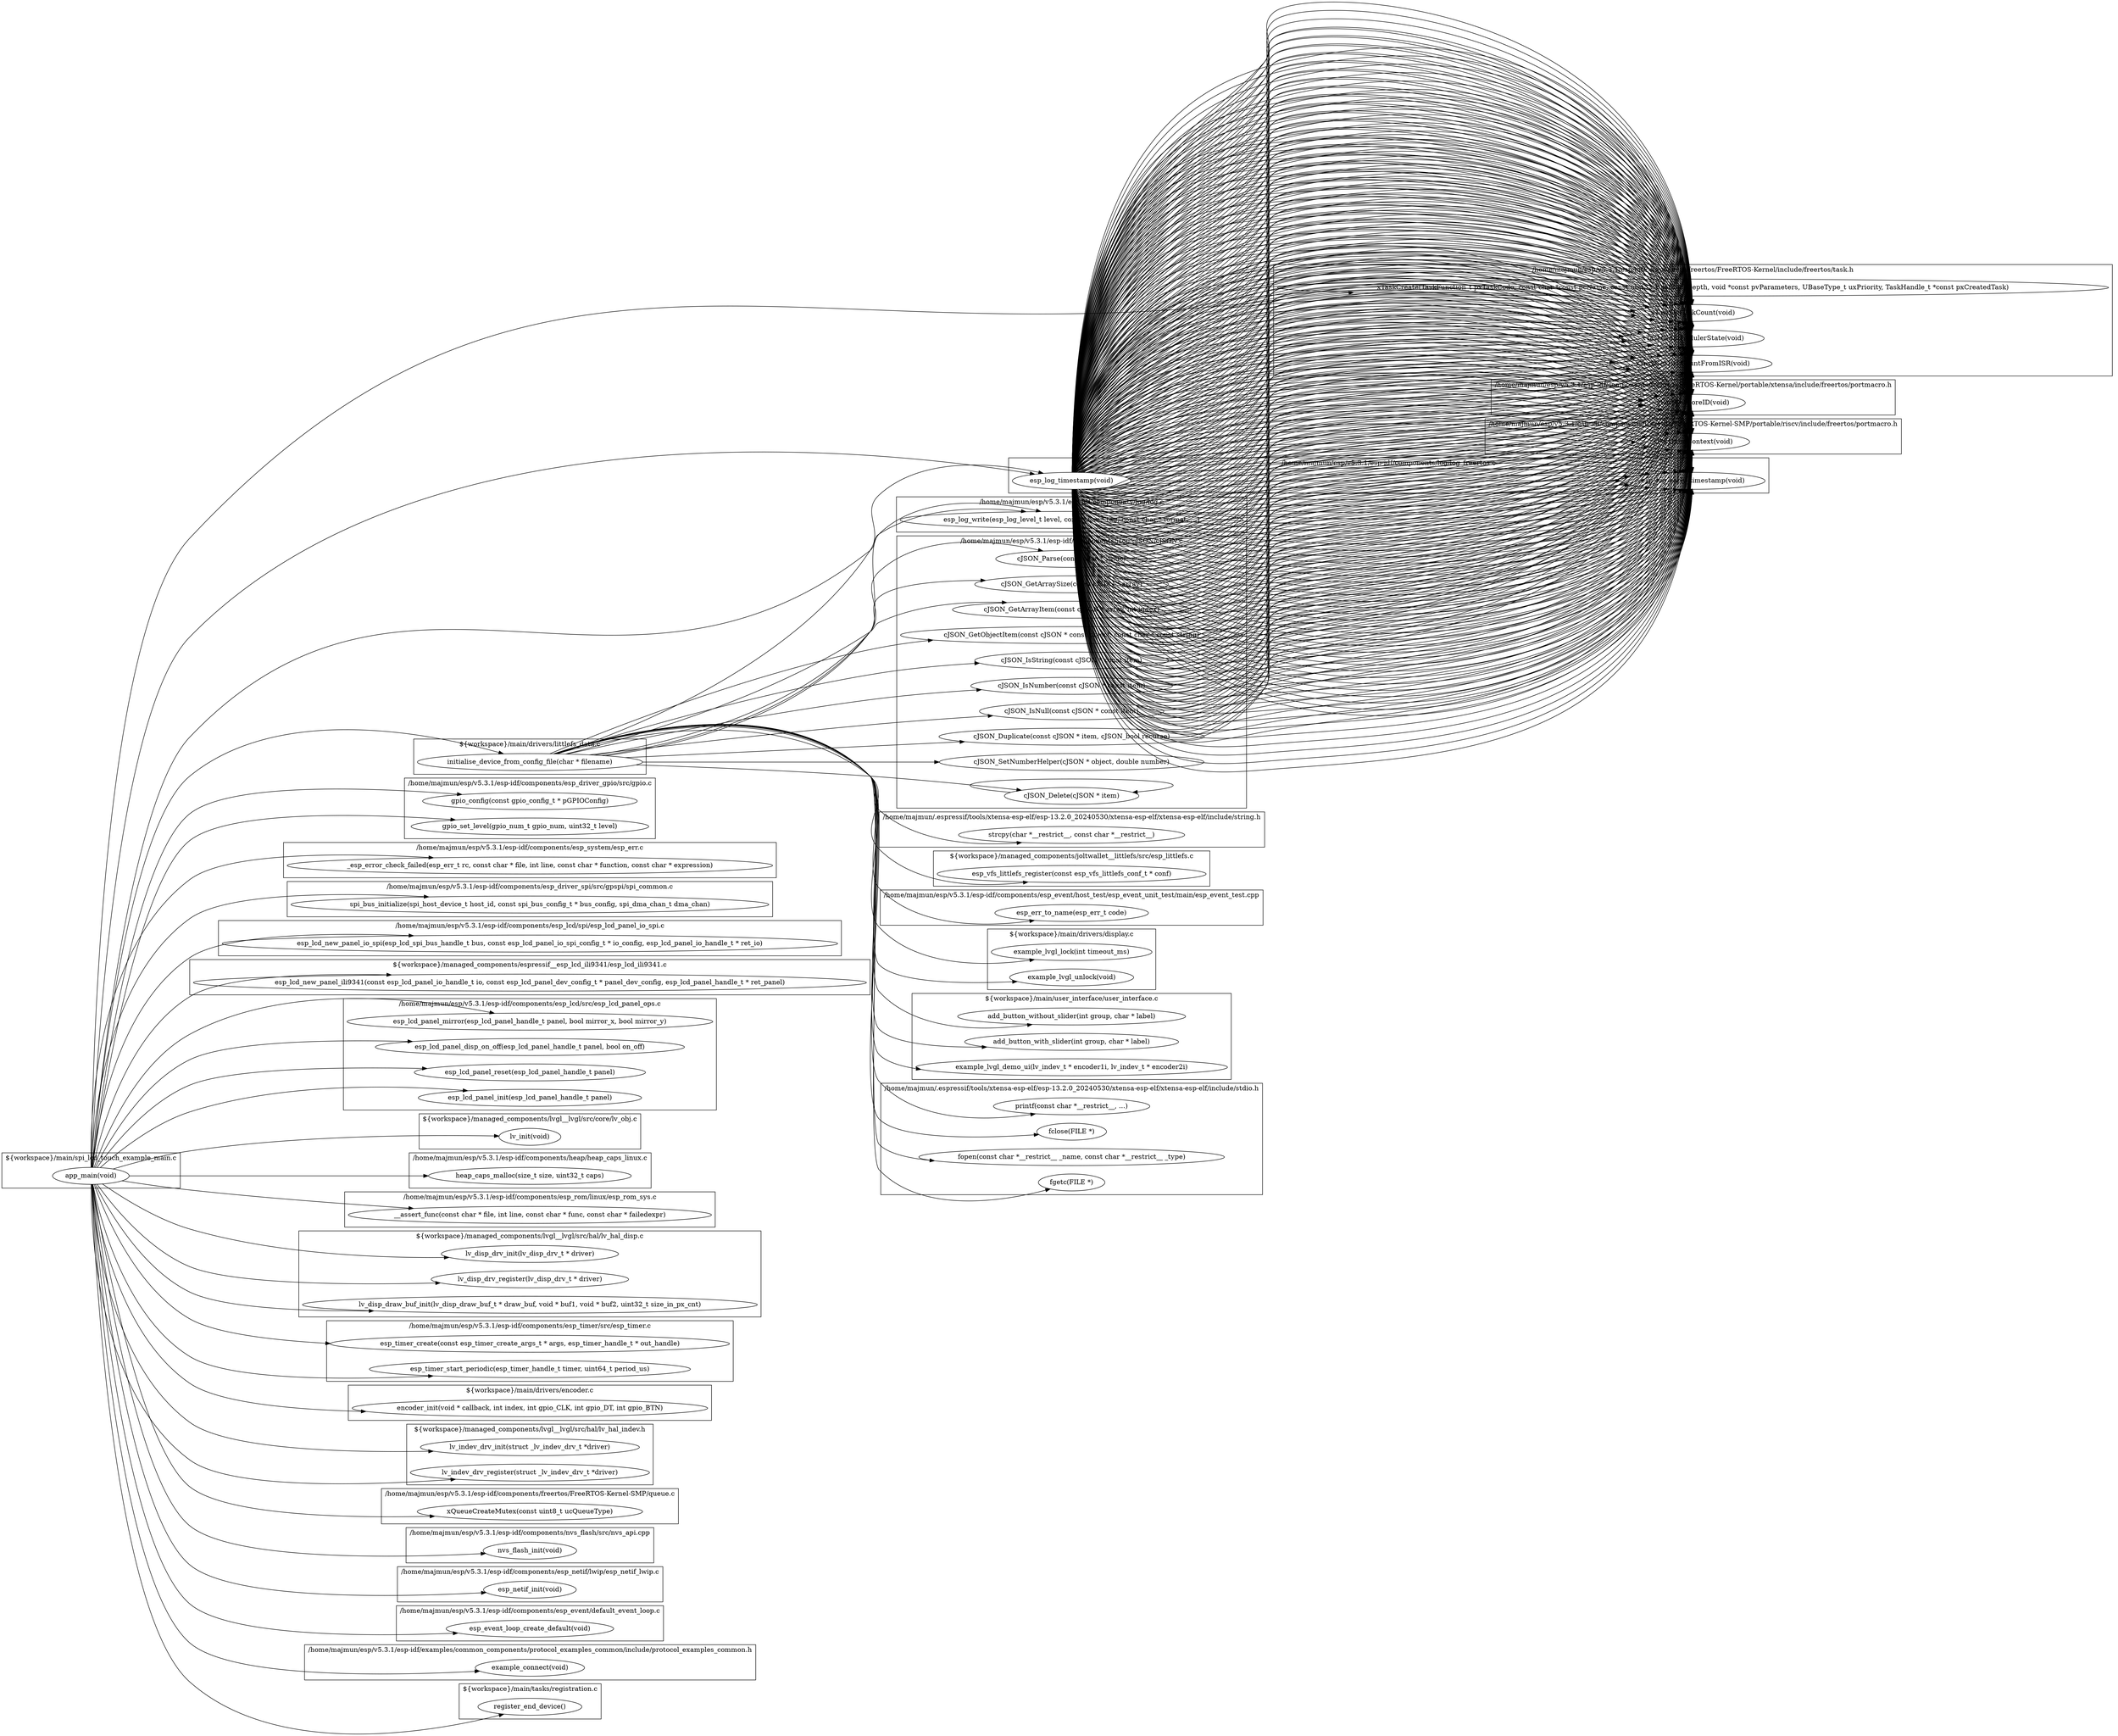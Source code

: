digraph  {
rankdir="LR"
{"/home/majmun/Dokumenti/FER/projekt/SUAP/suap_end_device/main/spi_lcd_touch_example_main.c#app_main(void)@68:0"[label="app_main(void)", ]} -> {"/home/majmun/esp/v5.3.1/esp-idf/components/log/log_freertos.c#esp_log_timestamp(void)@97:0"[label="esp_log_timestamp(void)", ] "/home/majmun/esp/v5.3.1/esp-idf/components/log/log.c#esp_log_write(esp_log_level_t level, const char * tag, const char * format, ...)@213:0"[label="esp_log_write(esp_log_level_t level, const char * tag, const char * format, ...)", ] "/home/majmun/esp/v5.3.1/esp-idf/components/log/log_freertos.c#esp_log_timestamp(void)@97:0"[label="esp_log_timestamp(void)", ] "/home/majmun/esp/v5.3.1/esp-idf/components/log/log.c#esp_log_write(esp_log_level_t level, const char * tag, const char * format, ...)@213:0"[label="esp_log_write(esp_log_level_t level, const char * tag, const char * format, ...)", ] "/home/majmun/esp/v5.3.1/esp-idf/components/log/log_freertos.c#esp_log_timestamp(void)@97:0"[label="esp_log_timestamp(void)", ] "/home/majmun/esp/v5.3.1/esp-idf/components/log/log.c#esp_log_write(esp_log_level_t level, const char * tag, const char * format, ...)@213:0"[label="esp_log_write(esp_log_level_t level, const char * tag, const char * format, ...)", ] "/home/majmun/esp/v5.3.1/esp-idf/components/log/log_freertos.c#esp_log_timestamp(void)@97:0"[label="esp_log_timestamp(void)", ] "/home/majmun/esp/v5.3.1/esp-idf/components/log/log.c#esp_log_write(esp_log_level_t level, const char * tag, const char * format, ...)@213:0"[label="esp_log_write(esp_log_level_t level, const char * tag, const char * format, ...)", ] "/home/majmun/esp/v5.3.1/esp-idf/components/log/log_freertos.c#esp_log_timestamp(void)@97:0"[label="esp_log_timestamp(void)", ] "/home/majmun/esp/v5.3.1/esp-idf/components/log/log.c#esp_log_write(esp_log_level_t level, const char * tag, const char * format, ...)@213:0"[label="esp_log_write(esp_log_level_t level, const char * tag, const char * format, ...)", ] "/home/majmun/esp/v5.3.1/esp-idf/components/esp_driver_gpio/src/gpio.c#gpio_config(const gpio_config_t * pGPIOConfig)@337:0"[label="gpio_config(const gpio_config_t * pGPIOConfig)", ] "/home/majmun/esp/v5.3.1/esp-idf/components/esp_system/esp_err.c#_esp_error_check_failed(esp_err_t rc, const char * file, int line, const char * function, const char * expression)@45:0"[label="_esp_error_check_failed(esp_err_t rc, const char * file, int line, const char * function, const char * expression)", ] "/home/majmun/esp/v5.3.1/esp-idf/components/log/log_freertos.c#esp_log_timestamp(void)@97:0"[label="esp_log_timestamp(void)", ] "/home/majmun/esp/v5.3.1/esp-idf/components/log/log.c#esp_log_write(esp_log_level_t level, const char * tag, const char * format, ...)@213:0"[label="esp_log_write(esp_log_level_t level, const char * tag, const char * format, ...)", ] "/home/majmun/esp/v5.3.1/esp-idf/components/log/log_freertos.c#esp_log_timestamp(void)@97:0"[label="esp_log_timestamp(void)", ] "/home/majmun/esp/v5.3.1/esp-idf/components/log/log.c#esp_log_write(esp_log_level_t level, const char * tag, const char * format, ...)@213:0"[label="esp_log_write(esp_log_level_t level, const char * tag, const char * format, ...)", ] "/home/majmun/esp/v5.3.1/esp-idf/components/log/log_freertos.c#esp_log_timestamp(void)@97:0"[label="esp_log_timestamp(void)", ] "/home/majmun/esp/v5.3.1/esp-idf/components/log/log.c#esp_log_write(esp_log_level_t level, const char * tag, const char * format, ...)@213:0"[label="esp_log_write(esp_log_level_t level, const char * tag, const char * format, ...)", ] "/home/majmun/esp/v5.3.1/esp-idf/components/log/log_freertos.c#esp_log_timestamp(void)@97:0"[label="esp_log_timestamp(void)", ] "/home/majmun/esp/v5.3.1/esp-idf/components/log/log.c#esp_log_write(esp_log_level_t level, const char * tag, const char * format, ...)@213:0"[label="esp_log_write(esp_log_level_t level, const char * tag, const char * format, ...)", ] "/home/majmun/esp/v5.3.1/esp-idf/components/log/log_freertos.c#esp_log_timestamp(void)@97:0"[label="esp_log_timestamp(void)", ] "/home/majmun/esp/v5.3.1/esp-idf/components/log/log.c#esp_log_write(esp_log_level_t level, const char * tag, const char * format, ...)@213:0"[label="esp_log_write(esp_log_level_t level, const char * tag, const char * format, ...)", ] "/home/majmun/esp/v5.3.1/esp-idf/components/esp_driver_spi/src/gpspi/spi_common.c#spi_bus_initialize(spi_host_device_t host_id, const spi_bus_config_t * bus_config, spi_dma_chan_t dma_chan)@792:0"[label="spi_bus_initialize(spi_host_device_t host_id, const spi_bus_config_t * bus_config, spi_dma_chan_t dma_chan)", ] "/home/majmun/esp/v5.3.1/esp-idf/components/esp_system/esp_err.c#_esp_error_check_failed(esp_err_t rc, const char * file, int line, const char * function, const char * expression)@45:0"[label="_esp_error_check_failed(esp_err_t rc, const char * file, int line, const char * function, const char * expression)", ] "/home/majmun/esp/v5.3.1/esp-idf/components/log/log_freertos.c#esp_log_timestamp(void)@97:0"[label="esp_log_timestamp(void)", ] "/home/majmun/esp/v5.3.1/esp-idf/components/log/log.c#esp_log_write(esp_log_level_t level, const char * tag, const char * format, ...)@213:0"[label="esp_log_write(esp_log_level_t level, const char * tag, const char * format, ...)", ] "/home/majmun/esp/v5.3.1/esp-idf/components/log/log_freertos.c#esp_log_timestamp(void)@97:0"[label="esp_log_timestamp(void)", ] "/home/majmun/esp/v5.3.1/esp-idf/components/log/log.c#esp_log_write(esp_log_level_t level, const char * tag, const char * format, ...)@213:0"[label="esp_log_write(esp_log_level_t level, const char * tag, const char * format, ...)", ] "/home/majmun/esp/v5.3.1/esp-idf/components/log/log_freertos.c#esp_log_timestamp(void)@97:0"[label="esp_log_timestamp(void)", ] "/home/majmun/esp/v5.3.1/esp-idf/components/log/log.c#esp_log_write(esp_log_level_t level, const char * tag, const char * format, ...)@213:0"[label="esp_log_write(esp_log_level_t level, const char * tag, const char * format, ...)", ] "/home/majmun/esp/v5.3.1/esp-idf/components/log/log_freertos.c#esp_log_timestamp(void)@97:0"[label="esp_log_timestamp(void)", ] "/home/majmun/esp/v5.3.1/esp-idf/components/log/log.c#esp_log_write(esp_log_level_t level, const char * tag, const char * format, ...)@213:0"[label="esp_log_write(esp_log_level_t level, const char * tag, const char * format, ...)", ] "/home/majmun/esp/v5.3.1/esp-idf/components/log/log_freertos.c#esp_log_timestamp(void)@97:0"[label="esp_log_timestamp(void)", ] "/home/majmun/esp/v5.3.1/esp-idf/components/log/log.c#esp_log_write(esp_log_level_t level, const char * tag, const char * format, ...)@213:0"[label="esp_log_write(esp_log_level_t level, const char * tag, const char * format, ...)", ] "/home/majmun/esp/v5.3.1/esp-idf/components/esp_lcd/spi/esp_lcd_panel_io_spi.c#esp_lcd_new_panel_io_spi(esp_lcd_spi_bus_handle_t bus, const esp_lcd_panel_io_spi_config_t * io_config, esp_lcd_panel_io_handle_t * ret_io)@62:0"[label="esp_lcd_new_panel_io_spi(esp_lcd_spi_bus_handle_t bus, const esp_lcd_panel_io_spi_config_t * io_config, esp_lcd_panel_io_handle_t * ret_io)", ] "/home/majmun/esp/v5.3.1/esp-idf/components/esp_system/esp_err.c#_esp_error_check_failed(esp_err_t rc, const char * file, int line, const char * function, const char * expression)@45:0"[label="_esp_error_check_failed(esp_err_t rc, const char * file, int line, const char * function, const char * expression)", ] "/home/majmun/esp/v5.3.1/esp-idf/components/log/log_freertos.c#esp_log_timestamp(void)@97:0"[label="esp_log_timestamp(void)", ] "/home/majmun/esp/v5.3.1/esp-idf/components/log/log.c#esp_log_write(esp_log_level_t level, const char * tag, const char * format, ...)@213:0"[label="esp_log_write(esp_log_level_t level, const char * tag, const char * format, ...)", ] "/home/majmun/esp/v5.3.1/esp-idf/components/log/log_freertos.c#esp_log_timestamp(void)@97:0"[label="esp_log_timestamp(void)", ] "/home/majmun/esp/v5.3.1/esp-idf/components/log/log.c#esp_log_write(esp_log_level_t level, const char * tag, const char * format, ...)@213:0"[label="esp_log_write(esp_log_level_t level, const char * tag, const char * format, ...)", ] "/home/majmun/esp/v5.3.1/esp-idf/components/log/log_freertos.c#esp_log_timestamp(void)@97:0"[label="esp_log_timestamp(void)", ] "/home/majmun/esp/v5.3.1/esp-idf/components/log/log.c#esp_log_write(esp_log_level_t level, const char * tag, const char * format, ...)@213:0"[label="esp_log_write(esp_log_level_t level, const char * tag, const char * format, ...)", ] "/home/majmun/esp/v5.3.1/esp-idf/components/log/log_freertos.c#esp_log_timestamp(void)@97:0"[label="esp_log_timestamp(void)", ] "/home/majmun/esp/v5.3.1/esp-idf/components/log/log.c#esp_log_write(esp_log_level_t level, const char * tag, const char * format, ...)@213:0"[label="esp_log_write(esp_log_level_t level, const char * tag, const char * format, ...)", ] "/home/majmun/esp/v5.3.1/esp-idf/components/log/log_freertos.c#esp_log_timestamp(void)@97:0"[label="esp_log_timestamp(void)", ] "/home/majmun/esp/v5.3.1/esp-idf/components/log/log.c#esp_log_write(esp_log_level_t level, const char * tag, const char * format, ...)@213:0"[label="esp_log_write(esp_log_level_t level, const char * tag, const char * format, ...)", ] "/home/majmun/Dokumenti/FER/projekt/SUAP/suap_end_device/managed_components/espressif__esp_lcd_ili9341/esp_lcd_ili9341.c#esp_lcd_new_panel_ili9341(const esp_lcd_panel_io_handle_t io, const esp_lcd_panel_dev_config_t * panel_dev_config, esp_lcd_panel_handle_t * ret_panel)@47:0"[label="esp_lcd_new_panel_ili9341(const esp_lcd_panel_io_handle_t io, const esp_lcd_panel_dev_config_t * panel_dev_config, esp_lcd_panel_handle_t * ret_panel)", ] "/home/majmun/esp/v5.3.1/esp-idf/components/esp_system/esp_err.c#_esp_error_check_failed(esp_err_t rc, const char * file, int line, const char * function, const char * expression)@45:0"[label="_esp_error_check_failed(esp_err_t rc, const char * file, int line, const char * function, const char * expression)", ] "/home/majmun/esp/v5.3.1/esp-idf/components/esp_lcd/src/esp_lcd_panel_ops.c#esp_lcd_panel_reset(esp_lcd_panel_handle_t panel)@12:0"[label="esp_lcd_panel_reset(esp_lcd_panel_handle_t panel)", ] "/home/majmun/esp/v5.3.1/esp-idf/components/esp_system/esp_err.c#_esp_error_check_failed(esp_err_t rc, const char * file, int line, const char * function, const char * expression)@45:0"[label="_esp_error_check_failed(esp_err_t rc, const char * file, int line, const char * function, const char * expression)", ] "/home/majmun/esp/v5.3.1/esp-idf/components/esp_lcd/src/esp_lcd_panel_ops.c#esp_lcd_panel_init(esp_lcd_panel_handle_t panel)@19:0"[label="esp_lcd_panel_init(esp_lcd_panel_handle_t panel)", ] "/home/majmun/esp/v5.3.1/esp-idf/components/esp_system/esp_err.c#_esp_error_check_failed(esp_err_t rc, const char * file, int line, const char * function, const char * expression)@45:0"[label="_esp_error_check_failed(esp_err_t rc, const char * file, int line, const char * function, const char * expression)", ] "/home/majmun/esp/v5.3.1/esp-idf/components/esp_lcd/src/esp_lcd_panel_ops.c#esp_lcd_panel_mirror(esp_lcd_panel_handle_t panel, bool mirror_x, bool mirror_y)@39:0"[label="esp_lcd_panel_mirror(esp_lcd_panel_handle_t panel, bool mirror_x, bool mirror_y)", ] "/home/majmun/esp/v5.3.1/esp-idf/components/esp_system/esp_err.c#_esp_error_check_failed(esp_err_t rc, const char * file, int line, const char * function, const char * expression)@45:0"[label="_esp_error_check_failed(esp_err_t rc, const char * file, int line, const char * function, const char * expression)", ] "/home/majmun/esp/v5.3.1/esp-idf/components/esp_lcd/src/esp_lcd_panel_ops.c#esp_lcd_panel_disp_on_off(esp_lcd_panel_handle_t panel, bool on_off)@67:0"[label="esp_lcd_panel_disp_on_off(esp_lcd_panel_handle_t panel, bool on_off)", ] "/home/majmun/esp/v5.3.1/esp-idf/components/esp_system/esp_err.c#_esp_error_check_failed(esp_err_t rc, const char * file, int line, const char * function, const char * expression)@45:0"[label="_esp_error_check_failed(esp_err_t rc, const char * file, int line, const char * function, const char * expression)", ] "/home/majmun/esp/v5.3.1/esp-idf/components/log/log_freertos.c#esp_log_timestamp(void)@97:0"[label="esp_log_timestamp(void)", ] "/home/majmun/esp/v5.3.1/esp-idf/components/log/log.c#esp_log_write(esp_log_level_t level, const char * tag, const char * format, ...)@213:0"[label="esp_log_write(esp_log_level_t level, const char * tag, const char * format, ...)", ] "/home/majmun/esp/v5.3.1/esp-idf/components/log/log_freertos.c#esp_log_timestamp(void)@97:0"[label="esp_log_timestamp(void)", ] "/home/majmun/esp/v5.3.1/esp-idf/components/log/log.c#esp_log_write(esp_log_level_t level, const char * tag, const char * format, ...)@213:0"[label="esp_log_write(esp_log_level_t level, const char * tag, const char * format, ...)", ] "/home/majmun/esp/v5.3.1/esp-idf/components/log/log_freertos.c#esp_log_timestamp(void)@97:0"[label="esp_log_timestamp(void)", ] "/home/majmun/esp/v5.3.1/esp-idf/components/log/log.c#esp_log_write(esp_log_level_t level, const char * tag, const char * format, ...)@213:0"[label="esp_log_write(esp_log_level_t level, const char * tag, const char * format, ...)", ] "/home/majmun/esp/v5.3.1/esp-idf/components/log/log_freertos.c#esp_log_timestamp(void)@97:0"[label="esp_log_timestamp(void)", ] "/home/majmun/esp/v5.3.1/esp-idf/components/log/log.c#esp_log_write(esp_log_level_t level, const char * tag, const char * format, ...)@213:0"[label="esp_log_write(esp_log_level_t level, const char * tag, const char * format, ...)", ] "/home/majmun/esp/v5.3.1/esp-idf/components/log/log_freertos.c#esp_log_timestamp(void)@97:0"[label="esp_log_timestamp(void)", ] "/home/majmun/esp/v5.3.1/esp-idf/components/log/log.c#esp_log_write(esp_log_level_t level, const char * tag, const char * format, ...)@213:0"[label="esp_log_write(esp_log_level_t level, const char * tag, const char * format, ...)", ] "/home/majmun/esp/v5.3.1/esp-idf/components/esp_driver_gpio/src/gpio.c#gpio_set_level(gpio_num_t gpio_num, uint32_t level)@235:0"[label="gpio_set_level(gpio_num_t gpio_num, uint32_t level)", ] "/home/majmun/esp/v5.3.1/esp-idf/components/log/log_freertos.c#esp_log_timestamp(void)@97:0"[label="esp_log_timestamp(void)", ] "/home/majmun/esp/v5.3.1/esp-idf/components/log/log.c#esp_log_write(esp_log_level_t level, const char * tag, const char * format, ...)@213:0"[label="esp_log_write(esp_log_level_t level, const char * tag, const char * format, ...)", ] "/home/majmun/esp/v5.3.1/esp-idf/components/log/log_freertos.c#esp_log_timestamp(void)@97:0"[label="esp_log_timestamp(void)", ] "/home/majmun/esp/v5.3.1/esp-idf/components/log/log.c#esp_log_write(esp_log_level_t level, const char * tag, const char * format, ...)@213:0"[label="esp_log_write(esp_log_level_t level, const char * tag, const char * format, ...)", ] "/home/majmun/esp/v5.3.1/esp-idf/components/log/log_freertos.c#esp_log_timestamp(void)@97:0"[label="esp_log_timestamp(void)", ] "/home/majmun/esp/v5.3.1/esp-idf/components/log/log.c#esp_log_write(esp_log_level_t level, const char * tag, const char * format, ...)@213:0"[label="esp_log_write(esp_log_level_t level, const char * tag, const char * format, ...)", ] "/home/majmun/esp/v5.3.1/esp-idf/components/log/log_freertos.c#esp_log_timestamp(void)@97:0"[label="esp_log_timestamp(void)", ] "/home/majmun/esp/v5.3.1/esp-idf/components/log/log.c#esp_log_write(esp_log_level_t level, const char * tag, const char * format, ...)@213:0"[label="esp_log_write(esp_log_level_t level, const char * tag, const char * format, ...)", ] "/home/majmun/esp/v5.3.1/esp-idf/components/log/log_freertos.c#esp_log_timestamp(void)@97:0"[label="esp_log_timestamp(void)", ] "/home/majmun/esp/v5.3.1/esp-idf/components/log/log.c#esp_log_write(esp_log_level_t level, const char * tag, const char * format, ...)@213:0"[label="esp_log_write(esp_log_level_t level, const char * tag, const char * format, ...)", ] "/home/majmun/Dokumenti/FER/projekt/SUAP/suap_end_device/managed_components/lvgl__lvgl/src/core/lv_obj.c#lv_init(void)@97:0"[label="lv_init(void)", ] "/home/majmun/esp/v5.3.1/esp-idf/components/heap/heap_caps_linux.c#heap_caps_malloc(size_t size, uint32_t caps)@60:0"[label="heap_caps_malloc(size_t size, uint32_t caps)", ] "/home/majmun/esp/v5.3.1/esp-idf/components/esp_rom/linux/esp_rom_sys.c#__assert_func(const char * file, int line, const char * func, const char * failedexpr)@299:0"[label="__assert_func(const char * file, int line, const char * func, const char * failedexpr)", ] "/home/majmun/esp/v5.3.1/esp-idf/components/heap/heap_caps_linux.c#heap_caps_malloc(size_t size, uint32_t caps)@60:0"[label="heap_caps_malloc(size_t size, uint32_t caps)", ] "/home/majmun/esp/v5.3.1/esp-idf/components/esp_rom/linux/esp_rom_sys.c#__assert_func(const char * file, int line, const char * func, const char * failedexpr)@299:0"[label="__assert_func(const char * file, int line, const char * func, const char * failedexpr)", ] "/home/majmun/Dokumenti/FER/projekt/SUAP/suap_end_device/managed_components/lvgl__lvgl/src/hal/lv_hal_disp.c#lv_disp_draw_buf_init(lv_disp_draw_buf_t * draw_buf, void * buf1, void * buf2, uint32_t size_in_px_cnt)@149:0"[label="lv_disp_draw_buf_init(lv_disp_draw_buf_t * draw_buf, void * buf1, void * buf2, uint32_t size_in_px_cnt)", ] "/home/majmun/esp/v5.3.1/esp-idf/components/log/log_freertos.c#esp_log_timestamp(void)@97:0"[label="esp_log_timestamp(void)", ] "/home/majmun/esp/v5.3.1/esp-idf/components/log/log.c#esp_log_write(esp_log_level_t level, const char * tag, const char * format, ...)@213:0"[label="esp_log_write(esp_log_level_t level, const char * tag, const char * format, ...)", ] "/home/majmun/esp/v5.3.1/esp-idf/components/log/log_freertos.c#esp_log_timestamp(void)@97:0"[label="esp_log_timestamp(void)", ] "/home/majmun/esp/v5.3.1/esp-idf/components/log/log.c#esp_log_write(esp_log_level_t level, const char * tag, const char * format, ...)@213:0"[label="esp_log_write(esp_log_level_t level, const char * tag, const char * format, ...)", ] "/home/majmun/esp/v5.3.1/esp-idf/components/log/log_freertos.c#esp_log_timestamp(void)@97:0"[label="esp_log_timestamp(void)", ] "/home/majmun/esp/v5.3.1/esp-idf/components/log/log.c#esp_log_write(esp_log_level_t level, const char * tag, const char * format, ...)@213:0"[label="esp_log_write(esp_log_level_t level, const char * tag, const char * format, ...)", ] "/home/majmun/esp/v5.3.1/esp-idf/components/log/log_freertos.c#esp_log_timestamp(void)@97:0"[label="esp_log_timestamp(void)", ] "/home/majmun/esp/v5.3.1/esp-idf/components/log/log.c#esp_log_write(esp_log_level_t level, const char * tag, const char * format, ...)@213:0"[label="esp_log_write(esp_log_level_t level, const char * tag, const char * format, ...)", ] "/home/majmun/esp/v5.3.1/esp-idf/components/log/log_freertos.c#esp_log_timestamp(void)@97:0"[label="esp_log_timestamp(void)", ] "/home/majmun/esp/v5.3.1/esp-idf/components/log/log.c#esp_log_write(esp_log_level_t level, const char * tag, const char * format, ...)@213:0"[label="esp_log_write(esp_log_level_t level, const char * tag, const char * format, ...)", ] "/home/majmun/Dokumenti/FER/projekt/SUAP/suap_end_device/managed_components/lvgl__lvgl/src/hal/lv_hal_disp.c#lv_disp_drv_init(lv_disp_drv_t * driver)@83:0"[label="lv_disp_drv_init(lv_disp_drv_t * driver)", ] "/home/majmun/Dokumenti/FER/projekt/SUAP/suap_end_device/managed_components/lvgl__lvgl/src/hal/lv_hal_disp.c#lv_disp_drv_register(lv_disp_drv_t * driver)@165:0"[label="lv_disp_drv_register(lv_disp_drv_t * driver)", ] "/home/majmun/esp/v5.3.1/esp-idf/components/log/log_freertos.c#esp_log_timestamp(void)@97:0"[label="esp_log_timestamp(void)", ] "/home/majmun/esp/v5.3.1/esp-idf/components/log/log.c#esp_log_write(esp_log_level_t level, const char * tag, const char * format, ...)@213:0"[label="esp_log_write(esp_log_level_t level, const char * tag, const char * format, ...)", ] "/home/majmun/esp/v5.3.1/esp-idf/components/log/log_freertos.c#esp_log_timestamp(void)@97:0"[label="esp_log_timestamp(void)", ] "/home/majmun/esp/v5.3.1/esp-idf/components/log/log.c#esp_log_write(esp_log_level_t level, const char * tag, const char * format, ...)@213:0"[label="esp_log_write(esp_log_level_t level, const char * tag, const char * format, ...)", ] "/home/majmun/esp/v5.3.1/esp-idf/components/log/log_freertos.c#esp_log_timestamp(void)@97:0"[label="esp_log_timestamp(void)", ] "/home/majmun/esp/v5.3.1/esp-idf/components/log/log.c#esp_log_write(esp_log_level_t level, const char * tag, const char * format, ...)@213:0"[label="esp_log_write(esp_log_level_t level, const char * tag, const char * format, ...)", ] "/home/majmun/esp/v5.3.1/esp-idf/components/log/log_freertos.c#esp_log_timestamp(void)@97:0"[label="esp_log_timestamp(void)", ] "/home/majmun/esp/v5.3.1/esp-idf/components/log/log.c#esp_log_write(esp_log_level_t level, const char * tag, const char * format, ...)@213:0"[label="esp_log_write(esp_log_level_t level, const char * tag, const char * format, ...)", ] "/home/majmun/esp/v5.3.1/esp-idf/components/log/log_freertos.c#esp_log_timestamp(void)@97:0"[label="esp_log_timestamp(void)", ] "/home/majmun/esp/v5.3.1/esp-idf/components/log/log.c#esp_log_write(esp_log_level_t level, const char * tag, const char * format, ...)@213:0"[label="esp_log_write(esp_log_level_t level, const char * tag, const char * format, ...)", ] "/home/majmun/esp/v5.3.1/esp-idf/components/esp_timer/src/esp_timer.c#esp_timer_create(const esp_timer_create_args_t * args, esp_timer_handle_t * out_handle)@122:0"[label="esp_timer_create(const esp_timer_create_args_t * args, esp_timer_handle_t * out_handle)", ] "/home/majmun/esp/v5.3.1/esp-idf/components/esp_system/esp_err.c#_esp_error_check_failed(esp_err_t rc, const char * file, int line, const char * function, const char * expression)@45:0"[label="_esp_error_check_failed(esp_err_t rc, const char * file, int line, const char * function, const char * expression)", ] "/home/majmun/esp/v5.3.1/esp-idf/components/esp_timer/src/esp_timer.c#esp_timer_start_periodic(esp_timer_handle_t timer, uint64_t period_us)@235:0"[label="esp_timer_start_periodic(esp_timer_handle_t timer, uint64_t period_us)", ] "/home/majmun/esp/v5.3.1/esp-idf/components/esp_system/esp_err.c#_esp_error_check_failed(esp_err_t rc, const char * file, int line, const char * function, const char * expression)@45:0"[label="_esp_error_check_failed(esp_err_t rc, const char * file, int line, const char * function, const char * expression)", ] "/home/majmun/esp/v5.3.1/esp-idf/components/log/log_freertos.c#esp_log_timestamp(void)@97:0"[label="esp_log_timestamp(void)", ] "/home/majmun/esp/v5.3.1/esp-idf/components/log/log.c#esp_log_write(esp_log_level_t level, const char * tag, const char * format, ...)@213:0"[label="esp_log_write(esp_log_level_t level, const char * tag, const char * format, ...)", ] "/home/majmun/esp/v5.3.1/esp-idf/components/log/log_freertos.c#esp_log_timestamp(void)@97:0"[label="esp_log_timestamp(void)", ] "/home/majmun/esp/v5.3.1/esp-idf/components/log/log.c#esp_log_write(esp_log_level_t level, const char * tag, const char * format, ...)@213:0"[label="esp_log_write(esp_log_level_t level, const char * tag, const char * format, ...)", ] "/home/majmun/esp/v5.3.1/esp-idf/components/log/log_freertos.c#esp_log_timestamp(void)@97:0"[label="esp_log_timestamp(void)", ] "/home/majmun/esp/v5.3.1/esp-idf/components/log/log.c#esp_log_write(esp_log_level_t level, const char * tag, const char * format, ...)@213:0"[label="esp_log_write(esp_log_level_t level, const char * tag, const char * format, ...)", ] "/home/majmun/esp/v5.3.1/esp-idf/components/log/log_freertos.c#esp_log_timestamp(void)@97:0"[label="esp_log_timestamp(void)", ] "/home/majmun/esp/v5.3.1/esp-idf/components/log/log.c#esp_log_write(esp_log_level_t level, const char * tag, const char * format, ...)@213:0"[label="esp_log_write(esp_log_level_t level, const char * tag, const char * format, ...)", ] "/home/majmun/esp/v5.3.1/esp-idf/components/log/log_freertos.c#esp_log_timestamp(void)@97:0"[label="esp_log_timestamp(void)", ] "/home/majmun/esp/v5.3.1/esp-idf/components/log/log.c#esp_log_write(esp_log_level_t level, const char * tag, const char * format, ...)@213:0"[label="esp_log_write(esp_log_level_t level, const char * tag, const char * format, ...)", ] "/home/majmun/Dokumenti/FER/projekt/SUAP/suap_end_device/main/drivers/encoder.c#encoder_init(void * callback, int index, int gpio_CLK, int gpio_DT, int gpio_BTN)@26:0"[label="encoder_init(void * callback, int index, int gpio_CLK, int gpio_DT, int gpio_BTN)", ] "/home/majmun/esp/v5.3.1/esp-idf/components/log/log_freertos.c#esp_log_timestamp(void)@97:0"[label="esp_log_timestamp(void)", ] "/home/majmun/esp/v5.3.1/esp-idf/components/log/log.c#esp_log_write(esp_log_level_t level, const char * tag, const char * format, ...)@213:0"[label="esp_log_write(esp_log_level_t level, const char * tag, const char * format, ...)", ] "/home/majmun/esp/v5.3.1/esp-idf/components/log/log_freertos.c#esp_log_timestamp(void)@97:0"[label="esp_log_timestamp(void)", ] "/home/majmun/esp/v5.3.1/esp-idf/components/log/log.c#esp_log_write(esp_log_level_t level, const char * tag, const char * format, ...)@213:0"[label="esp_log_write(esp_log_level_t level, const char * tag, const char * format, ...)", ] "/home/majmun/esp/v5.3.1/esp-idf/components/log/log_freertos.c#esp_log_timestamp(void)@97:0"[label="esp_log_timestamp(void)", ] "/home/majmun/esp/v5.3.1/esp-idf/components/log/log.c#esp_log_write(esp_log_level_t level, const char * tag, const char * format, ...)@213:0"[label="esp_log_write(esp_log_level_t level, const char * tag, const char * format, ...)", ] "/home/majmun/esp/v5.3.1/esp-idf/components/log/log_freertos.c#esp_log_timestamp(void)@97:0"[label="esp_log_timestamp(void)", ] "/home/majmun/esp/v5.3.1/esp-idf/components/log/log.c#esp_log_write(esp_log_level_t level, const char * tag, const char * format, ...)@213:0"[label="esp_log_write(esp_log_level_t level, const char * tag, const char * format, ...)", ] "/home/majmun/esp/v5.3.1/esp-idf/components/log/log_freertos.c#esp_log_timestamp(void)@97:0"[label="esp_log_timestamp(void)", ] "/home/majmun/esp/v5.3.1/esp-idf/components/log/log.c#esp_log_write(esp_log_level_t level, const char * tag, const char * format, ...)@213:0"[label="esp_log_write(esp_log_level_t level, const char * tag, const char * format, ...)", ] "/home/majmun/esp/v5.3.1/esp-idf/components/log/log_freertos.c#esp_log_timestamp(void)@97:0"[label="esp_log_timestamp(void)", ] "/home/majmun/esp/v5.3.1/esp-idf/components/log/log.c#esp_log_write(esp_log_level_t level, const char * tag, const char * format, ...)@213:0"[label="esp_log_write(esp_log_level_t level, const char * tag, const char * format, ...)", ] "/home/majmun/esp/v5.3.1/esp-idf/components/log/log_freertos.c#esp_log_timestamp(void)@97:0"[label="esp_log_timestamp(void)", ] "/home/majmun/esp/v5.3.1/esp-idf/components/log/log.c#esp_log_write(esp_log_level_t level, const char * tag, const char * format, ...)@213:0"[label="esp_log_write(esp_log_level_t level, const char * tag, const char * format, ...)", ] "/home/majmun/esp/v5.3.1/esp-idf/components/log/log_freertos.c#esp_log_timestamp(void)@97:0"[label="esp_log_timestamp(void)", ] "/home/majmun/esp/v5.3.1/esp-idf/components/log/log.c#esp_log_write(esp_log_level_t level, const char * tag, const char * format, ...)@213:0"[label="esp_log_write(esp_log_level_t level, const char * tag, const char * format, ...)", ] "/home/majmun/esp/v5.3.1/esp-idf/components/log/log_freertos.c#esp_log_timestamp(void)@97:0"[label="esp_log_timestamp(void)", ] "/home/majmun/esp/v5.3.1/esp-idf/components/log/log.c#esp_log_write(esp_log_level_t level, const char * tag, const char * format, ...)@213:0"[label="esp_log_write(esp_log_level_t level, const char * tag, const char * format, ...)", ] "/home/majmun/esp/v5.3.1/esp-idf/components/log/log_freertos.c#esp_log_timestamp(void)@97:0"[label="esp_log_timestamp(void)", ] "/home/majmun/esp/v5.3.1/esp-idf/components/log/log.c#esp_log_write(esp_log_level_t level, const char * tag, const char * format, ...)@213:0"[label="esp_log_write(esp_log_level_t level, const char * tag, const char * format, ...)", ] "/home/majmun/Dokumenti/FER/projekt/SUAP/suap_end_device/main/drivers/encoder.c#encoder_init(void * callback, int index, int gpio_CLK, int gpio_DT, int gpio_BTN)@26:0"[label="encoder_init(void * callback, int index, int gpio_CLK, int gpio_DT, int gpio_BTN)", ] "/home/majmun/esp/v5.3.1/esp-idf/components/log/log_freertos.c#esp_log_timestamp(void)@97:0"[label="esp_log_timestamp(void)", ] "/home/majmun/esp/v5.3.1/esp-idf/components/log/log.c#esp_log_write(esp_log_level_t level, const char * tag, const char * format, ...)@213:0"[label="esp_log_write(esp_log_level_t level, const char * tag, const char * format, ...)", ] "/home/majmun/esp/v5.3.1/esp-idf/components/log/log_freertos.c#esp_log_timestamp(void)@97:0"[label="esp_log_timestamp(void)", ] "/home/majmun/esp/v5.3.1/esp-idf/components/log/log.c#esp_log_write(esp_log_level_t level, const char * tag, const char * format, ...)@213:0"[label="esp_log_write(esp_log_level_t level, const char * tag, const char * format, ...)", ] "/home/majmun/esp/v5.3.1/esp-idf/components/log/log_freertos.c#esp_log_timestamp(void)@97:0"[label="esp_log_timestamp(void)", ] "/home/majmun/esp/v5.3.1/esp-idf/components/log/log.c#esp_log_write(esp_log_level_t level, const char * tag, const char * format, ...)@213:0"[label="esp_log_write(esp_log_level_t level, const char * tag, const char * format, ...)", ] "/home/majmun/esp/v5.3.1/esp-idf/components/log/log_freertos.c#esp_log_timestamp(void)@97:0"[label="esp_log_timestamp(void)", ] "/home/majmun/esp/v5.3.1/esp-idf/components/log/log.c#esp_log_write(esp_log_level_t level, const char * tag, const char * format, ...)@213:0"[label="esp_log_write(esp_log_level_t level, const char * tag, const char * format, ...)", ] "/home/majmun/esp/v5.3.1/esp-idf/components/log/log_freertos.c#esp_log_timestamp(void)@97:0"[label="esp_log_timestamp(void)", ] "/home/majmun/esp/v5.3.1/esp-idf/components/log/log.c#esp_log_write(esp_log_level_t level, const char * tag, const char * format, ...)@213:0"[label="esp_log_write(esp_log_level_t level, const char * tag, const char * format, ...)", ] "/home/majmun/Dokumenti/FER/projekt/SUAP/suap_end_device/managed_components/lvgl__lvgl/src/hal/lv_hal_indev.h#lv_indev_drv_init(struct _lv_indev_drv_t *driver)@194:5"[label="lv_indev_drv_init(struct _lv_indev_drv_t *driver)", ] "/home/majmun/Dokumenti/FER/projekt/SUAP/suap_end_device/managed_components/lvgl__lvgl/src/hal/lv_hal_indev.h#lv_indev_drv_init(struct _lv_indev_drv_t *driver)@194:5"[label="lv_indev_drv_init(struct _lv_indev_drv_t *driver)", ] "/home/majmun/Dokumenti/FER/projekt/SUAP/suap_end_device/managed_components/lvgl__lvgl/src/hal/lv_hal_indev.h#lv_indev_drv_register(struct _lv_indev_drv_t *driver)@201:13"[label="lv_indev_drv_register(struct _lv_indev_drv_t *driver)", ] "/home/majmun/Dokumenti/FER/projekt/SUAP/suap_end_device/managed_components/lvgl__lvgl/src/hal/lv_hal_indev.h#lv_indev_drv_register(struct _lv_indev_drv_t *driver)@201:13"[label="lv_indev_drv_register(struct _lv_indev_drv_t *driver)", ] "/home/majmun/esp/v5.3.1/esp-idf/components/freertos/FreeRTOS-Kernel-SMP/queue.c#xQueueCreateMutex(const uint8_t ucQueueType)@647:4"[label="xQueueCreateMutex(const uint8_t ucQueueType)", ] "/home/majmun/esp/v5.3.1/esp-idf/components/esp_rom/linux/esp_rom_sys.c#__assert_func(const char * file, int line, const char * func, const char * failedexpr)@299:0"[label="__assert_func(const char * file, int line, const char * func, const char * failedexpr)", ] "/home/majmun/esp/v5.3.1/esp-idf/components/log/log_freertos.c#esp_log_timestamp(void)@97:0"[label="esp_log_timestamp(void)", ] "/home/majmun/esp/v5.3.1/esp-idf/components/log/log.c#esp_log_write(esp_log_level_t level, const char * tag, const char * format, ...)@213:0"[label="esp_log_write(esp_log_level_t level, const char * tag, const char * format, ...)", ] "/home/majmun/esp/v5.3.1/esp-idf/components/log/log_freertos.c#esp_log_timestamp(void)@97:0"[label="esp_log_timestamp(void)", ] "/home/majmun/esp/v5.3.1/esp-idf/components/log/log.c#esp_log_write(esp_log_level_t level, const char * tag, const char * format, ...)@213:0"[label="esp_log_write(esp_log_level_t level, const char * tag, const char * format, ...)", ] "/home/majmun/esp/v5.3.1/esp-idf/components/log/log_freertos.c#esp_log_timestamp(void)@97:0"[label="esp_log_timestamp(void)", ] "/home/majmun/esp/v5.3.1/esp-idf/components/log/log.c#esp_log_write(esp_log_level_t level, const char * tag, const char * format, ...)@213:0"[label="esp_log_write(esp_log_level_t level, const char * tag, const char * format, ...)", ] "/home/majmun/esp/v5.3.1/esp-idf/components/log/log_freertos.c#esp_log_timestamp(void)@97:0"[label="esp_log_timestamp(void)", ] "/home/majmun/esp/v5.3.1/esp-idf/components/log/log.c#esp_log_write(esp_log_level_t level, const char * tag, const char * format, ...)@213:0"[label="esp_log_write(esp_log_level_t level, const char * tag, const char * format, ...)", ] "/home/majmun/esp/v5.3.1/esp-idf/components/log/log_freertos.c#esp_log_timestamp(void)@97:0"[label="esp_log_timestamp(void)", ] "/home/majmun/esp/v5.3.1/esp-idf/components/log/log.c#esp_log_write(esp_log_level_t level, const char * tag, const char * format, ...)@213:0"[label="esp_log_write(esp_log_level_t level, const char * tag, const char * format, ...)", ] "/home/majmun/esp/v5.3.1/esp-idf/components/freertos/FreeRTOS-Kernel/include/freertos/task.h#xTaskCreate(TaskFunction_t pxTaskCode, const char *const pcName, const uint32_t usStackDepth, void *const pvParameters, UBaseType_t uxPriority, TaskHandle_t *const pxCreatedTask)@370:15"[label="xTaskCreate(TaskFunction_t pxTaskCode, const char *const pcName, const uint32_t usStackDepth, void *const pvParameters, UBaseType_t uxPriority, TaskHandle_t *const pxCreatedTask)", ] "/home/majmun/esp/v5.3.1/esp-idf/components/nvs_flash/src/nvs_api.cpp#nvs_flash_init(void)@133:11"[label="nvs_flash_init(void)", ] "/home/majmun/esp/v5.3.1/esp-idf/components/esp_system/esp_err.c#_esp_error_check_failed(esp_err_t rc, const char * file, int line, const char * function, const char * expression)@45:0"[label="_esp_error_check_failed(esp_err_t rc, const char * file, int line, const char * function, const char * expression)", ] "/home/majmun/esp/v5.3.1/esp-idf/components/esp_netif/lwip/esp_netif_lwip.c#esp_netif_init(void)@517:0"[label="esp_netif_init(void)", ] "/home/majmun/esp/v5.3.1/esp-idf/components/esp_system/esp_err.c#_esp_error_check_failed(esp_err_t rc, const char * file, int line, const char * function, const char * expression)@45:0"[label="_esp_error_check_failed(esp_err_t rc, const char * file, int line, const char * function, const char * expression)", ] "/home/majmun/esp/v5.3.1/esp-idf/components/esp_event/default_event_loop.c#esp_event_loop_create_default(void)@91:0"[label="esp_event_loop_create_default(void)", ] "/home/majmun/esp/v5.3.1/esp-idf/components/esp_system/esp_err.c#_esp_error_check_failed(esp_err_t rc, const char * file, int line, const char * function, const char * expression)@45:0"[label="_esp_error_check_failed(esp_err_t rc, const char * file, int line, const char * function, const char * expression)", ] "/home/majmun/esp/v5.3.1/esp-idf/examples/common_components/protocol_examples_common/include/protocol_examples_common.h#example_connect(void)@141:0"[label="example_connect(void)", ] "/home/majmun/esp/v5.3.1/esp-idf/components/esp_system/esp_err.c#_esp_error_check_failed(esp_err_t rc, const char * file, int line, const char * function, const char * expression)@45:0"[label="_esp_error_check_failed(esp_err_t rc, const char * file, int line, const char * function, const char * expression)", ] "/home/majmun/esp/v5.3.1/esp-idf/components/log/log_freertos.c#esp_log_timestamp(void)@97:0"[label="esp_log_timestamp(void)", ] "/home/majmun/esp/v5.3.1/esp-idf/components/log/log.c#esp_log_write(esp_log_level_t level, const char * tag, const char * format, ...)@213:0"[label="esp_log_write(esp_log_level_t level, const char * tag, const char * format, ...)", ] "/home/majmun/esp/v5.3.1/esp-idf/components/log/log_freertos.c#esp_log_timestamp(void)@97:0"[label="esp_log_timestamp(void)", ] "/home/majmun/esp/v5.3.1/esp-idf/components/log/log.c#esp_log_write(esp_log_level_t level, const char * tag, const char * format, ...)@213:0"[label="esp_log_write(esp_log_level_t level, const char * tag, const char * format, ...)", ] "/home/majmun/esp/v5.3.1/esp-idf/components/log/log_freertos.c#esp_log_timestamp(void)@97:0"[label="esp_log_timestamp(void)", ] "/home/majmun/esp/v5.3.1/esp-idf/components/log/log.c#esp_log_write(esp_log_level_t level, const char * tag, const char * format, ...)@213:0"[label="esp_log_write(esp_log_level_t level, const char * tag, const char * format, ...)", ] "/home/majmun/esp/v5.3.1/esp-idf/components/log/log_freertos.c#esp_log_timestamp(void)@97:0"[label="esp_log_timestamp(void)", ] "/home/majmun/esp/v5.3.1/esp-idf/components/log/log.c#esp_log_write(esp_log_level_t level, const char * tag, const char * format, ...)@213:0"[label="esp_log_write(esp_log_level_t level, const char * tag, const char * format, ...)", ] "/home/majmun/esp/v5.3.1/esp-idf/components/log/log_freertos.c#esp_log_timestamp(void)@97:0"[label="esp_log_timestamp(void)", ] "/home/majmun/esp/v5.3.1/esp-idf/components/log/log.c#esp_log_write(esp_log_level_t level, const char * tag, const char * format, ...)@213:0"[label="esp_log_write(esp_log_level_t level, const char * tag, const char * format, ...)", ] "/home/majmun/Dokumenti/FER/projekt/SUAP/suap_end_device/main/tasks/registration.c#register_end_device()@18:0"[label="register_end_device()", ] "/home/majmun/esp/v5.3.1/esp-idf/components/log/log_freertos.c#esp_log_timestamp(void)@97:0"[label="esp_log_timestamp(void)", ] "/home/majmun/esp/v5.3.1/esp-idf/components/log/log.c#esp_log_write(esp_log_level_t level, const char * tag, const char * format, ...)@213:0"[label="esp_log_write(esp_log_level_t level, const char * tag, const char * format, ...)", ] "/home/majmun/esp/v5.3.1/esp-idf/components/log/log_freertos.c#esp_log_timestamp(void)@97:0"[label="esp_log_timestamp(void)", ] "/home/majmun/esp/v5.3.1/esp-idf/components/log/log.c#esp_log_write(esp_log_level_t level, const char * tag, const char * format, ...)@213:0"[label="esp_log_write(esp_log_level_t level, const char * tag, const char * format, ...)", ] "/home/majmun/esp/v5.3.1/esp-idf/components/log/log_freertos.c#esp_log_timestamp(void)@97:0"[label="esp_log_timestamp(void)", ] "/home/majmun/esp/v5.3.1/esp-idf/components/log/log.c#esp_log_write(esp_log_level_t level, const char * tag, const char * format, ...)@213:0"[label="esp_log_write(esp_log_level_t level, const char * tag, const char * format, ...)", ] "/home/majmun/esp/v5.3.1/esp-idf/components/log/log_freertos.c#esp_log_timestamp(void)@97:0"[label="esp_log_timestamp(void)", ] "/home/majmun/esp/v5.3.1/esp-idf/components/log/log.c#esp_log_write(esp_log_level_t level, const char * tag, const char * format, ...)@213:0"[label="esp_log_write(esp_log_level_t level, const char * tag, const char * format, ...)", ] "/home/majmun/esp/v5.3.1/esp-idf/components/log/log_freertos.c#esp_log_timestamp(void)@97:0"[label="esp_log_timestamp(void)", ] "/home/majmun/esp/v5.3.1/esp-idf/components/log/log.c#esp_log_write(esp_log_level_t level, const char * tag, const char * format, ...)@213:0"[label="esp_log_write(esp_log_level_t level, const char * tag, const char * format, ...)", ] "/home/majmun/esp/v5.3.1/esp-idf/components/freertos/FreeRTOS-Kernel/include/freertos/task.h#xTaskCreate(TaskFunction_t pxTaskCode, const char *const pcName, const uint32_t usStackDepth, void *const pvParameters, UBaseType_t uxPriority, TaskHandle_t *const pxCreatedTask)@370:15"[label="xTaskCreate(TaskFunction_t pxTaskCode, const char *const pcName, const uint32_t usStackDepth, void *const pvParameters, UBaseType_t uxPriority, TaskHandle_t *const pxCreatedTask)", ] "/home/majmun/Dokumenti/FER/projekt/SUAP/suap_end_device/main/drivers/littlefs_data.c#initialise_device_from_config_file(char * filename)@6:0"[label="initialise_device_from_config_file(char * filename)", ] "/home/majmun/esp/v5.3.1/esp-idf/components/freertos/FreeRTOS-Kernel/include/freertos/task.h#xTaskCreate(TaskFunction_t pxTaskCode, const char *const pcName, const uint32_t usStackDepth, void *const pvParameters, UBaseType_t uxPriority, TaskHandle_t *const pxCreatedTask)@370:15"[label="xTaskCreate(TaskFunction_t pxTaskCode, const char *const pcName, const uint32_t usStackDepth, void *const pvParameters, UBaseType_t uxPriority, TaskHandle_t *const pxCreatedTask)", ]}
{"/home/majmun/esp/v5.3.1/esp-idf/components/log/log_freertos.c#esp_log_timestamp(void)@97:0"[label="esp_log_timestamp(void)", ]} -> {"/home/majmun/esp/v5.3.1/esp-idf/components/freertos/FreeRTOS-Kernel/include/freertos/task.h#xTaskGetSchedulerState(void)@2905:11"[label="xTaskGetSchedulerState(void)", ] "/home/majmun/esp/v5.3.1/esp-idf/components/log/log_freertos.c#esp_log_early_timestamp(void)@111:0"[label="esp_log_early_timestamp(void)", ] "/home/majmun/esp/v5.3.1/esp-idf/components/freertos/FreeRTOS-Kernel/portable/xtensa/include/freertos/portmacro.h#xPortGetCoreID(void)@620:0"[label="xPortGetCoreID(void)", ] "/home/majmun/esp/v5.3.1/esp-idf/components/log/log_freertos.c#esp_log_early_timestamp(void)@111:0"[label="esp_log_early_timestamp(void)", ] "/home/majmun/esp/v5.3.1/esp-idf/components/freertos/FreeRTOS-Kernel-SMP/portable/riscv/include/freertos/portmacro.h#xPortInIsrContext(void)@292:0"[label="xPortInIsrContext(void)", ] "/home/majmun/esp/v5.3.1/esp-idf/components/freertos/FreeRTOS-Kernel/include/freertos/task.h#xTaskGetTickCountFromISR(void)@1431:11"[label="xTaskGetTickCountFromISR(void)", ] "/home/majmun/esp/v5.3.1/esp-idf/components/freertos/FreeRTOS-Kernel/include/freertos/task.h#xTaskGetTickCount(void)@1418:11"[label="xTaskGetTickCount(void)", ]}
"/home/majmun/esp/v5.3.1/esp-idf/components/freertos/FreeRTOS-Kernel/include/freertos/task.h#xTaskGetSchedulerState(void)@2905:11"[label="xTaskGetSchedulerState(void)", ]
"/home/majmun/esp/v5.3.1/esp-idf/components/log/log_freertos.c#esp_log_early_timestamp(void)@111:0"[label="esp_log_early_timestamp(void)", ]
"/home/majmun/esp/v5.3.1/esp-idf/components/freertos/FreeRTOS-Kernel/portable/xtensa/include/freertos/portmacro.h#xPortGetCoreID(void)@620:0"[label="xPortGetCoreID(void)", ]
"/home/majmun/esp/v5.3.1/esp-idf/components/log/log_freertos.c#esp_log_early_timestamp(void)@111:0"[label="esp_log_early_timestamp(void)", ]
"/home/majmun/esp/v5.3.1/esp-idf/components/freertos/FreeRTOS-Kernel-SMP/portable/riscv/include/freertos/portmacro.h#xPortInIsrContext(void)@292:0"[label="xPortInIsrContext(void)", ]
"/home/majmun/esp/v5.3.1/esp-idf/components/freertos/FreeRTOS-Kernel/include/freertos/task.h#xTaskGetTickCountFromISR(void)@1431:11"[label="xTaskGetTickCountFromISR(void)", ]
"/home/majmun/esp/v5.3.1/esp-idf/components/freertos/FreeRTOS-Kernel/include/freertos/task.h#xTaskGetTickCount(void)@1418:11"[label="xTaskGetTickCount(void)", ]
"/home/majmun/esp/v5.3.1/esp-idf/components/log/log.c#esp_log_write(esp_log_level_t level, const char * tag, const char * format, ...)@213:0"[label="esp_log_write(esp_log_level_t level, const char * tag, const char * format, ...)", ]
{"/home/majmun/esp/v5.3.1/esp-idf/components/log/log_freertos.c#esp_log_timestamp(void)@97:0"[label="esp_log_timestamp(void)", ]} -> {"/home/majmun/esp/v5.3.1/esp-idf/components/freertos/FreeRTOS-Kernel/include/freertos/task.h#xTaskGetSchedulerState(void)@2905:11"[label="xTaskGetSchedulerState(void)", ] "/home/majmun/esp/v5.3.1/esp-idf/components/log/log_freertos.c#esp_log_early_timestamp(void)@111:0"[label="esp_log_early_timestamp(void)", ] "/home/majmun/esp/v5.3.1/esp-idf/components/freertos/FreeRTOS-Kernel/portable/xtensa/include/freertos/portmacro.h#xPortGetCoreID(void)@620:0"[label="xPortGetCoreID(void)", ] "/home/majmun/esp/v5.3.1/esp-idf/components/log/log_freertos.c#esp_log_early_timestamp(void)@111:0"[label="esp_log_early_timestamp(void)", ] "/home/majmun/esp/v5.3.1/esp-idf/components/freertos/FreeRTOS-Kernel-SMP/portable/riscv/include/freertos/portmacro.h#xPortInIsrContext(void)@292:0"[label="xPortInIsrContext(void)", ] "/home/majmun/esp/v5.3.1/esp-idf/components/freertos/FreeRTOS-Kernel/include/freertos/task.h#xTaskGetTickCountFromISR(void)@1431:11"[label="xTaskGetTickCountFromISR(void)", ] "/home/majmun/esp/v5.3.1/esp-idf/components/freertos/FreeRTOS-Kernel/include/freertos/task.h#xTaskGetTickCount(void)@1418:11"[label="xTaskGetTickCount(void)", ]}
"/home/majmun/esp/v5.3.1/esp-idf/components/log/log.c#esp_log_write(esp_log_level_t level, const char * tag, const char * format, ...)@213:0"[label="esp_log_write(esp_log_level_t level, const char * tag, const char * format, ...)", ]
{"/home/majmun/esp/v5.3.1/esp-idf/components/log/log_freertos.c#esp_log_timestamp(void)@97:0"[label="esp_log_timestamp(void)", ]} -> {"/home/majmun/esp/v5.3.1/esp-idf/components/freertos/FreeRTOS-Kernel/include/freertos/task.h#xTaskGetSchedulerState(void)@2905:11"[label="xTaskGetSchedulerState(void)", ] "/home/majmun/esp/v5.3.1/esp-idf/components/log/log_freertos.c#esp_log_early_timestamp(void)@111:0"[label="esp_log_early_timestamp(void)", ] "/home/majmun/esp/v5.3.1/esp-idf/components/freertos/FreeRTOS-Kernel/portable/xtensa/include/freertos/portmacro.h#xPortGetCoreID(void)@620:0"[label="xPortGetCoreID(void)", ] "/home/majmun/esp/v5.3.1/esp-idf/components/log/log_freertos.c#esp_log_early_timestamp(void)@111:0"[label="esp_log_early_timestamp(void)", ] "/home/majmun/esp/v5.3.1/esp-idf/components/freertos/FreeRTOS-Kernel-SMP/portable/riscv/include/freertos/portmacro.h#xPortInIsrContext(void)@292:0"[label="xPortInIsrContext(void)", ] "/home/majmun/esp/v5.3.1/esp-idf/components/freertos/FreeRTOS-Kernel/include/freertos/task.h#xTaskGetTickCountFromISR(void)@1431:11"[label="xTaskGetTickCountFromISR(void)", ] "/home/majmun/esp/v5.3.1/esp-idf/components/freertos/FreeRTOS-Kernel/include/freertos/task.h#xTaskGetTickCount(void)@1418:11"[label="xTaskGetTickCount(void)", ]}
"/home/majmun/esp/v5.3.1/esp-idf/components/log/log.c#esp_log_write(esp_log_level_t level, const char * tag, const char * format, ...)@213:0"[label="esp_log_write(esp_log_level_t level, const char * tag, const char * format, ...)", ]
{"/home/majmun/esp/v5.3.1/esp-idf/components/log/log_freertos.c#esp_log_timestamp(void)@97:0"[label="esp_log_timestamp(void)", ]} -> {"/home/majmun/esp/v5.3.1/esp-idf/components/freertos/FreeRTOS-Kernel/include/freertos/task.h#xTaskGetSchedulerState(void)@2905:11"[label="xTaskGetSchedulerState(void)", ] "/home/majmun/esp/v5.3.1/esp-idf/components/log/log_freertos.c#esp_log_early_timestamp(void)@111:0"[label="esp_log_early_timestamp(void)", ] "/home/majmun/esp/v5.3.1/esp-idf/components/freertos/FreeRTOS-Kernel/portable/xtensa/include/freertos/portmacro.h#xPortGetCoreID(void)@620:0"[label="xPortGetCoreID(void)", ] "/home/majmun/esp/v5.3.1/esp-idf/components/log/log_freertos.c#esp_log_early_timestamp(void)@111:0"[label="esp_log_early_timestamp(void)", ] "/home/majmun/esp/v5.3.1/esp-idf/components/freertos/FreeRTOS-Kernel-SMP/portable/riscv/include/freertos/portmacro.h#xPortInIsrContext(void)@292:0"[label="xPortInIsrContext(void)", ] "/home/majmun/esp/v5.3.1/esp-idf/components/freertos/FreeRTOS-Kernel/include/freertos/task.h#xTaskGetTickCountFromISR(void)@1431:11"[label="xTaskGetTickCountFromISR(void)", ] "/home/majmun/esp/v5.3.1/esp-idf/components/freertos/FreeRTOS-Kernel/include/freertos/task.h#xTaskGetTickCount(void)@1418:11"[label="xTaskGetTickCount(void)", ]}
"/home/majmun/esp/v5.3.1/esp-idf/components/log/log.c#esp_log_write(esp_log_level_t level, const char * tag, const char * format, ...)@213:0"[label="esp_log_write(esp_log_level_t level, const char * tag, const char * format, ...)", ]
{"/home/majmun/esp/v5.3.1/esp-idf/components/log/log_freertos.c#esp_log_timestamp(void)@97:0"[label="esp_log_timestamp(void)", ]} -> {"/home/majmun/esp/v5.3.1/esp-idf/components/freertos/FreeRTOS-Kernel/include/freertos/task.h#xTaskGetSchedulerState(void)@2905:11"[label="xTaskGetSchedulerState(void)", ] "/home/majmun/esp/v5.3.1/esp-idf/components/log/log_freertos.c#esp_log_early_timestamp(void)@111:0"[label="esp_log_early_timestamp(void)", ] "/home/majmun/esp/v5.3.1/esp-idf/components/freertos/FreeRTOS-Kernel/portable/xtensa/include/freertos/portmacro.h#xPortGetCoreID(void)@620:0"[label="xPortGetCoreID(void)", ] "/home/majmun/esp/v5.3.1/esp-idf/components/log/log_freertos.c#esp_log_early_timestamp(void)@111:0"[label="esp_log_early_timestamp(void)", ] "/home/majmun/esp/v5.3.1/esp-idf/components/freertos/FreeRTOS-Kernel-SMP/portable/riscv/include/freertos/portmacro.h#xPortInIsrContext(void)@292:0"[label="xPortInIsrContext(void)", ] "/home/majmun/esp/v5.3.1/esp-idf/components/freertos/FreeRTOS-Kernel/include/freertos/task.h#xTaskGetTickCountFromISR(void)@1431:11"[label="xTaskGetTickCountFromISR(void)", ] "/home/majmun/esp/v5.3.1/esp-idf/components/freertos/FreeRTOS-Kernel/include/freertos/task.h#xTaskGetTickCount(void)@1418:11"[label="xTaskGetTickCount(void)", ]}
"/home/majmun/esp/v5.3.1/esp-idf/components/log/log.c#esp_log_write(esp_log_level_t level, const char * tag, const char * format, ...)@213:0"[label="esp_log_write(esp_log_level_t level, const char * tag, const char * format, ...)", ]
"/home/majmun/esp/v5.3.1/esp-idf/components/esp_driver_gpio/src/gpio.c#gpio_config(const gpio_config_t * pGPIOConfig)@337:0"[label="gpio_config(const gpio_config_t * pGPIOConfig)", ]
"/home/majmun/esp/v5.3.1/esp-idf/components/esp_system/esp_err.c#_esp_error_check_failed(esp_err_t rc, const char * file, int line, const char * function, const char * expression)@45:0"[label="_esp_error_check_failed(esp_err_t rc, const char * file, int line, const char * function, const char * expression)", ]
{"/home/majmun/esp/v5.3.1/esp-idf/components/log/log_freertos.c#esp_log_timestamp(void)@97:0"[label="esp_log_timestamp(void)", ]} -> {"/home/majmun/esp/v5.3.1/esp-idf/components/freertos/FreeRTOS-Kernel/include/freertos/task.h#xTaskGetSchedulerState(void)@2905:11"[label="xTaskGetSchedulerState(void)", ] "/home/majmun/esp/v5.3.1/esp-idf/components/log/log_freertos.c#esp_log_early_timestamp(void)@111:0"[label="esp_log_early_timestamp(void)", ] "/home/majmun/esp/v5.3.1/esp-idf/components/freertos/FreeRTOS-Kernel/portable/xtensa/include/freertos/portmacro.h#xPortGetCoreID(void)@620:0"[label="xPortGetCoreID(void)", ] "/home/majmun/esp/v5.3.1/esp-idf/components/log/log_freertos.c#esp_log_early_timestamp(void)@111:0"[label="esp_log_early_timestamp(void)", ] "/home/majmun/esp/v5.3.1/esp-idf/components/freertos/FreeRTOS-Kernel-SMP/portable/riscv/include/freertos/portmacro.h#xPortInIsrContext(void)@292:0"[label="xPortInIsrContext(void)", ] "/home/majmun/esp/v5.3.1/esp-idf/components/freertos/FreeRTOS-Kernel/include/freertos/task.h#xTaskGetTickCountFromISR(void)@1431:11"[label="xTaskGetTickCountFromISR(void)", ] "/home/majmun/esp/v5.3.1/esp-idf/components/freertos/FreeRTOS-Kernel/include/freertos/task.h#xTaskGetTickCount(void)@1418:11"[label="xTaskGetTickCount(void)", ]}
"/home/majmun/esp/v5.3.1/esp-idf/components/log/log.c#esp_log_write(esp_log_level_t level, const char * tag, const char * format, ...)@213:0"[label="esp_log_write(esp_log_level_t level, const char * tag, const char * format, ...)", ]
{"/home/majmun/esp/v5.3.1/esp-idf/components/log/log_freertos.c#esp_log_timestamp(void)@97:0"[label="esp_log_timestamp(void)", ]} -> {"/home/majmun/esp/v5.3.1/esp-idf/components/freertos/FreeRTOS-Kernel/include/freertos/task.h#xTaskGetSchedulerState(void)@2905:11"[label="xTaskGetSchedulerState(void)", ] "/home/majmun/esp/v5.3.1/esp-idf/components/log/log_freertos.c#esp_log_early_timestamp(void)@111:0"[label="esp_log_early_timestamp(void)", ] "/home/majmun/esp/v5.3.1/esp-idf/components/freertos/FreeRTOS-Kernel/portable/xtensa/include/freertos/portmacro.h#xPortGetCoreID(void)@620:0"[label="xPortGetCoreID(void)", ] "/home/majmun/esp/v5.3.1/esp-idf/components/log/log_freertos.c#esp_log_early_timestamp(void)@111:0"[label="esp_log_early_timestamp(void)", ] "/home/majmun/esp/v5.3.1/esp-idf/components/freertos/FreeRTOS-Kernel-SMP/portable/riscv/include/freertos/portmacro.h#xPortInIsrContext(void)@292:0"[label="xPortInIsrContext(void)", ] "/home/majmun/esp/v5.3.1/esp-idf/components/freertos/FreeRTOS-Kernel/include/freertos/task.h#xTaskGetTickCountFromISR(void)@1431:11"[label="xTaskGetTickCountFromISR(void)", ] "/home/majmun/esp/v5.3.1/esp-idf/components/freertos/FreeRTOS-Kernel/include/freertos/task.h#xTaskGetTickCount(void)@1418:11"[label="xTaskGetTickCount(void)", ]}
"/home/majmun/esp/v5.3.1/esp-idf/components/log/log.c#esp_log_write(esp_log_level_t level, const char * tag, const char * format, ...)@213:0"[label="esp_log_write(esp_log_level_t level, const char * tag, const char * format, ...)", ]
{"/home/majmun/esp/v5.3.1/esp-idf/components/log/log_freertos.c#esp_log_timestamp(void)@97:0"[label="esp_log_timestamp(void)", ]} -> {"/home/majmun/esp/v5.3.1/esp-idf/components/freertos/FreeRTOS-Kernel/include/freertos/task.h#xTaskGetSchedulerState(void)@2905:11"[label="xTaskGetSchedulerState(void)", ] "/home/majmun/esp/v5.3.1/esp-idf/components/log/log_freertos.c#esp_log_early_timestamp(void)@111:0"[label="esp_log_early_timestamp(void)", ] "/home/majmun/esp/v5.3.1/esp-idf/components/freertos/FreeRTOS-Kernel/portable/xtensa/include/freertos/portmacro.h#xPortGetCoreID(void)@620:0"[label="xPortGetCoreID(void)", ] "/home/majmun/esp/v5.3.1/esp-idf/components/log/log_freertos.c#esp_log_early_timestamp(void)@111:0"[label="esp_log_early_timestamp(void)", ] "/home/majmun/esp/v5.3.1/esp-idf/components/freertos/FreeRTOS-Kernel-SMP/portable/riscv/include/freertos/portmacro.h#xPortInIsrContext(void)@292:0"[label="xPortInIsrContext(void)", ] "/home/majmun/esp/v5.3.1/esp-idf/components/freertos/FreeRTOS-Kernel/include/freertos/task.h#xTaskGetTickCountFromISR(void)@1431:11"[label="xTaskGetTickCountFromISR(void)", ] "/home/majmun/esp/v5.3.1/esp-idf/components/freertos/FreeRTOS-Kernel/include/freertos/task.h#xTaskGetTickCount(void)@1418:11"[label="xTaskGetTickCount(void)", ]}
"/home/majmun/esp/v5.3.1/esp-idf/components/log/log.c#esp_log_write(esp_log_level_t level, const char * tag, const char * format, ...)@213:0"[label="esp_log_write(esp_log_level_t level, const char * tag, const char * format, ...)", ]
{"/home/majmun/esp/v5.3.1/esp-idf/components/log/log_freertos.c#esp_log_timestamp(void)@97:0"[label="esp_log_timestamp(void)", ]} -> {"/home/majmun/esp/v5.3.1/esp-idf/components/freertos/FreeRTOS-Kernel/include/freertos/task.h#xTaskGetSchedulerState(void)@2905:11"[label="xTaskGetSchedulerState(void)", ] "/home/majmun/esp/v5.3.1/esp-idf/components/log/log_freertos.c#esp_log_early_timestamp(void)@111:0"[label="esp_log_early_timestamp(void)", ] "/home/majmun/esp/v5.3.1/esp-idf/components/freertos/FreeRTOS-Kernel/portable/xtensa/include/freertos/portmacro.h#xPortGetCoreID(void)@620:0"[label="xPortGetCoreID(void)", ] "/home/majmun/esp/v5.3.1/esp-idf/components/log/log_freertos.c#esp_log_early_timestamp(void)@111:0"[label="esp_log_early_timestamp(void)", ] "/home/majmun/esp/v5.3.1/esp-idf/components/freertos/FreeRTOS-Kernel-SMP/portable/riscv/include/freertos/portmacro.h#xPortInIsrContext(void)@292:0"[label="xPortInIsrContext(void)", ] "/home/majmun/esp/v5.3.1/esp-idf/components/freertos/FreeRTOS-Kernel/include/freertos/task.h#xTaskGetTickCountFromISR(void)@1431:11"[label="xTaskGetTickCountFromISR(void)", ] "/home/majmun/esp/v5.3.1/esp-idf/components/freertos/FreeRTOS-Kernel/include/freertos/task.h#xTaskGetTickCount(void)@1418:11"[label="xTaskGetTickCount(void)", ]}
"/home/majmun/esp/v5.3.1/esp-idf/components/log/log.c#esp_log_write(esp_log_level_t level, const char * tag, const char * format, ...)@213:0"[label="esp_log_write(esp_log_level_t level, const char * tag, const char * format, ...)", ]
{"/home/majmun/esp/v5.3.1/esp-idf/components/log/log_freertos.c#esp_log_timestamp(void)@97:0"[label="esp_log_timestamp(void)", ]} -> {"/home/majmun/esp/v5.3.1/esp-idf/components/freertos/FreeRTOS-Kernel/include/freertos/task.h#xTaskGetSchedulerState(void)@2905:11"[label="xTaskGetSchedulerState(void)", ] "/home/majmun/esp/v5.3.1/esp-idf/components/log/log_freertos.c#esp_log_early_timestamp(void)@111:0"[label="esp_log_early_timestamp(void)", ] "/home/majmun/esp/v5.3.1/esp-idf/components/freertos/FreeRTOS-Kernel/portable/xtensa/include/freertos/portmacro.h#xPortGetCoreID(void)@620:0"[label="xPortGetCoreID(void)", ] "/home/majmun/esp/v5.3.1/esp-idf/components/log/log_freertos.c#esp_log_early_timestamp(void)@111:0"[label="esp_log_early_timestamp(void)", ] "/home/majmun/esp/v5.3.1/esp-idf/components/freertos/FreeRTOS-Kernel-SMP/portable/riscv/include/freertos/portmacro.h#xPortInIsrContext(void)@292:0"[label="xPortInIsrContext(void)", ] "/home/majmun/esp/v5.3.1/esp-idf/components/freertos/FreeRTOS-Kernel/include/freertos/task.h#xTaskGetTickCountFromISR(void)@1431:11"[label="xTaskGetTickCountFromISR(void)", ] "/home/majmun/esp/v5.3.1/esp-idf/components/freertos/FreeRTOS-Kernel/include/freertos/task.h#xTaskGetTickCount(void)@1418:11"[label="xTaskGetTickCount(void)", ]}
"/home/majmun/esp/v5.3.1/esp-idf/components/log/log.c#esp_log_write(esp_log_level_t level, const char * tag, const char * format, ...)@213:0"[label="esp_log_write(esp_log_level_t level, const char * tag, const char * format, ...)", ]
"/home/majmun/esp/v5.3.1/esp-idf/components/esp_driver_spi/src/gpspi/spi_common.c#spi_bus_initialize(spi_host_device_t host_id, const spi_bus_config_t * bus_config, spi_dma_chan_t dma_chan)@792:0"[label="spi_bus_initialize(spi_host_device_t host_id, const spi_bus_config_t * bus_config, spi_dma_chan_t dma_chan)", ]
"/home/majmun/esp/v5.3.1/esp-idf/components/esp_system/esp_err.c#_esp_error_check_failed(esp_err_t rc, const char * file, int line, const char * function, const char * expression)@45:0"[label="_esp_error_check_failed(esp_err_t rc, const char * file, int line, const char * function, const char * expression)", ]
{"/home/majmun/esp/v5.3.1/esp-idf/components/log/log_freertos.c#esp_log_timestamp(void)@97:0"[label="esp_log_timestamp(void)", ]} -> {"/home/majmun/esp/v5.3.1/esp-idf/components/freertos/FreeRTOS-Kernel/include/freertos/task.h#xTaskGetSchedulerState(void)@2905:11"[label="xTaskGetSchedulerState(void)", ] "/home/majmun/esp/v5.3.1/esp-idf/components/log/log_freertos.c#esp_log_early_timestamp(void)@111:0"[label="esp_log_early_timestamp(void)", ] "/home/majmun/esp/v5.3.1/esp-idf/components/freertos/FreeRTOS-Kernel/portable/xtensa/include/freertos/portmacro.h#xPortGetCoreID(void)@620:0"[label="xPortGetCoreID(void)", ] "/home/majmun/esp/v5.3.1/esp-idf/components/log/log_freertos.c#esp_log_early_timestamp(void)@111:0"[label="esp_log_early_timestamp(void)", ] "/home/majmun/esp/v5.3.1/esp-idf/components/freertos/FreeRTOS-Kernel-SMP/portable/riscv/include/freertos/portmacro.h#xPortInIsrContext(void)@292:0"[label="xPortInIsrContext(void)", ] "/home/majmun/esp/v5.3.1/esp-idf/components/freertos/FreeRTOS-Kernel/include/freertos/task.h#xTaskGetTickCountFromISR(void)@1431:11"[label="xTaskGetTickCountFromISR(void)", ] "/home/majmun/esp/v5.3.1/esp-idf/components/freertos/FreeRTOS-Kernel/include/freertos/task.h#xTaskGetTickCount(void)@1418:11"[label="xTaskGetTickCount(void)", ]}
"/home/majmun/esp/v5.3.1/esp-idf/components/log/log.c#esp_log_write(esp_log_level_t level, const char * tag, const char * format, ...)@213:0"[label="esp_log_write(esp_log_level_t level, const char * tag, const char * format, ...)", ]
{"/home/majmun/esp/v5.3.1/esp-idf/components/log/log_freertos.c#esp_log_timestamp(void)@97:0"[label="esp_log_timestamp(void)", ]} -> {"/home/majmun/esp/v5.3.1/esp-idf/components/freertos/FreeRTOS-Kernel/include/freertos/task.h#xTaskGetSchedulerState(void)@2905:11"[label="xTaskGetSchedulerState(void)", ] "/home/majmun/esp/v5.3.1/esp-idf/components/log/log_freertos.c#esp_log_early_timestamp(void)@111:0"[label="esp_log_early_timestamp(void)", ] "/home/majmun/esp/v5.3.1/esp-idf/components/freertos/FreeRTOS-Kernel/portable/xtensa/include/freertos/portmacro.h#xPortGetCoreID(void)@620:0"[label="xPortGetCoreID(void)", ] "/home/majmun/esp/v5.3.1/esp-idf/components/log/log_freertos.c#esp_log_early_timestamp(void)@111:0"[label="esp_log_early_timestamp(void)", ] "/home/majmun/esp/v5.3.1/esp-idf/components/freertos/FreeRTOS-Kernel-SMP/portable/riscv/include/freertos/portmacro.h#xPortInIsrContext(void)@292:0"[label="xPortInIsrContext(void)", ] "/home/majmun/esp/v5.3.1/esp-idf/components/freertos/FreeRTOS-Kernel/include/freertos/task.h#xTaskGetTickCountFromISR(void)@1431:11"[label="xTaskGetTickCountFromISR(void)", ] "/home/majmun/esp/v5.3.1/esp-idf/components/freertos/FreeRTOS-Kernel/include/freertos/task.h#xTaskGetTickCount(void)@1418:11"[label="xTaskGetTickCount(void)", ]}
"/home/majmun/esp/v5.3.1/esp-idf/components/log/log.c#esp_log_write(esp_log_level_t level, const char * tag, const char * format, ...)@213:0"[label="esp_log_write(esp_log_level_t level, const char * tag, const char * format, ...)", ]
{"/home/majmun/esp/v5.3.1/esp-idf/components/log/log_freertos.c#esp_log_timestamp(void)@97:0"[label="esp_log_timestamp(void)", ]} -> {"/home/majmun/esp/v5.3.1/esp-idf/components/freertos/FreeRTOS-Kernel/include/freertos/task.h#xTaskGetSchedulerState(void)@2905:11"[label="xTaskGetSchedulerState(void)", ] "/home/majmun/esp/v5.3.1/esp-idf/components/log/log_freertos.c#esp_log_early_timestamp(void)@111:0"[label="esp_log_early_timestamp(void)", ] "/home/majmun/esp/v5.3.1/esp-idf/components/freertos/FreeRTOS-Kernel/portable/xtensa/include/freertos/portmacro.h#xPortGetCoreID(void)@620:0"[label="xPortGetCoreID(void)", ] "/home/majmun/esp/v5.3.1/esp-idf/components/log/log_freertos.c#esp_log_early_timestamp(void)@111:0"[label="esp_log_early_timestamp(void)", ] "/home/majmun/esp/v5.3.1/esp-idf/components/freertos/FreeRTOS-Kernel-SMP/portable/riscv/include/freertos/portmacro.h#xPortInIsrContext(void)@292:0"[label="xPortInIsrContext(void)", ] "/home/majmun/esp/v5.3.1/esp-idf/components/freertos/FreeRTOS-Kernel/include/freertos/task.h#xTaskGetTickCountFromISR(void)@1431:11"[label="xTaskGetTickCountFromISR(void)", ] "/home/majmun/esp/v5.3.1/esp-idf/components/freertos/FreeRTOS-Kernel/include/freertos/task.h#xTaskGetTickCount(void)@1418:11"[label="xTaskGetTickCount(void)", ]}
"/home/majmun/esp/v5.3.1/esp-idf/components/log/log.c#esp_log_write(esp_log_level_t level, const char * tag, const char * format, ...)@213:0"[label="esp_log_write(esp_log_level_t level, const char * tag, const char * format, ...)", ]
{"/home/majmun/esp/v5.3.1/esp-idf/components/log/log_freertos.c#esp_log_timestamp(void)@97:0"[label="esp_log_timestamp(void)", ]} -> {"/home/majmun/esp/v5.3.1/esp-idf/components/freertos/FreeRTOS-Kernel/include/freertos/task.h#xTaskGetSchedulerState(void)@2905:11"[label="xTaskGetSchedulerState(void)", ] "/home/majmun/esp/v5.3.1/esp-idf/components/log/log_freertos.c#esp_log_early_timestamp(void)@111:0"[label="esp_log_early_timestamp(void)", ] "/home/majmun/esp/v5.3.1/esp-idf/components/freertos/FreeRTOS-Kernel/portable/xtensa/include/freertos/portmacro.h#xPortGetCoreID(void)@620:0"[label="xPortGetCoreID(void)", ] "/home/majmun/esp/v5.3.1/esp-idf/components/log/log_freertos.c#esp_log_early_timestamp(void)@111:0"[label="esp_log_early_timestamp(void)", ] "/home/majmun/esp/v5.3.1/esp-idf/components/freertos/FreeRTOS-Kernel-SMP/portable/riscv/include/freertos/portmacro.h#xPortInIsrContext(void)@292:0"[label="xPortInIsrContext(void)", ] "/home/majmun/esp/v5.3.1/esp-idf/components/freertos/FreeRTOS-Kernel/include/freertos/task.h#xTaskGetTickCountFromISR(void)@1431:11"[label="xTaskGetTickCountFromISR(void)", ] "/home/majmun/esp/v5.3.1/esp-idf/components/freertos/FreeRTOS-Kernel/include/freertos/task.h#xTaskGetTickCount(void)@1418:11"[label="xTaskGetTickCount(void)", ]}
"/home/majmun/esp/v5.3.1/esp-idf/components/log/log.c#esp_log_write(esp_log_level_t level, const char * tag, const char * format, ...)@213:0"[label="esp_log_write(esp_log_level_t level, const char * tag, const char * format, ...)", ]
{"/home/majmun/esp/v5.3.1/esp-idf/components/log/log_freertos.c#esp_log_timestamp(void)@97:0"[label="esp_log_timestamp(void)", ]} -> {"/home/majmun/esp/v5.3.1/esp-idf/components/freertos/FreeRTOS-Kernel/include/freertos/task.h#xTaskGetSchedulerState(void)@2905:11"[label="xTaskGetSchedulerState(void)", ] "/home/majmun/esp/v5.3.1/esp-idf/components/log/log_freertos.c#esp_log_early_timestamp(void)@111:0"[label="esp_log_early_timestamp(void)", ] "/home/majmun/esp/v5.3.1/esp-idf/components/freertos/FreeRTOS-Kernel/portable/xtensa/include/freertos/portmacro.h#xPortGetCoreID(void)@620:0"[label="xPortGetCoreID(void)", ] "/home/majmun/esp/v5.3.1/esp-idf/components/log/log_freertos.c#esp_log_early_timestamp(void)@111:0"[label="esp_log_early_timestamp(void)", ] "/home/majmun/esp/v5.3.1/esp-idf/components/freertos/FreeRTOS-Kernel-SMP/portable/riscv/include/freertos/portmacro.h#xPortInIsrContext(void)@292:0"[label="xPortInIsrContext(void)", ] "/home/majmun/esp/v5.3.1/esp-idf/components/freertos/FreeRTOS-Kernel/include/freertos/task.h#xTaskGetTickCountFromISR(void)@1431:11"[label="xTaskGetTickCountFromISR(void)", ] "/home/majmun/esp/v5.3.1/esp-idf/components/freertos/FreeRTOS-Kernel/include/freertos/task.h#xTaskGetTickCount(void)@1418:11"[label="xTaskGetTickCount(void)", ]}
"/home/majmun/esp/v5.3.1/esp-idf/components/log/log.c#esp_log_write(esp_log_level_t level, const char * tag, const char * format, ...)@213:0"[label="esp_log_write(esp_log_level_t level, const char * tag, const char * format, ...)", ]
"/home/majmun/esp/v5.3.1/esp-idf/components/esp_lcd/spi/esp_lcd_panel_io_spi.c#esp_lcd_new_panel_io_spi(esp_lcd_spi_bus_handle_t bus, const esp_lcd_panel_io_spi_config_t * io_config, esp_lcd_panel_io_handle_t * ret_io)@62:0"[label="esp_lcd_new_panel_io_spi(esp_lcd_spi_bus_handle_t bus, const esp_lcd_panel_io_spi_config_t * io_config, esp_lcd_panel_io_handle_t * ret_io)", ]
"/home/majmun/esp/v5.3.1/esp-idf/components/esp_system/esp_err.c#_esp_error_check_failed(esp_err_t rc, const char * file, int line, const char * function, const char * expression)@45:0"[label="_esp_error_check_failed(esp_err_t rc, const char * file, int line, const char * function, const char * expression)", ]
{"/home/majmun/esp/v5.3.1/esp-idf/components/log/log_freertos.c#esp_log_timestamp(void)@97:0"[label="esp_log_timestamp(void)", ]} -> {"/home/majmun/esp/v5.3.1/esp-idf/components/freertos/FreeRTOS-Kernel/include/freertos/task.h#xTaskGetSchedulerState(void)@2905:11"[label="xTaskGetSchedulerState(void)", ] "/home/majmun/esp/v5.3.1/esp-idf/components/log/log_freertos.c#esp_log_early_timestamp(void)@111:0"[label="esp_log_early_timestamp(void)", ] "/home/majmun/esp/v5.3.1/esp-idf/components/freertos/FreeRTOS-Kernel/portable/xtensa/include/freertos/portmacro.h#xPortGetCoreID(void)@620:0"[label="xPortGetCoreID(void)", ] "/home/majmun/esp/v5.3.1/esp-idf/components/log/log_freertos.c#esp_log_early_timestamp(void)@111:0"[label="esp_log_early_timestamp(void)", ] "/home/majmun/esp/v5.3.1/esp-idf/components/freertos/FreeRTOS-Kernel-SMP/portable/riscv/include/freertos/portmacro.h#xPortInIsrContext(void)@292:0"[label="xPortInIsrContext(void)", ] "/home/majmun/esp/v5.3.1/esp-idf/components/freertos/FreeRTOS-Kernel/include/freertos/task.h#xTaskGetTickCountFromISR(void)@1431:11"[label="xTaskGetTickCountFromISR(void)", ] "/home/majmun/esp/v5.3.1/esp-idf/components/freertos/FreeRTOS-Kernel/include/freertos/task.h#xTaskGetTickCount(void)@1418:11"[label="xTaskGetTickCount(void)", ]}
"/home/majmun/esp/v5.3.1/esp-idf/components/log/log.c#esp_log_write(esp_log_level_t level, const char * tag, const char * format, ...)@213:0"[label="esp_log_write(esp_log_level_t level, const char * tag, const char * format, ...)", ]
{"/home/majmun/esp/v5.3.1/esp-idf/components/log/log_freertos.c#esp_log_timestamp(void)@97:0"[label="esp_log_timestamp(void)", ]} -> {"/home/majmun/esp/v5.3.1/esp-idf/components/freertos/FreeRTOS-Kernel/include/freertos/task.h#xTaskGetSchedulerState(void)@2905:11"[label="xTaskGetSchedulerState(void)", ] "/home/majmun/esp/v5.3.1/esp-idf/components/log/log_freertos.c#esp_log_early_timestamp(void)@111:0"[label="esp_log_early_timestamp(void)", ] "/home/majmun/esp/v5.3.1/esp-idf/components/freertos/FreeRTOS-Kernel/portable/xtensa/include/freertos/portmacro.h#xPortGetCoreID(void)@620:0"[label="xPortGetCoreID(void)", ] "/home/majmun/esp/v5.3.1/esp-idf/components/log/log_freertos.c#esp_log_early_timestamp(void)@111:0"[label="esp_log_early_timestamp(void)", ] "/home/majmun/esp/v5.3.1/esp-idf/components/freertos/FreeRTOS-Kernel-SMP/portable/riscv/include/freertos/portmacro.h#xPortInIsrContext(void)@292:0"[label="xPortInIsrContext(void)", ] "/home/majmun/esp/v5.3.1/esp-idf/components/freertos/FreeRTOS-Kernel/include/freertos/task.h#xTaskGetTickCountFromISR(void)@1431:11"[label="xTaskGetTickCountFromISR(void)", ] "/home/majmun/esp/v5.3.1/esp-idf/components/freertos/FreeRTOS-Kernel/include/freertos/task.h#xTaskGetTickCount(void)@1418:11"[label="xTaskGetTickCount(void)", ]}
"/home/majmun/esp/v5.3.1/esp-idf/components/log/log.c#esp_log_write(esp_log_level_t level, const char * tag, const char * format, ...)@213:0"[label="esp_log_write(esp_log_level_t level, const char * tag, const char * format, ...)", ]
{"/home/majmun/esp/v5.3.1/esp-idf/components/log/log_freertos.c#esp_log_timestamp(void)@97:0"[label="esp_log_timestamp(void)", ]} -> {"/home/majmun/esp/v5.3.1/esp-idf/components/freertos/FreeRTOS-Kernel/include/freertos/task.h#xTaskGetSchedulerState(void)@2905:11"[label="xTaskGetSchedulerState(void)", ] "/home/majmun/esp/v5.3.1/esp-idf/components/log/log_freertos.c#esp_log_early_timestamp(void)@111:0"[label="esp_log_early_timestamp(void)", ] "/home/majmun/esp/v5.3.1/esp-idf/components/freertos/FreeRTOS-Kernel/portable/xtensa/include/freertos/portmacro.h#xPortGetCoreID(void)@620:0"[label="xPortGetCoreID(void)", ] "/home/majmun/esp/v5.3.1/esp-idf/components/log/log_freertos.c#esp_log_early_timestamp(void)@111:0"[label="esp_log_early_timestamp(void)", ] "/home/majmun/esp/v5.3.1/esp-idf/components/freertos/FreeRTOS-Kernel-SMP/portable/riscv/include/freertos/portmacro.h#xPortInIsrContext(void)@292:0"[label="xPortInIsrContext(void)", ] "/home/majmun/esp/v5.3.1/esp-idf/components/freertos/FreeRTOS-Kernel/include/freertos/task.h#xTaskGetTickCountFromISR(void)@1431:11"[label="xTaskGetTickCountFromISR(void)", ] "/home/majmun/esp/v5.3.1/esp-idf/components/freertos/FreeRTOS-Kernel/include/freertos/task.h#xTaskGetTickCount(void)@1418:11"[label="xTaskGetTickCount(void)", ]}
"/home/majmun/esp/v5.3.1/esp-idf/components/log/log.c#esp_log_write(esp_log_level_t level, const char * tag, const char * format, ...)@213:0"[label="esp_log_write(esp_log_level_t level, const char * tag, const char * format, ...)", ]
{"/home/majmun/esp/v5.3.1/esp-idf/components/log/log_freertos.c#esp_log_timestamp(void)@97:0"[label="esp_log_timestamp(void)", ]} -> {"/home/majmun/esp/v5.3.1/esp-idf/components/freertos/FreeRTOS-Kernel/include/freertos/task.h#xTaskGetSchedulerState(void)@2905:11"[label="xTaskGetSchedulerState(void)", ] "/home/majmun/esp/v5.3.1/esp-idf/components/log/log_freertos.c#esp_log_early_timestamp(void)@111:0"[label="esp_log_early_timestamp(void)", ] "/home/majmun/esp/v5.3.1/esp-idf/components/freertos/FreeRTOS-Kernel/portable/xtensa/include/freertos/portmacro.h#xPortGetCoreID(void)@620:0"[label="xPortGetCoreID(void)", ] "/home/majmun/esp/v5.3.1/esp-idf/components/log/log_freertos.c#esp_log_early_timestamp(void)@111:0"[label="esp_log_early_timestamp(void)", ] "/home/majmun/esp/v5.3.1/esp-idf/components/freertos/FreeRTOS-Kernel-SMP/portable/riscv/include/freertos/portmacro.h#xPortInIsrContext(void)@292:0"[label="xPortInIsrContext(void)", ] "/home/majmun/esp/v5.3.1/esp-idf/components/freertos/FreeRTOS-Kernel/include/freertos/task.h#xTaskGetTickCountFromISR(void)@1431:11"[label="xTaskGetTickCountFromISR(void)", ] "/home/majmun/esp/v5.3.1/esp-idf/components/freertos/FreeRTOS-Kernel/include/freertos/task.h#xTaskGetTickCount(void)@1418:11"[label="xTaskGetTickCount(void)", ]}
"/home/majmun/esp/v5.3.1/esp-idf/components/log/log.c#esp_log_write(esp_log_level_t level, const char * tag, const char * format, ...)@213:0"[label="esp_log_write(esp_log_level_t level, const char * tag, const char * format, ...)", ]
{"/home/majmun/esp/v5.3.1/esp-idf/components/log/log_freertos.c#esp_log_timestamp(void)@97:0"[label="esp_log_timestamp(void)", ]} -> {"/home/majmun/esp/v5.3.1/esp-idf/components/freertos/FreeRTOS-Kernel/include/freertos/task.h#xTaskGetSchedulerState(void)@2905:11"[label="xTaskGetSchedulerState(void)", ] "/home/majmun/esp/v5.3.1/esp-idf/components/log/log_freertos.c#esp_log_early_timestamp(void)@111:0"[label="esp_log_early_timestamp(void)", ] "/home/majmun/esp/v5.3.1/esp-idf/components/freertos/FreeRTOS-Kernel/portable/xtensa/include/freertos/portmacro.h#xPortGetCoreID(void)@620:0"[label="xPortGetCoreID(void)", ] "/home/majmun/esp/v5.3.1/esp-idf/components/log/log_freertos.c#esp_log_early_timestamp(void)@111:0"[label="esp_log_early_timestamp(void)", ] "/home/majmun/esp/v5.3.1/esp-idf/components/freertos/FreeRTOS-Kernel-SMP/portable/riscv/include/freertos/portmacro.h#xPortInIsrContext(void)@292:0"[label="xPortInIsrContext(void)", ] "/home/majmun/esp/v5.3.1/esp-idf/components/freertos/FreeRTOS-Kernel/include/freertos/task.h#xTaskGetTickCountFromISR(void)@1431:11"[label="xTaskGetTickCountFromISR(void)", ] "/home/majmun/esp/v5.3.1/esp-idf/components/freertos/FreeRTOS-Kernel/include/freertos/task.h#xTaskGetTickCount(void)@1418:11"[label="xTaskGetTickCount(void)", ]}
"/home/majmun/esp/v5.3.1/esp-idf/components/log/log.c#esp_log_write(esp_log_level_t level, const char * tag, const char * format, ...)@213:0"[label="esp_log_write(esp_log_level_t level, const char * tag, const char * format, ...)", ]
"/home/majmun/Dokumenti/FER/projekt/SUAP/suap_end_device/managed_components/espressif__esp_lcd_ili9341/esp_lcd_ili9341.c#esp_lcd_new_panel_ili9341(const esp_lcd_panel_io_handle_t io, const esp_lcd_panel_dev_config_t * panel_dev_config, esp_lcd_panel_handle_t * ret_panel)@47:0"[label="esp_lcd_new_panel_ili9341(const esp_lcd_panel_io_handle_t io, const esp_lcd_panel_dev_config_t * panel_dev_config, esp_lcd_panel_handle_t * ret_panel)", ]
"/home/majmun/esp/v5.3.1/esp-idf/components/esp_system/esp_err.c#_esp_error_check_failed(esp_err_t rc, const char * file, int line, const char * function, const char * expression)@45:0"[label="_esp_error_check_failed(esp_err_t rc, const char * file, int line, const char * function, const char * expression)", ]
"/home/majmun/esp/v5.3.1/esp-idf/components/esp_lcd/src/esp_lcd_panel_ops.c#esp_lcd_panel_reset(esp_lcd_panel_handle_t panel)@12:0"[label="esp_lcd_panel_reset(esp_lcd_panel_handle_t panel)", ]
"/home/majmun/esp/v5.3.1/esp-idf/components/esp_system/esp_err.c#_esp_error_check_failed(esp_err_t rc, const char * file, int line, const char * function, const char * expression)@45:0"[label="_esp_error_check_failed(esp_err_t rc, const char * file, int line, const char * function, const char * expression)", ]
"/home/majmun/esp/v5.3.1/esp-idf/components/esp_lcd/src/esp_lcd_panel_ops.c#esp_lcd_panel_init(esp_lcd_panel_handle_t panel)@19:0"[label="esp_lcd_panel_init(esp_lcd_panel_handle_t panel)", ]
"/home/majmun/esp/v5.3.1/esp-idf/components/esp_system/esp_err.c#_esp_error_check_failed(esp_err_t rc, const char * file, int line, const char * function, const char * expression)@45:0"[label="_esp_error_check_failed(esp_err_t rc, const char * file, int line, const char * function, const char * expression)", ]
"/home/majmun/esp/v5.3.1/esp-idf/components/esp_lcd/src/esp_lcd_panel_ops.c#esp_lcd_panel_mirror(esp_lcd_panel_handle_t panel, bool mirror_x, bool mirror_y)@39:0"[label="esp_lcd_panel_mirror(esp_lcd_panel_handle_t panel, bool mirror_x, bool mirror_y)", ]
"/home/majmun/esp/v5.3.1/esp-idf/components/esp_system/esp_err.c#_esp_error_check_failed(esp_err_t rc, const char * file, int line, const char * function, const char * expression)@45:0"[label="_esp_error_check_failed(esp_err_t rc, const char * file, int line, const char * function, const char * expression)", ]
"/home/majmun/esp/v5.3.1/esp-idf/components/esp_lcd/src/esp_lcd_panel_ops.c#esp_lcd_panel_disp_on_off(esp_lcd_panel_handle_t panel, bool on_off)@67:0"[label="esp_lcd_panel_disp_on_off(esp_lcd_panel_handle_t panel, bool on_off)", ]
"/home/majmun/esp/v5.3.1/esp-idf/components/esp_system/esp_err.c#_esp_error_check_failed(esp_err_t rc, const char * file, int line, const char * function, const char * expression)@45:0"[label="_esp_error_check_failed(esp_err_t rc, const char * file, int line, const char * function, const char * expression)", ]
{"/home/majmun/esp/v5.3.1/esp-idf/components/log/log_freertos.c#esp_log_timestamp(void)@97:0"[label="esp_log_timestamp(void)", ]} -> {"/home/majmun/esp/v5.3.1/esp-idf/components/freertos/FreeRTOS-Kernel/include/freertos/task.h#xTaskGetSchedulerState(void)@2905:11"[label="xTaskGetSchedulerState(void)", ] "/home/majmun/esp/v5.3.1/esp-idf/components/log/log_freertos.c#esp_log_early_timestamp(void)@111:0"[label="esp_log_early_timestamp(void)", ] "/home/majmun/esp/v5.3.1/esp-idf/components/freertos/FreeRTOS-Kernel/portable/xtensa/include/freertos/portmacro.h#xPortGetCoreID(void)@620:0"[label="xPortGetCoreID(void)", ] "/home/majmun/esp/v5.3.1/esp-idf/components/log/log_freertos.c#esp_log_early_timestamp(void)@111:0"[label="esp_log_early_timestamp(void)", ] "/home/majmun/esp/v5.3.1/esp-idf/components/freertos/FreeRTOS-Kernel-SMP/portable/riscv/include/freertos/portmacro.h#xPortInIsrContext(void)@292:0"[label="xPortInIsrContext(void)", ] "/home/majmun/esp/v5.3.1/esp-idf/components/freertos/FreeRTOS-Kernel/include/freertos/task.h#xTaskGetTickCountFromISR(void)@1431:11"[label="xTaskGetTickCountFromISR(void)", ] "/home/majmun/esp/v5.3.1/esp-idf/components/freertos/FreeRTOS-Kernel/include/freertos/task.h#xTaskGetTickCount(void)@1418:11"[label="xTaskGetTickCount(void)", ]}
"/home/majmun/esp/v5.3.1/esp-idf/components/log/log.c#esp_log_write(esp_log_level_t level, const char * tag, const char * format, ...)@213:0"[label="esp_log_write(esp_log_level_t level, const char * tag, const char * format, ...)", ]
{"/home/majmun/esp/v5.3.1/esp-idf/components/log/log_freertos.c#esp_log_timestamp(void)@97:0"[label="esp_log_timestamp(void)", ]} -> {"/home/majmun/esp/v5.3.1/esp-idf/components/freertos/FreeRTOS-Kernel/include/freertos/task.h#xTaskGetSchedulerState(void)@2905:11"[label="xTaskGetSchedulerState(void)", ] "/home/majmun/esp/v5.3.1/esp-idf/components/log/log_freertos.c#esp_log_early_timestamp(void)@111:0"[label="esp_log_early_timestamp(void)", ] "/home/majmun/esp/v5.3.1/esp-idf/components/freertos/FreeRTOS-Kernel/portable/xtensa/include/freertos/portmacro.h#xPortGetCoreID(void)@620:0"[label="xPortGetCoreID(void)", ] "/home/majmun/esp/v5.3.1/esp-idf/components/log/log_freertos.c#esp_log_early_timestamp(void)@111:0"[label="esp_log_early_timestamp(void)", ] "/home/majmun/esp/v5.3.1/esp-idf/components/freertos/FreeRTOS-Kernel-SMP/portable/riscv/include/freertos/portmacro.h#xPortInIsrContext(void)@292:0"[label="xPortInIsrContext(void)", ] "/home/majmun/esp/v5.3.1/esp-idf/components/freertos/FreeRTOS-Kernel/include/freertos/task.h#xTaskGetTickCountFromISR(void)@1431:11"[label="xTaskGetTickCountFromISR(void)", ] "/home/majmun/esp/v5.3.1/esp-idf/components/freertos/FreeRTOS-Kernel/include/freertos/task.h#xTaskGetTickCount(void)@1418:11"[label="xTaskGetTickCount(void)", ]}
"/home/majmun/esp/v5.3.1/esp-idf/components/log/log.c#esp_log_write(esp_log_level_t level, const char * tag, const char * format, ...)@213:0"[label="esp_log_write(esp_log_level_t level, const char * tag, const char * format, ...)", ]
{"/home/majmun/esp/v5.3.1/esp-idf/components/log/log_freertos.c#esp_log_timestamp(void)@97:0"[label="esp_log_timestamp(void)", ]} -> {"/home/majmun/esp/v5.3.1/esp-idf/components/freertos/FreeRTOS-Kernel/include/freertos/task.h#xTaskGetSchedulerState(void)@2905:11"[label="xTaskGetSchedulerState(void)", ] "/home/majmun/esp/v5.3.1/esp-idf/components/log/log_freertos.c#esp_log_early_timestamp(void)@111:0"[label="esp_log_early_timestamp(void)", ] "/home/majmun/esp/v5.3.1/esp-idf/components/freertos/FreeRTOS-Kernel/portable/xtensa/include/freertos/portmacro.h#xPortGetCoreID(void)@620:0"[label="xPortGetCoreID(void)", ] "/home/majmun/esp/v5.3.1/esp-idf/components/log/log_freertos.c#esp_log_early_timestamp(void)@111:0"[label="esp_log_early_timestamp(void)", ] "/home/majmun/esp/v5.3.1/esp-idf/components/freertos/FreeRTOS-Kernel-SMP/portable/riscv/include/freertos/portmacro.h#xPortInIsrContext(void)@292:0"[label="xPortInIsrContext(void)", ] "/home/majmun/esp/v5.3.1/esp-idf/components/freertos/FreeRTOS-Kernel/include/freertos/task.h#xTaskGetTickCountFromISR(void)@1431:11"[label="xTaskGetTickCountFromISR(void)", ] "/home/majmun/esp/v5.3.1/esp-idf/components/freertos/FreeRTOS-Kernel/include/freertos/task.h#xTaskGetTickCount(void)@1418:11"[label="xTaskGetTickCount(void)", ]}
"/home/majmun/esp/v5.3.1/esp-idf/components/log/log.c#esp_log_write(esp_log_level_t level, const char * tag, const char * format, ...)@213:0"[label="esp_log_write(esp_log_level_t level, const char * tag, const char * format, ...)", ]
{"/home/majmun/esp/v5.3.1/esp-idf/components/log/log_freertos.c#esp_log_timestamp(void)@97:0"[label="esp_log_timestamp(void)", ]} -> {"/home/majmun/esp/v5.3.1/esp-idf/components/freertos/FreeRTOS-Kernel/include/freertos/task.h#xTaskGetSchedulerState(void)@2905:11"[label="xTaskGetSchedulerState(void)", ] "/home/majmun/esp/v5.3.1/esp-idf/components/log/log_freertos.c#esp_log_early_timestamp(void)@111:0"[label="esp_log_early_timestamp(void)", ] "/home/majmun/esp/v5.3.1/esp-idf/components/freertos/FreeRTOS-Kernel/portable/xtensa/include/freertos/portmacro.h#xPortGetCoreID(void)@620:0"[label="xPortGetCoreID(void)", ] "/home/majmun/esp/v5.3.1/esp-idf/components/log/log_freertos.c#esp_log_early_timestamp(void)@111:0"[label="esp_log_early_timestamp(void)", ] "/home/majmun/esp/v5.3.1/esp-idf/components/freertos/FreeRTOS-Kernel-SMP/portable/riscv/include/freertos/portmacro.h#xPortInIsrContext(void)@292:0"[label="xPortInIsrContext(void)", ] "/home/majmun/esp/v5.3.1/esp-idf/components/freertos/FreeRTOS-Kernel/include/freertos/task.h#xTaskGetTickCountFromISR(void)@1431:11"[label="xTaskGetTickCountFromISR(void)", ] "/home/majmun/esp/v5.3.1/esp-idf/components/freertos/FreeRTOS-Kernel/include/freertos/task.h#xTaskGetTickCount(void)@1418:11"[label="xTaskGetTickCount(void)", ]}
"/home/majmun/esp/v5.3.1/esp-idf/components/log/log.c#esp_log_write(esp_log_level_t level, const char * tag, const char * format, ...)@213:0"[label="esp_log_write(esp_log_level_t level, const char * tag, const char * format, ...)", ]
{"/home/majmun/esp/v5.3.1/esp-idf/components/log/log_freertos.c#esp_log_timestamp(void)@97:0"[label="esp_log_timestamp(void)", ]} -> {"/home/majmun/esp/v5.3.1/esp-idf/components/freertos/FreeRTOS-Kernel/include/freertos/task.h#xTaskGetSchedulerState(void)@2905:11"[label="xTaskGetSchedulerState(void)", ] "/home/majmun/esp/v5.3.1/esp-idf/components/log/log_freertos.c#esp_log_early_timestamp(void)@111:0"[label="esp_log_early_timestamp(void)", ] "/home/majmun/esp/v5.3.1/esp-idf/components/freertos/FreeRTOS-Kernel/portable/xtensa/include/freertos/portmacro.h#xPortGetCoreID(void)@620:0"[label="xPortGetCoreID(void)", ] "/home/majmun/esp/v5.3.1/esp-idf/components/log/log_freertos.c#esp_log_early_timestamp(void)@111:0"[label="esp_log_early_timestamp(void)", ] "/home/majmun/esp/v5.3.1/esp-idf/components/freertos/FreeRTOS-Kernel-SMP/portable/riscv/include/freertos/portmacro.h#xPortInIsrContext(void)@292:0"[label="xPortInIsrContext(void)", ] "/home/majmun/esp/v5.3.1/esp-idf/components/freertos/FreeRTOS-Kernel/include/freertos/task.h#xTaskGetTickCountFromISR(void)@1431:11"[label="xTaskGetTickCountFromISR(void)", ] "/home/majmun/esp/v5.3.1/esp-idf/components/freertos/FreeRTOS-Kernel/include/freertos/task.h#xTaskGetTickCount(void)@1418:11"[label="xTaskGetTickCount(void)", ]}
"/home/majmun/esp/v5.3.1/esp-idf/components/log/log.c#esp_log_write(esp_log_level_t level, const char * tag, const char * format, ...)@213:0"[label="esp_log_write(esp_log_level_t level, const char * tag, const char * format, ...)", ]
"/home/majmun/esp/v5.3.1/esp-idf/components/esp_driver_gpio/src/gpio.c#gpio_set_level(gpio_num_t gpio_num, uint32_t level)@235:0"[label="gpio_set_level(gpio_num_t gpio_num, uint32_t level)", ]
{"/home/majmun/esp/v5.3.1/esp-idf/components/log/log_freertos.c#esp_log_timestamp(void)@97:0"[label="esp_log_timestamp(void)", ]} -> {"/home/majmun/esp/v5.3.1/esp-idf/components/freertos/FreeRTOS-Kernel/include/freertos/task.h#xTaskGetSchedulerState(void)@2905:11"[label="xTaskGetSchedulerState(void)", ] "/home/majmun/esp/v5.3.1/esp-idf/components/log/log_freertos.c#esp_log_early_timestamp(void)@111:0"[label="esp_log_early_timestamp(void)", ] "/home/majmun/esp/v5.3.1/esp-idf/components/freertos/FreeRTOS-Kernel/portable/xtensa/include/freertos/portmacro.h#xPortGetCoreID(void)@620:0"[label="xPortGetCoreID(void)", ] "/home/majmun/esp/v5.3.1/esp-idf/components/log/log_freertos.c#esp_log_early_timestamp(void)@111:0"[label="esp_log_early_timestamp(void)", ] "/home/majmun/esp/v5.3.1/esp-idf/components/freertos/FreeRTOS-Kernel-SMP/portable/riscv/include/freertos/portmacro.h#xPortInIsrContext(void)@292:0"[label="xPortInIsrContext(void)", ] "/home/majmun/esp/v5.3.1/esp-idf/components/freertos/FreeRTOS-Kernel/include/freertos/task.h#xTaskGetTickCountFromISR(void)@1431:11"[label="xTaskGetTickCountFromISR(void)", ] "/home/majmun/esp/v5.3.1/esp-idf/components/freertos/FreeRTOS-Kernel/include/freertos/task.h#xTaskGetTickCount(void)@1418:11"[label="xTaskGetTickCount(void)", ]}
"/home/majmun/esp/v5.3.1/esp-idf/components/log/log.c#esp_log_write(esp_log_level_t level, const char * tag, const char * format, ...)@213:0"[label="esp_log_write(esp_log_level_t level, const char * tag, const char * format, ...)", ]
{"/home/majmun/esp/v5.3.1/esp-idf/components/log/log_freertos.c#esp_log_timestamp(void)@97:0"[label="esp_log_timestamp(void)", ]} -> {"/home/majmun/esp/v5.3.1/esp-idf/components/freertos/FreeRTOS-Kernel/include/freertos/task.h#xTaskGetSchedulerState(void)@2905:11"[label="xTaskGetSchedulerState(void)", ] "/home/majmun/esp/v5.3.1/esp-idf/components/log/log_freertos.c#esp_log_early_timestamp(void)@111:0"[label="esp_log_early_timestamp(void)", ] "/home/majmun/esp/v5.3.1/esp-idf/components/freertos/FreeRTOS-Kernel/portable/xtensa/include/freertos/portmacro.h#xPortGetCoreID(void)@620:0"[label="xPortGetCoreID(void)", ] "/home/majmun/esp/v5.3.1/esp-idf/components/log/log_freertos.c#esp_log_early_timestamp(void)@111:0"[label="esp_log_early_timestamp(void)", ] "/home/majmun/esp/v5.3.1/esp-idf/components/freertos/FreeRTOS-Kernel-SMP/portable/riscv/include/freertos/portmacro.h#xPortInIsrContext(void)@292:0"[label="xPortInIsrContext(void)", ] "/home/majmun/esp/v5.3.1/esp-idf/components/freertos/FreeRTOS-Kernel/include/freertos/task.h#xTaskGetTickCountFromISR(void)@1431:11"[label="xTaskGetTickCountFromISR(void)", ] "/home/majmun/esp/v5.3.1/esp-idf/components/freertos/FreeRTOS-Kernel/include/freertos/task.h#xTaskGetTickCount(void)@1418:11"[label="xTaskGetTickCount(void)", ]}
"/home/majmun/esp/v5.3.1/esp-idf/components/log/log.c#esp_log_write(esp_log_level_t level, const char * tag, const char * format, ...)@213:0"[label="esp_log_write(esp_log_level_t level, const char * tag, const char * format, ...)", ]
{"/home/majmun/esp/v5.3.1/esp-idf/components/log/log_freertos.c#esp_log_timestamp(void)@97:0"[label="esp_log_timestamp(void)", ]} -> {"/home/majmun/esp/v5.3.1/esp-idf/components/freertos/FreeRTOS-Kernel/include/freertos/task.h#xTaskGetSchedulerState(void)@2905:11"[label="xTaskGetSchedulerState(void)", ] "/home/majmun/esp/v5.3.1/esp-idf/components/log/log_freertos.c#esp_log_early_timestamp(void)@111:0"[label="esp_log_early_timestamp(void)", ] "/home/majmun/esp/v5.3.1/esp-idf/components/freertos/FreeRTOS-Kernel/portable/xtensa/include/freertos/portmacro.h#xPortGetCoreID(void)@620:0"[label="xPortGetCoreID(void)", ] "/home/majmun/esp/v5.3.1/esp-idf/components/log/log_freertos.c#esp_log_early_timestamp(void)@111:0"[label="esp_log_early_timestamp(void)", ] "/home/majmun/esp/v5.3.1/esp-idf/components/freertos/FreeRTOS-Kernel-SMP/portable/riscv/include/freertos/portmacro.h#xPortInIsrContext(void)@292:0"[label="xPortInIsrContext(void)", ] "/home/majmun/esp/v5.3.1/esp-idf/components/freertos/FreeRTOS-Kernel/include/freertos/task.h#xTaskGetTickCountFromISR(void)@1431:11"[label="xTaskGetTickCountFromISR(void)", ] "/home/majmun/esp/v5.3.1/esp-idf/components/freertos/FreeRTOS-Kernel/include/freertos/task.h#xTaskGetTickCount(void)@1418:11"[label="xTaskGetTickCount(void)", ]}
"/home/majmun/esp/v5.3.1/esp-idf/components/log/log.c#esp_log_write(esp_log_level_t level, const char * tag, const char * format, ...)@213:0"[label="esp_log_write(esp_log_level_t level, const char * tag, const char * format, ...)", ]
{"/home/majmun/esp/v5.3.1/esp-idf/components/log/log_freertos.c#esp_log_timestamp(void)@97:0"[label="esp_log_timestamp(void)", ]} -> {"/home/majmun/esp/v5.3.1/esp-idf/components/freertos/FreeRTOS-Kernel/include/freertos/task.h#xTaskGetSchedulerState(void)@2905:11"[label="xTaskGetSchedulerState(void)", ] "/home/majmun/esp/v5.3.1/esp-idf/components/log/log_freertos.c#esp_log_early_timestamp(void)@111:0"[label="esp_log_early_timestamp(void)", ] "/home/majmun/esp/v5.3.1/esp-idf/components/freertos/FreeRTOS-Kernel/portable/xtensa/include/freertos/portmacro.h#xPortGetCoreID(void)@620:0"[label="xPortGetCoreID(void)", ] "/home/majmun/esp/v5.3.1/esp-idf/components/log/log_freertos.c#esp_log_early_timestamp(void)@111:0"[label="esp_log_early_timestamp(void)", ] "/home/majmun/esp/v5.3.1/esp-idf/components/freertos/FreeRTOS-Kernel-SMP/portable/riscv/include/freertos/portmacro.h#xPortInIsrContext(void)@292:0"[label="xPortInIsrContext(void)", ] "/home/majmun/esp/v5.3.1/esp-idf/components/freertos/FreeRTOS-Kernel/include/freertos/task.h#xTaskGetTickCountFromISR(void)@1431:11"[label="xTaskGetTickCountFromISR(void)", ] "/home/majmun/esp/v5.3.1/esp-idf/components/freertos/FreeRTOS-Kernel/include/freertos/task.h#xTaskGetTickCount(void)@1418:11"[label="xTaskGetTickCount(void)", ]}
"/home/majmun/esp/v5.3.1/esp-idf/components/log/log.c#esp_log_write(esp_log_level_t level, const char * tag, const char * format, ...)@213:0"[label="esp_log_write(esp_log_level_t level, const char * tag, const char * format, ...)", ]
{"/home/majmun/esp/v5.3.1/esp-idf/components/log/log_freertos.c#esp_log_timestamp(void)@97:0"[label="esp_log_timestamp(void)", ]} -> {"/home/majmun/esp/v5.3.1/esp-idf/components/freertos/FreeRTOS-Kernel/include/freertos/task.h#xTaskGetSchedulerState(void)@2905:11"[label="xTaskGetSchedulerState(void)", ] "/home/majmun/esp/v5.3.1/esp-idf/components/log/log_freertos.c#esp_log_early_timestamp(void)@111:0"[label="esp_log_early_timestamp(void)", ] "/home/majmun/esp/v5.3.1/esp-idf/components/freertos/FreeRTOS-Kernel/portable/xtensa/include/freertos/portmacro.h#xPortGetCoreID(void)@620:0"[label="xPortGetCoreID(void)", ] "/home/majmun/esp/v5.3.1/esp-idf/components/log/log_freertos.c#esp_log_early_timestamp(void)@111:0"[label="esp_log_early_timestamp(void)", ] "/home/majmun/esp/v5.3.1/esp-idf/components/freertos/FreeRTOS-Kernel-SMP/portable/riscv/include/freertos/portmacro.h#xPortInIsrContext(void)@292:0"[label="xPortInIsrContext(void)", ] "/home/majmun/esp/v5.3.1/esp-idf/components/freertos/FreeRTOS-Kernel/include/freertos/task.h#xTaskGetTickCountFromISR(void)@1431:11"[label="xTaskGetTickCountFromISR(void)", ] "/home/majmun/esp/v5.3.1/esp-idf/components/freertos/FreeRTOS-Kernel/include/freertos/task.h#xTaskGetTickCount(void)@1418:11"[label="xTaskGetTickCount(void)", ]}
"/home/majmun/esp/v5.3.1/esp-idf/components/log/log.c#esp_log_write(esp_log_level_t level, const char * tag, const char * format, ...)@213:0"[label="esp_log_write(esp_log_level_t level, const char * tag, const char * format, ...)", ]
"/home/majmun/Dokumenti/FER/projekt/SUAP/suap_end_device/managed_components/lvgl__lvgl/src/core/lv_obj.c#lv_init(void)@97:0"[label="lv_init(void)", ]
"/home/majmun/esp/v5.3.1/esp-idf/components/heap/heap_caps_linux.c#heap_caps_malloc(size_t size, uint32_t caps)@60:0"[label="heap_caps_malloc(size_t size, uint32_t caps)", ]
"/home/majmun/esp/v5.3.1/esp-idf/components/esp_rom/linux/esp_rom_sys.c#__assert_func(const char * file, int line, const char * func, const char * failedexpr)@299:0"[label="__assert_func(const char * file, int line, const char * func, const char * failedexpr)", ]
"/home/majmun/esp/v5.3.1/esp-idf/components/heap/heap_caps_linux.c#heap_caps_malloc(size_t size, uint32_t caps)@60:0"[label="heap_caps_malloc(size_t size, uint32_t caps)", ]
"/home/majmun/esp/v5.3.1/esp-idf/components/esp_rom/linux/esp_rom_sys.c#__assert_func(const char * file, int line, const char * func, const char * failedexpr)@299:0"[label="__assert_func(const char * file, int line, const char * func, const char * failedexpr)", ]
"/home/majmun/Dokumenti/FER/projekt/SUAP/suap_end_device/managed_components/lvgl__lvgl/src/hal/lv_hal_disp.c#lv_disp_draw_buf_init(lv_disp_draw_buf_t * draw_buf, void * buf1, void * buf2, uint32_t size_in_px_cnt)@149:0"[label="lv_disp_draw_buf_init(lv_disp_draw_buf_t * draw_buf, void * buf1, void * buf2, uint32_t size_in_px_cnt)", ]
{"/home/majmun/esp/v5.3.1/esp-idf/components/log/log_freertos.c#esp_log_timestamp(void)@97:0"[label="esp_log_timestamp(void)", ]} -> {"/home/majmun/esp/v5.3.1/esp-idf/components/freertos/FreeRTOS-Kernel/include/freertos/task.h#xTaskGetSchedulerState(void)@2905:11"[label="xTaskGetSchedulerState(void)", ] "/home/majmun/esp/v5.3.1/esp-idf/components/log/log_freertos.c#esp_log_early_timestamp(void)@111:0"[label="esp_log_early_timestamp(void)", ] "/home/majmun/esp/v5.3.1/esp-idf/components/freertos/FreeRTOS-Kernel/portable/xtensa/include/freertos/portmacro.h#xPortGetCoreID(void)@620:0"[label="xPortGetCoreID(void)", ] "/home/majmun/esp/v5.3.1/esp-idf/components/log/log_freertos.c#esp_log_early_timestamp(void)@111:0"[label="esp_log_early_timestamp(void)", ] "/home/majmun/esp/v5.3.1/esp-idf/components/freertos/FreeRTOS-Kernel-SMP/portable/riscv/include/freertos/portmacro.h#xPortInIsrContext(void)@292:0"[label="xPortInIsrContext(void)", ] "/home/majmun/esp/v5.3.1/esp-idf/components/freertos/FreeRTOS-Kernel/include/freertos/task.h#xTaskGetTickCountFromISR(void)@1431:11"[label="xTaskGetTickCountFromISR(void)", ] "/home/majmun/esp/v5.3.1/esp-idf/components/freertos/FreeRTOS-Kernel/include/freertos/task.h#xTaskGetTickCount(void)@1418:11"[label="xTaskGetTickCount(void)", ]}
"/home/majmun/esp/v5.3.1/esp-idf/components/log/log.c#esp_log_write(esp_log_level_t level, const char * tag, const char * format, ...)@213:0"[label="esp_log_write(esp_log_level_t level, const char * tag, const char * format, ...)", ]
{"/home/majmun/esp/v5.3.1/esp-idf/components/log/log_freertos.c#esp_log_timestamp(void)@97:0"[label="esp_log_timestamp(void)", ]} -> {"/home/majmun/esp/v5.3.1/esp-idf/components/freertos/FreeRTOS-Kernel/include/freertos/task.h#xTaskGetSchedulerState(void)@2905:11"[label="xTaskGetSchedulerState(void)", ] "/home/majmun/esp/v5.3.1/esp-idf/components/log/log_freertos.c#esp_log_early_timestamp(void)@111:0"[label="esp_log_early_timestamp(void)", ] "/home/majmun/esp/v5.3.1/esp-idf/components/freertos/FreeRTOS-Kernel/portable/xtensa/include/freertos/portmacro.h#xPortGetCoreID(void)@620:0"[label="xPortGetCoreID(void)", ] "/home/majmun/esp/v5.3.1/esp-idf/components/log/log_freertos.c#esp_log_early_timestamp(void)@111:0"[label="esp_log_early_timestamp(void)", ] "/home/majmun/esp/v5.3.1/esp-idf/components/freertos/FreeRTOS-Kernel-SMP/portable/riscv/include/freertos/portmacro.h#xPortInIsrContext(void)@292:0"[label="xPortInIsrContext(void)", ] "/home/majmun/esp/v5.3.1/esp-idf/components/freertos/FreeRTOS-Kernel/include/freertos/task.h#xTaskGetTickCountFromISR(void)@1431:11"[label="xTaskGetTickCountFromISR(void)", ] "/home/majmun/esp/v5.3.1/esp-idf/components/freertos/FreeRTOS-Kernel/include/freertos/task.h#xTaskGetTickCount(void)@1418:11"[label="xTaskGetTickCount(void)", ]}
"/home/majmun/esp/v5.3.1/esp-idf/components/log/log.c#esp_log_write(esp_log_level_t level, const char * tag, const char * format, ...)@213:0"[label="esp_log_write(esp_log_level_t level, const char * tag, const char * format, ...)", ]
{"/home/majmun/esp/v5.3.1/esp-idf/components/log/log_freertos.c#esp_log_timestamp(void)@97:0"[label="esp_log_timestamp(void)", ]} -> {"/home/majmun/esp/v5.3.1/esp-idf/components/freertos/FreeRTOS-Kernel/include/freertos/task.h#xTaskGetSchedulerState(void)@2905:11"[label="xTaskGetSchedulerState(void)", ] "/home/majmun/esp/v5.3.1/esp-idf/components/log/log_freertos.c#esp_log_early_timestamp(void)@111:0"[label="esp_log_early_timestamp(void)", ] "/home/majmun/esp/v5.3.1/esp-idf/components/freertos/FreeRTOS-Kernel/portable/xtensa/include/freertos/portmacro.h#xPortGetCoreID(void)@620:0"[label="xPortGetCoreID(void)", ] "/home/majmun/esp/v5.3.1/esp-idf/components/log/log_freertos.c#esp_log_early_timestamp(void)@111:0"[label="esp_log_early_timestamp(void)", ] "/home/majmun/esp/v5.3.1/esp-idf/components/freertos/FreeRTOS-Kernel-SMP/portable/riscv/include/freertos/portmacro.h#xPortInIsrContext(void)@292:0"[label="xPortInIsrContext(void)", ] "/home/majmun/esp/v5.3.1/esp-idf/components/freertos/FreeRTOS-Kernel/include/freertos/task.h#xTaskGetTickCountFromISR(void)@1431:11"[label="xTaskGetTickCountFromISR(void)", ] "/home/majmun/esp/v5.3.1/esp-idf/components/freertos/FreeRTOS-Kernel/include/freertos/task.h#xTaskGetTickCount(void)@1418:11"[label="xTaskGetTickCount(void)", ]}
"/home/majmun/esp/v5.3.1/esp-idf/components/log/log.c#esp_log_write(esp_log_level_t level, const char * tag, const char * format, ...)@213:0"[label="esp_log_write(esp_log_level_t level, const char * tag, const char * format, ...)", ]
{"/home/majmun/esp/v5.3.1/esp-idf/components/log/log_freertos.c#esp_log_timestamp(void)@97:0"[label="esp_log_timestamp(void)", ]} -> {"/home/majmun/esp/v5.3.1/esp-idf/components/freertos/FreeRTOS-Kernel/include/freertos/task.h#xTaskGetSchedulerState(void)@2905:11"[label="xTaskGetSchedulerState(void)", ] "/home/majmun/esp/v5.3.1/esp-idf/components/log/log_freertos.c#esp_log_early_timestamp(void)@111:0"[label="esp_log_early_timestamp(void)", ] "/home/majmun/esp/v5.3.1/esp-idf/components/freertos/FreeRTOS-Kernel/portable/xtensa/include/freertos/portmacro.h#xPortGetCoreID(void)@620:0"[label="xPortGetCoreID(void)", ] "/home/majmun/esp/v5.3.1/esp-idf/components/log/log_freertos.c#esp_log_early_timestamp(void)@111:0"[label="esp_log_early_timestamp(void)", ] "/home/majmun/esp/v5.3.1/esp-idf/components/freertos/FreeRTOS-Kernel-SMP/portable/riscv/include/freertos/portmacro.h#xPortInIsrContext(void)@292:0"[label="xPortInIsrContext(void)", ] "/home/majmun/esp/v5.3.1/esp-idf/components/freertos/FreeRTOS-Kernel/include/freertos/task.h#xTaskGetTickCountFromISR(void)@1431:11"[label="xTaskGetTickCountFromISR(void)", ] "/home/majmun/esp/v5.3.1/esp-idf/components/freertos/FreeRTOS-Kernel/include/freertos/task.h#xTaskGetTickCount(void)@1418:11"[label="xTaskGetTickCount(void)", ]}
"/home/majmun/esp/v5.3.1/esp-idf/components/log/log.c#esp_log_write(esp_log_level_t level, const char * tag, const char * format, ...)@213:0"[label="esp_log_write(esp_log_level_t level, const char * tag, const char * format, ...)", ]
{"/home/majmun/esp/v5.3.1/esp-idf/components/log/log_freertos.c#esp_log_timestamp(void)@97:0"[label="esp_log_timestamp(void)", ]} -> {"/home/majmun/esp/v5.3.1/esp-idf/components/freertos/FreeRTOS-Kernel/include/freertos/task.h#xTaskGetSchedulerState(void)@2905:11"[label="xTaskGetSchedulerState(void)", ] "/home/majmun/esp/v5.3.1/esp-idf/components/log/log_freertos.c#esp_log_early_timestamp(void)@111:0"[label="esp_log_early_timestamp(void)", ] "/home/majmun/esp/v5.3.1/esp-idf/components/freertos/FreeRTOS-Kernel/portable/xtensa/include/freertos/portmacro.h#xPortGetCoreID(void)@620:0"[label="xPortGetCoreID(void)", ] "/home/majmun/esp/v5.3.1/esp-idf/components/log/log_freertos.c#esp_log_early_timestamp(void)@111:0"[label="esp_log_early_timestamp(void)", ] "/home/majmun/esp/v5.3.1/esp-idf/components/freertos/FreeRTOS-Kernel-SMP/portable/riscv/include/freertos/portmacro.h#xPortInIsrContext(void)@292:0"[label="xPortInIsrContext(void)", ] "/home/majmun/esp/v5.3.1/esp-idf/components/freertos/FreeRTOS-Kernel/include/freertos/task.h#xTaskGetTickCountFromISR(void)@1431:11"[label="xTaskGetTickCountFromISR(void)", ] "/home/majmun/esp/v5.3.1/esp-idf/components/freertos/FreeRTOS-Kernel/include/freertos/task.h#xTaskGetTickCount(void)@1418:11"[label="xTaskGetTickCount(void)", ]}
"/home/majmun/esp/v5.3.1/esp-idf/components/log/log.c#esp_log_write(esp_log_level_t level, const char * tag, const char * format, ...)@213:0"[label="esp_log_write(esp_log_level_t level, const char * tag, const char * format, ...)", ]
"/home/majmun/Dokumenti/FER/projekt/SUAP/suap_end_device/managed_components/lvgl__lvgl/src/hal/lv_hal_disp.c#lv_disp_drv_init(lv_disp_drv_t * driver)@83:0"[label="lv_disp_drv_init(lv_disp_drv_t * driver)", ]
"/home/majmun/Dokumenti/FER/projekt/SUAP/suap_end_device/managed_components/lvgl__lvgl/src/hal/lv_hal_disp.c#lv_disp_drv_register(lv_disp_drv_t * driver)@165:0"[label="lv_disp_drv_register(lv_disp_drv_t * driver)", ]
{"/home/majmun/esp/v5.3.1/esp-idf/components/log/log_freertos.c#esp_log_timestamp(void)@97:0"[label="esp_log_timestamp(void)", ]} -> {"/home/majmun/esp/v5.3.1/esp-idf/components/freertos/FreeRTOS-Kernel/include/freertos/task.h#xTaskGetSchedulerState(void)@2905:11"[label="xTaskGetSchedulerState(void)", ] "/home/majmun/esp/v5.3.1/esp-idf/components/log/log_freertos.c#esp_log_early_timestamp(void)@111:0"[label="esp_log_early_timestamp(void)", ] "/home/majmun/esp/v5.3.1/esp-idf/components/freertos/FreeRTOS-Kernel/portable/xtensa/include/freertos/portmacro.h#xPortGetCoreID(void)@620:0"[label="xPortGetCoreID(void)", ] "/home/majmun/esp/v5.3.1/esp-idf/components/log/log_freertos.c#esp_log_early_timestamp(void)@111:0"[label="esp_log_early_timestamp(void)", ] "/home/majmun/esp/v5.3.1/esp-idf/components/freertos/FreeRTOS-Kernel-SMP/portable/riscv/include/freertos/portmacro.h#xPortInIsrContext(void)@292:0"[label="xPortInIsrContext(void)", ] "/home/majmun/esp/v5.3.1/esp-idf/components/freertos/FreeRTOS-Kernel/include/freertos/task.h#xTaskGetTickCountFromISR(void)@1431:11"[label="xTaskGetTickCountFromISR(void)", ] "/home/majmun/esp/v5.3.1/esp-idf/components/freertos/FreeRTOS-Kernel/include/freertos/task.h#xTaskGetTickCount(void)@1418:11"[label="xTaskGetTickCount(void)", ]}
"/home/majmun/esp/v5.3.1/esp-idf/components/log/log.c#esp_log_write(esp_log_level_t level, const char * tag, const char * format, ...)@213:0"[label="esp_log_write(esp_log_level_t level, const char * tag, const char * format, ...)", ]
{"/home/majmun/esp/v5.3.1/esp-idf/components/log/log_freertos.c#esp_log_timestamp(void)@97:0"[label="esp_log_timestamp(void)", ]} -> {"/home/majmun/esp/v5.3.1/esp-idf/components/freertos/FreeRTOS-Kernel/include/freertos/task.h#xTaskGetSchedulerState(void)@2905:11"[label="xTaskGetSchedulerState(void)", ] "/home/majmun/esp/v5.3.1/esp-idf/components/log/log_freertos.c#esp_log_early_timestamp(void)@111:0"[label="esp_log_early_timestamp(void)", ] "/home/majmun/esp/v5.3.1/esp-idf/components/freertos/FreeRTOS-Kernel/portable/xtensa/include/freertos/portmacro.h#xPortGetCoreID(void)@620:0"[label="xPortGetCoreID(void)", ] "/home/majmun/esp/v5.3.1/esp-idf/components/log/log_freertos.c#esp_log_early_timestamp(void)@111:0"[label="esp_log_early_timestamp(void)", ] "/home/majmun/esp/v5.3.1/esp-idf/components/freertos/FreeRTOS-Kernel-SMP/portable/riscv/include/freertos/portmacro.h#xPortInIsrContext(void)@292:0"[label="xPortInIsrContext(void)", ] "/home/majmun/esp/v5.3.1/esp-idf/components/freertos/FreeRTOS-Kernel/include/freertos/task.h#xTaskGetTickCountFromISR(void)@1431:11"[label="xTaskGetTickCountFromISR(void)", ] "/home/majmun/esp/v5.3.1/esp-idf/components/freertos/FreeRTOS-Kernel/include/freertos/task.h#xTaskGetTickCount(void)@1418:11"[label="xTaskGetTickCount(void)", ]}
"/home/majmun/esp/v5.3.1/esp-idf/components/log/log.c#esp_log_write(esp_log_level_t level, const char * tag, const char * format, ...)@213:0"[label="esp_log_write(esp_log_level_t level, const char * tag, const char * format, ...)", ]
{"/home/majmun/esp/v5.3.1/esp-idf/components/log/log_freertos.c#esp_log_timestamp(void)@97:0"[label="esp_log_timestamp(void)", ]} -> {"/home/majmun/esp/v5.3.1/esp-idf/components/freertos/FreeRTOS-Kernel/include/freertos/task.h#xTaskGetSchedulerState(void)@2905:11"[label="xTaskGetSchedulerState(void)", ] "/home/majmun/esp/v5.3.1/esp-idf/components/log/log_freertos.c#esp_log_early_timestamp(void)@111:0"[label="esp_log_early_timestamp(void)", ] "/home/majmun/esp/v5.3.1/esp-idf/components/freertos/FreeRTOS-Kernel/portable/xtensa/include/freertos/portmacro.h#xPortGetCoreID(void)@620:0"[label="xPortGetCoreID(void)", ] "/home/majmun/esp/v5.3.1/esp-idf/components/log/log_freertos.c#esp_log_early_timestamp(void)@111:0"[label="esp_log_early_timestamp(void)", ] "/home/majmun/esp/v5.3.1/esp-idf/components/freertos/FreeRTOS-Kernel-SMP/portable/riscv/include/freertos/portmacro.h#xPortInIsrContext(void)@292:0"[label="xPortInIsrContext(void)", ] "/home/majmun/esp/v5.3.1/esp-idf/components/freertos/FreeRTOS-Kernel/include/freertos/task.h#xTaskGetTickCountFromISR(void)@1431:11"[label="xTaskGetTickCountFromISR(void)", ] "/home/majmun/esp/v5.3.1/esp-idf/components/freertos/FreeRTOS-Kernel/include/freertos/task.h#xTaskGetTickCount(void)@1418:11"[label="xTaskGetTickCount(void)", ]}
"/home/majmun/esp/v5.3.1/esp-idf/components/log/log.c#esp_log_write(esp_log_level_t level, const char * tag, const char * format, ...)@213:0"[label="esp_log_write(esp_log_level_t level, const char * tag, const char * format, ...)", ]
{"/home/majmun/esp/v5.3.1/esp-idf/components/log/log_freertos.c#esp_log_timestamp(void)@97:0"[label="esp_log_timestamp(void)", ]} -> {"/home/majmun/esp/v5.3.1/esp-idf/components/freertos/FreeRTOS-Kernel/include/freertos/task.h#xTaskGetSchedulerState(void)@2905:11"[label="xTaskGetSchedulerState(void)", ] "/home/majmun/esp/v5.3.1/esp-idf/components/log/log_freertos.c#esp_log_early_timestamp(void)@111:0"[label="esp_log_early_timestamp(void)", ] "/home/majmun/esp/v5.3.1/esp-idf/components/freertos/FreeRTOS-Kernel/portable/xtensa/include/freertos/portmacro.h#xPortGetCoreID(void)@620:0"[label="xPortGetCoreID(void)", ] "/home/majmun/esp/v5.3.1/esp-idf/components/log/log_freertos.c#esp_log_early_timestamp(void)@111:0"[label="esp_log_early_timestamp(void)", ] "/home/majmun/esp/v5.3.1/esp-idf/components/freertos/FreeRTOS-Kernel-SMP/portable/riscv/include/freertos/portmacro.h#xPortInIsrContext(void)@292:0"[label="xPortInIsrContext(void)", ] "/home/majmun/esp/v5.3.1/esp-idf/components/freertos/FreeRTOS-Kernel/include/freertos/task.h#xTaskGetTickCountFromISR(void)@1431:11"[label="xTaskGetTickCountFromISR(void)", ] "/home/majmun/esp/v5.3.1/esp-idf/components/freertos/FreeRTOS-Kernel/include/freertos/task.h#xTaskGetTickCount(void)@1418:11"[label="xTaskGetTickCount(void)", ]}
"/home/majmun/esp/v5.3.1/esp-idf/components/log/log.c#esp_log_write(esp_log_level_t level, const char * tag, const char * format, ...)@213:0"[label="esp_log_write(esp_log_level_t level, const char * tag, const char * format, ...)", ]
{"/home/majmun/esp/v5.3.1/esp-idf/components/log/log_freertos.c#esp_log_timestamp(void)@97:0"[label="esp_log_timestamp(void)", ]} -> {"/home/majmun/esp/v5.3.1/esp-idf/components/freertos/FreeRTOS-Kernel/include/freertos/task.h#xTaskGetSchedulerState(void)@2905:11"[label="xTaskGetSchedulerState(void)", ] "/home/majmun/esp/v5.3.1/esp-idf/components/log/log_freertos.c#esp_log_early_timestamp(void)@111:0"[label="esp_log_early_timestamp(void)", ] "/home/majmun/esp/v5.3.1/esp-idf/components/freertos/FreeRTOS-Kernel/portable/xtensa/include/freertos/portmacro.h#xPortGetCoreID(void)@620:0"[label="xPortGetCoreID(void)", ] "/home/majmun/esp/v5.3.1/esp-idf/components/log/log_freertos.c#esp_log_early_timestamp(void)@111:0"[label="esp_log_early_timestamp(void)", ] "/home/majmun/esp/v5.3.1/esp-idf/components/freertos/FreeRTOS-Kernel-SMP/portable/riscv/include/freertos/portmacro.h#xPortInIsrContext(void)@292:0"[label="xPortInIsrContext(void)", ] "/home/majmun/esp/v5.3.1/esp-idf/components/freertos/FreeRTOS-Kernel/include/freertos/task.h#xTaskGetTickCountFromISR(void)@1431:11"[label="xTaskGetTickCountFromISR(void)", ] "/home/majmun/esp/v5.3.1/esp-idf/components/freertos/FreeRTOS-Kernel/include/freertos/task.h#xTaskGetTickCount(void)@1418:11"[label="xTaskGetTickCount(void)", ]}
"/home/majmun/esp/v5.3.1/esp-idf/components/log/log.c#esp_log_write(esp_log_level_t level, const char * tag, const char * format, ...)@213:0"[label="esp_log_write(esp_log_level_t level, const char * tag, const char * format, ...)", ]
"/home/majmun/esp/v5.3.1/esp-idf/components/esp_timer/src/esp_timer.c#esp_timer_create(const esp_timer_create_args_t * args, esp_timer_handle_t * out_handle)@122:0"[label="esp_timer_create(const esp_timer_create_args_t * args, esp_timer_handle_t * out_handle)", ]
"/home/majmun/esp/v5.3.1/esp-idf/components/esp_system/esp_err.c#_esp_error_check_failed(esp_err_t rc, const char * file, int line, const char * function, const char * expression)@45:0"[label="_esp_error_check_failed(esp_err_t rc, const char * file, int line, const char * function, const char * expression)", ]
"/home/majmun/esp/v5.3.1/esp-idf/components/esp_timer/src/esp_timer.c#esp_timer_start_periodic(esp_timer_handle_t timer, uint64_t period_us)@235:0"[label="esp_timer_start_periodic(esp_timer_handle_t timer, uint64_t period_us)", ]
"/home/majmun/esp/v5.3.1/esp-idf/components/esp_system/esp_err.c#_esp_error_check_failed(esp_err_t rc, const char * file, int line, const char * function, const char * expression)@45:0"[label="_esp_error_check_failed(esp_err_t rc, const char * file, int line, const char * function, const char * expression)", ]
{"/home/majmun/esp/v5.3.1/esp-idf/components/log/log_freertos.c#esp_log_timestamp(void)@97:0"[label="esp_log_timestamp(void)", ]} -> {"/home/majmun/esp/v5.3.1/esp-idf/components/freertos/FreeRTOS-Kernel/include/freertos/task.h#xTaskGetSchedulerState(void)@2905:11"[label="xTaskGetSchedulerState(void)", ] "/home/majmun/esp/v5.3.1/esp-idf/components/log/log_freertos.c#esp_log_early_timestamp(void)@111:0"[label="esp_log_early_timestamp(void)", ] "/home/majmun/esp/v5.3.1/esp-idf/components/freertos/FreeRTOS-Kernel/portable/xtensa/include/freertos/portmacro.h#xPortGetCoreID(void)@620:0"[label="xPortGetCoreID(void)", ] "/home/majmun/esp/v5.3.1/esp-idf/components/log/log_freertos.c#esp_log_early_timestamp(void)@111:0"[label="esp_log_early_timestamp(void)", ] "/home/majmun/esp/v5.3.1/esp-idf/components/freertos/FreeRTOS-Kernel-SMP/portable/riscv/include/freertos/portmacro.h#xPortInIsrContext(void)@292:0"[label="xPortInIsrContext(void)", ] "/home/majmun/esp/v5.3.1/esp-idf/components/freertos/FreeRTOS-Kernel/include/freertos/task.h#xTaskGetTickCountFromISR(void)@1431:11"[label="xTaskGetTickCountFromISR(void)", ] "/home/majmun/esp/v5.3.1/esp-idf/components/freertos/FreeRTOS-Kernel/include/freertos/task.h#xTaskGetTickCount(void)@1418:11"[label="xTaskGetTickCount(void)", ]}
"/home/majmun/esp/v5.3.1/esp-idf/components/log/log.c#esp_log_write(esp_log_level_t level, const char * tag, const char * format, ...)@213:0"[label="esp_log_write(esp_log_level_t level, const char * tag, const char * format, ...)", ]
{"/home/majmun/esp/v5.3.1/esp-idf/components/log/log_freertos.c#esp_log_timestamp(void)@97:0"[label="esp_log_timestamp(void)", ]} -> {"/home/majmun/esp/v5.3.1/esp-idf/components/freertos/FreeRTOS-Kernel/include/freertos/task.h#xTaskGetSchedulerState(void)@2905:11"[label="xTaskGetSchedulerState(void)", ] "/home/majmun/esp/v5.3.1/esp-idf/components/log/log_freertos.c#esp_log_early_timestamp(void)@111:0"[label="esp_log_early_timestamp(void)", ] "/home/majmun/esp/v5.3.1/esp-idf/components/freertos/FreeRTOS-Kernel/portable/xtensa/include/freertos/portmacro.h#xPortGetCoreID(void)@620:0"[label="xPortGetCoreID(void)", ] "/home/majmun/esp/v5.3.1/esp-idf/components/log/log_freertos.c#esp_log_early_timestamp(void)@111:0"[label="esp_log_early_timestamp(void)", ] "/home/majmun/esp/v5.3.1/esp-idf/components/freertos/FreeRTOS-Kernel-SMP/portable/riscv/include/freertos/portmacro.h#xPortInIsrContext(void)@292:0"[label="xPortInIsrContext(void)", ] "/home/majmun/esp/v5.3.1/esp-idf/components/freertos/FreeRTOS-Kernel/include/freertos/task.h#xTaskGetTickCountFromISR(void)@1431:11"[label="xTaskGetTickCountFromISR(void)", ] "/home/majmun/esp/v5.3.1/esp-idf/components/freertos/FreeRTOS-Kernel/include/freertos/task.h#xTaskGetTickCount(void)@1418:11"[label="xTaskGetTickCount(void)", ]}
"/home/majmun/esp/v5.3.1/esp-idf/components/log/log.c#esp_log_write(esp_log_level_t level, const char * tag, const char * format, ...)@213:0"[label="esp_log_write(esp_log_level_t level, const char * tag, const char * format, ...)", ]
{"/home/majmun/esp/v5.3.1/esp-idf/components/log/log_freertos.c#esp_log_timestamp(void)@97:0"[label="esp_log_timestamp(void)", ]} -> {"/home/majmun/esp/v5.3.1/esp-idf/components/freertos/FreeRTOS-Kernel/include/freertos/task.h#xTaskGetSchedulerState(void)@2905:11"[label="xTaskGetSchedulerState(void)", ] "/home/majmun/esp/v5.3.1/esp-idf/components/log/log_freertos.c#esp_log_early_timestamp(void)@111:0"[label="esp_log_early_timestamp(void)", ] "/home/majmun/esp/v5.3.1/esp-idf/components/freertos/FreeRTOS-Kernel/portable/xtensa/include/freertos/portmacro.h#xPortGetCoreID(void)@620:0"[label="xPortGetCoreID(void)", ] "/home/majmun/esp/v5.3.1/esp-idf/components/log/log_freertos.c#esp_log_early_timestamp(void)@111:0"[label="esp_log_early_timestamp(void)", ] "/home/majmun/esp/v5.3.1/esp-idf/components/freertos/FreeRTOS-Kernel-SMP/portable/riscv/include/freertos/portmacro.h#xPortInIsrContext(void)@292:0"[label="xPortInIsrContext(void)", ] "/home/majmun/esp/v5.3.1/esp-idf/components/freertos/FreeRTOS-Kernel/include/freertos/task.h#xTaskGetTickCountFromISR(void)@1431:11"[label="xTaskGetTickCountFromISR(void)", ] "/home/majmun/esp/v5.3.1/esp-idf/components/freertos/FreeRTOS-Kernel/include/freertos/task.h#xTaskGetTickCount(void)@1418:11"[label="xTaskGetTickCount(void)", ]}
"/home/majmun/esp/v5.3.1/esp-idf/components/log/log.c#esp_log_write(esp_log_level_t level, const char * tag, const char * format, ...)@213:0"[label="esp_log_write(esp_log_level_t level, const char * tag, const char * format, ...)", ]
{"/home/majmun/esp/v5.3.1/esp-idf/components/log/log_freertos.c#esp_log_timestamp(void)@97:0"[label="esp_log_timestamp(void)", ]} -> {"/home/majmun/esp/v5.3.1/esp-idf/components/freertos/FreeRTOS-Kernel/include/freertos/task.h#xTaskGetSchedulerState(void)@2905:11"[label="xTaskGetSchedulerState(void)", ] "/home/majmun/esp/v5.3.1/esp-idf/components/log/log_freertos.c#esp_log_early_timestamp(void)@111:0"[label="esp_log_early_timestamp(void)", ] "/home/majmun/esp/v5.3.1/esp-idf/components/freertos/FreeRTOS-Kernel/portable/xtensa/include/freertos/portmacro.h#xPortGetCoreID(void)@620:0"[label="xPortGetCoreID(void)", ] "/home/majmun/esp/v5.3.1/esp-idf/components/log/log_freertos.c#esp_log_early_timestamp(void)@111:0"[label="esp_log_early_timestamp(void)", ] "/home/majmun/esp/v5.3.1/esp-idf/components/freertos/FreeRTOS-Kernel-SMP/portable/riscv/include/freertos/portmacro.h#xPortInIsrContext(void)@292:0"[label="xPortInIsrContext(void)", ] "/home/majmun/esp/v5.3.1/esp-idf/components/freertos/FreeRTOS-Kernel/include/freertos/task.h#xTaskGetTickCountFromISR(void)@1431:11"[label="xTaskGetTickCountFromISR(void)", ] "/home/majmun/esp/v5.3.1/esp-idf/components/freertos/FreeRTOS-Kernel/include/freertos/task.h#xTaskGetTickCount(void)@1418:11"[label="xTaskGetTickCount(void)", ]}
"/home/majmun/esp/v5.3.1/esp-idf/components/log/log.c#esp_log_write(esp_log_level_t level, const char * tag, const char * format, ...)@213:0"[label="esp_log_write(esp_log_level_t level, const char * tag, const char * format, ...)", ]
{"/home/majmun/esp/v5.3.1/esp-idf/components/log/log_freertos.c#esp_log_timestamp(void)@97:0"[label="esp_log_timestamp(void)", ]} -> {"/home/majmun/esp/v5.3.1/esp-idf/components/freertos/FreeRTOS-Kernel/include/freertos/task.h#xTaskGetSchedulerState(void)@2905:11"[label="xTaskGetSchedulerState(void)", ] "/home/majmun/esp/v5.3.1/esp-idf/components/log/log_freertos.c#esp_log_early_timestamp(void)@111:0"[label="esp_log_early_timestamp(void)", ] "/home/majmun/esp/v5.3.1/esp-idf/components/freertos/FreeRTOS-Kernel/portable/xtensa/include/freertos/portmacro.h#xPortGetCoreID(void)@620:0"[label="xPortGetCoreID(void)", ] "/home/majmun/esp/v5.3.1/esp-idf/components/log/log_freertos.c#esp_log_early_timestamp(void)@111:0"[label="esp_log_early_timestamp(void)", ] "/home/majmun/esp/v5.3.1/esp-idf/components/freertos/FreeRTOS-Kernel-SMP/portable/riscv/include/freertos/portmacro.h#xPortInIsrContext(void)@292:0"[label="xPortInIsrContext(void)", ] "/home/majmun/esp/v5.3.1/esp-idf/components/freertos/FreeRTOS-Kernel/include/freertos/task.h#xTaskGetTickCountFromISR(void)@1431:11"[label="xTaskGetTickCountFromISR(void)", ] "/home/majmun/esp/v5.3.1/esp-idf/components/freertos/FreeRTOS-Kernel/include/freertos/task.h#xTaskGetTickCount(void)@1418:11"[label="xTaskGetTickCount(void)", ]}
"/home/majmun/esp/v5.3.1/esp-idf/components/log/log.c#esp_log_write(esp_log_level_t level, const char * tag, const char * format, ...)@213:0"[label="esp_log_write(esp_log_level_t level, const char * tag, const char * format, ...)", ]
"/home/majmun/Dokumenti/FER/projekt/SUAP/suap_end_device/main/drivers/encoder.c#encoder_init(void * callback, int index, int gpio_CLK, int gpio_DT, int gpio_BTN)@26:0"[label="encoder_init(void * callback, int index, int gpio_CLK, int gpio_DT, int gpio_BTN)", ]
{"/home/majmun/esp/v5.3.1/esp-idf/components/log/log_freertos.c#esp_log_timestamp(void)@97:0"[label="esp_log_timestamp(void)", ]} -> {"/home/majmun/esp/v5.3.1/esp-idf/components/freertos/FreeRTOS-Kernel/include/freertos/task.h#xTaskGetSchedulerState(void)@2905:11"[label="xTaskGetSchedulerState(void)", ] "/home/majmun/esp/v5.3.1/esp-idf/components/log/log_freertos.c#esp_log_early_timestamp(void)@111:0"[label="esp_log_early_timestamp(void)", ] "/home/majmun/esp/v5.3.1/esp-idf/components/freertos/FreeRTOS-Kernel/portable/xtensa/include/freertos/portmacro.h#xPortGetCoreID(void)@620:0"[label="xPortGetCoreID(void)", ] "/home/majmun/esp/v5.3.1/esp-idf/components/log/log_freertos.c#esp_log_early_timestamp(void)@111:0"[label="esp_log_early_timestamp(void)", ] "/home/majmun/esp/v5.3.1/esp-idf/components/freertos/FreeRTOS-Kernel-SMP/portable/riscv/include/freertos/portmacro.h#xPortInIsrContext(void)@292:0"[label="xPortInIsrContext(void)", ] "/home/majmun/esp/v5.3.1/esp-idf/components/freertos/FreeRTOS-Kernel/include/freertos/task.h#xTaskGetTickCountFromISR(void)@1431:11"[label="xTaskGetTickCountFromISR(void)", ] "/home/majmun/esp/v5.3.1/esp-idf/components/freertos/FreeRTOS-Kernel/include/freertos/task.h#xTaskGetTickCount(void)@1418:11"[label="xTaskGetTickCount(void)", ]}
"/home/majmun/esp/v5.3.1/esp-idf/components/log/log.c#esp_log_write(esp_log_level_t level, const char * tag, const char * format, ...)@213:0"[label="esp_log_write(esp_log_level_t level, const char * tag, const char * format, ...)", ]
{"/home/majmun/esp/v5.3.1/esp-idf/components/log/log_freertos.c#esp_log_timestamp(void)@97:0"[label="esp_log_timestamp(void)", ]} -> {"/home/majmun/esp/v5.3.1/esp-idf/components/freertos/FreeRTOS-Kernel/include/freertos/task.h#xTaskGetSchedulerState(void)@2905:11"[label="xTaskGetSchedulerState(void)", ] "/home/majmun/esp/v5.3.1/esp-idf/components/log/log_freertos.c#esp_log_early_timestamp(void)@111:0"[label="esp_log_early_timestamp(void)", ] "/home/majmun/esp/v5.3.1/esp-idf/components/freertos/FreeRTOS-Kernel/portable/xtensa/include/freertos/portmacro.h#xPortGetCoreID(void)@620:0"[label="xPortGetCoreID(void)", ] "/home/majmun/esp/v5.3.1/esp-idf/components/log/log_freertos.c#esp_log_early_timestamp(void)@111:0"[label="esp_log_early_timestamp(void)", ] "/home/majmun/esp/v5.3.1/esp-idf/components/freertos/FreeRTOS-Kernel-SMP/portable/riscv/include/freertos/portmacro.h#xPortInIsrContext(void)@292:0"[label="xPortInIsrContext(void)", ] "/home/majmun/esp/v5.3.1/esp-idf/components/freertos/FreeRTOS-Kernel/include/freertos/task.h#xTaskGetTickCountFromISR(void)@1431:11"[label="xTaskGetTickCountFromISR(void)", ] "/home/majmun/esp/v5.3.1/esp-idf/components/freertos/FreeRTOS-Kernel/include/freertos/task.h#xTaskGetTickCount(void)@1418:11"[label="xTaskGetTickCount(void)", ]}
"/home/majmun/esp/v5.3.1/esp-idf/components/log/log.c#esp_log_write(esp_log_level_t level, const char * tag, const char * format, ...)@213:0"[label="esp_log_write(esp_log_level_t level, const char * tag, const char * format, ...)", ]
{"/home/majmun/esp/v5.3.1/esp-idf/components/log/log_freertos.c#esp_log_timestamp(void)@97:0"[label="esp_log_timestamp(void)", ]} -> {"/home/majmun/esp/v5.3.1/esp-idf/components/freertos/FreeRTOS-Kernel/include/freertos/task.h#xTaskGetSchedulerState(void)@2905:11"[label="xTaskGetSchedulerState(void)", ] "/home/majmun/esp/v5.3.1/esp-idf/components/log/log_freertos.c#esp_log_early_timestamp(void)@111:0"[label="esp_log_early_timestamp(void)", ] "/home/majmun/esp/v5.3.1/esp-idf/components/freertos/FreeRTOS-Kernel/portable/xtensa/include/freertos/portmacro.h#xPortGetCoreID(void)@620:0"[label="xPortGetCoreID(void)", ] "/home/majmun/esp/v5.3.1/esp-idf/components/log/log_freertos.c#esp_log_early_timestamp(void)@111:0"[label="esp_log_early_timestamp(void)", ] "/home/majmun/esp/v5.3.1/esp-idf/components/freertos/FreeRTOS-Kernel-SMP/portable/riscv/include/freertos/portmacro.h#xPortInIsrContext(void)@292:0"[label="xPortInIsrContext(void)", ] "/home/majmun/esp/v5.3.1/esp-idf/components/freertos/FreeRTOS-Kernel/include/freertos/task.h#xTaskGetTickCountFromISR(void)@1431:11"[label="xTaskGetTickCountFromISR(void)", ] "/home/majmun/esp/v5.3.1/esp-idf/components/freertos/FreeRTOS-Kernel/include/freertos/task.h#xTaskGetTickCount(void)@1418:11"[label="xTaskGetTickCount(void)", ]}
"/home/majmun/esp/v5.3.1/esp-idf/components/log/log.c#esp_log_write(esp_log_level_t level, const char * tag, const char * format, ...)@213:0"[label="esp_log_write(esp_log_level_t level, const char * tag, const char * format, ...)", ]
{"/home/majmun/esp/v5.3.1/esp-idf/components/log/log_freertos.c#esp_log_timestamp(void)@97:0"[label="esp_log_timestamp(void)", ]} -> {"/home/majmun/esp/v5.3.1/esp-idf/components/freertos/FreeRTOS-Kernel/include/freertos/task.h#xTaskGetSchedulerState(void)@2905:11"[label="xTaskGetSchedulerState(void)", ] "/home/majmun/esp/v5.3.1/esp-idf/components/log/log_freertos.c#esp_log_early_timestamp(void)@111:0"[label="esp_log_early_timestamp(void)", ] "/home/majmun/esp/v5.3.1/esp-idf/components/freertos/FreeRTOS-Kernel/portable/xtensa/include/freertos/portmacro.h#xPortGetCoreID(void)@620:0"[label="xPortGetCoreID(void)", ] "/home/majmun/esp/v5.3.1/esp-idf/components/log/log_freertos.c#esp_log_early_timestamp(void)@111:0"[label="esp_log_early_timestamp(void)", ] "/home/majmun/esp/v5.3.1/esp-idf/components/freertos/FreeRTOS-Kernel-SMP/portable/riscv/include/freertos/portmacro.h#xPortInIsrContext(void)@292:0"[label="xPortInIsrContext(void)", ] "/home/majmun/esp/v5.3.1/esp-idf/components/freertos/FreeRTOS-Kernel/include/freertos/task.h#xTaskGetTickCountFromISR(void)@1431:11"[label="xTaskGetTickCountFromISR(void)", ] "/home/majmun/esp/v5.3.1/esp-idf/components/freertos/FreeRTOS-Kernel/include/freertos/task.h#xTaskGetTickCount(void)@1418:11"[label="xTaskGetTickCount(void)", ]}
"/home/majmun/esp/v5.3.1/esp-idf/components/log/log.c#esp_log_write(esp_log_level_t level, const char * tag, const char * format, ...)@213:0"[label="esp_log_write(esp_log_level_t level, const char * tag, const char * format, ...)", ]
{"/home/majmun/esp/v5.3.1/esp-idf/components/log/log_freertos.c#esp_log_timestamp(void)@97:0"[label="esp_log_timestamp(void)", ]} -> {"/home/majmun/esp/v5.3.1/esp-idf/components/freertos/FreeRTOS-Kernel/include/freertos/task.h#xTaskGetSchedulerState(void)@2905:11"[label="xTaskGetSchedulerState(void)", ] "/home/majmun/esp/v5.3.1/esp-idf/components/log/log_freertos.c#esp_log_early_timestamp(void)@111:0"[label="esp_log_early_timestamp(void)", ] "/home/majmun/esp/v5.3.1/esp-idf/components/freertos/FreeRTOS-Kernel/portable/xtensa/include/freertos/portmacro.h#xPortGetCoreID(void)@620:0"[label="xPortGetCoreID(void)", ] "/home/majmun/esp/v5.3.1/esp-idf/components/log/log_freertos.c#esp_log_early_timestamp(void)@111:0"[label="esp_log_early_timestamp(void)", ] "/home/majmun/esp/v5.3.1/esp-idf/components/freertos/FreeRTOS-Kernel-SMP/portable/riscv/include/freertos/portmacro.h#xPortInIsrContext(void)@292:0"[label="xPortInIsrContext(void)", ] "/home/majmun/esp/v5.3.1/esp-idf/components/freertos/FreeRTOS-Kernel/include/freertos/task.h#xTaskGetTickCountFromISR(void)@1431:11"[label="xTaskGetTickCountFromISR(void)", ] "/home/majmun/esp/v5.3.1/esp-idf/components/freertos/FreeRTOS-Kernel/include/freertos/task.h#xTaskGetTickCount(void)@1418:11"[label="xTaskGetTickCount(void)", ]}
"/home/majmun/esp/v5.3.1/esp-idf/components/log/log.c#esp_log_write(esp_log_level_t level, const char * tag, const char * format, ...)@213:0"[label="esp_log_write(esp_log_level_t level, const char * tag, const char * format, ...)", ]
{"/home/majmun/esp/v5.3.1/esp-idf/components/log/log_freertos.c#esp_log_timestamp(void)@97:0"[label="esp_log_timestamp(void)", ]} -> {"/home/majmun/esp/v5.3.1/esp-idf/components/freertos/FreeRTOS-Kernel/include/freertos/task.h#xTaskGetSchedulerState(void)@2905:11"[label="xTaskGetSchedulerState(void)", ] "/home/majmun/esp/v5.3.1/esp-idf/components/log/log_freertos.c#esp_log_early_timestamp(void)@111:0"[label="esp_log_early_timestamp(void)", ] "/home/majmun/esp/v5.3.1/esp-idf/components/freertos/FreeRTOS-Kernel/portable/xtensa/include/freertos/portmacro.h#xPortGetCoreID(void)@620:0"[label="xPortGetCoreID(void)", ] "/home/majmun/esp/v5.3.1/esp-idf/components/log/log_freertos.c#esp_log_early_timestamp(void)@111:0"[label="esp_log_early_timestamp(void)", ] "/home/majmun/esp/v5.3.1/esp-idf/components/freertos/FreeRTOS-Kernel-SMP/portable/riscv/include/freertos/portmacro.h#xPortInIsrContext(void)@292:0"[label="xPortInIsrContext(void)", ] "/home/majmun/esp/v5.3.1/esp-idf/components/freertos/FreeRTOS-Kernel/include/freertos/task.h#xTaskGetTickCountFromISR(void)@1431:11"[label="xTaskGetTickCountFromISR(void)", ] "/home/majmun/esp/v5.3.1/esp-idf/components/freertos/FreeRTOS-Kernel/include/freertos/task.h#xTaskGetTickCount(void)@1418:11"[label="xTaskGetTickCount(void)", ]}
"/home/majmun/esp/v5.3.1/esp-idf/components/log/log.c#esp_log_write(esp_log_level_t level, const char * tag, const char * format, ...)@213:0"[label="esp_log_write(esp_log_level_t level, const char * tag, const char * format, ...)", ]
{"/home/majmun/esp/v5.3.1/esp-idf/components/log/log_freertos.c#esp_log_timestamp(void)@97:0"[label="esp_log_timestamp(void)", ]} -> {"/home/majmun/esp/v5.3.1/esp-idf/components/freertos/FreeRTOS-Kernel/include/freertos/task.h#xTaskGetSchedulerState(void)@2905:11"[label="xTaskGetSchedulerState(void)", ] "/home/majmun/esp/v5.3.1/esp-idf/components/log/log_freertos.c#esp_log_early_timestamp(void)@111:0"[label="esp_log_early_timestamp(void)", ] "/home/majmun/esp/v5.3.1/esp-idf/components/freertos/FreeRTOS-Kernel/portable/xtensa/include/freertos/portmacro.h#xPortGetCoreID(void)@620:0"[label="xPortGetCoreID(void)", ] "/home/majmun/esp/v5.3.1/esp-idf/components/log/log_freertos.c#esp_log_early_timestamp(void)@111:0"[label="esp_log_early_timestamp(void)", ] "/home/majmun/esp/v5.3.1/esp-idf/components/freertos/FreeRTOS-Kernel-SMP/portable/riscv/include/freertos/portmacro.h#xPortInIsrContext(void)@292:0"[label="xPortInIsrContext(void)", ] "/home/majmun/esp/v5.3.1/esp-idf/components/freertos/FreeRTOS-Kernel/include/freertos/task.h#xTaskGetTickCountFromISR(void)@1431:11"[label="xTaskGetTickCountFromISR(void)", ] "/home/majmun/esp/v5.3.1/esp-idf/components/freertos/FreeRTOS-Kernel/include/freertos/task.h#xTaskGetTickCount(void)@1418:11"[label="xTaskGetTickCount(void)", ]}
"/home/majmun/esp/v5.3.1/esp-idf/components/log/log.c#esp_log_write(esp_log_level_t level, const char * tag, const char * format, ...)@213:0"[label="esp_log_write(esp_log_level_t level, const char * tag, const char * format, ...)", ]
{"/home/majmun/esp/v5.3.1/esp-idf/components/log/log_freertos.c#esp_log_timestamp(void)@97:0"[label="esp_log_timestamp(void)", ]} -> {"/home/majmun/esp/v5.3.1/esp-idf/components/freertos/FreeRTOS-Kernel/include/freertos/task.h#xTaskGetSchedulerState(void)@2905:11"[label="xTaskGetSchedulerState(void)", ] "/home/majmun/esp/v5.3.1/esp-idf/components/log/log_freertos.c#esp_log_early_timestamp(void)@111:0"[label="esp_log_early_timestamp(void)", ] "/home/majmun/esp/v5.3.1/esp-idf/components/freertos/FreeRTOS-Kernel/portable/xtensa/include/freertos/portmacro.h#xPortGetCoreID(void)@620:0"[label="xPortGetCoreID(void)", ] "/home/majmun/esp/v5.3.1/esp-idf/components/log/log_freertos.c#esp_log_early_timestamp(void)@111:0"[label="esp_log_early_timestamp(void)", ] "/home/majmun/esp/v5.3.1/esp-idf/components/freertos/FreeRTOS-Kernel-SMP/portable/riscv/include/freertos/portmacro.h#xPortInIsrContext(void)@292:0"[label="xPortInIsrContext(void)", ] "/home/majmun/esp/v5.3.1/esp-idf/components/freertos/FreeRTOS-Kernel/include/freertos/task.h#xTaskGetTickCountFromISR(void)@1431:11"[label="xTaskGetTickCountFromISR(void)", ] "/home/majmun/esp/v5.3.1/esp-idf/components/freertos/FreeRTOS-Kernel/include/freertos/task.h#xTaskGetTickCount(void)@1418:11"[label="xTaskGetTickCount(void)", ]}
"/home/majmun/esp/v5.3.1/esp-idf/components/log/log.c#esp_log_write(esp_log_level_t level, const char * tag, const char * format, ...)@213:0"[label="esp_log_write(esp_log_level_t level, const char * tag, const char * format, ...)", ]
{"/home/majmun/esp/v5.3.1/esp-idf/components/log/log_freertos.c#esp_log_timestamp(void)@97:0"[label="esp_log_timestamp(void)", ]} -> {"/home/majmun/esp/v5.3.1/esp-idf/components/freertos/FreeRTOS-Kernel/include/freertos/task.h#xTaskGetSchedulerState(void)@2905:11"[label="xTaskGetSchedulerState(void)", ] "/home/majmun/esp/v5.3.1/esp-idf/components/log/log_freertos.c#esp_log_early_timestamp(void)@111:0"[label="esp_log_early_timestamp(void)", ] "/home/majmun/esp/v5.3.1/esp-idf/components/freertos/FreeRTOS-Kernel/portable/xtensa/include/freertos/portmacro.h#xPortGetCoreID(void)@620:0"[label="xPortGetCoreID(void)", ] "/home/majmun/esp/v5.3.1/esp-idf/components/log/log_freertos.c#esp_log_early_timestamp(void)@111:0"[label="esp_log_early_timestamp(void)", ] "/home/majmun/esp/v5.3.1/esp-idf/components/freertos/FreeRTOS-Kernel-SMP/portable/riscv/include/freertos/portmacro.h#xPortInIsrContext(void)@292:0"[label="xPortInIsrContext(void)", ] "/home/majmun/esp/v5.3.1/esp-idf/components/freertos/FreeRTOS-Kernel/include/freertos/task.h#xTaskGetTickCountFromISR(void)@1431:11"[label="xTaskGetTickCountFromISR(void)", ] "/home/majmun/esp/v5.3.1/esp-idf/components/freertos/FreeRTOS-Kernel/include/freertos/task.h#xTaskGetTickCount(void)@1418:11"[label="xTaskGetTickCount(void)", ]}
"/home/majmun/esp/v5.3.1/esp-idf/components/log/log.c#esp_log_write(esp_log_level_t level, const char * tag, const char * format, ...)@213:0"[label="esp_log_write(esp_log_level_t level, const char * tag, const char * format, ...)", ]
{"/home/majmun/esp/v5.3.1/esp-idf/components/log/log_freertos.c#esp_log_timestamp(void)@97:0"[label="esp_log_timestamp(void)", ]} -> {"/home/majmun/esp/v5.3.1/esp-idf/components/freertos/FreeRTOS-Kernel/include/freertos/task.h#xTaskGetSchedulerState(void)@2905:11"[label="xTaskGetSchedulerState(void)", ] "/home/majmun/esp/v5.3.1/esp-idf/components/log/log_freertos.c#esp_log_early_timestamp(void)@111:0"[label="esp_log_early_timestamp(void)", ] "/home/majmun/esp/v5.3.1/esp-idf/components/freertos/FreeRTOS-Kernel/portable/xtensa/include/freertos/portmacro.h#xPortGetCoreID(void)@620:0"[label="xPortGetCoreID(void)", ] "/home/majmun/esp/v5.3.1/esp-idf/components/log/log_freertos.c#esp_log_early_timestamp(void)@111:0"[label="esp_log_early_timestamp(void)", ] "/home/majmun/esp/v5.3.1/esp-idf/components/freertos/FreeRTOS-Kernel-SMP/portable/riscv/include/freertos/portmacro.h#xPortInIsrContext(void)@292:0"[label="xPortInIsrContext(void)", ] "/home/majmun/esp/v5.3.1/esp-idf/components/freertos/FreeRTOS-Kernel/include/freertos/task.h#xTaskGetTickCountFromISR(void)@1431:11"[label="xTaskGetTickCountFromISR(void)", ] "/home/majmun/esp/v5.3.1/esp-idf/components/freertos/FreeRTOS-Kernel/include/freertos/task.h#xTaskGetTickCount(void)@1418:11"[label="xTaskGetTickCount(void)", ]}
"/home/majmun/esp/v5.3.1/esp-idf/components/log/log.c#esp_log_write(esp_log_level_t level, const char * tag, const char * format, ...)@213:0"[label="esp_log_write(esp_log_level_t level, const char * tag, const char * format, ...)", ]
"/home/majmun/Dokumenti/FER/projekt/SUAP/suap_end_device/main/drivers/encoder.c#encoder_init(void * callback, int index, int gpio_CLK, int gpio_DT, int gpio_BTN)@26:0"[label="encoder_init(void * callback, int index, int gpio_CLK, int gpio_DT, int gpio_BTN)", ]
{"/home/majmun/esp/v5.3.1/esp-idf/components/log/log_freertos.c#esp_log_timestamp(void)@97:0"[label="esp_log_timestamp(void)", ]} -> {"/home/majmun/esp/v5.3.1/esp-idf/components/freertos/FreeRTOS-Kernel/include/freertos/task.h#xTaskGetSchedulerState(void)@2905:11"[label="xTaskGetSchedulerState(void)", ] "/home/majmun/esp/v5.3.1/esp-idf/components/log/log_freertos.c#esp_log_early_timestamp(void)@111:0"[label="esp_log_early_timestamp(void)", ] "/home/majmun/esp/v5.3.1/esp-idf/components/freertos/FreeRTOS-Kernel/portable/xtensa/include/freertos/portmacro.h#xPortGetCoreID(void)@620:0"[label="xPortGetCoreID(void)", ] "/home/majmun/esp/v5.3.1/esp-idf/components/log/log_freertos.c#esp_log_early_timestamp(void)@111:0"[label="esp_log_early_timestamp(void)", ] "/home/majmun/esp/v5.3.1/esp-idf/components/freertos/FreeRTOS-Kernel-SMP/portable/riscv/include/freertos/portmacro.h#xPortInIsrContext(void)@292:0"[label="xPortInIsrContext(void)", ] "/home/majmun/esp/v5.3.1/esp-idf/components/freertos/FreeRTOS-Kernel/include/freertos/task.h#xTaskGetTickCountFromISR(void)@1431:11"[label="xTaskGetTickCountFromISR(void)", ] "/home/majmun/esp/v5.3.1/esp-idf/components/freertos/FreeRTOS-Kernel/include/freertos/task.h#xTaskGetTickCount(void)@1418:11"[label="xTaskGetTickCount(void)", ]}
"/home/majmun/esp/v5.3.1/esp-idf/components/log/log.c#esp_log_write(esp_log_level_t level, const char * tag, const char * format, ...)@213:0"[label="esp_log_write(esp_log_level_t level, const char * tag, const char * format, ...)", ]
{"/home/majmun/esp/v5.3.1/esp-idf/components/log/log_freertos.c#esp_log_timestamp(void)@97:0"[label="esp_log_timestamp(void)", ]} -> {"/home/majmun/esp/v5.3.1/esp-idf/components/freertos/FreeRTOS-Kernel/include/freertos/task.h#xTaskGetSchedulerState(void)@2905:11"[label="xTaskGetSchedulerState(void)", ] "/home/majmun/esp/v5.3.1/esp-idf/components/log/log_freertos.c#esp_log_early_timestamp(void)@111:0"[label="esp_log_early_timestamp(void)", ] "/home/majmun/esp/v5.3.1/esp-idf/components/freertos/FreeRTOS-Kernel/portable/xtensa/include/freertos/portmacro.h#xPortGetCoreID(void)@620:0"[label="xPortGetCoreID(void)", ] "/home/majmun/esp/v5.3.1/esp-idf/components/log/log_freertos.c#esp_log_early_timestamp(void)@111:0"[label="esp_log_early_timestamp(void)", ] "/home/majmun/esp/v5.3.1/esp-idf/components/freertos/FreeRTOS-Kernel-SMP/portable/riscv/include/freertos/portmacro.h#xPortInIsrContext(void)@292:0"[label="xPortInIsrContext(void)", ] "/home/majmun/esp/v5.3.1/esp-idf/components/freertos/FreeRTOS-Kernel/include/freertos/task.h#xTaskGetTickCountFromISR(void)@1431:11"[label="xTaskGetTickCountFromISR(void)", ] "/home/majmun/esp/v5.3.1/esp-idf/components/freertos/FreeRTOS-Kernel/include/freertos/task.h#xTaskGetTickCount(void)@1418:11"[label="xTaskGetTickCount(void)", ]}
"/home/majmun/esp/v5.3.1/esp-idf/components/log/log.c#esp_log_write(esp_log_level_t level, const char * tag, const char * format, ...)@213:0"[label="esp_log_write(esp_log_level_t level, const char * tag, const char * format, ...)", ]
{"/home/majmun/esp/v5.3.1/esp-idf/components/log/log_freertos.c#esp_log_timestamp(void)@97:0"[label="esp_log_timestamp(void)", ]} -> {"/home/majmun/esp/v5.3.1/esp-idf/components/freertos/FreeRTOS-Kernel/include/freertos/task.h#xTaskGetSchedulerState(void)@2905:11"[label="xTaskGetSchedulerState(void)", ] "/home/majmun/esp/v5.3.1/esp-idf/components/log/log_freertos.c#esp_log_early_timestamp(void)@111:0"[label="esp_log_early_timestamp(void)", ] "/home/majmun/esp/v5.3.1/esp-idf/components/freertos/FreeRTOS-Kernel/portable/xtensa/include/freertos/portmacro.h#xPortGetCoreID(void)@620:0"[label="xPortGetCoreID(void)", ] "/home/majmun/esp/v5.3.1/esp-idf/components/log/log_freertos.c#esp_log_early_timestamp(void)@111:0"[label="esp_log_early_timestamp(void)", ] "/home/majmun/esp/v5.3.1/esp-idf/components/freertos/FreeRTOS-Kernel-SMP/portable/riscv/include/freertos/portmacro.h#xPortInIsrContext(void)@292:0"[label="xPortInIsrContext(void)", ] "/home/majmun/esp/v5.3.1/esp-idf/components/freertos/FreeRTOS-Kernel/include/freertos/task.h#xTaskGetTickCountFromISR(void)@1431:11"[label="xTaskGetTickCountFromISR(void)", ] "/home/majmun/esp/v5.3.1/esp-idf/components/freertos/FreeRTOS-Kernel/include/freertos/task.h#xTaskGetTickCount(void)@1418:11"[label="xTaskGetTickCount(void)", ]}
"/home/majmun/esp/v5.3.1/esp-idf/components/log/log.c#esp_log_write(esp_log_level_t level, const char * tag, const char * format, ...)@213:0"[label="esp_log_write(esp_log_level_t level, const char * tag, const char * format, ...)", ]
{"/home/majmun/esp/v5.3.1/esp-idf/components/log/log_freertos.c#esp_log_timestamp(void)@97:0"[label="esp_log_timestamp(void)", ]} -> {"/home/majmun/esp/v5.3.1/esp-idf/components/freertos/FreeRTOS-Kernel/include/freertos/task.h#xTaskGetSchedulerState(void)@2905:11"[label="xTaskGetSchedulerState(void)", ] "/home/majmun/esp/v5.3.1/esp-idf/components/log/log_freertos.c#esp_log_early_timestamp(void)@111:0"[label="esp_log_early_timestamp(void)", ] "/home/majmun/esp/v5.3.1/esp-idf/components/freertos/FreeRTOS-Kernel/portable/xtensa/include/freertos/portmacro.h#xPortGetCoreID(void)@620:0"[label="xPortGetCoreID(void)", ] "/home/majmun/esp/v5.3.1/esp-idf/components/log/log_freertos.c#esp_log_early_timestamp(void)@111:0"[label="esp_log_early_timestamp(void)", ] "/home/majmun/esp/v5.3.1/esp-idf/components/freertos/FreeRTOS-Kernel-SMP/portable/riscv/include/freertos/portmacro.h#xPortInIsrContext(void)@292:0"[label="xPortInIsrContext(void)", ] "/home/majmun/esp/v5.3.1/esp-idf/components/freertos/FreeRTOS-Kernel/include/freertos/task.h#xTaskGetTickCountFromISR(void)@1431:11"[label="xTaskGetTickCountFromISR(void)", ] "/home/majmun/esp/v5.3.1/esp-idf/components/freertos/FreeRTOS-Kernel/include/freertos/task.h#xTaskGetTickCount(void)@1418:11"[label="xTaskGetTickCount(void)", ]}
"/home/majmun/esp/v5.3.1/esp-idf/components/log/log.c#esp_log_write(esp_log_level_t level, const char * tag, const char * format, ...)@213:0"[label="esp_log_write(esp_log_level_t level, const char * tag, const char * format, ...)", ]
{"/home/majmun/esp/v5.3.1/esp-idf/components/log/log_freertos.c#esp_log_timestamp(void)@97:0"[label="esp_log_timestamp(void)", ]} -> {"/home/majmun/esp/v5.3.1/esp-idf/components/freertos/FreeRTOS-Kernel/include/freertos/task.h#xTaskGetSchedulerState(void)@2905:11"[label="xTaskGetSchedulerState(void)", ] "/home/majmun/esp/v5.3.1/esp-idf/components/log/log_freertos.c#esp_log_early_timestamp(void)@111:0"[label="esp_log_early_timestamp(void)", ] "/home/majmun/esp/v5.3.1/esp-idf/components/freertos/FreeRTOS-Kernel/portable/xtensa/include/freertos/portmacro.h#xPortGetCoreID(void)@620:0"[label="xPortGetCoreID(void)", ] "/home/majmun/esp/v5.3.1/esp-idf/components/log/log_freertos.c#esp_log_early_timestamp(void)@111:0"[label="esp_log_early_timestamp(void)", ] "/home/majmun/esp/v5.3.1/esp-idf/components/freertos/FreeRTOS-Kernel-SMP/portable/riscv/include/freertos/portmacro.h#xPortInIsrContext(void)@292:0"[label="xPortInIsrContext(void)", ] "/home/majmun/esp/v5.3.1/esp-idf/components/freertos/FreeRTOS-Kernel/include/freertos/task.h#xTaskGetTickCountFromISR(void)@1431:11"[label="xTaskGetTickCountFromISR(void)", ] "/home/majmun/esp/v5.3.1/esp-idf/components/freertos/FreeRTOS-Kernel/include/freertos/task.h#xTaskGetTickCount(void)@1418:11"[label="xTaskGetTickCount(void)", ]}
"/home/majmun/esp/v5.3.1/esp-idf/components/log/log.c#esp_log_write(esp_log_level_t level, const char * tag, const char * format, ...)@213:0"[label="esp_log_write(esp_log_level_t level, const char * tag, const char * format, ...)", ]
"/home/majmun/Dokumenti/FER/projekt/SUAP/suap_end_device/managed_components/lvgl__lvgl/src/hal/lv_hal_indev.h#lv_indev_drv_init(struct _lv_indev_drv_t *driver)@194:5"[label="lv_indev_drv_init(struct _lv_indev_drv_t *driver)", ]
"/home/majmun/Dokumenti/FER/projekt/SUAP/suap_end_device/managed_components/lvgl__lvgl/src/hal/lv_hal_indev.h#lv_indev_drv_init(struct _lv_indev_drv_t *driver)@194:5"[label="lv_indev_drv_init(struct _lv_indev_drv_t *driver)", ]
"/home/majmun/Dokumenti/FER/projekt/SUAP/suap_end_device/managed_components/lvgl__lvgl/src/hal/lv_hal_indev.h#lv_indev_drv_register(struct _lv_indev_drv_t *driver)@201:13"[label="lv_indev_drv_register(struct _lv_indev_drv_t *driver)", ]
"/home/majmun/Dokumenti/FER/projekt/SUAP/suap_end_device/managed_components/lvgl__lvgl/src/hal/lv_hal_indev.h#lv_indev_drv_register(struct _lv_indev_drv_t *driver)@201:13"[label="lv_indev_drv_register(struct _lv_indev_drv_t *driver)", ]
"/home/majmun/esp/v5.3.1/esp-idf/components/freertos/FreeRTOS-Kernel-SMP/queue.c#xQueueCreateMutex(const uint8_t ucQueueType)@647:4"[label="xQueueCreateMutex(const uint8_t ucQueueType)", ]
"/home/majmun/esp/v5.3.1/esp-idf/components/esp_rom/linux/esp_rom_sys.c#__assert_func(const char * file, int line, const char * func, const char * failedexpr)@299:0"[label="__assert_func(const char * file, int line, const char * func, const char * failedexpr)", ]
{"/home/majmun/esp/v5.3.1/esp-idf/components/log/log_freertos.c#esp_log_timestamp(void)@97:0"[label="esp_log_timestamp(void)", ]} -> {"/home/majmun/esp/v5.3.1/esp-idf/components/freertos/FreeRTOS-Kernel/include/freertos/task.h#xTaskGetSchedulerState(void)@2905:11"[label="xTaskGetSchedulerState(void)", ] "/home/majmun/esp/v5.3.1/esp-idf/components/log/log_freertos.c#esp_log_early_timestamp(void)@111:0"[label="esp_log_early_timestamp(void)", ] "/home/majmun/esp/v5.3.1/esp-idf/components/freertos/FreeRTOS-Kernel/portable/xtensa/include/freertos/portmacro.h#xPortGetCoreID(void)@620:0"[label="xPortGetCoreID(void)", ] "/home/majmun/esp/v5.3.1/esp-idf/components/log/log_freertos.c#esp_log_early_timestamp(void)@111:0"[label="esp_log_early_timestamp(void)", ] "/home/majmun/esp/v5.3.1/esp-idf/components/freertos/FreeRTOS-Kernel-SMP/portable/riscv/include/freertos/portmacro.h#xPortInIsrContext(void)@292:0"[label="xPortInIsrContext(void)", ] "/home/majmun/esp/v5.3.1/esp-idf/components/freertos/FreeRTOS-Kernel/include/freertos/task.h#xTaskGetTickCountFromISR(void)@1431:11"[label="xTaskGetTickCountFromISR(void)", ] "/home/majmun/esp/v5.3.1/esp-idf/components/freertos/FreeRTOS-Kernel/include/freertos/task.h#xTaskGetTickCount(void)@1418:11"[label="xTaskGetTickCount(void)", ]}
"/home/majmun/esp/v5.3.1/esp-idf/components/log/log.c#esp_log_write(esp_log_level_t level, const char * tag, const char * format, ...)@213:0"[label="esp_log_write(esp_log_level_t level, const char * tag, const char * format, ...)", ]
{"/home/majmun/esp/v5.3.1/esp-idf/components/log/log_freertos.c#esp_log_timestamp(void)@97:0"[label="esp_log_timestamp(void)", ]} -> {"/home/majmun/esp/v5.3.1/esp-idf/components/freertos/FreeRTOS-Kernel/include/freertos/task.h#xTaskGetSchedulerState(void)@2905:11"[label="xTaskGetSchedulerState(void)", ] "/home/majmun/esp/v5.3.1/esp-idf/components/log/log_freertos.c#esp_log_early_timestamp(void)@111:0"[label="esp_log_early_timestamp(void)", ] "/home/majmun/esp/v5.3.1/esp-idf/components/freertos/FreeRTOS-Kernel/portable/xtensa/include/freertos/portmacro.h#xPortGetCoreID(void)@620:0"[label="xPortGetCoreID(void)", ] "/home/majmun/esp/v5.3.1/esp-idf/components/log/log_freertos.c#esp_log_early_timestamp(void)@111:0"[label="esp_log_early_timestamp(void)", ] "/home/majmun/esp/v5.3.1/esp-idf/components/freertos/FreeRTOS-Kernel-SMP/portable/riscv/include/freertos/portmacro.h#xPortInIsrContext(void)@292:0"[label="xPortInIsrContext(void)", ] "/home/majmun/esp/v5.3.1/esp-idf/components/freertos/FreeRTOS-Kernel/include/freertos/task.h#xTaskGetTickCountFromISR(void)@1431:11"[label="xTaskGetTickCountFromISR(void)", ] "/home/majmun/esp/v5.3.1/esp-idf/components/freertos/FreeRTOS-Kernel/include/freertos/task.h#xTaskGetTickCount(void)@1418:11"[label="xTaskGetTickCount(void)", ]}
"/home/majmun/esp/v5.3.1/esp-idf/components/log/log.c#esp_log_write(esp_log_level_t level, const char * tag, const char * format, ...)@213:0"[label="esp_log_write(esp_log_level_t level, const char * tag, const char * format, ...)", ]
{"/home/majmun/esp/v5.3.1/esp-idf/components/log/log_freertos.c#esp_log_timestamp(void)@97:0"[label="esp_log_timestamp(void)", ]} -> {"/home/majmun/esp/v5.3.1/esp-idf/components/freertos/FreeRTOS-Kernel/include/freertos/task.h#xTaskGetSchedulerState(void)@2905:11"[label="xTaskGetSchedulerState(void)", ] "/home/majmun/esp/v5.3.1/esp-idf/components/log/log_freertos.c#esp_log_early_timestamp(void)@111:0"[label="esp_log_early_timestamp(void)", ] "/home/majmun/esp/v5.3.1/esp-idf/components/freertos/FreeRTOS-Kernel/portable/xtensa/include/freertos/portmacro.h#xPortGetCoreID(void)@620:0"[label="xPortGetCoreID(void)", ] "/home/majmun/esp/v5.3.1/esp-idf/components/log/log_freertos.c#esp_log_early_timestamp(void)@111:0"[label="esp_log_early_timestamp(void)", ] "/home/majmun/esp/v5.3.1/esp-idf/components/freertos/FreeRTOS-Kernel-SMP/portable/riscv/include/freertos/portmacro.h#xPortInIsrContext(void)@292:0"[label="xPortInIsrContext(void)", ] "/home/majmun/esp/v5.3.1/esp-idf/components/freertos/FreeRTOS-Kernel/include/freertos/task.h#xTaskGetTickCountFromISR(void)@1431:11"[label="xTaskGetTickCountFromISR(void)", ] "/home/majmun/esp/v5.3.1/esp-idf/components/freertos/FreeRTOS-Kernel/include/freertos/task.h#xTaskGetTickCount(void)@1418:11"[label="xTaskGetTickCount(void)", ]}
"/home/majmun/esp/v5.3.1/esp-idf/components/log/log.c#esp_log_write(esp_log_level_t level, const char * tag, const char * format, ...)@213:0"[label="esp_log_write(esp_log_level_t level, const char * tag, const char * format, ...)", ]
{"/home/majmun/esp/v5.3.1/esp-idf/components/log/log_freertos.c#esp_log_timestamp(void)@97:0"[label="esp_log_timestamp(void)", ]} -> {"/home/majmun/esp/v5.3.1/esp-idf/components/freertos/FreeRTOS-Kernel/include/freertos/task.h#xTaskGetSchedulerState(void)@2905:11"[label="xTaskGetSchedulerState(void)", ] "/home/majmun/esp/v5.3.1/esp-idf/components/log/log_freertos.c#esp_log_early_timestamp(void)@111:0"[label="esp_log_early_timestamp(void)", ] "/home/majmun/esp/v5.3.1/esp-idf/components/freertos/FreeRTOS-Kernel/portable/xtensa/include/freertos/portmacro.h#xPortGetCoreID(void)@620:0"[label="xPortGetCoreID(void)", ] "/home/majmun/esp/v5.3.1/esp-idf/components/log/log_freertos.c#esp_log_early_timestamp(void)@111:0"[label="esp_log_early_timestamp(void)", ] "/home/majmun/esp/v5.3.1/esp-idf/components/freertos/FreeRTOS-Kernel-SMP/portable/riscv/include/freertos/portmacro.h#xPortInIsrContext(void)@292:0"[label="xPortInIsrContext(void)", ] "/home/majmun/esp/v5.3.1/esp-idf/components/freertos/FreeRTOS-Kernel/include/freertos/task.h#xTaskGetTickCountFromISR(void)@1431:11"[label="xTaskGetTickCountFromISR(void)", ] "/home/majmun/esp/v5.3.1/esp-idf/components/freertos/FreeRTOS-Kernel/include/freertos/task.h#xTaskGetTickCount(void)@1418:11"[label="xTaskGetTickCount(void)", ]}
"/home/majmun/esp/v5.3.1/esp-idf/components/log/log.c#esp_log_write(esp_log_level_t level, const char * tag, const char * format, ...)@213:0"[label="esp_log_write(esp_log_level_t level, const char * tag, const char * format, ...)", ]
{"/home/majmun/esp/v5.3.1/esp-idf/components/log/log_freertos.c#esp_log_timestamp(void)@97:0"[label="esp_log_timestamp(void)", ]} -> {"/home/majmun/esp/v5.3.1/esp-idf/components/freertos/FreeRTOS-Kernel/include/freertos/task.h#xTaskGetSchedulerState(void)@2905:11"[label="xTaskGetSchedulerState(void)", ] "/home/majmun/esp/v5.3.1/esp-idf/components/log/log_freertos.c#esp_log_early_timestamp(void)@111:0"[label="esp_log_early_timestamp(void)", ] "/home/majmun/esp/v5.3.1/esp-idf/components/freertos/FreeRTOS-Kernel/portable/xtensa/include/freertos/portmacro.h#xPortGetCoreID(void)@620:0"[label="xPortGetCoreID(void)", ] "/home/majmun/esp/v5.3.1/esp-idf/components/log/log_freertos.c#esp_log_early_timestamp(void)@111:0"[label="esp_log_early_timestamp(void)", ] "/home/majmun/esp/v5.3.1/esp-idf/components/freertos/FreeRTOS-Kernel-SMP/portable/riscv/include/freertos/portmacro.h#xPortInIsrContext(void)@292:0"[label="xPortInIsrContext(void)", ] "/home/majmun/esp/v5.3.1/esp-idf/components/freertos/FreeRTOS-Kernel/include/freertos/task.h#xTaskGetTickCountFromISR(void)@1431:11"[label="xTaskGetTickCountFromISR(void)", ] "/home/majmun/esp/v5.3.1/esp-idf/components/freertos/FreeRTOS-Kernel/include/freertos/task.h#xTaskGetTickCount(void)@1418:11"[label="xTaskGetTickCount(void)", ]}
"/home/majmun/esp/v5.3.1/esp-idf/components/log/log.c#esp_log_write(esp_log_level_t level, const char * tag, const char * format, ...)@213:0"[label="esp_log_write(esp_log_level_t level, const char * tag, const char * format, ...)", ]
"/home/majmun/esp/v5.3.1/esp-idf/components/freertos/FreeRTOS-Kernel/include/freertos/task.h#xTaskCreate(TaskFunction_t pxTaskCode, const char *const pcName, const uint32_t usStackDepth, void *const pvParameters, UBaseType_t uxPriority, TaskHandle_t *const pxCreatedTask)@370:15"[label="xTaskCreate(TaskFunction_t pxTaskCode, const char *const pcName, const uint32_t usStackDepth, void *const pvParameters, UBaseType_t uxPriority, TaskHandle_t *const pxCreatedTask)", ]
"/home/majmun/esp/v5.3.1/esp-idf/components/nvs_flash/src/nvs_api.cpp#nvs_flash_init(void)@133:11"[label="nvs_flash_init(void)", ]
"/home/majmun/esp/v5.3.1/esp-idf/components/esp_system/esp_err.c#_esp_error_check_failed(esp_err_t rc, const char * file, int line, const char * function, const char * expression)@45:0"[label="_esp_error_check_failed(esp_err_t rc, const char * file, int line, const char * function, const char * expression)", ]
"/home/majmun/esp/v5.3.1/esp-idf/components/esp_netif/lwip/esp_netif_lwip.c#esp_netif_init(void)@517:0"[label="esp_netif_init(void)", ]
"/home/majmun/esp/v5.3.1/esp-idf/components/esp_system/esp_err.c#_esp_error_check_failed(esp_err_t rc, const char * file, int line, const char * function, const char * expression)@45:0"[label="_esp_error_check_failed(esp_err_t rc, const char * file, int line, const char * function, const char * expression)", ]
"/home/majmun/esp/v5.3.1/esp-idf/components/esp_event/default_event_loop.c#esp_event_loop_create_default(void)@91:0"[label="esp_event_loop_create_default(void)", ]
"/home/majmun/esp/v5.3.1/esp-idf/components/esp_system/esp_err.c#_esp_error_check_failed(esp_err_t rc, const char * file, int line, const char * function, const char * expression)@45:0"[label="_esp_error_check_failed(esp_err_t rc, const char * file, int line, const char * function, const char * expression)", ]
"/home/majmun/esp/v5.3.1/esp-idf/examples/common_components/protocol_examples_common/include/protocol_examples_common.h#example_connect(void)@141:0"[label="example_connect(void)", ]
"/home/majmun/esp/v5.3.1/esp-idf/components/esp_system/esp_err.c#_esp_error_check_failed(esp_err_t rc, const char * file, int line, const char * function, const char * expression)@45:0"[label="_esp_error_check_failed(esp_err_t rc, const char * file, int line, const char * function, const char * expression)", ]
{"/home/majmun/esp/v5.3.1/esp-idf/components/log/log_freertos.c#esp_log_timestamp(void)@97:0"[label="esp_log_timestamp(void)", ]} -> {"/home/majmun/esp/v5.3.1/esp-idf/components/freertos/FreeRTOS-Kernel/include/freertos/task.h#xTaskGetSchedulerState(void)@2905:11"[label="xTaskGetSchedulerState(void)", ] "/home/majmun/esp/v5.3.1/esp-idf/components/log/log_freertos.c#esp_log_early_timestamp(void)@111:0"[label="esp_log_early_timestamp(void)", ] "/home/majmun/esp/v5.3.1/esp-idf/components/freertos/FreeRTOS-Kernel/portable/xtensa/include/freertos/portmacro.h#xPortGetCoreID(void)@620:0"[label="xPortGetCoreID(void)", ] "/home/majmun/esp/v5.3.1/esp-idf/components/log/log_freertos.c#esp_log_early_timestamp(void)@111:0"[label="esp_log_early_timestamp(void)", ] "/home/majmun/esp/v5.3.1/esp-idf/components/freertos/FreeRTOS-Kernel-SMP/portable/riscv/include/freertos/portmacro.h#xPortInIsrContext(void)@292:0"[label="xPortInIsrContext(void)", ] "/home/majmun/esp/v5.3.1/esp-idf/components/freertos/FreeRTOS-Kernel/include/freertos/task.h#xTaskGetTickCountFromISR(void)@1431:11"[label="xTaskGetTickCountFromISR(void)", ] "/home/majmun/esp/v5.3.1/esp-idf/components/freertos/FreeRTOS-Kernel/include/freertos/task.h#xTaskGetTickCount(void)@1418:11"[label="xTaskGetTickCount(void)", ]}
"/home/majmun/esp/v5.3.1/esp-idf/components/log/log.c#esp_log_write(esp_log_level_t level, const char * tag, const char * format, ...)@213:0"[label="esp_log_write(esp_log_level_t level, const char * tag, const char * format, ...)", ]
{"/home/majmun/esp/v5.3.1/esp-idf/components/log/log_freertos.c#esp_log_timestamp(void)@97:0"[label="esp_log_timestamp(void)", ]} -> {"/home/majmun/esp/v5.3.1/esp-idf/components/freertos/FreeRTOS-Kernel/include/freertos/task.h#xTaskGetSchedulerState(void)@2905:11"[label="xTaskGetSchedulerState(void)", ] "/home/majmun/esp/v5.3.1/esp-idf/components/log/log_freertos.c#esp_log_early_timestamp(void)@111:0"[label="esp_log_early_timestamp(void)", ] "/home/majmun/esp/v5.3.1/esp-idf/components/freertos/FreeRTOS-Kernel/portable/xtensa/include/freertos/portmacro.h#xPortGetCoreID(void)@620:0"[label="xPortGetCoreID(void)", ] "/home/majmun/esp/v5.3.1/esp-idf/components/log/log_freertos.c#esp_log_early_timestamp(void)@111:0"[label="esp_log_early_timestamp(void)", ] "/home/majmun/esp/v5.3.1/esp-idf/components/freertos/FreeRTOS-Kernel-SMP/portable/riscv/include/freertos/portmacro.h#xPortInIsrContext(void)@292:0"[label="xPortInIsrContext(void)", ] "/home/majmun/esp/v5.3.1/esp-idf/components/freertos/FreeRTOS-Kernel/include/freertos/task.h#xTaskGetTickCountFromISR(void)@1431:11"[label="xTaskGetTickCountFromISR(void)", ] "/home/majmun/esp/v5.3.1/esp-idf/components/freertos/FreeRTOS-Kernel/include/freertos/task.h#xTaskGetTickCount(void)@1418:11"[label="xTaskGetTickCount(void)", ]}
"/home/majmun/esp/v5.3.1/esp-idf/components/log/log.c#esp_log_write(esp_log_level_t level, const char * tag, const char * format, ...)@213:0"[label="esp_log_write(esp_log_level_t level, const char * tag, const char * format, ...)", ]
{"/home/majmun/esp/v5.3.1/esp-idf/components/log/log_freertos.c#esp_log_timestamp(void)@97:0"[label="esp_log_timestamp(void)", ]} -> {"/home/majmun/esp/v5.3.1/esp-idf/components/freertos/FreeRTOS-Kernel/include/freertos/task.h#xTaskGetSchedulerState(void)@2905:11"[label="xTaskGetSchedulerState(void)", ] "/home/majmun/esp/v5.3.1/esp-idf/components/log/log_freertos.c#esp_log_early_timestamp(void)@111:0"[label="esp_log_early_timestamp(void)", ] "/home/majmun/esp/v5.3.1/esp-idf/components/freertos/FreeRTOS-Kernel/portable/xtensa/include/freertos/portmacro.h#xPortGetCoreID(void)@620:0"[label="xPortGetCoreID(void)", ] "/home/majmun/esp/v5.3.1/esp-idf/components/log/log_freertos.c#esp_log_early_timestamp(void)@111:0"[label="esp_log_early_timestamp(void)", ] "/home/majmun/esp/v5.3.1/esp-idf/components/freertos/FreeRTOS-Kernel-SMP/portable/riscv/include/freertos/portmacro.h#xPortInIsrContext(void)@292:0"[label="xPortInIsrContext(void)", ] "/home/majmun/esp/v5.3.1/esp-idf/components/freertos/FreeRTOS-Kernel/include/freertos/task.h#xTaskGetTickCountFromISR(void)@1431:11"[label="xTaskGetTickCountFromISR(void)", ] "/home/majmun/esp/v5.3.1/esp-idf/components/freertos/FreeRTOS-Kernel/include/freertos/task.h#xTaskGetTickCount(void)@1418:11"[label="xTaskGetTickCount(void)", ]}
"/home/majmun/esp/v5.3.1/esp-idf/components/log/log.c#esp_log_write(esp_log_level_t level, const char * tag, const char * format, ...)@213:0"[label="esp_log_write(esp_log_level_t level, const char * tag, const char * format, ...)", ]
{"/home/majmun/esp/v5.3.1/esp-idf/components/log/log_freertos.c#esp_log_timestamp(void)@97:0"[label="esp_log_timestamp(void)", ]} -> {"/home/majmun/esp/v5.3.1/esp-idf/components/freertos/FreeRTOS-Kernel/include/freertos/task.h#xTaskGetSchedulerState(void)@2905:11"[label="xTaskGetSchedulerState(void)", ] "/home/majmun/esp/v5.3.1/esp-idf/components/log/log_freertos.c#esp_log_early_timestamp(void)@111:0"[label="esp_log_early_timestamp(void)", ] "/home/majmun/esp/v5.3.1/esp-idf/components/freertos/FreeRTOS-Kernel/portable/xtensa/include/freertos/portmacro.h#xPortGetCoreID(void)@620:0"[label="xPortGetCoreID(void)", ] "/home/majmun/esp/v5.3.1/esp-idf/components/log/log_freertos.c#esp_log_early_timestamp(void)@111:0"[label="esp_log_early_timestamp(void)", ] "/home/majmun/esp/v5.3.1/esp-idf/components/freertos/FreeRTOS-Kernel-SMP/portable/riscv/include/freertos/portmacro.h#xPortInIsrContext(void)@292:0"[label="xPortInIsrContext(void)", ] "/home/majmun/esp/v5.3.1/esp-idf/components/freertos/FreeRTOS-Kernel/include/freertos/task.h#xTaskGetTickCountFromISR(void)@1431:11"[label="xTaskGetTickCountFromISR(void)", ] "/home/majmun/esp/v5.3.1/esp-idf/components/freertos/FreeRTOS-Kernel/include/freertos/task.h#xTaskGetTickCount(void)@1418:11"[label="xTaskGetTickCount(void)", ]}
"/home/majmun/esp/v5.3.1/esp-idf/components/log/log.c#esp_log_write(esp_log_level_t level, const char * tag, const char * format, ...)@213:0"[label="esp_log_write(esp_log_level_t level, const char * tag, const char * format, ...)", ]
{"/home/majmun/esp/v5.3.1/esp-idf/components/log/log_freertos.c#esp_log_timestamp(void)@97:0"[label="esp_log_timestamp(void)", ]} -> {"/home/majmun/esp/v5.3.1/esp-idf/components/freertos/FreeRTOS-Kernel/include/freertos/task.h#xTaskGetSchedulerState(void)@2905:11"[label="xTaskGetSchedulerState(void)", ] "/home/majmun/esp/v5.3.1/esp-idf/components/log/log_freertos.c#esp_log_early_timestamp(void)@111:0"[label="esp_log_early_timestamp(void)", ] "/home/majmun/esp/v5.3.1/esp-idf/components/freertos/FreeRTOS-Kernel/portable/xtensa/include/freertos/portmacro.h#xPortGetCoreID(void)@620:0"[label="xPortGetCoreID(void)", ] "/home/majmun/esp/v5.3.1/esp-idf/components/log/log_freertos.c#esp_log_early_timestamp(void)@111:0"[label="esp_log_early_timestamp(void)", ] "/home/majmun/esp/v5.3.1/esp-idf/components/freertos/FreeRTOS-Kernel-SMP/portable/riscv/include/freertos/portmacro.h#xPortInIsrContext(void)@292:0"[label="xPortInIsrContext(void)", ] "/home/majmun/esp/v5.3.1/esp-idf/components/freertos/FreeRTOS-Kernel/include/freertos/task.h#xTaskGetTickCountFromISR(void)@1431:11"[label="xTaskGetTickCountFromISR(void)", ] "/home/majmun/esp/v5.3.1/esp-idf/components/freertos/FreeRTOS-Kernel/include/freertos/task.h#xTaskGetTickCount(void)@1418:11"[label="xTaskGetTickCount(void)", ]}
"/home/majmun/esp/v5.3.1/esp-idf/components/log/log.c#esp_log_write(esp_log_level_t level, const char * tag, const char * format, ...)@213:0"[label="esp_log_write(esp_log_level_t level, const char * tag, const char * format, ...)", ]
"/home/majmun/Dokumenti/FER/projekt/SUAP/suap_end_device/main/tasks/registration.c#register_end_device()@18:0"[label="register_end_device()", ]
{"/home/majmun/esp/v5.3.1/esp-idf/components/log/log_freertos.c#esp_log_timestamp(void)@97:0"[label="esp_log_timestamp(void)", ]} -> {"/home/majmun/esp/v5.3.1/esp-idf/components/freertos/FreeRTOS-Kernel/include/freertos/task.h#xTaskGetSchedulerState(void)@2905:11"[label="xTaskGetSchedulerState(void)", ] "/home/majmun/esp/v5.3.1/esp-idf/components/log/log_freertos.c#esp_log_early_timestamp(void)@111:0"[label="esp_log_early_timestamp(void)", ] "/home/majmun/esp/v5.3.1/esp-idf/components/freertos/FreeRTOS-Kernel/portable/xtensa/include/freertos/portmacro.h#xPortGetCoreID(void)@620:0"[label="xPortGetCoreID(void)", ] "/home/majmun/esp/v5.3.1/esp-idf/components/log/log_freertos.c#esp_log_early_timestamp(void)@111:0"[label="esp_log_early_timestamp(void)", ] "/home/majmun/esp/v5.3.1/esp-idf/components/freertos/FreeRTOS-Kernel-SMP/portable/riscv/include/freertos/portmacro.h#xPortInIsrContext(void)@292:0"[label="xPortInIsrContext(void)", ] "/home/majmun/esp/v5.3.1/esp-idf/components/freertos/FreeRTOS-Kernel/include/freertos/task.h#xTaskGetTickCountFromISR(void)@1431:11"[label="xTaskGetTickCountFromISR(void)", ] "/home/majmun/esp/v5.3.1/esp-idf/components/freertos/FreeRTOS-Kernel/include/freertos/task.h#xTaskGetTickCount(void)@1418:11"[label="xTaskGetTickCount(void)", ]}
"/home/majmun/esp/v5.3.1/esp-idf/components/log/log.c#esp_log_write(esp_log_level_t level, const char * tag, const char * format, ...)@213:0"[label="esp_log_write(esp_log_level_t level, const char * tag, const char * format, ...)", ]
{"/home/majmun/esp/v5.3.1/esp-idf/components/log/log_freertos.c#esp_log_timestamp(void)@97:0"[label="esp_log_timestamp(void)", ]} -> {"/home/majmun/esp/v5.3.1/esp-idf/components/freertos/FreeRTOS-Kernel/include/freertos/task.h#xTaskGetSchedulerState(void)@2905:11"[label="xTaskGetSchedulerState(void)", ] "/home/majmun/esp/v5.3.1/esp-idf/components/log/log_freertos.c#esp_log_early_timestamp(void)@111:0"[label="esp_log_early_timestamp(void)", ] "/home/majmun/esp/v5.3.1/esp-idf/components/freertos/FreeRTOS-Kernel/portable/xtensa/include/freertos/portmacro.h#xPortGetCoreID(void)@620:0"[label="xPortGetCoreID(void)", ] "/home/majmun/esp/v5.3.1/esp-idf/components/log/log_freertos.c#esp_log_early_timestamp(void)@111:0"[label="esp_log_early_timestamp(void)", ] "/home/majmun/esp/v5.3.1/esp-idf/components/freertos/FreeRTOS-Kernel-SMP/portable/riscv/include/freertos/portmacro.h#xPortInIsrContext(void)@292:0"[label="xPortInIsrContext(void)", ] "/home/majmun/esp/v5.3.1/esp-idf/components/freertos/FreeRTOS-Kernel/include/freertos/task.h#xTaskGetTickCountFromISR(void)@1431:11"[label="xTaskGetTickCountFromISR(void)", ] "/home/majmun/esp/v5.3.1/esp-idf/components/freertos/FreeRTOS-Kernel/include/freertos/task.h#xTaskGetTickCount(void)@1418:11"[label="xTaskGetTickCount(void)", ]}
"/home/majmun/esp/v5.3.1/esp-idf/components/log/log.c#esp_log_write(esp_log_level_t level, const char * tag, const char * format, ...)@213:0"[label="esp_log_write(esp_log_level_t level, const char * tag, const char * format, ...)", ]
{"/home/majmun/esp/v5.3.1/esp-idf/components/log/log_freertos.c#esp_log_timestamp(void)@97:0"[label="esp_log_timestamp(void)", ]} -> {"/home/majmun/esp/v5.3.1/esp-idf/components/freertos/FreeRTOS-Kernel/include/freertos/task.h#xTaskGetSchedulerState(void)@2905:11"[label="xTaskGetSchedulerState(void)", ] "/home/majmun/esp/v5.3.1/esp-idf/components/log/log_freertos.c#esp_log_early_timestamp(void)@111:0"[label="esp_log_early_timestamp(void)", ] "/home/majmun/esp/v5.3.1/esp-idf/components/freertos/FreeRTOS-Kernel/portable/xtensa/include/freertos/portmacro.h#xPortGetCoreID(void)@620:0"[label="xPortGetCoreID(void)", ] "/home/majmun/esp/v5.3.1/esp-idf/components/log/log_freertos.c#esp_log_early_timestamp(void)@111:0"[label="esp_log_early_timestamp(void)", ] "/home/majmun/esp/v5.3.1/esp-idf/components/freertos/FreeRTOS-Kernel-SMP/portable/riscv/include/freertos/portmacro.h#xPortInIsrContext(void)@292:0"[label="xPortInIsrContext(void)", ] "/home/majmun/esp/v5.3.1/esp-idf/components/freertos/FreeRTOS-Kernel/include/freertos/task.h#xTaskGetTickCountFromISR(void)@1431:11"[label="xTaskGetTickCountFromISR(void)", ] "/home/majmun/esp/v5.3.1/esp-idf/components/freertos/FreeRTOS-Kernel/include/freertos/task.h#xTaskGetTickCount(void)@1418:11"[label="xTaskGetTickCount(void)", ]}
"/home/majmun/esp/v5.3.1/esp-idf/components/log/log.c#esp_log_write(esp_log_level_t level, const char * tag, const char * format, ...)@213:0"[label="esp_log_write(esp_log_level_t level, const char * tag, const char * format, ...)", ]
{"/home/majmun/esp/v5.3.1/esp-idf/components/log/log_freertos.c#esp_log_timestamp(void)@97:0"[label="esp_log_timestamp(void)", ]} -> {"/home/majmun/esp/v5.3.1/esp-idf/components/freertos/FreeRTOS-Kernel/include/freertos/task.h#xTaskGetSchedulerState(void)@2905:11"[label="xTaskGetSchedulerState(void)", ] "/home/majmun/esp/v5.3.1/esp-idf/components/log/log_freertos.c#esp_log_early_timestamp(void)@111:0"[label="esp_log_early_timestamp(void)", ] "/home/majmun/esp/v5.3.1/esp-idf/components/freertos/FreeRTOS-Kernel/portable/xtensa/include/freertos/portmacro.h#xPortGetCoreID(void)@620:0"[label="xPortGetCoreID(void)", ] "/home/majmun/esp/v5.3.1/esp-idf/components/log/log_freertos.c#esp_log_early_timestamp(void)@111:0"[label="esp_log_early_timestamp(void)", ] "/home/majmun/esp/v5.3.1/esp-idf/components/freertos/FreeRTOS-Kernel-SMP/portable/riscv/include/freertos/portmacro.h#xPortInIsrContext(void)@292:0"[label="xPortInIsrContext(void)", ] "/home/majmun/esp/v5.3.1/esp-idf/components/freertos/FreeRTOS-Kernel/include/freertos/task.h#xTaskGetTickCountFromISR(void)@1431:11"[label="xTaskGetTickCountFromISR(void)", ] "/home/majmun/esp/v5.3.1/esp-idf/components/freertos/FreeRTOS-Kernel/include/freertos/task.h#xTaskGetTickCount(void)@1418:11"[label="xTaskGetTickCount(void)", ]}
"/home/majmun/esp/v5.3.1/esp-idf/components/log/log.c#esp_log_write(esp_log_level_t level, const char * tag, const char * format, ...)@213:0"[label="esp_log_write(esp_log_level_t level, const char * tag, const char * format, ...)", ]
{"/home/majmun/esp/v5.3.1/esp-idf/components/log/log_freertos.c#esp_log_timestamp(void)@97:0"[label="esp_log_timestamp(void)", ]} -> {"/home/majmun/esp/v5.3.1/esp-idf/components/freertos/FreeRTOS-Kernel/include/freertos/task.h#xTaskGetSchedulerState(void)@2905:11"[label="xTaskGetSchedulerState(void)", ] "/home/majmun/esp/v5.3.1/esp-idf/components/log/log_freertos.c#esp_log_early_timestamp(void)@111:0"[label="esp_log_early_timestamp(void)", ] "/home/majmun/esp/v5.3.1/esp-idf/components/freertos/FreeRTOS-Kernel/portable/xtensa/include/freertos/portmacro.h#xPortGetCoreID(void)@620:0"[label="xPortGetCoreID(void)", ] "/home/majmun/esp/v5.3.1/esp-idf/components/log/log_freertos.c#esp_log_early_timestamp(void)@111:0"[label="esp_log_early_timestamp(void)", ] "/home/majmun/esp/v5.3.1/esp-idf/components/freertos/FreeRTOS-Kernel-SMP/portable/riscv/include/freertos/portmacro.h#xPortInIsrContext(void)@292:0"[label="xPortInIsrContext(void)", ] "/home/majmun/esp/v5.3.1/esp-idf/components/freertos/FreeRTOS-Kernel/include/freertos/task.h#xTaskGetTickCountFromISR(void)@1431:11"[label="xTaskGetTickCountFromISR(void)", ] "/home/majmun/esp/v5.3.1/esp-idf/components/freertos/FreeRTOS-Kernel/include/freertos/task.h#xTaskGetTickCount(void)@1418:11"[label="xTaskGetTickCount(void)", ]}
"/home/majmun/esp/v5.3.1/esp-idf/components/log/log.c#esp_log_write(esp_log_level_t level, const char * tag, const char * format, ...)@213:0"[label="esp_log_write(esp_log_level_t level, const char * tag, const char * format, ...)", ]
"/home/majmun/esp/v5.3.1/esp-idf/components/freertos/FreeRTOS-Kernel/include/freertos/task.h#xTaskCreate(TaskFunction_t pxTaskCode, const char *const pcName, const uint32_t usStackDepth, void *const pvParameters, UBaseType_t uxPriority, TaskHandle_t *const pxCreatedTask)@370:15"[label="xTaskCreate(TaskFunction_t pxTaskCode, const char *const pcName, const uint32_t usStackDepth, void *const pvParameters, UBaseType_t uxPriority, TaskHandle_t *const pxCreatedTask)", ]
{"/home/majmun/Dokumenti/FER/projekt/SUAP/suap_end_device/main/drivers/littlefs_data.c#initialise_device_from_config_file(char * filename)@6:0"[label="initialise_device_from_config_file(char * filename)", ]} -> {"/home/majmun/Dokumenti/FER/projekt/SUAP/suap_end_device/managed_components/joltwallet__littlefs/src/esp_littlefs.c#esp_vfs_littlefs_register(const esp_vfs_littlefs_conf_t * conf)@427:0"[label="esp_vfs_littlefs_register(const esp_vfs_littlefs_conf_t * conf)", ] "/home/majmun/esp/v5.3.1/esp-idf/components/log/log_freertos.c#esp_log_timestamp(void)@97:0"[label="esp_log_timestamp(void)", ] "/home/majmun/esp/v5.3.1/esp-idf/components/log/log.c#esp_log_write(esp_log_level_t level, const char * tag, const char * format, ...)@213:0"[label="esp_log_write(esp_log_level_t level, const char * tag, const char * format, ...)", ] "/home/majmun/esp/v5.3.1/esp-idf/components/log/log_freertos.c#esp_log_timestamp(void)@97:0"[label="esp_log_timestamp(void)", ] "/home/majmun/esp/v5.3.1/esp-idf/components/log/log.c#esp_log_write(esp_log_level_t level, const char * tag, const char * format, ...)@213:0"[label="esp_log_write(esp_log_level_t level, const char * tag, const char * format, ...)", ] "/home/majmun/esp/v5.3.1/esp-idf/components/log/log_freertos.c#esp_log_timestamp(void)@97:0"[label="esp_log_timestamp(void)", ] "/home/majmun/esp/v5.3.1/esp-idf/components/log/log.c#esp_log_write(esp_log_level_t level, const char * tag, const char * format, ...)@213:0"[label="esp_log_write(esp_log_level_t level, const char * tag, const char * format, ...)", ] "/home/majmun/esp/v5.3.1/esp-idf/components/log/log_freertos.c#esp_log_timestamp(void)@97:0"[label="esp_log_timestamp(void)", ] "/home/majmun/esp/v5.3.1/esp-idf/components/log/log.c#esp_log_write(esp_log_level_t level, const char * tag, const char * format, ...)@213:0"[label="esp_log_write(esp_log_level_t level, const char * tag, const char * format, ...)", ] "/home/majmun/esp/v5.3.1/esp-idf/components/log/log_freertos.c#esp_log_timestamp(void)@97:0"[label="esp_log_timestamp(void)", ] "/home/majmun/esp/v5.3.1/esp-idf/components/log/log.c#esp_log_write(esp_log_level_t level, const char * tag, const char * format, ...)@213:0"[label="esp_log_write(esp_log_level_t level, const char * tag, const char * format, ...)", ] "/home/majmun/esp/v5.3.1/esp-idf/components/log/log_freertos.c#esp_log_timestamp(void)@97:0"[label="esp_log_timestamp(void)", ] "/home/majmun/esp/v5.3.1/esp-idf/components/log/log.c#esp_log_write(esp_log_level_t level, const char * tag, const char * format, ...)@213:0"[label="esp_log_write(esp_log_level_t level, const char * tag, const char * format, ...)", ] "/home/majmun/esp/v5.3.1/esp-idf/components/log/log_freertos.c#esp_log_timestamp(void)@97:0"[label="esp_log_timestamp(void)", ] "/home/majmun/esp/v5.3.1/esp-idf/components/log/log.c#esp_log_write(esp_log_level_t level, const char * tag, const char * format, ...)@213:0"[label="esp_log_write(esp_log_level_t level, const char * tag, const char * format, ...)", ] "/home/majmun/esp/v5.3.1/esp-idf/components/log/log_freertos.c#esp_log_timestamp(void)@97:0"[label="esp_log_timestamp(void)", ] "/home/majmun/esp/v5.3.1/esp-idf/components/log/log.c#esp_log_write(esp_log_level_t level, const char * tag, const char * format, ...)@213:0"[label="esp_log_write(esp_log_level_t level, const char * tag, const char * format, ...)", ] "/home/majmun/esp/v5.3.1/esp-idf/components/log/log_freertos.c#esp_log_timestamp(void)@97:0"[label="esp_log_timestamp(void)", ] "/home/majmun/esp/v5.3.1/esp-idf/components/log/log.c#esp_log_write(esp_log_level_t level, const char * tag, const char * format, ...)@213:0"[label="esp_log_write(esp_log_level_t level, const char * tag, const char * format, ...)", ] "/home/majmun/esp/v5.3.1/esp-idf/components/log/log_freertos.c#esp_log_timestamp(void)@97:0"[label="esp_log_timestamp(void)", ] "/home/majmun/esp/v5.3.1/esp-idf/components/log/log.c#esp_log_write(esp_log_level_t level, const char * tag, const char * format, ...)@213:0"[label="esp_log_write(esp_log_level_t level, const char * tag, const char * format, ...)", ] "/home/majmun/esp/v5.3.1/esp-idf/components/log/log_freertos.c#esp_log_timestamp(void)@97:0"[label="esp_log_timestamp(void)", ] "/home/majmun/esp/v5.3.1/esp-idf/components/esp_event/host_test/esp_event_unit_test/main/esp_event_test.cpp#esp_err_to_name(esp_err_t code)@45:0"[label="esp_err_to_name(esp_err_t code)", ] "/home/majmun/esp/v5.3.1/esp-idf/components/log/log.c#esp_log_write(esp_log_level_t level, const char * tag, const char * format, ...)@213:0"[label="esp_log_write(esp_log_level_t level, const char * tag, const char * format, ...)", ] "/home/majmun/esp/v5.3.1/esp-idf/components/log/log_freertos.c#esp_log_timestamp(void)@97:0"[label="esp_log_timestamp(void)", ] "/home/majmun/esp/v5.3.1/esp-idf/components/esp_event/host_test/esp_event_unit_test/main/esp_event_test.cpp#esp_err_to_name(esp_err_t code)@45:0"[label="esp_err_to_name(esp_err_t code)", ] "/home/majmun/esp/v5.3.1/esp-idf/components/log/log.c#esp_log_write(esp_log_level_t level, const char * tag, const char * format, ...)@213:0"[label="esp_log_write(esp_log_level_t level, const char * tag, const char * format, ...)", ] "/home/majmun/esp/v5.3.1/esp-idf/components/log/log_freertos.c#esp_log_timestamp(void)@97:0"[label="esp_log_timestamp(void)", ] "/home/majmun/esp/v5.3.1/esp-idf/components/esp_event/host_test/esp_event_unit_test/main/esp_event_test.cpp#esp_err_to_name(esp_err_t code)@45:0"[label="esp_err_to_name(esp_err_t code)", ] "/home/majmun/esp/v5.3.1/esp-idf/components/log/log.c#esp_log_write(esp_log_level_t level, const char * tag, const char * format, ...)@213:0"[label="esp_log_write(esp_log_level_t level, const char * tag, const char * format, ...)", ] "/home/majmun/esp/v5.3.1/esp-idf/components/log/log_freertos.c#esp_log_timestamp(void)@97:0"[label="esp_log_timestamp(void)", ] "/home/majmun/esp/v5.3.1/esp-idf/components/esp_event/host_test/esp_event_unit_test/main/esp_event_test.cpp#esp_err_to_name(esp_err_t code)@45:0"[label="esp_err_to_name(esp_err_t code)", ] "/home/majmun/esp/v5.3.1/esp-idf/components/log/log.c#esp_log_write(esp_log_level_t level, const char * tag, const char * format, ...)@213:0"[label="esp_log_write(esp_log_level_t level, const char * tag, const char * format, ...)", ] "/home/majmun/esp/v5.3.1/esp-idf/components/log/log_freertos.c#esp_log_timestamp(void)@97:0"[label="esp_log_timestamp(void)", ] "/home/majmun/esp/v5.3.1/esp-idf/components/esp_event/host_test/esp_event_unit_test/main/esp_event_test.cpp#esp_err_to_name(esp_err_t code)@45:0"[label="esp_err_to_name(esp_err_t code)", ] "/home/majmun/esp/v5.3.1/esp-idf/components/log/log.c#esp_log_write(esp_log_level_t level, const char * tag, const char * format, ...)@213:0"[label="esp_log_write(esp_log_level_t level, const char * tag, const char * format, ...)", ] "/home/majmun/Dokumenti/FER/projekt/SUAP/suap_end_device/main/drivers/display.c#example_lvgl_lock(int timeout_ms)@4:0"[label="example_lvgl_lock(int timeout_ms)", ] "/home/majmun/Dokumenti/FER/projekt/SUAP/suap_end_device/main/user_interface/user_interface.c#example_lvgl_demo_ui(lv_indev_t * encoder1i, lv_indev_t * encoder2i)@169:0"[label="example_lvgl_demo_ui(lv_indev_t * encoder1i, lv_indev_t * encoder2i)", ] "/home/majmun/Dokumenti/FER/projekt/SUAP/suap_end_device/main/drivers/display.c#example_lvgl_unlock(void)@12:0"[label="example_lvgl_unlock(void)", ] "/home/majmun/esp/v5.3.1/esp-idf/components/log/log_freertos.c#esp_log_timestamp(void)@97:0"[label="esp_log_timestamp(void)", ] "/home/majmun/esp/v5.3.1/esp-idf/components/log/log.c#esp_log_write(esp_log_level_t level, const char * tag, const char * format, ...)@213:0"[label="esp_log_write(esp_log_level_t level, const char * tag, const char * format, ...)", ] "/home/majmun/esp/v5.3.1/esp-idf/components/log/log_freertos.c#esp_log_timestamp(void)@97:0"[label="esp_log_timestamp(void)", ] "/home/majmun/esp/v5.3.1/esp-idf/components/log/log.c#esp_log_write(esp_log_level_t level, const char * tag, const char * format, ...)@213:0"[label="esp_log_write(esp_log_level_t level, const char * tag, const char * format, ...)", ] "/home/majmun/esp/v5.3.1/esp-idf/components/log/log_freertos.c#esp_log_timestamp(void)@97:0"[label="esp_log_timestamp(void)", ] "/home/majmun/esp/v5.3.1/esp-idf/components/log/log.c#esp_log_write(esp_log_level_t level, const char * tag, const char * format, ...)@213:0"[label="esp_log_write(esp_log_level_t level, const char * tag, const char * format, ...)", ] "/home/majmun/esp/v5.3.1/esp-idf/components/log/log_freertos.c#esp_log_timestamp(void)@97:0"[label="esp_log_timestamp(void)", ] "/home/majmun/esp/v5.3.1/esp-idf/components/log/log.c#esp_log_write(esp_log_level_t level, const char * tag, const char * format, ...)@213:0"[label="esp_log_write(esp_log_level_t level, const char * tag, const char * format, ...)", ] "/home/majmun/esp/v5.3.1/esp-idf/components/log/log_freertos.c#esp_log_timestamp(void)@97:0"[label="esp_log_timestamp(void)", ] "/home/majmun/esp/v5.3.1/esp-idf/components/log/log.c#esp_log_write(esp_log_level_t level, const char * tag, const char * format, ...)@213:0"[label="esp_log_write(esp_log_level_t level, const char * tag, const char * format, ...)", ] "/home/majmun/.espressif/tools/xtensa-esp-elf/esp-13.2.0_20240530/xtensa-esp-elf/xtensa-esp-elf/include/stdio.h#fopen(const char *__restrict__ _name, const char *__restrict__ _type)@248:7"[label="fopen(const char *__restrict__ _name, const char *__restrict__ _type)", ] "/home/majmun/esp/v5.3.1/esp-idf/components/log/log_freertos.c#esp_log_timestamp(void)@97:0"[label="esp_log_timestamp(void)", ] "/home/majmun/esp/v5.3.1/esp-idf/components/log/log.c#esp_log_write(esp_log_level_t level, const char * tag, const char * format, ...)@213:0"[label="esp_log_write(esp_log_level_t level, const char * tag, const char * format, ...)", ] "/home/majmun/esp/v5.3.1/esp-idf/components/log/log_freertos.c#esp_log_timestamp(void)@97:0"[label="esp_log_timestamp(void)", ] "/home/majmun/esp/v5.3.1/esp-idf/components/log/log.c#esp_log_write(esp_log_level_t level, const char * tag, const char * format, ...)@213:0"[label="esp_log_write(esp_log_level_t level, const char * tag, const char * format, ...)", ] "/home/majmun/esp/v5.3.1/esp-idf/components/log/log_freertos.c#esp_log_timestamp(void)@97:0"[label="esp_log_timestamp(void)", ] "/home/majmun/esp/v5.3.1/esp-idf/components/log/log.c#esp_log_write(esp_log_level_t level, const char * tag, const char * format, ...)@213:0"[label="esp_log_write(esp_log_level_t level, const char * tag, const char * format, ...)", ] "/home/majmun/esp/v5.3.1/esp-idf/components/log/log_freertos.c#esp_log_timestamp(void)@97:0"[label="esp_log_timestamp(void)", ] "/home/majmun/esp/v5.3.1/esp-idf/components/log/log.c#esp_log_write(esp_log_level_t level, const char * tag, const char * format, ...)@213:0"[label="esp_log_write(esp_log_level_t level, const char * tag, const char * format, ...)", ] "/home/majmun/esp/v5.3.1/esp-idf/components/log/log_freertos.c#esp_log_timestamp(void)@97:0"[label="esp_log_timestamp(void)", ] "/home/majmun/esp/v5.3.1/esp-idf/components/log/log.c#esp_log_write(esp_log_level_t level, const char * tag, const char * format, ...)@213:0"[label="esp_log_write(esp_log_level_t level, const char * tag, const char * format, ...)", ] "/home/majmun/.espressif/tools/xtensa-esp-elf/esp-13.2.0_20240530/xtensa-esp-elf/xtensa-esp-elf/include/stdio.h#fgetc(FILE *)@217:4"[label="fgetc(FILE *)", ] "/home/majmun/.espressif/tools/xtensa-esp-elf/esp-13.2.0_20240530/xtensa-esp-elf/xtensa-esp-elf/include/stdio.h#printf(const char *__restrict__, ...)@205:4"[label="printf(const char *__restrict__, ...)", ] "/home/majmun/.espressif/tools/xtensa-esp-elf/esp-13.2.0_20240530/xtensa-esp-elf/xtensa-esp-elf/include/stdio.h#fclose(FILE *)@196:4"[label="fclose(FILE *)", ] "/home/majmun/esp/v5.3.1/esp-idf/components/json/cJSON/cJSON.c#cJSON_Parse(const char * value)@1183:0"[label="cJSON_Parse(const char * value)", ] "/home/majmun/esp/v5.3.1/esp-idf/components/log/log_freertos.c#esp_log_timestamp(void)@97:0"[label="esp_log_timestamp(void)", ] "/home/majmun/esp/v5.3.1/esp-idf/components/log/log.c#esp_log_write(esp_log_level_t level, const char * tag, const char * format, ...)@213:0"[label="esp_log_write(esp_log_level_t level, const char * tag, const char * format, ...)", ] "/home/majmun/esp/v5.3.1/esp-idf/components/log/log_freertos.c#esp_log_timestamp(void)@97:0"[label="esp_log_timestamp(void)", ] "/home/majmun/esp/v5.3.1/esp-idf/components/log/log.c#esp_log_write(esp_log_level_t level, const char * tag, const char * format, ...)@213:0"[label="esp_log_write(esp_log_level_t level, const char * tag, const char * format, ...)", ] "/home/majmun/esp/v5.3.1/esp-idf/components/log/log_freertos.c#esp_log_timestamp(void)@97:0"[label="esp_log_timestamp(void)", ] "/home/majmun/esp/v5.3.1/esp-idf/components/log/log.c#esp_log_write(esp_log_level_t level, const char * tag, const char * format, ...)@213:0"[label="esp_log_write(esp_log_level_t level, const char * tag, const char * format, ...)", ] "/home/majmun/esp/v5.3.1/esp-idf/components/log/log_freertos.c#esp_log_timestamp(void)@97:0"[label="esp_log_timestamp(void)", ] "/home/majmun/esp/v5.3.1/esp-idf/components/log/log.c#esp_log_write(esp_log_level_t level, const char * tag, const char * format, ...)@213:0"[label="esp_log_write(esp_log_level_t level, const char * tag, const char * format, ...)", ] "/home/majmun/esp/v5.3.1/esp-idf/components/log/log_freertos.c#esp_log_timestamp(void)@97:0"[label="esp_log_timestamp(void)", ] "/home/majmun/esp/v5.3.1/esp-idf/components/log/log.c#esp_log_write(esp_log_level_t level, const char * tag, const char * format, ...)@213:0"[label="esp_log_write(esp_log_level_t level, const char * tag, const char * format, ...)", ] "/home/majmun/esp/v5.3.1/esp-idf/components/json/cJSON/cJSON.c#cJSON_GetArraySize(const cJSON * array)@1845:0"[label="cJSON_GetArraySize(const cJSON * array)", ] "/home/majmun/esp/v5.3.1/esp-idf/components/json/cJSON/cJSON.c#cJSON_GetArrayItem(const cJSON * array, int index)@1887:0"[label="cJSON_GetArrayItem(const cJSON * array, int index)", ] "/home/majmun/esp/v5.3.1/esp-idf/components/json/cJSON/cJSON.c#cJSON_GetObjectItem(const cJSON * const object, const char * const string)@1929:0"[label="cJSON_GetObjectItem(const cJSON * const object, const char * const string)", ] "/home/majmun/esp/v5.3.1/esp-idf/components/json/cJSON/cJSON.c#cJSON_IsString(const cJSON * const item)@2968:0"[label="cJSON_IsString(const cJSON * const item)", ] "/home/majmun/esp/v5.3.1/esp-idf/components/log/log_freertos.c#esp_log_timestamp(void)@97:0"[label="esp_log_timestamp(void)", ] "/home/majmun/esp/v5.3.1/esp-idf/components/log/log.c#esp_log_write(esp_log_level_t level, const char * tag, const char * format, ...)@213:0"[label="esp_log_write(esp_log_level_t level, const char * tag, const char * format, ...)", ] "/home/majmun/esp/v5.3.1/esp-idf/components/log/log_freertos.c#esp_log_timestamp(void)@97:0"[label="esp_log_timestamp(void)", ] "/home/majmun/esp/v5.3.1/esp-idf/components/log/log.c#esp_log_write(esp_log_level_t level, const char * tag, const char * format, ...)@213:0"[label="esp_log_write(esp_log_level_t level, const char * tag, const char * format, ...)", ] "/home/majmun/esp/v5.3.1/esp-idf/components/log/log_freertos.c#esp_log_timestamp(void)@97:0"[label="esp_log_timestamp(void)", ] "/home/majmun/esp/v5.3.1/esp-idf/components/log/log.c#esp_log_write(esp_log_level_t level, const char * tag, const char * format, ...)@213:0"[label="esp_log_write(esp_log_level_t level, const char * tag, const char * format, ...)", ] "/home/majmun/esp/v5.3.1/esp-idf/components/log/log_freertos.c#esp_log_timestamp(void)@97:0"[label="esp_log_timestamp(void)", ] "/home/majmun/esp/v5.3.1/esp-idf/components/log/log.c#esp_log_write(esp_log_level_t level, const char * tag, const char * format, ...)@213:0"[label="esp_log_write(esp_log_level_t level, const char * tag, const char * format, ...)", ] "/home/majmun/esp/v5.3.1/esp-idf/components/log/log_freertos.c#esp_log_timestamp(void)@97:0"[label="esp_log_timestamp(void)", ] "/home/majmun/esp/v5.3.1/esp-idf/components/log/log.c#esp_log_write(esp_log_level_t level, const char * tag, const char * format, ...)@213:0"[label="esp_log_write(esp_log_level_t level, const char * tag, const char * format, ...)", ] "/home/majmun/.espressif/tools/xtensa-esp-elf/esp-13.2.0_20240530/xtensa-esp-elf/xtensa-esp-elf/include/string.h#strcpy(char *__restrict__, const char *__restrict__)@37:7"[label="strcpy(char *__restrict__, const char *__restrict__)", ] "/home/majmun/esp/v5.3.1/esp-idf/components/json/cJSON/cJSON.c#cJSON_GetObjectItem(const cJSON * const object, const char * const string)@1929:0"[label="cJSON_GetObjectItem(const cJSON * const object, const char * const string)", ] "/home/majmun/esp/v5.3.1/esp-idf/components/json/cJSON/cJSON.c#cJSON_IsString(const cJSON * const item)@2968:0"[label="cJSON_IsString(const cJSON * const item)", ] "/home/majmun/esp/v5.3.1/esp-idf/components/log/log_freertos.c#esp_log_timestamp(void)@97:0"[label="esp_log_timestamp(void)", ] "/home/majmun/esp/v5.3.1/esp-idf/components/log/log.c#esp_log_write(esp_log_level_t level, const char * tag, const char * format, ...)@213:0"[label="esp_log_write(esp_log_level_t level, const char * tag, const char * format, ...)", ] "/home/majmun/esp/v5.3.1/esp-idf/components/log/log_freertos.c#esp_log_timestamp(void)@97:0"[label="esp_log_timestamp(void)", ] "/home/majmun/esp/v5.3.1/esp-idf/components/log/log.c#esp_log_write(esp_log_level_t level, const char * tag, const char * format, ...)@213:0"[label="esp_log_write(esp_log_level_t level, const char * tag, const char * format, ...)", ] "/home/majmun/esp/v5.3.1/esp-idf/components/log/log_freertos.c#esp_log_timestamp(void)@97:0"[label="esp_log_timestamp(void)", ] "/home/majmun/esp/v5.3.1/esp-idf/components/log/log.c#esp_log_write(esp_log_level_t level, const char * tag, const char * format, ...)@213:0"[label="esp_log_write(esp_log_level_t level, const char * tag, const char * format, ...)", ] "/home/majmun/esp/v5.3.1/esp-idf/components/log/log_freertos.c#esp_log_timestamp(void)@97:0"[label="esp_log_timestamp(void)", ] "/home/majmun/esp/v5.3.1/esp-idf/components/log/log.c#esp_log_write(esp_log_level_t level, const char * tag, const char * format, ...)@213:0"[label="esp_log_write(esp_log_level_t level, const char * tag, const char * format, ...)", ] "/home/majmun/esp/v5.3.1/esp-idf/components/log/log_freertos.c#esp_log_timestamp(void)@97:0"[label="esp_log_timestamp(void)", ] "/home/majmun/esp/v5.3.1/esp-idf/components/log/log.c#esp_log_write(esp_log_level_t level, const char * tag, const char * format, ...)@213:0"[label="esp_log_write(esp_log_level_t level, const char * tag, const char * format, ...)", ] "/home/majmun/.espressif/tools/xtensa-esp-elf/esp-13.2.0_20240530/xtensa-esp-elf/xtensa-esp-elf/include/string.h#strcpy(char *__restrict__, const char *__restrict__)@37:7"[label="strcpy(char *__restrict__, const char *__restrict__)", ] "/home/majmun/esp/v5.3.1/esp-idf/components/json/cJSON/cJSON.c#cJSON_GetObjectItem(const cJSON * const object, const char * const string)@1929:0"[label="cJSON_GetObjectItem(const cJSON * const object, const char * const string)", ] "/home/majmun/esp/v5.3.1/esp-idf/components/json/cJSON/cJSON.c#cJSON_IsNumber(const cJSON * const item)@2958:0"[label="cJSON_IsNumber(const cJSON * const item)", ] "/home/majmun/esp/v5.3.1/esp-idf/components/log/log_freertos.c#esp_log_timestamp(void)@97:0"[label="esp_log_timestamp(void)", ] "/home/majmun/esp/v5.3.1/esp-idf/components/log/log.c#esp_log_write(esp_log_level_t level, const char * tag, const char * format, ...)@213:0"[label="esp_log_write(esp_log_level_t level, const char * tag, const char * format, ...)", ] "/home/majmun/esp/v5.3.1/esp-idf/components/log/log_freertos.c#esp_log_timestamp(void)@97:0"[label="esp_log_timestamp(void)", ] "/home/majmun/esp/v5.3.1/esp-idf/components/log/log.c#esp_log_write(esp_log_level_t level, const char * tag, const char * format, ...)@213:0"[label="esp_log_write(esp_log_level_t level, const char * tag, const char * format, ...)", ] "/home/majmun/esp/v5.3.1/esp-idf/components/log/log_freertos.c#esp_log_timestamp(void)@97:0"[label="esp_log_timestamp(void)", ] "/home/majmun/esp/v5.3.1/esp-idf/components/log/log.c#esp_log_write(esp_log_level_t level, const char * tag, const char * format, ...)@213:0"[label="esp_log_write(esp_log_level_t level, const char * tag, const char * format, ...)", ] "/home/majmun/esp/v5.3.1/esp-idf/components/log/log_freertos.c#esp_log_timestamp(void)@97:0"[label="esp_log_timestamp(void)", ] "/home/majmun/esp/v5.3.1/esp-idf/components/log/log.c#esp_log_write(esp_log_level_t level, const char * tag, const char * format, ...)@213:0"[label="esp_log_write(esp_log_level_t level, const char * tag, const char * format, ...)", ] "/home/majmun/esp/v5.3.1/esp-idf/components/log/log_freertos.c#esp_log_timestamp(void)@97:0"[label="esp_log_timestamp(void)", ] "/home/majmun/esp/v5.3.1/esp-idf/components/log/log.c#esp_log_write(esp_log_level_t level, const char * tag, const char * format, ...)@213:0"[label="esp_log_write(esp_log_level_t level, const char * tag, const char * format, ...)", ] "/home/majmun/esp/v5.3.1/esp-idf/components/json/cJSON/cJSON.c#cJSON_GetObjectItem(const cJSON * const object, const char * const string)@1929:0"[label="cJSON_GetObjectItem(const cJSON * const object, const char * const string)", ] "/home/majmun/esp/v5.3.1/esp-idf/components/json/cJSON/cJSON.c#cJSON_IsNull(const cJSON * const item)@2948:0"[label="cJSON_IsNull(const cJSON * const item)", ] "/home/majmun/esp/v5.3.1/esp-idf/components/json/cJSON/cJSON.c#cJSON_GetObjectItem(const cJSON * const object, const char * const string)@1929:0"[label="cJSON_GetObjectItem(const cJSON * const object, const char * const string)", ] "/home/majmun/esp/v5.3.1/esp-idf/components/json/cJSON/cJSON.c#cJSON_IsNumber(const cJSON * const item)@2958:0"[label="cJSON_IsNumber(const cJSON * const item)", ] "/home/majmun/esp/v5.3.1/esp-idf/components/log/log_freertos.c#esp_log_timestamp(void)@97:0"[label="esp_log_timestamp(void)", ] "/home/majmun/esp/v5.3.1/esp-idf/components/log/log.c#esp_log_write(esp_log_level_t level, const char * tag, const char * format, ...)@213:0"[label="esp_log_write(esp_log_level_t level, const char * tag, const char * format, ...)", ] "/home/majmun/esp/v5.3.1/esp-idf/components/log/log_freertos.c#esp_log_timestamp(void)@97:0"[label="esp_log_timestamp(void)", ] "/home/majmun/esp/v5.3.1/esp-idf/components/log/log.c#esp_log_write(esp_log_level_t level, const char * tag, const char * format, ...)@213:0"[label="esp_log_write(esp_log_level_t level, const char * tag, const char * format, ...)", ] "/home/majmun/esp/v5.3.1/esp-idf/components/log/log_freertos.c#esp_log_timestamp(void)@97:0"[label="esp_log_timestamp(void)", ] "/home/majmun/esp/v5.3.1/esp-idf/components/log/log.c#esp_log_write(esp_log_level_t level, const char * tag, const char * format, ...)@213:0"[label="esp_log_write(esp_log_level_t level, const char * tag, const char * format, ...)", ] "/home/majmun/esp/v5.3.1/esp-idf/components/log/log_freertos.c#esp_log_timestamp(void)@97:0"[label="esp_log_timestamp(void)", ] "/home/majmun/esp/v5.3.1/esp-idf/components/log/log.c#esp_log_write(esp_log_level_t level, const char * tag, const char * format, ...)@213:0"[label="esp_log_write(esp_log_level_t level, const char * tag, const char * format, ...)", ] "/home/majmun/esp/v5.3.1/esp-idf/components/log/log_freertos.c#esp_log_timestamp(void)@97:0"[label="esp_log_timestamp(void)", ] "/home/majmun/esp/v5.3.1/esp-idf/components/log/log.c#esp_log_write(esp_log_level_t level, const char * tag, const char * format, ...)@213:0"[label="esp_log_write(esp_log_level_t level, const char * tag, const char * format, ...)", ] "/home/majmun/esp/v5.3.1/esp-idf/components/json/cJSON/cJSON.c#cJSON_GetObjectItem(const cJSON * const object, const char * const string)@1929:0"[label="cJSON_GetObjectItem(const cJSON * const object, const char * const string)", ] "/home/majmun/esp/v5.3.1/esp-idf/components/json/cJSON/cJSON.c#cJSON_IsNumber(const cJSON * const item)@2958:0"[label="cJSON_IsNumber(const cJSON * const item)", ] "/home/majmun/esp/v5.3.1/esp-idf/components/log/log_freertos.c#esp_log_timestamp(void)@97:0"[label="esp_log_timestamp(void)", ] "/home/majmun/esp/v5.3.1/esp-idf/components/log/log.c#esp_log_write(esp_log_level_t level, const char * tag, const char * format, ...)@213:0"[label="esp_log_write(esp_log_level_t level, const char * tag, const char * format, ...)", ] "/home/majmun/esp/v5.3.1/esp-idf/components/log/log_freertos.c#esp_log_timestamp(void)@97:0"[label="esp_log_timestamp(void)", ] "/home/majmun/esp/v5.3.1/esp-idf/components/log/log.c#esp_log_write(esp_log_level_t level, const char * tag, const char * format, ...)@213:0"[label="esp_log_write(esp_log_level_t level, const char * tag, const char * format, ...)", ] "/home/majmun/esp/v5.3.1/esp-idf/components/log/log_freertos.c#esp_log_timestamp(void)@97:0"[label="esp_log_timestamp(void)", ] "/home/majmun/esp/v5.3.1/esp-idf/components/log/log.c#esp_log_write(esp_log_level_t level, const char * tag, const char * format, ...)@213:0"[label="esp_log_write(esp_log_level_t level, const char * tag, const char * format, ...)", ] "/home/majmun/esp/v5.3.1/esp-idf/components/log/log_freertos.c#esp_log_timestamp(void)@97:0"[label="esp_log_timestamp(void)", ] "/home/majmun/esp/v5.3.1/esp-idf/components/log/log.c#esp_log_write(esp_log_level_t level, const char * tag, const char * format, ...)@213:0"[label="esp_log_write(esp_log_level_t level, const char * tag, const char * format, ...)", ] "/home/majmun/esp/v5.3.1/esp-idf/components/log/log_freertos.c#esp_log_timestamp(void)@97:0"[label="esp_log_timestamp(void)", ] "/home/majmun/esp/v5.3.1/esp-idf/components/log/log.c#esp_log_write(esp_log_level_t level, const char * tag, const char * format, ...)@213:0"[label="esp_log_write(esp_log_level_t level, const char * tag, const char * format, ...)", ] "/home/majmun/esp/v5.3.1/esp-idf/components/json/cJSON/cJSON.c#cJSON_GetObjectItem(const cJSON * const object, const char * const string)@1929:0"[label="cJSON_GetObjectItem(const cJSON * const object, const char * const string)", ] "/home/majmun/esp/v5.3.1/esp-idf/components/json/cJSON/cJSON.c#cJSON_IsNumber(const cJSON * const item)@2958:0"[label="cJSON_IsNumber(const cJSON * const item)", ] "/home/majmun/esp/v5.3.1/esp-idf/components/log/log_freertos.c#esp_log_timestamp(void)@97:0"[label="esp_log_timestamp(void)", ] "/home/majmun/esp/v5.3.1/esp-idf/components/log/log.c#esp_log_write(esp_log_level_t level, const char * tag, const char * format, ...)@213:0"[label="esp_log_write(esp_log_level_t level, const char * tag, const char * format, ...)", ] "/home/majmun/esp/v5.3.1/esp-idf/components/log/log_freertos.c#esp_log_timestamp(void)@97:0"[label="esp_log_timestamp(void)", ] "/home/majmun/esp/v5.3.1/esp-idf/components/log/log.c#esp_log_write(esp_log_level_t level, const char * tag, const char * format, ...)@213:0"[label="esp_log_write(esp_log_level_t level, const char * tag, const char * format, ...)", ] "/home/majmun/esp/v5.3.1/esp-idf/components/log/log_freertos.c#esp_log_timestamp(void)@97:0"[label="esp_log_timestamp(void)", ] "/home/majmun/esp/v5.3.1/esp-idf/components/log/log.c#esp_log_write(esp_log_level_t level, const char * tag, const char * format, ...)@213:0"[label="esp_log_write(esp_log_level_t level, const char * tag, const char * format, ...)", ] "/home/majmun/esp/v5.3.1/esp-idf/components/log/log_freertos.c#esp_log_timestamp(void)@97:0"[label="esp_log_timestamp(void)", ] "/home/majmun/esp/v5.3.1/esp-idf/components/log/log.c#esp_log_write(esp_log_level_t level, const char * tag, const char * format, ...)@213:0"[label="esp_log_write(esp_log_level_t level, const char * tag, const char * format, ...)", ] "/home/majmun/esp/v5.3.1/esp-idf/components/log/log_freertos.c#esp_log_timestamp(void)@97:0"[label="esp_log_timestamp(void)", ] "/home/majmun/esp/v5.3.1/esp-idf/components/log/log.c#esp_log_write(esp_log_level_t level, const char * tag, const char * format, ...)@213:0"[label="esp_log_write(esp_log_level_t level, const char * tag, const char * format, ...)", ] "/home/majmun/esp/v5.3.1/esp-idf/components/json/cJSON/cJSON.c#cJSON_GetObjectItem(const cJSON * const object, const char * const string)@1929:0"[label="cJSON_GetObjectItem(const cJSON * const object, const char * const string)", ] "/home/majmun/esp/v5.3.1/esp-idf/components/json/cJSON/cJSON.c#cJSON_IsString(const cJSON * const item)@2968:0"[label="cJSON_IsString(const cJSON * const item)", ] "/home/majmun/esp/v5.3.1/esp-idf/components/log/log_freertos.c#esp_log_timestamp(void)@97:0"[label="esp_log_timestamp(void)", ] "/home/majmun/esp/v5.3.1/esp-idf/components/log/log.c#esp_log_write(esp_log_level_t level, const char * tag, const char * format, ...)@213:0"[label="esp_log_write(esp_log_level_t level, const char * tag, const char * format, ...)", ] "/home/majmun/esp/v5.3.1/esp-idf/components/log/log_freertos.c#esp_log_timestamp(void)@97:0"[label="esp_log_timestamp(void)", ] "/home/majmun/esp/v5.3.1/esp-idf/components/log/log.c#esp_log_write(esp_log_level_t level, const char * tag, const char * format, ...)@213:0"[label="esp_log_write(esp_log_level_t level, const char * tag, const char * format, ...)", ] "/home/majmun/esp/v5.3.1/esp-idf/components/log/log_freertos.c#esp_log_timestamp(void)@97:0"[label="esp_log_timestamp(void)", ] "/home/majmun/esp/v5.3.1/esp-idf/components/log/log.c#esp_log_write(esp_log_level_t level, const char * tag, const char * format, ...)@213:0"[label="esp_log_write(esp_log_level_t level, const char * tag, const char * format, ...)", ] "/home/majmun/esp/v5.3.1/esp-idf/components/log/log_freertos.c#esp_log_timestamp(void)@97:0"[label="esp_log_timestamp(void)", ] "/home/majmun/esp/v5.3.1/esp-idf/components/log/log.c#esp_log_write(esp_log_level_t level, const char * tag, const char * format, ...)@213:0"[label="esp_log_write(esp_log_level_t level, const char * tag, const char * format, ...)", ] "/home/majmun/esp/v5.3.1/esp-idf/components/log/log_freertos.c#esp_log_timestamp(void)@97:0"[label="esp_log_timestamp(void)", ] "/home/majmun/esp/v5.3.1/esp-idf/components/log/log.c#esp_log_write(esp_log_level_t level, const char * tag, const char * format, ...)@213:0"[label="esp_log_write(esp_log_level_t level, const char * tag, const char * format, ...)", ] "/home/majmun/.espressif/tools/xtensa-esp-elf/esp-13.2.0_20240530/xtensa-esp-elf/xtensa-esp-elf/include/string.h#strcpy(char *__restrict__, const char *__restrict__)@37:7"[label="strcpy(char *__restrict__, const char *__restrict__)", ] "/home/majmun/esp/v5.3.1/esp-idf/components/json/cJSON/cJSON.c#cJSON_GetObjectItem(const cJSON * const object, const char * const string)@1929:0"[label="cJSON_GetObjectItem(const cJSON * const object, const char * const string)", ] "/home/majmun/esp/v5.3.1/esp-idf/components/json/cJSON/cJSON.c#cJSON_Duplicate(const cJSON * item, cJSON_bool recurse)@2728:0"[label="cJSON_Duplicate(const cJSON * item, cJSON_bool recurse)", ] "/home/majmun/esp/v5.3.1/esp-idf/components/json/cJSON/cJSON.c#cJSON_GetObjectItem(const cJSON * const object, const char * const string)@1929:0"[label="cJSON_GetObjectItem(const cJSON * const object, const char * const string)", ] "/home/majmun/esp/v5.3.1/esp-idf/components/json/cJSON/cJSON.c#cJSON_SetNumberHelper(cJSON * object, double number)@383:0"[label="cJSON_SetNumberHelper(cJSON * object, double number)", ] "/home/majmun/Dokumenti/FER/projekt/SUAP/suap_end_device/main/drivers/display.c#example_lvgl_lock(int timeout_ms)@4:0"[label="example_lvgl_lock(int timeout_ms)", ] "/home/majmun/Dokumenti/FER/projekt/SUAP/suap_end_device/main/user_interface/user_interface.c#add_button_without_slider(int group, char * label)@398:0"[label="add_button_without_slider(int group, char * label)", ] "/home/majmun/Dokumenti/FER/projekt/SUAP/suap_end_device/main/drivers/display.c#example_lvgl_unlock(void)@12:0"[label="example_lvgl_unlock(void)", ] "/home/majmun/Dokumenti/FER/projekt/SUAP/suap_end_device/main/drivers/display.c#example_lvgl_lock(int timeout_ms)@4:0"[label="example_lvgl_lock(int timeout_ms)", ] "/home/majmun/Dokumenti/FER/projekt/SUAP/suap_end_device/main/user_interface/user_interface.c#add_button_with_slider(int group, char * label)@413:0"[label="add_button_with_slider(int group, char * label)", ] "/home/majmun/Dokumenti/FER/projekt/SUAP/suap_end_device/main/drivers/display.c#example_lvgl_unlock(void)@12:0"[label="example_lvgl_unlock(void)", ] "/home/majmun/esp/v5.3.1/esp-idf/components/json/cJSON/cJSON.c#cJSON_Delete(cJSON * item)@252:0"[label="cJSON_Delete(cJSON * item)", ]}
"/home/majmun/Dokumenti/FER/projekt/SUAP/suap_end_device/managed_components/joltwallet__littlefs/src/esp_littlefs.c#esp_vfs_littlefs_register(const esp_vfs_littlefs_conf_t * conf)@427:0"[label="esp_vfs_littlefs_register(const esp_vfs_littlefs_conf_t * conf)", ]
"/home/majmun/esp/v5.3.1/esp-idf/components/esp_event/host_test/esp_event_unit_test/main/esp_event_test.cpp#esp_err_to_name(esp_err_t code)@45:0"[label="esp_err_to_name(esp_err_t code)", ]
"/home/majmun/esp/v5.3.1/esp-idf/components/esp_event/host_test/esp_event_unit_test/main/esp_event_test.cpp#esp_err_to_name(esp_err_t code)@45:0"[label="esp_err_to_name(esp_err_t code)", ]
"/home/majmun/esp/v5.3.1/esp-idf/components/esp_event/host_test/esp_event_unit_test/main/esp_event_test.cpp#esp_err_to_name(esp_err_t code)@45:0"[label="esp_err_to_name(esp_err_t code)", ]
"/home/majmun/esp/v5.3.1/esp-idf/components/esp_event/host_test/esp_event_unit_test/main/esp_event_test.cpp#esp_err_to_name(esp_err_t code)@45:0"[label="esp_err_to_name(esp_err_t code)", ]
"/home/majmun/esp/v5.3.1/esp-idf/components/esp_event/host_test/esp_event_unit_test/main/esp_event_test.cpp#esp_err_to_name(esp_err_t code)@45:0"[label="esp_err_to_name(esp_err_t code)", ]
"/home/majmun/Dokumenti/FER/projekt/SUAP/suap_end_device/main/drivers/display.c#example_lvgl_lock(int timeout_ms)@4:0"[label="example_lvgl_lock(int timeout_ms)", ]
"/home/majmun/Dokumenti/FER/projekt/SUAP/suap_end_device/main/user_interface/user_interface.c#example_lvgl_demo_ui(lv_indev_t * encoder1i, lv_indev_t * encoder2i)@169:0"[label="example_lvgl_demo_ui(lv_indev_t * encoder1i, lv_indev_t * encoder2i)", ]
"/home/majmun/Dokumenti/FER/projekt/SUAP/suap_end_device/main/drivers/display.c#example_lvgl_unlock(void)@12:0"[label="example_lvgl_unlock(void)", ]
"/home/majmun/.espressif/tools/xtensa-esp-elf/esp-13.2.0_20240530/xtensa-esp-elf/xtensa-esp-elf/include/stdio.h#fopen(const char *__restrict__ _name, const char *__restrict__ _type)@248:7"[label="fopen(const char *__restrict__ _name, const char *__restrict__ _type)", ]
"/home/majmun/.espressif/tools/xtensa-esp-elf/esp-13.2.0_20240530/xtensa-esp-elf/xtensa-esp-elf/include/stdio.h#fgetc(FILE *)@217:4"[label="fgetc(FILE *)", ]
"/home/majmun/.espressif/tools/xtensa-esp-elf/esp-13.2.0_20240530/xtensa-esp-elf/xtensa-esp-elf/include/stdio.h#printf(const char *__restrict__, ...)@205:4"[label="printf(const char *__restrict__, ...)", ]
"/home/majmun/.espressif/tools/xtensa-esp-elf/esp-13.2.0_20240530/xtensa-esp-elf/xtensa-esp-elf/include/stdio.h#fclose(FILE *)@196:4"[label="fclose(FILE *)", ]
"/home/majmun/esp/v5.3.1/esp-idf/components/json/cJSON/cJSON.c#cJSON_Parse(const char * value)@1183:0"[label="cJSON_Parse(const char * value)", ]
"/home/majmun/esp/v5.3.1/esp-idf/components/json/cJSON/cJSON.c#cJSON_GetArraySize(const cJSON * array)@1845:0"[label="cJSON_GetArraySize(const cJSON * array)", ]
"/home/majmun/esp/v5.3.1/esp-idf/components/json/cJSON/cJSON.c#cJSON_GetArrayItem(const cJSON * array, int index)@1887:0"[label="cJSON_GetArrayItem(const cJSON * array, int index)", ]
"/home/majmun/esp/v5.3.1/esp-idf/components/json/cJSON/cJSON.c#cJSON_GetObjectItem(const cJSON * const object, const char * const string)@1929:0"[label="cJSON_GetObjectItem(const cJSON * const object, const char * const string)", ]
"/home/majmun/esp/v5.3.1/esp-idf/components/json/cJSON/cJSON.c#cJSON_IsString(const cJSON * const item)@2968:0"[label="cJSON_IsString(const cJSON * const item)", ]
"/home/majmun/.espressif/tools/xtensa-esp-elf/esp-13.2.0_20240530/xtensa-esp-elf/xtensa-esp-elf/include/string.h#strcpy(char *__restrict__, const char *__restrict__)@37:7"[label="strcpy(char *__restrict__, const char *__restrict__)", ]
"/home/majmun/esp/v5.3.1/esp-idf/components/json/cJSON/cJSON.c#cJSON_GetObjectItem(const cJSON * const object, const char * const string)@1929:0"[label="cJSON_GetObjectItem(const cJSON * const object, const char * const string)", ]
"/home/majmun/esp/v5.3.1/esp-idf/components/json/cJSON/cJSON.c#cJSON_IsString(const cJSON * const item)@2968:0"[label="cJSON_IsString(const cJSON * const item)", ]
"/home/majmun/.espressif/tools/xtensa-esp-elf/esp-13.2.0_20240530/xtensa-esp-elf/xtensa-esp-elf/include/string.h#strcpy(char *__restrict__, const char *__restrict__)@37:7"[label="strcpy(char *__restrict__, const char *__restrict__)", ]
"/home/majmun/esp/v5.3.1/esp-idf/components/json/cJSON/cJSON.c#cJSON_GetObjectItem(const cJSON * const object, const char * const string)@1929:0"[label="cJSON_GetObjectItem(const cJSON * const object, const char * const string)", ]
"/home/majmun/esp/v5.3.1/esp-idf/components/json/cJSON/cJSON.c#cJSON_IsNumber(const cJSON * const item)@2958:0"[label="cJSON_IsNumber(const cJSON * const item)", ]
"/home/majmun/esp/v5.3.1/esp-idf/components/json/cJSON/cJSON.c#cJSON_GetObjectItem(const cJSON * const object, const char * const string)@1929:0"[label="cJSON_GetObjectItem(const cJSON * const object, const char * const string)", ]
"/home/majmun/esp/v5.3.1/esp-idf/components/json/cJSON/cJSON.c#cJSON_IsNull(const cJSON * const item)@2948:0"[label="cJSON_IsNull(const cJSON * const item)", ]
"/home/majmun/esp/v5.3.1/esp-idf/components/json/cJSON/cJSON.c#cJSON_GetObjectItem(const cJSON * const object, const char * const string)@1929:0"[label="cJSON_GetObjectItem(const cJSON * const object, const char * const string)", ]
"/home/majmun/esp/v5.3.1/esp-idf/components/json/cJSON/cJSON.c#cJSON_IsNumber(const cJSON * const item)@2958:0"[label="cJSON_IsNumber(const cJSON * const item)", ]
"/home/majmun/esp/v5.3.1/esp-idf/components/json/cJSON/cJSON.c#cJSON_GetObjectItem(const cJSON * const object, const char * const string)@1929:0"[label="cJSON_GetObjectItem(const cJSON * const object, const char * const string)", ]
"/home/majmun/esp/v5.3.1/esp-idf/components/json/cJSON/cJSON.c#cJSON_IsNumber(const cJSON * const item)@2958:0"[label="cJSON_IsNumber(const cJSON * const item)", ]
"/home/majmun/esp/v5.3.1/esp-idf/components/json/cJSON/cJSON.c#cJSON_GetObjectItem(const cJSON * const object, const char * const string)@1929:0"[label="cJSON_GetObjectItem(const cJSON * const object, const char * const string)", ]
"/home/majmun/esp/v5.3.1/esp-idf/components/json/cJSON/cJSON.c#cJSON_IsNumber(const cJSON * const item)@2958:0"[label="cJSON_IsNumber(const cJSON * const item)", ]
"/home/majmun/esp/v5.3.1/esp-idf/components/json/cJSON/cJSON.c#cJSON_GetObjectItem(const cJSON * const object, const char * const string)@1929:0"[label="cJSON_GetObjectItem(const cJSON * const object, const char * const string)", ]
"/home/majmun/esp/v5.3.1/esp-idf/components/json/cJSON/cJSON.c#cJSON_IsString(const cJSON * const item)@2968:0"[label="cJSON_IsString(const cJSON * const item)", ]
"/home/majmun/.espressif/tools/xtensa-esp-elf/esp-13.2.0_20240530/xtensa-esp-elf/xtensa-esp-elf/include/string.h#strcpy(char *__restrict__, const char *__restrict__)@37:7"[label="strcpy(char *__restrict__, const char *__restrict__)", ]
"/home/majmun/esp/v5.3.1/esp-idf/components/json/cJSON/cJSON.c#cJSON_GetObjectItem(const cJSON * const object, const char * const string)@1929:0"[label="cJSON_GetObjectItem(const cJSON * const object, const char * const string)", ]
"/home/majmun/esp/v5.3.1/esp-idf/components/json/cJSON/cJSON.c#cJSON_Duplicate(const cJSON * item, cJSON_bool recurse)@2728:0"[label="cJSON_Duplicate(const cJSON * item, cJSON_bool recurse)", ]
"/home/majmun/esp/v5.3.1/esp-idf/components/json/cJSON/cJSON.c#cJSON_GetObjectItem(const cJSON * const object, const char * const string)@1929:0"[label="cJSON_GetObjectItem(const cJSON * const object, const char * const string)", ]
"/home/majmun/esp/v5.3.1/esp-idf/components/json/cJSON/cJSON.c#cJSON_SetNumberHelper(cJSON * object, double number)@383:0"[label="cJSON_SetNumberHelper(cJSON * object, double number)", ]
"/home/majmun/Dokumenti/FER/projekt/SUAP/suap_end_device/main/drivers/display.c#example_lvgl_lock(int timeout_ms)@4:0"[label="example_lvgl_lock(int timeout_ms)", ]
"/home/majmun/Dokumenti/FER/projekt/SUAP/suap_end_device/main/user_interface/user_interface.c#add_button_without_slider(int group, char * label)@398:0"[label="add_button_without_slider(int group, char * label)", ]
"/home/majmun/Dokumenti/FER/projekt/SUAP/suap_end_device/main/drivers/display.c#example_lvgl_unlock(void)@12:0"[label="example_lvgl_unlock(void)", ]
"/home/majmun/Dokumenti/FER/projekt/SUAP/suap_end_device/main/drivers/display.c#example_lvgl_lock(int timeout_ms)@4:0"[label="example_lvgl_lock(int timeout_ms)", ]
"/home/majmun/Dokumenti/FER/projekt/SUAP/suap_end_device/main/user_interface/user_interface.c#add_button_with_slider(int group, char * label)@413:0"[label="add_button_with_slider(int group, char * label)", ]
"/home/majmun/Dokumenti/FER/projekt/SUAP/suap_end_device/main/drivers/display.c#example_lvgl_unlock(void)@12:0"[label="example_lvgl_unlock(void)", ]
{"/home/majmun/esp/v5.3.1/esp-idf/components/json/cJSON/cJSON.c#cJSON_Delete(cJSON * item)@252:0"[label="cJSON_Delete(cJSON * item)", ]} -> {"/home/majmun/esp/v5.3.1/esp-idf/components/json/cJSON/cJSON.c#cJSON_Delete(cJSON * item)@252:0"[label="cJSON_Delete(cJSON * item)", ]}
"/home/majmun/esp/v5.3.1/esp-idf/components/freertos/FreeRTOS-Kernel/include/freertos/task.h#xTaskCreate(TaskFunction_t pxTaskCode, const char *const pcName, const uint32_t usStackDepth, void *const pvParameters, UBaseType_t uxPriority, TaskHandle_t *const pxCreatedTask)@370:15"[label="xTaskCreate(TaskFunction_t pxTaskCode, const char *const pcName, const uint32_t usStackDepth, void *const pvParameters, UBaseType_t uxPriority, TaskHandle_t *const pxCreatedTask)", ]
subgraph "cluster_/home/majmun/Dokumenti/FER/projekt/SUAP/suap_end_device/main/spi_lcd_touch_example_main.c" {
label="${workspace}/main/spi_lcd_touch_example_main.c"
"/home/majmun/Dokumenti/FER/projekt/SUAP/suap_end_device/main/spi_lcd_touch_example_main.c#app_main(void)@68:0" }
subgraph "cluster_/home/majmun/esp/v5.3.1/esp-idf/components/log/log_freertos.c" {
label="/home/majmun/esp/v5.3.1/esp-idf/components/log/log_freertos.c"
"/home/majmun/esp/v5.3.1/esp-idf/components/log/log_freertos.c#esp_log_timestamp(void)@97:0" "/home/majmun/esp/v5.3.1/esp-idf/components/log/log_freertos.c#esp_log_timestamp(void)@97:0" "/home/majmun/esp/v5.3.1/esp-idf/components/log/log_freertos.c#esp_log_timestamp(void)@97:0" "/home/majmun/esp/v5.3.1/esp-idf/components/log/log_freertos.c#esp_log_timestamp(void)@97:0" "/home/majmun/esp/v5.3.1/esp-idf/components/log/log_freertos.c#esp_log_timestamp(void)@97:0" "/home/majmun/esp/v5.3.1/esp-idf/components/log/log_freertos.c#esp_log_timestamp(void)@97:0" "/home/majmun/esp/v5.3.1/esp-idf/components/log/log_freertos.c#esp_log_timestamp(void)@97:0" "/home/majmun/esp/v5.3.1/esp-idf/components/log/log_freertos.c#esp_log_timestamp(void)@97:0" "/home/majmun/esp/v5.3.1/esp-idf/components/log/log_freertos.c#esp_log_timestamp(void)@97:0" "/home/majmun/esp/v5.3.1/esp-idf/components/log/log_freertos.c#esp_log_timestamp(void)@97:0" "/home/majmun/esp/v5.3.1/esp-idf/components/log/log_freertos.c#esp_log_timestamp(void)@97:0" "/home/majmun/esp/v5.3.1/esp-idf/components/log/log_freertos.c#esp_log_timestamp(void)@97:0" "/home/majmun/esp/v5.3.1/esp-idf/components/log/log_freertos.c#esp_log_timestamp(void)@97:0" "/home/majmun/esp/v5.3.1/esp-idf/components/log/log_freertos.c#esp_log_timestamp(void)@97:0" "/home/majmun/esp/v5.3.1/esp-idf/components/log/log_freertos.c#esp_log_timestamp(void)@97:0" "/home/majmun/esp/v5.3.1/esp-idf/components/log/log_freertos.c#esp_log_timestamp(void)@97:0" "/home/majmun/esp/v5.3.1/esp-idf/components/log/log_freertos.c#esp_log_timestamp(void)@97:0" "/home/majmun/esp/v5.3.1/esp-idf/components/log/log_freertos.c#esp_log_timestamp(void)@97:0" "/home/majmun/esp/v5.3.1/esp-idf/components/log/log_freertos.c#esp_log_timestamp(void)@97:0" "/home/majmun/esp/v5.3.1/esp-idf/components/log/log_freertos.c#esp_log_timestamp(void)@97:0" "/home/majmun/esp/v5.3.1/esp-idf/components/log/log_freertos.c#esp_log_timestamp(void)@97:0" "/home/majmun/esp/v5.3.1/esp-idf/components/log/log_freertos.c#esp_log_timestamp(void)@97:0" "/home/majmun/esp/v5.3.1/esp-idf/components/log/log_freertos.c#esp_log_timestamp(void)@97:0" "/home/majmun/esp/v5.3.1/esp-idf/components/log/log_freertos.c#esp_log_timestamp(void)@97:0" "/home/majmun/esp/v5.3.1/esp-idf/components/log/log_freertos.c#esp_log_timestamp(void)@97:0" "/home/majmun/esp/v5.3.1/esp-idf/components/log/log_freertos.c#esp_log_timestamp(void)@97:0" "/home/majmun/esp/v5.3.1/esp-idf/components/log/log_freertos.c#esp_log_timestamp(void)@97:0" "/home/majmun/esp/v5.3.1/esp-idf/components/log/log_freertos.c#esp_log_timestamp(void)@97:0" "/home/majmun/esp/v5.3.1/esp-idf/components/log/log_freertos.c#esp_log_timestamp(void)@97:0" "/home/majmun/esp/v5.3.1/esp-idf/components/log/log_freertos.c#esp_log_timestamp(void)@97:0" "/home/majmun/esp/v5.3.1/esp-idf/components/log/log_freertos.c#esp_log_timestamp(void)@97:0" "/home/majmun/esp/v5.3.1/esp-idf/components/log/log_freertos.c#esp_log_timestamp(void)@97:0" "/home/majmun/esp/v5.3.1/esp-idf/components/log/log_freertos.c#esp_log_timestamp(void)@97:0" "/home/majmun/esp/v5.3.1/esp-idf/components/log/log_freertos.c#esp_log_timestamp(void)@97:0" "/home/majmun/esp/v5.3.1/esp-idf/components/log/log_freertos.c#esp_log_timestamp(void)@97:0" "/home/majmun/esp/v5.3.1/esp-idf/components/log/log_freertos.c#esp_log_timestamp(void)@97:0" "/home/majmun/esp/v5.3.1/esp-idf/components/log/log_freertos.c#esp_log_timestamp(void)@97:0" "/home/majmun/esp/v5.3.1/esp-idf/components/log/log_freertos.c#esp_log_timestamp(void)@97:0" "/home/majmun/esp/v5.3.1/esp-idf/components/log/log_freertos.c#esp_log_timestamp(void)@97:0" "/home/majmun/esp/v5.3.1/esp-idf/components/log/log_freertos.c#esp_log_timestamp(void)@97:0" "/home/majmun/esp/v5.3.1/esp-idf/components/log/log_freertos.c#esp_log_timestamp(void)@97:0" "/home/majmun/esp/v5.3.1/esp-idf/components/log/log_freertos.c#esp_log_timestamp(void)@97:0" "/home/majmun/esp/v5.3.1/esp-idf/components/log/log_freertos.c#esp_log_timestamp(void)@97:0" "/home/majmun/esp/v5.3.1/esp-idf/components/log/log_freertos.c#esp_log_timestamp(void)@97:0" "/home/majmun/esp/v5.3.1/esp-idf/components/log/log_freertos.c#esp_log_timestamp(void)@97:0" "/home/majmun/esp/v5.3.1/esp-idf/components/log/log_freertos.c#esp_log_timestamp(void)@97:0" "/home/majmun/esp/v5.3.1/esp-idf/components/log/log_freertos.c#esp_log_timestamp(void)@97:0" "/home/majmun/esp/v5.3.1/esp-idf/components/log/log_freertos.c#esp_log_timestamp(void)@97:0" "/home/majmun/esp/v5.3.1/esp-idf/components/log/log_freertos.c#esp_log_timestamp(void)@97:0" "/home/majmun/esp/v5.3.1/esp-idf/components/log/log_freertos.c#esp_log_timestamp(void)@97:0" "/home/majmun/esp/v5.3.1/esp-idf/components/log/log_freertos.c#esp_log_timestamp(void)@97:0" "/home/majmun/esp/v5.3.1/esp-idf/components/log/log_freertos.c#esp_log_timestamp(void)@97:0" "/home/majmun/esp/v5.3.1/esp-idf/components/log/log_freertos.c#esp_log_timestamp(void)@97:0" "/home/majmun/esp/v5.3.1/esp-idf/components/log/log_freertos.c#esp_log_timestamp(void)@97:0" "/home/majmun/esp/v5.3.1/esp-idf/components/log/log_freertos.c#esp_log_timestamp(void)@97:0" "/home/majmun/esp/v5.3.1/esp-idf/components/log/log_freertos.c#esp_log_timestamp(void)@97:0" "/home/majmun/esp/v5.3.1/esp-idf/components/log/log_freertos.c#esp_log_timestamp(void)@97:0" "/home/majmun/esp/v5.3.1/esp-idf/components/log/log_freertos.c#esp_log_timestamp(void)@97:0" "/home/majmun/esp/v5.3.1/esp-idf/components/log/log_freertos.c#esp_log_timestamp(void)@97:0" "/home/majmun/esp/v5.3.1/esp-idf/components/log/log_freertos.c#esp_log_timestamp(void)@97:0" "/home/majmun/esp/v5.3.1/esp-idf/components/log/log_freertos.c#esp_log_timestamp(void)@97:0" "/home/majmun/esp/v5.3.1/esp-idf/components/log/log_freertos.c#esp_log_timestamp(void)@97:0" "/home/majmun/esp/v5.3.1/esp-idf/components/log/log_freertos.c#esp_log_timestamp(void)@97:0" "/home/majmun/esp/v5.3.1/esp-idf/components/log/log_freertos.c#esp_log_timestamp(void)@97:0" "/home/majmun/esp/v5.3.1/esp-idf/components/log/log_freertos.c#esp_log_timestamp(void)@97:0" "/home/majmun/esp/v5.3.1/esp-idf/components/log/log_freertos.c#esp_log_timestamp(void)@97:0" "/home/majmun/esp/v5.3.1/esp-idf/components/log/log_freertos.c#esp_log_timestamp(void)@97:0" "/home/majmun/esp/v5.3.1/esp-idf/components/log/log_freertos.c#esp_log_timestamp(void)@97:0" "/home/majmun/esp/v5.3.1/esp-idf/components/log/log_freertos.c#esp_log_timestamp(void)@97:0" "/home/majmun/esp/v5.3.1/esp-idf/components/log/log_freertos.c#esp_log_timestamp(void)@97:0" "/home/majmun/esp/v5.3.1/esp-idf/components/log/log_freertos.c#esp_log_timestamp(void)@97:0" "/home/majmun/esp/v5.3.1/esp-idf/components/log/log_freertos.c#esp_log_timestamp(void)@97:0" "/home/majmun/esp/v5.3.1/esp-idf/components/log/log_freertos.c#esp_log_timestamp(void)@97:0" "/home/majmun/esp/v5.3.1/esp-idf/components/log/log_freertos.c#esp_log_timestamp(void)@97:0" "/home/majmun/esp/v5.3.1/esp-idf/components/log/log_freertos.c#esp_log_timestamp(void)@97:0" "/home/majmun/esp/v5.3.1/esp-idf/components/log/log_freertos.c#esp_log_timestamp(void)@97:0" "/home/majmun/esp/v5.3.1/esp-idf/components/log/log_freertos.c#esp_log_early_timestamp(void)@111:0" "/home/majmun/esp/v5.3.1/esp-idf/components/log/log_freertos.c#esp_log_early_timestamp(void)@111:0" "/home/majmun/esp/v5.3.1/esp-idf/components/log/log_freertos.c#esp_log_early_timestamp(void)@111:0" "/home/majmun/esp/v5.3.1/esp-idf/components/log/log_freertos.c#esp_log_early_timestamp(void)@111:0" "/home/majmun/esp/v5.3.1/esp-idf/components/log/log_freertos.c#esp_log_timestamp(void)@97:0" "/home/majmun/esp/v5.3.1/esp-idf/components/log/log_freertos.c#esp_log_early_timestamp(void)@111:0" "/home/majmun/esp/v5.3.1/esp-idf/components/log/log_freertos.c#esp_log_early_timestamp(void)@111:0" "/home/majmun/esp/v5.3.1/esp-idf/components/log/log_freertos.c#esp_log_timestamp(void)@97:0" "/home/majmun/esp/v5.3.1/esp-idf/components/log/log_freertos.c#esp_log_early_timestamp(void)@111:0" "/home/majmun/esp/v5.3.1/esp-idf/components/log/log_freertos.c#esp_log_early_timestamp(void)@111:0" "/home/majmun/esp/v5.3.1/esp-idf/components/log/log_freertos.c#esp_log_timestamp(void)@97:0" "/home/majmun/esp/v5.3.1/esp-idf/components/log/log_freertos.c#esp_log_early_timestamp(void)@111:0" "/home/majmun/esp/v5.3.1/esp-idf/components/log/log_freertos.c#esp_log_early_timestamp(void)@111:0" "/home/majmun/esp/v5.3.1/esp-idf/components/log/log_freertos.c#esp_log_timestamp(void)@97:0" "/home/majmun/esp/v5.3.1/esp-idf/components/log/log_freertos.c#esp_log_early_timestamp(void)@111:0" "/home/majmun/esp/v5.3.1/esp-idf/components/log/log_freertos.c#esp_log_early_timestamp(void)@111:0" "/home/majmun/esp/v5.3.1/esp-idf/components/log/log_freertos.c#esp_log_timestamp(void)@97:0" "/home/majmun/esp/v5.3.1/esp-idf/components/log/log_freertos.c#esp_log_early_timestamp(void)@111:0" "/home/majmun/esp/v5.3.1/esp-idf/components/log/log_freertos.c#esp_log_early_timestamp(void)@111:0" "/home/majmun/esp/v5.3.1/esp-idf/components/log/log_freertos.c#esp_log_timestamp(void)@97:0" "/home/majmun/esp/v5.3.1/esp-idf/components/log/log_freertos.c#esp_log_early_timestamp(void)@111:0" "/home/majmun/esp/v5.3.1/esp-idf/components/log/log_freertos.c#esp_log_early_timestamp(void)@111:0" "/home/majmun/esp/v5.3.1/esp-idf/components/log/log_freertos.c#esp_log_timestamp(void)@97:0" "/home/majmun/esp/v5.3.1/esp-idf/components/log/log_freertos.c#esp_log_early_timestamp(void)@111:0" "/home/majmun/esp/v5.3.1/esp-idf/components/log/log_freertos.c#esp_log_early_timestamp(void)@111:0" "/home/majmun/esp/v5.3.1/esp-idf/components/log/log_freertos.c#esp_log_timestamp(void)@97:0" "/home/majmun/esp/v5.3.1/esp-idf/components/log/log_freertos.c#esp_log_early_timestamp(void)@111:0" "/home/majmun/esp/v5.3.1/esp-idf/components/log/log_freertos.c#esp_log_early_timestamp(void)@111:0" "/home/majmun/esp/v5.3.1/esp-idf/components/log/log_freertos.c#esp_log_timestamp(void)@97:0" "/home/majmun/esp/v5.3.1/esp-idf/components/log/log_freertos.c#esp_log_early_timestamp(void)@111:0" "/home/majmun/esp/v5.3.1/esp-idf/components/log/log_freertos.c#esp_log_early_timestamp(void)@111:0" "/home/majmun/esp/v5.3.1/esp-idf/components/log/log_freertos.c#esp_log_timestamp(void)@97:0" "/home/majmun/esp/v5.3.1/esp-idf/components/log/log_freertos.c#esp_log_early_timestamp(void)@111:0" "/home/majmun/esp/v5.3.1/esp-idf/components/log/log_freertos.c#esp_log_early_timestamp(void)@111:0" "/home/majmun/esp/v5.3.1/esp-idf/components/log/log_freertos.c#esp_log_timestamp(void)@97:0" "/home/majmun/esp/v5.3.1/esp-idf/components/log/log_freertos.c#esp_log_early_timestamp(void)@111:0" "/home/majmun/esp/v5.3.1/esp-idf/components/log/log_freertos.c#esp_log_early_timestamp(void)@111:0" "/home/majmun/esp/v5.3.1/esp-idf/components/log/log_freertos.c#esp_log_timestamp(void)@97:0" "/home/majmun/esp/v5.3.1/esp-idf/components/log/log_freertos.c#esp_log_early_timestamp(void)@111:0" "/home/majmun/esp/v5.3.1/esp-idf/components/log/log_freertos.c#esp_log_early_timestamp(void)@111:0" "/home/majmun/esp/v5.3.1/esp-idf/components/log/log_freertos.c#esp_log_timestamp(void)@97:0" "/home/majmun/esp/v5.3.1/esp-idf/components/log/log_freertos.c#esp_log_early_timestamp(void)@111:0" "/home/majmun/esp/v5.3.1/esp-idf/components/log/log_freertos.c#esp_log_early_timestamp(void)@111:0" "/home/majmun/esp/v5.3.1/esp-idf/components/log/log_freertos.c#esp_log_timestamp(void)@97:0" "/home/majmun/esp/v5.3.1/esp-idf/components/log/log_freertos.c#esp_log_early_timestamp(void)@111:0" "/home/majmun/esp/v5.3.1/esp-idf/components/log/log_freertos.c#esp_log_early_timestamp(void)@111:0" "/home/majmun/esp/v5.3.1/esp-idf/components/log/log_freertos.c#esp_log_timestamp(void)@97:0" "/home/majmun/esp/v5.3.1/esp-idf/components/log/log_freertos.c#esp_log_early_timestamp(void)@111:0" "/home/majmun/esp/v5.3.1/esp-idf/components/log/log_freertos.c#esp_log_early_timestamp(void)@111:0" "/home/majmun/esp/v5.3.1/esp-idf/components/log/log_freertos.c#esp_log_timestamp(void)@97:0" "/home/majmun/esp/v5.3.1/esp-idf/components/log/log_freertos.c#esp_log_early_timestamp(void)@111:0" "/home/majmun/esp/v5.3.1/esp-idf/components/log/log_freertos.c#esp_log_early_timestamp(void)@111:0" "/home/majmun/esp/v5.3.1/esp-idf/components/log/log_freertos.c#esp_log_timestamp(void)@97:0" "/home/majmun/esp/v5.3.1/esp-idf/components/log/log_freertos.c#esp_log_early_timestamp(void)@111:0" "/home/majmun/esp/v5.3.1/esp-idf/components/log/log_freertos.c#esp_log_early_timestamp(void)@111:0" "/home/majmun/esp/v5.3.1/esp-idf/components/log/log_freertos.c#esp_log_timestamp(void)@97:0" "/home/majmun/esp/v5.3.1/esp-idf/components/log/log_freertos.c#esp_log_early_timestamp(void)@111:0" "/home/majmun/esp/v5.3.1/esp-idf/components/log/log_freertos.c#esp_log_early_timestamp(void)@111:0" "/home/majmun/esp/v5.3.1/esp-idf/components/log/log_freertos.c#esp_log_timestamp(void)@97:0" "/home/majmun/esp/v5.3.1/esp-idf/components/log/log_freertos.c#esp_log_early_timestamp(void)@111:0" "/home/majmun/esp/v5.3.1/esp-idf/components/log/log_freertos.c#esp_log_early_timestamp(void)@111:0" "/home/majmun/esp/v5.3.1/esp-idf/components/log/log_freertos.c#esp_log_timestamp(void)@97:0" "/home/majmun/esp/v5.3.1/esp-idf/components/log/log_freertos.c#esp_log_early_timestamp(void)@111:0" "/home/majmun/esp/v5.3.1/esp-idf/components/log/log_freertos.c#esp_log_early_timestamp(void)@111:0" "/home/majmun/esp/v5.3.1/esp-idf/components/log/log_freertos.c#esp_log_timestamp(void)@97:0" "/home/majmun/esp/v5.3.1/esp-idf/components/log/log_freertos.c#esp_log_early_timestamp(void)@111:0" "/home/majmun/esp/v5.3.1/esp-idf/components/log/log_freertos.c#esp_log_early_timestamp(void)@111:0" "/home/majmun/esp/v5.3.1/esp-idf/components/log/log_freertos.c#esp_log_timestamp(void)@97:0" "/home/majmun/esp/v5.3.1/esp-idf/components/log/log_freertos.c#esp_log_early_timestamp(void)@111:0" "/home/majmun/esp/v5.3.1/esp-idf/components/log/log_freertos.c#esp_log_early_timestamp(void)@111:0" "/home/majmun/esp/v5.3.1/esp-idf/components/log/log_freertos.c#esp_log_timestamp(void)@97:0" "/home/majmun/esp/v5.3.1/esp-idf/components/log/log_freertos.c#esp_log_early_timestamp(void)@111:0" "/home/majmun/esp/v5.3.1/esp-idf/components/log/log_freertos.c#esp_log_early_timestamp(void)@111:0" "/home/majmun/esp/v5.3.1/esp-idf/components/log/log_freertos.c#esp_log_timestamp(void)@97:0" "/home/majmun/esp/v5.3.1/esp-idf/components/log/log_freertos.c#esp_log_early_timestamp(void)@111:0" "/home/majmun/esp/v5.3.1/esp-idf/components/log/log_freertos.c#esp_log_early_timestamp(void)@111:0" "/home/majmun/esp/v5.3.1/esp-idf/components/log/log_freertos.c#esp_log_timestamp(void)@97:0" "/home/majmun/esp/v5.3.1/esp-idf/components/log/log_freertos.c#esp_log_early_timestamp(void)@111:0" "/home/majmun/esp/v5.3.1/esp-idf/components/log/log_freertos.c#esp_log_early_timestamp(void)@111:0" "/home/majmun/esp/v5.3.1/esp-idf/components/log/log_freertos.c#esp_log_timestamp(void)@97:0" "/home/majmun/esp/v5.3.1/esp-idf/components/log/log_freertos.c#esp_log_early_timestamp(void)@111:0" "/home/majmun/esp/v5.3.1/esp-idf/components/log/log_freertos.c#esp_log_early_timestamp(void)@111:0" "/home/majmun/esp/v5.3.1/esp-idf/components/log/log_freertos.c#esp_log_timestamp(void)@97:0" "/home/majmun/esp/v5.3.1/esp-idf/components/log/log_freertos.c#esp_log_early_timestamp(void)@111:0" "/home/majmun/esp/v5.3.1/esp-idf/components/log/log_freertos.c#esp_log_early_timestamp(void)@111:0" "/home/majmun/esp/v5.3.1/esp-idf/components/log/log_freertos.c#esp_log_timestamp(void)@97:0" "/home/majmun/esp/v5.3.1/esp-idf/components/log/log_freertos.c#esp_log_early_timestamp(void)@111:0" "/home/majmun/esp/v5.3.1/esp-idf/components/log/log_freertos.c#esp_log_early_timestamp(void)@111:0" "/home/majmun/esp/v5.3.1/esp-idf/components/log/log_freertos.c#esp_log_timestamp(void)@97:0" "/home/majmun/esp/v5.3.1/esp-idf/components/log/log_freertos.c#esp_log_early_timestamp(void)@111:0" "/home/majmun/esp/v5.3.1/esp-idf/components/log/log_freertos.c#esp_log_early_timestamp(void)@111:0" "/home/majmun/esp/v5.3.1/esp-idf/components/log/log_freertos.c#esp_log_timestamp(void)@97:0" "/home/majmun/esp/v5.3.1/esp-idf/components/log/log_freertos.c#esp_log_early_timestamp(void)@111:0" "/home/majmun/esp/v5.3.1/esp-idf/components/log/log_freertos.c#esp_log_early_timestamp(void)@111:0" "/home/majmun/esp/v5.3.1/esp-idf/components/log/log_freertos.c#esp_log_timestamp(void)@97:0" "/home/majmun/esp/v5.3.1/esp-idf/components/log/log_freertos.c#esp_log_early_timestamp(void)@111:0" "/home/majmun/esp/v5.3.1/esp-idf/components/log/log_freertos.c#esp_log_early_timestamp(void)@111:0" "/home/majmun/esp/v5.3.1/esp-idf/components/log/log_freertos.c#esp_log_timestamp(void)@97:0" "/home/majmun/esp/v5.3.1/esp-idf/components/log/log_freertos.c#esp_log_early_timestamp(void)@111:0" "/home/majmun/esp/v5.3.1/esp-idf/components/log/log_freertos.c#esp_log_early_timestamp(void)@111:0" "/home/majmun/esp/v5.3.1/esp-idf/components/log/log_freertos.c#esp_log_timestamp(void)@97:0" "/home/majmun/esp/v5.3.1/esp-idf/components/log/log_freertos.c#esp_log_early_timestamp(void)@111:0" "/home/majmun/esp/v5.3.1/esp-idf/components/log/log_freertos.c#esp_log_early_timestamp(void)@111:0" "/home/majmun/esp/v5.3.1/esp-idf/components/log/log_freertos.c#esp_log_timestamp(void)@97:0" "/home/majmun/esp/v5.3.1/esp-idf/components/log/log_freertos.c#esp_log_early_timestamp(void)@111:0" "/home/majmun/esp/v5.3.1/esp-idf/components/log/log_freertos.c#esp_log_early_timestamp(void)@111:0" "/home/majmun/esp/v5.3.1/esp-idf/components/log/log_freertos.c#esp_log_timestamp(void)@97:0" "/home/majmun/esp/v5.3.1/esp-idf/components/log/log_freertos.c#esp_log_early_timestamp(void)@111:0" "/home/majmun/esp/v5.3.1/esp-idf/components/log/log_freertos.c#esp_log_early_timestamp(void)@111:0" "/home/majmun/esp/v5.3.1/esp-idf/components/log/log_freertos.c#esp_log_timestamp(void)@97:0" "/home/majmun/esp/v5.3.1/esp-idf/components/log/log_freertos.c#esp_log_early_timestamp(void)@111:0" "/home/majmun/esp/v5.3.1/esp-idf/components/log/log_freertos.c#esp_log_early_timestamp(void)@111:0" "/home/majmun/esp/v5.3.1/esp-idf/components/log/log_freertos.c#esp_log_timestamp(void)@97:0" "/home/majmun/esp/v5.3.1/esp-idf/components/log/log_freertos.c#esp_log_early_timestamp(void)@111:0" "/home/majmun/esp/v5.3.1/esp-idf/components/log/log_freertos.c#esp_log_early_timestamp(void)@111:0" "/home/majmun/esp/v5.3.1/esp-idf/components/log/log_freertos.c#esp_log_timestamp(void)@97:0" "/home/majmun/esp/v5.3.1/esp-idf/components/log/log_freertos.c#esp_log_early_timestamp(void)@111:0" "/home/majmun/esp/v5.3.1/esp-idf/components/log/log_freertos.c#esp_log_early_timestamp(void)@111:0" "/home/majmun/esp/v5.3.1/esp-idf/components/log/log_freertos.c#esp_log_timestamp(void)@97:0" "/home/majmun/esp/v5.3.1/esp-idf/components/log/log_freertos.c#esp_log_early_timestamp(void)@111:0" "/home/majmun/esp/v5.3.1/esp-idf/components/log/log_freertos.c#esp_log_early_timestamp(void)@111:0" "/home/majmun/esp/v5.3.1/esp-idf/components/log/log_freertos.c#esp_log_timestamp(void)@97:0" "/home/majmun/esp/v5.3.1/esp-idf/components/log/log_freertos.c#esp_log_early_timestamp(void)@111:0" "/home/majmun/esp/v5.3.1/esp-idf/components/log/log_freertos.c#esp_log_early_timestamp(void)@111:0" "/home/majmun/esp/v5.3.1/esp-idf/components/log/log_freertos.c#esp_log_timestamp(void)@97:0" "/home/majmun/esp/v5.3.1/esp-idf/components/log/log_freertos.c#esp_log_early_timestamp(void)@111:0" "/home/majmun/esp/v5.3.1/esp-idf/components/log/log_freertos.c#esp_log_early_timestamp(void)@111:0" "/home/majmun/esp/v5.3.1/esp-idf/components/log/log_freertos.c#esp_log_timestamp(void)@97:0" "/home/majmun/esp/v5.3.1/esp-idf/components/log/log_freertos.c#esp_log_early_timestamp(void)@111:0" "/home/majmun/esp/v5.3.1/esp-idf/components/log/log_freertos.c#esp_log_early_timestamp(void)@111:0" "/home/majmun/esp/v5.3.1/esp-idf/components/log/log_freertos.c#esp_log_timestamp(void)@97:0" "/home/majmun/esp/v5.3.1/esp-idf/components/log/log_freertos.c#esp_log_early_timestamp(void)@111:0" "/home/majmun/esp/v5.3.1/esp-idf/components/log/log_freertos.c#esp_log_early_timestamp(void)@111:0" "/home/majmun/esp/v5.3.1/esp-idf/components/log/log_freertos.c#esp_log_timestamp(void)@97:0" "/home/majmun/esp/v5.3.1/esp-idf/components/log/log_freertos.c#esp_log_early_timestamp(void)@111:0" "/home/majmun/esp/v5.3.1/esp-idf/components/log/log_freertos.c#esp_log_early_timestamp(void)@111:0" "/home/majmun/esp/v5.3.1/esp-idf/components/log/log_freertos.c#esp_log_timestamp(void)@97:0" "/home/majmun/esp/v5.3.1/esp-idf/components/log/log_freertos.c#esp_log_early_timestamp(void)@111:0" "/home/majmun/esp/v5.3.1/esp-idf/components/log/log_freertos.c#esp_log_early_timestamp(void)@111:0" "/home/majmun/esp/v5.3.1/esp-idf/components/log/log_freertos.c#esp_log_timestamp(void)@97:0" "/home/majmun/esp/v5.3.1/esp-idf/components/log/log_freertos.c#esp_log_early_timestamp(void)@111:0" "/home/majmun/esp/v5.3.1/esp-idf/components/log/log_freertos.c#esp_log_early_timestamp(void)@111:0" "/home/majmun/esp/v5.3.1/esp-idf/components/log/log_freertos.c#esp_log_timestamp(void)@97:0" "/home/majmun/esp/v5.3.1/esp-idf/components/log/log_freertos.c#esp_log_early_timestamp(void)@111:0" "/home/majmun/esp/v5.3.1/esp-idf/components/log/log_freertos.c#esp_log_early_timestamp(void)@111:0" "/home/majmun/esp/v5.3.1/esp-idf/components/log/log_freertos.c#esp_log_timestamp(void)@97:0" "/home/majmun/esp/v5.3.1/esp-idf/components/log/log_freertos.c#esp_log_early_timestamp(void)@111:0" "/home/majmun/esp/v5.3.1/esp-idf/components/log/log_freertos.c#esp_log_early_timestamp(void)@111:0" "/home/majmun/esp/v5.3.1/esp-idf/components/log/log_freertos.c#esp_log_timestamp(void)@97:0" "/home/majmun/esp/v5.3.1/esp-idf/components/log/log_freertos.c#esp_log_early_timestamp(void)@111:0" "/home/majmun/esp/v5.3.1/esp-idf/components/log/log_freertos.c#esp_log_early_timestamp(void)@111:0" "/home/majmun/esp/v5.3.1/esp-idf/components/log/log_freertos.c#esp_log_timestamp(void)@97:0" "/home/majmun/esp/v5.3.1/esp-idf/components/log/log_freertos.c#esp_log_early_timestamp(void)@111:0" "/home/majmun/esp/v5.3.1/esp-idf/components/log/log_freertos.c#esp_log_early_timestamp(void)@111:0" "/home/majmun/esp/v5.3.1/esp-idf/components/log/log_freertos.c#esp_log_timestamp(void)@97:0" "/home/majmun/esp/v5.3.1/esp-idf/components/log/log_freertos.c#esp_log_early_timestamp(void)@111:0" "/home/majmun/esp/v5.3.1/esp-idf/components/log/log_freertos.c#esp_log_early_timestamp(void)@111:0" "/home/majmun/esp/v5.3.1/esp-idf/components/log/log_freertos.c#esp_log_timestamp(void)@97:0" "/home/majmun/esp/v5.3.1/esp-idf/components/log/log_freertos.c#esp_log_early_timestamp(void)@111:0" "/home/majmun/esp/v5.3.1/esp-idf/components/log/log_freertos.c#esp_log_early_timestamp(void)@111:0" "/home/majmun/esp/v5.3.1/esp-idf/components/log/log_freertos.c#esp_log_timestamp(void)@97:0" "/home/majmun/esp/v5.3.1/esp-idf/components/log/log_freertos.c#esp_log_early_timestamp(void)@111:0" "/home/majmun/esp/v5.3.1/esp-idf/components/log/log_freertos.c#esp_log_early_timestamp(void)@111:0" "/home/majmun/esp/v5.3.1/esp-idf/components/log/log_freertos.c#esp_log_timestamp(void)@97:0" "/home/majmun/esp/v5.3.1/esp-idf/components/log/log_freertos.c#esp_log_early_timestamp(void)@111:0" "/home/majmun/esp/v5.3.1/esp-idf/components/log/log_freertos.c#esp_log_early_timestamp(void)@111:0" "/home/majmun/esp/v5.3.1/esp-idf/components/log/log_freertos.c#esp_log_timestamp(void)@97:0" "/home/majmun/esp/v5.3.1/esp-idf/components/log/log_freertos.c#esp_log_early_timestamp(void)@111:0" "/home/majmun/esp/v5.3.1/esp-idf/components/log/log_freertos.c#esp_log_early_timestamp(void)@111:0" "/home/majmun/esp/v5.3.1/esp-idf/components/log/log_freertos.c#esp_log_timestamp(void)@97:0" "/home/majmun/esp/v5.3.1/esp-idf/components/log/log_freertos.c#esp_log_early_timestamp(void)@111:0" "/home/majmun/esp/v5.3.1/esp-idf/components/log/log_freertos.c#esp_log_early_timestamp(void)@111:0" "/home/majmun/esp/v5.3.1/esp-idf/components/log/log_freertos.c#esp_log_timestamp(void)@97:0" "/home/majmun/esp/v5.3.1/esp-idf/components/log/log_freertos.c#esp_log_early_timestamp(void)@111:0" "/home/majmun/esp/v5.3.1/esp-idf/components/log/log_freertos.c#esp_log_early_timestamp(void)@111:0" "/home/majmun/esp/v5.3.1/esp-idf/components/log/log_freertos.c#esp_log_timestamp(void)@97:0" "/home/majmun/esp/v5.3.1/esp-idf/components/log/log_freertos.c#esp_log_early_timestamp(void)@111:0" "/home/majmun/esp/v5.3.1/esp-idf/components/log/log_freertos.c#esp_log_early_timestamp(void)@111:0" "/home/majmun/esp/v5.3.1/esp-idf/components/log/log_freertos.c#esp_log_timestamp(void)@97:0" "/home/majmun/esp/v5.3.1/esp-idf/components/log/log_freertos.c#esp_log_early_timestamp(void)@111:0" "/home/majmun/esp/v5.3.1/esp-idf/components/log/log_freertos.c#esp_log_early_timestamp(void)@111:0" "/home/majmun/esp/v5.3.1/esp-idf/components/log/log_freertos.c#esp_log_timestamp(void)@97:0" "/home/majmun/esp/v5.3.1/esp-idf/components/log/log_freertos.c#esp_log_early_timestamp(void)@111:0" "/home/majmun/esp/v5.3.1/esp-idf/components/log/log_freertos.c#esp_log_early_timestamp(void)@111:0" "/home/majmun/esp/v5.3.1/esp-idf/components/log/log_freertos.c#esp_log_timestamp(void)@97:0" "/home/majmun/esp/v5.3.1/esp-idf/components/log/log_freertos.c#esp_log_early_timestamp(void)@111:0" "/home/majmun/esp/v5.3.1/esp-idf/components/log/log_freertos.c#esp_log_early_timestamp(void)@111:0" "/home/majmun/esp/v5.3.1/esp-idf/components/log/log_freertos.c#esp_log_timestamp(void)@97:0" "/home/majmun/esp/v5.3.1/esp-idf/components/log/log_freertos.c#esp_log_early_timestamp(void)@111:0" "/home/majmun/esp/v5.3.1/esp-idf/components/log/log_freertos.c#esp_log_early_timestamp(void)@111:0" "/home/majmun/esp/v5.3.1/esp-idf/components/log/log_freertos.c#esp_log_timestamp(void)@97:0" "/home/majmun/esp/v5.3.1/esp-idf/components/log/log_freertos.c#esp_log_early_timestamp(void)@111:0" "/home/majmun/esp/v5.3.1/esp-idf/components/log/log_freertos.c#esp_log_early_timestamp(void)@111:0" "/home/majmun/esp/v5.3.1/esp-idf/components/log/log_freertos.c#esp_log_timestamp(void)@97:0" "/home/majmun/esp/v5.3.1/esp-idf/components/log/log_freertos.c#esp_log_early_timestamp(void)@111:0" "/home/majmun/esp/v5.3.1/esp-idf/components/log/log_freertos.c#esp_log_early_timestamp(void)@111:0" "/home/majmun/esp/v5.3.1/esp-idf/components/log/log_freertos.c#esp_log_timestamp(void)@97:0" "/home/majmun/esp/v5.3.1/esp-idf/components/log/log_freertos.c#esp_log_early_timestamp(void)@111:0" "/home/majmun/esp/v5.3.1/esp-idf/components/log/log_freertos.c#esp_log_early_timestamp(void)@111:0" "/home/majmun/esp/v5.3.1/esp-idf/components/log/log_freertos.c#esp_log_timestamp(void)@97:0" "/home/majmun/esp/v5.3.1/esp-idf/components/log/log_freertos.c#esp_log_early_timestamp(void)@111:0" "/home/majmun/esp/v5.3.1/esp-idf/components/log/log_freertos.c#esp_log_early_timestamp(void)@111:0" "/home/majmun/esp/v5.3.1/esp-idf/components/log/log_freertos.c#esp_log_timestamp(void)@97:0" "/home/majmun/esp/v5.3.1/esp-idf/components/log/log_freertos.c#esp_log_early_timestamp(void)@111:0" "/home/majmun/esp/v5.3.1/esp-idf/components/log/log_freertos.c#esp_log_early_timestamp(void)@111:0" "/home/majmun/esp/v5.3.1/esp-idf/components/log/log_freertos.c#esp_log_timestamp(void)@97:0" "/home/majmun/esp/v5.3.1/esp-idf/components/log/log_freertos.c#esp_log_early_timestamp(void)@111:0" "/home/majmun/esp/v5.3.1/esp-idf/components/log/log_freertos.c#esp_log_early_timestamp(void)@111:0" "/home/majmun/esp/v5.3.1/esp-idf/components/log/log_freertos.c#esp_log_timestamp(void)@97:0" "/home/majmun/esp/v5.3.1/esp-idf/components/log/log_freertos.c#esp_log_early_timestamp(void)@111:0" "/home/majmun/esp/v5.3.1/esp-idf/components/log/log_freertos.c#esp_log_early_timestamp(void)@111:0" "/home/majmun/esp/v5.3.1/esp-idf/components/log/log_freertos.c#esp_log_timestamp(void)@97:0" "/home/majmun/esp/v5.3.1/esp-idf/components/log/log_freertos.c#esp_log_early_timestamp(void)@111:0" "/home/majmun/esp/v5.3.1/esp-idf/components/log/log_freertos.c#esp_log_early_timestamp(void)@111:0" "/home/majmun/esp/v5.3.1/esp-idf/components/log/log_freertos.c#esp_log_timestamp(void)@97:0" "/home/majmun/esp/v5.3.1/esp-idf/components/log/log_freertos.c#esp_log_early_timestamp(void)@111:0" "/home/majmun/esp/v5.3.1/esp-idf/components/log/log_freertos.c#esp_log_early_timestamp(void)@111:0" "/home/majmun/esp/v5.3.1/esp-idf/components/log/log_freertos.c#esp_log_timestamp(void)@97:0" "/home/majmun/esp/v5.3.1/esp-idf/components/log/log_freertos.c#esp_log_early_timestamp(void)@111:0" "/home/majmun/esp/v5.3.1/esp-idf/components/log/log_freertos.c#esp_log_early_timestamp(void)@111:0" "/home/majmun/esp/v5.3.1/esp-idf/components/log/log_freertos.c#esp_log_timestamp(void)@97:0" "/home/majmun/esp/v5.3.1/esp-idf/components/log/log_freertos.c#esp_log_early_timestamp(void)@111:0" "/home/majmun/esp/v5.3.1/esp-idf/components/log/log_freertos.c#esp_log_early_timestamp(void)@111:0" "/home/majmun/esp/v5.3.1/esp-idf/components/log/log_freertos.c#esp_log_timestamp(void)@97:0" "/home/majmun/esp/v5.3.1/esp-idf/components/log/log_freertos.c#esp_log_early_timestamp(void)@111:0" "/home/majmun/esp/v5.3.1/esp-idf/components/log/log_freertos.c#esp_log_early_timestamp(void)@111:0" "/home/majmun/esp/v5.3.1/esp-idf/components/log/log_freertos.c#esp_log_timestamp(void)@97:0" "/home/majmun/esp/v5.3.1/esp-idf/components/log/log_freertos.c#esp_log_timestamp(void)@97:0" "/home/majmun/esp/v5.3.1/esp-idf/components/log/log_freertos.c#esp_log_timestamp(void)@97:0" "/home/majmun/esp/v5.3.1/esp-idf/components/log/log_freertos.c#esp_log_timestamp(void)@97:0" "/home/majmun/esp/v5.3.1/esp-idf/components/log/log_freertos.c#esp_log_timestamp(void)@97:0" "/home/majmun/esp/v5.3.1/esp-idf/components/log/log_freertos.c#esp_log_timestamp(void)@97:0" "/home/majmun/esp/v5.3.1/esp-idf/components/log/log_freertos.c#esp_log_timestamp(void)@97:0" "/home/majmun/esp/v5.3.1/esp-idf/components/log/log_freertos.c#esp_log_timestamp(void)@97:0" "/home/majmun/esp/v5.3.1/esp-idf/components/log/log_freertos.c#esp_log_timestamp(void)@97:0" "/home/majmun/esp/v5.3.1/esp-idf/components/log/log_freertos.c#esp_log_timestamp(void)@97:0" "/home/majmun/esp/v5.3.1/esp-idf/components/log/log_freertos.c#esp_log_timestamp(void)@97:0" "/home/majmun/esp/v5.3.1/esp-idf/components/log/log_freertos.c#esp_log_timestamp(void)@97:0" "/home/majmun/esp/v5.3.1/esp-idf/components/log/log_freertos.c#esp_log_timestamp(void)@97:0" "/home/majmun/esp/v5.3.1/esp-idf/components/log/log_freertos.c#esp_log_timestamp(void)@97:0" "/home/majmun/esp/v5.3.1/esp-idf/components/log/log_freertos.c#esp_log_timestamp(void)@97:0" "/home/majmun/esp/v5.3.1/esp-idf/components/log/log_freertos.c#esp_log_timestamp(void)@97:0" "/home/majmun/esp/v5.3.1/esp-idf/components/log/log_freertos.c#esp_log_timestamp(void)@97:0" "/home/majmun/esp/v5.3.1/esp-idf/components/log/log_freertos.c#esp_log_timestamp(void)@97:0" "/home/majmun/esp/v5.3.1/esp-idf/components/log/log_freertos.c#esp_log_timestamp(void)@97:0" "/home/majmun/esp/v5.3.1/esp-idf/components/log/log_freertos.c#esp_log_timestamp(void)@97:0" "/home/majmun/esp/v5.3.1/esp-idf/components/log/log_freertos.c#esp_log_timestamp(void)@97:0" "/home/majmun/esp/v5.3.1/esp-idf/components/log/log_freertos.c#esp_log_timestamp(void)@97:0" "/home/majmun/esp/v5.3.1/esp-idf/components/log/log_freertos.c#esp_log_timestamp(void)@97:0" "/home/majmun/esp/v5.3.1/esp-idf/components/log/log_freertos.c#esp_log_timestamp(void)@97:0" "/home/majmun/esp/v5.3.1/esp-idf/components/log/log_freertos.c#esp_log_timestamp(void)@97:0" "/home/majmun/esp/v5.3.1/esp-idf/components/log/log_freertos.c#esp_log_timestamp(void)@97:0" "/home/majmun/esp/v5.3.1/esp-idf/components/log/log_freertos.c#esp_log_timestamp(void)@97:0" "/home/majmun/esp/v5.3.1/esp-idf/components/log/log_freertos.c#esp_log_timestamp(void)@97:0" "/home/majmun/esp/v5.3.1/esp-idf/components/log/log_freertos.c#esp_log_timestamp(void)@97:0" "/home/majmun/esp/v5.3.1/esp-idf/components/log/log_freertos.c#esp_log_timestamp(void)@97:0" "/home/majmun/esp/v5.3.1/esp-idf/components/log/log_freertos.c#esp_log_timestamp(void)@97:0" "/home/majmun/esp/v5.3.1/esp-idf/components/log/log_freertos.c#esp_log_timestamp(void)@97:0" "/home/majmun/esp/v5.3.1/esp-idf/components/log/log_freertos.c#esp_log_timestamp(void)@97:0" "/home/majmun/esp/v5.3.1/esp-idf/components/log/log_freertos.c#esp_log_timestamp(void)@97:0" "/home/majmun/esp/v5.3.1/esp-idf/components/log/log_freertos.c#esp_log_timestamp(void)@97:0" "/home/majmun/esp/v5.3.1/esp-idf/components/log/log_freertos.c#esp_log_timestamp(void)@97:0" "/home/majmun/esp/v5.3.1/esp-idf/components/log/log_freertos.c#esp_log_timestamp(void)@97:0" "/home/majmun/esp/v5.3.1/esp-idf/components/log/log_freertos.c#esp_log_timestamp(void)@97:0" "/home/majmun/esp/v5.3.1/esp-idf/components/log/log_freertos.c#esp_log_timestamp(void)@97:0" "/home/majmun/esp/v5.3.1/esp-idf/components/log/log_freertos.c#esp_log_timestamp(void)@97:0" "/home/majmun/esp/v5.3.1/esp-idf/components/log/log_freertos.c#esp_log_timestamp(void)@97:0" "/home/majmun/esp/v5.3.1/esp-idf/components/log/log_freertos.c#esp_log_timestamp(void)@97:0" "/home/majmun/esp/v5.3.1/esp-idf/components/log/log_freertos.c#esp_log_timestamp(void)@97:0" "/home/majmun/esp/v5.3.1/esp-idf/components/log/log_freertos.c#esp_log_timestamp(void)@97:0" "/home/majmun/esp/v5.3.1/esp-idf/components/log/log_freertos.c#esp_log_timestamp(void)@97:0" "/home/majmun/esp/v5.3.1/esp-idf/components/log/log_freertos.c#esp_log_timestamp(void)@97:0" "/home/majmun/esp/v5.3.1/esp-idf/components/log/log_freertos.c#esp_log_timestamp(void)@97:0" "/home/majmun/esp/v5.3.1/esp-idf/components/log/log_freertos.c#esp_log_timestamp(void)@97:0" "/home/majmun/esp/v5.3.1/esp-idf/components/log/log_freertos.c#esp_log_timestamp(void)@97:0" "/home/majmun/esp/v5.3.1/esp-idf/components/log/log_freertos.c#esp_log_timestamp(void)@97:0" "/home/majmun/esp/v5.3.1/esp-idf/components/log/log_freertos.c#esp_log_timestamp(void)@97:0" "/home/majmun/esp/v5.3.1/esp-idf/components/log/log_freertos.c#esp_log_timestamp(void)@97:0" "/home/majmun/esp/v5.3.1/esp-idf/components/log/log_freertos.c#esp_log_timestamp(void)@97:0" "/home/majmun/esp/v5.3.1/esp-idf/components/log/log_freertos.c#esp_log_timestamp(void)@97:0" "/home/majmun/esp/v5.3.1/esp-idf/components/log/log_freertos.c#esp_log_timestamp(void)@97:0" "/home/majmun/esp/v5.3.1/esp-idf/components/log/log_freertos.c#esp_log_timestamp(void)@97:0" "/home/majmun/esp/v5.3.1/esp-idf/components/log/log_freertos.c#esp_log_timestamp(void)@97:0" "/home/majmun/esp/v5.3.1/esp-idf/components/log/log_freertos.c#esp_log_timestamp(void)@97:0" "/home/majmun/esp/v5.3.1/esp-idf/components/log/log_freertos.c#esp_log_timestamp(void)@97:0" "/home/majmun/esp/v5.3.1/esp-idf/components/log/log_freertos.c#esp_log_timestamp(void)@97:0" "/home/majmun/esp/v5.3.1/esp-idf/components/log/log_freertos.c#esp_log_timestamp(void)@97:0" "/home/majmun/esp/v5.3.1/esp-idf/components/log/log_freertos.c#esp_log_timestamp(void)@97:0" "/home/majmun/esp/v5.3.1/esp-idf/components/log/log_freertos.c#esp_log_timestamp(void)@97:0" "/home/majmun/esp/v5.3.1/esp-idf/components/log/log_freertos.c#esp_log_timestamp(void)@97:0" "/home/majmun/esp/v5.3.1/esp-idf/components/log/log_freertos.c#esp_log_timestamp(void)@97:0" }
subgraph "cluster_/home/majmun/esp/v5.3.1/esp-idf/components/log/log.c" {
label="/home/majmun/esp/v5.3.1/esp-idf/components/log/log.c"
"/home/majmun/esp/v5.3.1/esp-idf/components/log/log.c#esp_log_write(esp_log_level_t level, const char * tag, const char * format, ...)@213:0" "/home/majmun/esp/v5.3.1/esp-idf/components/log/log.c#esp_log_write(esp_log_level_t level, const char * tag, const char * format, ...)@213:0" "/home/majmun/esp/v5.3.1/esp-idf/components/log/log.c#esp_log_write(esp_log_level_t level, const char * tag, const char * format, ...)@213:0" "/home/majmun/esp/v5.3.1/esp-idf/components/log/log.c#esp_log_write(esp_log_level_t level, const char * tag, const char * format, ...)@213:0" "/home/majmun/esp/v5.3.1/esp-idf/components/log/log.c#esp_log_write(esp_log_level_t level, const char * tag, const char * format, ...)@213:0" "/home/majmun/esp/v5.3.1/esp-idf/components/log/log.c#esp_log_write(esp_log_level_t level, const char * tag, const char * format, ...)@213:0" "/home/majmun/esp/v5.3.1/esp-idf/components/log/log.c#esp_log_write(esp_log_level_t level, const char * tag, const char * format, ...)@213:0" "/home/majmun/esp/v5.3.1/esp-idf/components/log/log.c#esp_log_write(esp_log_level_t level, const char * tag, const char * format, ...)@213:0" "/home/majmun/esp/v5.3.1/esp-idf/components/log/log.c#esp_log_write(esp_log_level_t level, const char * tag, const char * format, ...)@213:0" "/home/majmun/esp/v5.3.1/esp-idf/components/log/log.c#esp_log_write(esp_log_level_t level, const char * tag, const char * format, ...)@213:0" "/home/majmun/esp/v5.3.1/esp-idf/components/log/log.c#esp_log_write(esp_log_level_t level, const char * tag, const char * format, ...)@213:0" "/home/majmun/esp/v5.3.1/esp-idf/components/log/log.c#esp_log_write(esp_log_level_t level, const char * tag, const char * format, ...)@213:0" "/home/majmun/esp/v5.3.1/esp-idf/components/log/log.c#esp_log_write(esp_log_level_t level, const char * tag, const char * format, ...)@213:0" "/home/majmun/esp/v5.3.1/esp-idf/components/log/log.c#esp_log_write(esp_log_level_t level, const char * tag, const char * format, ...)@213:0" "/home/majmun/esp/v5.3.1/esp-idf/components/log/log.c#esp_log_write(esp_log_level_t level, const char * tag, const char * format, ...)@213:0" "/home/majmun/esp/v5.3.1/esp-idf/components/log/log.c#esp_log_write(esp_log_level_t level, const char * tag, const char * format, ...)@213:0" "/home/majmun/esp/v5.3.1/esp-idf/components/log/log.c#esp_log_write(esp_log_level_t level, const char * tag, const char * format, ...)@213:0" "/home/majmun/esp/v5.3.1/esp-idf/components/log/log.c#esp_log_write(esp_log_level_t level, const char * tag, const char * format, ...)@213:0" "/home/majmun/esp/v5.3.1/esp-idf/components/log/log.c#esp_log_write(esp_log_level_t level, const char * tag, const char * format, ...)@213:0" "/home/majmun/esp/v5.3.1/esp-idf/components/log/log.c#esp_log_write(esp_log_level_t level, const char * tag, const char * format, ...)@213:0" "/home/majmun/esp/v5.3.1/esp-idf/components/log/log.c#esp_log_write(esp_log_level_t level, const char * tag, const char * format, ...)@213:0" "/home/majmun/esp/v5.3.1/esp-idf/components/log/log.c#esp_log_write(esp_log_level_t level, const char * tag, const char * format, ...)@213:0" "/home/majmun/esp/v5.3.1/esp-idf/components/log/log.c#esp_log_write(esp_log_level_t level, const char * tag, const char * format, ...)@213:0" "/home/majmun/esp/v5.3.1/esp-idf/components/log/log.c#esp_log_write(esp_log_level_t level, const char * tag, const char * format, ...)@213:0" "/home/majmun/esp/v5.3.1/esp-idf/components/log/log.c#esp_log_write(esp_log_level_t level, const char * tag, const char * format, ...)@213:0" "/home/majmun/esp/v5.3.1/esp-idf/components/log/log.c#esp_log_write(esp_log_level_t level, const char * tag, const char * format, ...)@213:0" "/home/majmun/esp/v5.3.1/esp-idf/components/log/log.c#esp_log_write(esp_log_level_t level, const char * tag, const char * format, ...)@213:0" "/home/majmun/esp/v5.3.1/esp-idf/components/log/log.c#esp_log_write(esp_log_level_t level, const char * tag, const char * format, ...)@213:0" "/home/majmun/esp/v5.3.1/esp-idf/components/log/log.c#esp_log_write(esp_log_level_t level, const char * tag, const char * format, ...)@213:0" "/home/majmun/esp/v5.3.1/esp-idf/components/log/log.c#esp_log_write(esp_log_level_t level, const char * tag, const char * format, ...)@213:0" "/home/majmun/esp/v5.3.1/esp-idf/components/log/log.c#esp_log_write(esp_log_level_t level, const char * tag, const char * format, ...)@213:0" "/home/majmun/esp/v5.3.1/esp-idf/components/log/log.c#esp_log_write(esp_log_level_t level, const char * tag, const char * format, ...)@213:0" "/home/majmun/esp/v5.3.1/esp-idf/components/log/log.c#esp_log_write(esp_log_level_t level, const char * tag, const char * format, ...)@213:0" "/home/majmun/esp/v5.3.1/esp-idf/components/log/log.c#esp_log_write(esp_log_level_t level, const char * tag, const char * format, ...)@213:0" "/home/majmun/esp/v5.3.1/esp-idf/components/log/log.c#esp_log_write(esp_log_level_t level, const char * tag, const char * format, ...)@213:0" "/home/majmun/esp/v5.3.1/esp-idf/components/log/log.c#esp_log_write(esp_log_level_t level, const char * tag, const char * format, ...)@213:0" "/home/majmun/esp/v5.3.1/esp-idf/components/log/log.c#esp_log_write(esp_log_level_t level, const char * tag, const char * format, ...)@213:0" "/home/majmun/esp/v5.3.1/esp-idf/components/log/log.c#esp_log_write(esp_log_level_t level, const char * tag, const char * format, ...)@213:0" "/home/majmun/esp/v5.3.1/esp-idf/components/log/log.c#esp_log_write(esp_log_level_t level, const char * tag, const char * format, ...)@213:0" "/home/majmun/esp/v5.3.1/esp-idf/components/log/log.c#esp_log_write(esp_log_level_t level, const char * tag, const char * format, ...)@213:0" "/home/majmun/esp/v5.3.1/esp-idf/components/log/log.c#esp_log_write(esp_log_level_t level, const char * tag, const char * format, ...)@213:0" "/home/majmun/esp/v5.3.1/esp-idf/components/log/log.c#esp_log_write(esp_log_level_t level, const char * tag, const char * format, ...)@213:0" "/home/majmun/esp/v5.3.1/esp-idf/components/log/log.c#esp_log_write(esp_log_level_t level, const char * tag, const char * format, ...)@213:0" "/home/majmun/esp/v5.3.1/esp-idf/components/log/log.c#esp_log_write(esp_log_level_t level, const char * tag, const char * format, ...)@213:0" "/home/majmun/esp/v5.3.1/esp-idf/components/log/log.c#esp_log_write(esp_log_level_t level, const char * tag, const char * format, ...)@213:0" "/home/majmun/esp/v5.3.1/esp-idf/components/log/log.c#esp_log_write(esp_log_level_t level, const char * tag, const char * format, ...)@213:0" "/home/majmun/esp/v5.3.1/esp-idf/components/log/log.c#esp_log_write(esp_log_level_t level, const char * tag, const char * format, ...)@213:0" "/home/majmun/esp/v5.3.1/esp-idf/components/log/log.c#esp_log_write(esp_log_level_t level, const char * tag, const char * format, ...)@213:0" "/home/majmun/esp/v5.3.1/esp-idf/components/log/log.c#esp_log_write(esp_log_level_t level, const char * tag, const char * format, ...)@213:0" "/home/majmun/esp/v5.3.1/esp-idf/components/log/log.c#esp_log_write(esp_log_level_t level, const char * tag, const char * format, ...)@213:0" "/home/majmun/esp/v5.3.1/esp-idf/components/log/log.c#esp_log_write(esp_log_level_t level, const char * tag, const char * format, ...)@213:0" "/home/majmun/esp/v5.3.1/esp-idf/components/log/log.c#esp_log_write(esp_log_level_t level, const char * tag, const char * format, ...)@213:0" "/home/majmun/esp/v5.3.1/esp-idf/components/log/log.c#esp_log_write(esp_log_level_t level, const char * tag, const char * format, ...)@213:0" "/home/majmun/esp/v5.3.1/esp-idf/components/log/log.c#esp_log_write(esp_log_level_t level, const char * tag, const char * format, ...)@213:0" "/home/majmun/esp/v5.3.1/esp-idf/components/log/log.c#esp_log_write(esp_log_level_t level, const char * tag, const char * format, ...)@213:0" "/home/majmun/esp/v5.3.1/esp-idf/components/log/log.c#esp_log_write(esp_log_level_t level, const char * tag, const char * format, ...)@213:0" "/home/majmun/esp/v5.3.1/esp-idf/components/log/log.c#esp_log_write(esp_log_level_t level, const char * tag, const char * format, ...)@213:0" "/home/majmun/esp/v5.3.1/esp-idf/components/log/log.c#esp_log_write(esp_log_level_t level, const char * tag, const char * format, ...)@213:0" "/home/majmun/esp/v5.3.1/esp-idf/components/log/log.c#esp_log_write(esp_log_level_t level, const char * tag, const char * format, ...)@213:0" "/home/majmun/esp/v5.3.1/esp-idf/components/log/log.c#esp_log_write(esp_log_level_t level, const char * tag, const char * format, ...)@213:0" "/home/majmun/esp/v5.3.1/esp-idf/components/log/log.c#esp_log_write(esp_log_level_t level, const char * tag, const char * format, ...)@213:0" "/home/majmun/esp/v5.3.1/esp-idf/components/log/log.c#esp_log_write(esp_log_level_t level, const char * tag, const char * format, ...)@213:0" "/home/majmun/esp/v5.3.1/esp-idf/components/log/log.c#esp_log_write(esp_log_level_t level, const char * tag, const char * format, ...)@213:0" "/home/majmun/esp/v5.3.1/esp-idf/components/log/log.c#esp_log_write(esp_log_level_t level, const char * tag, const char * format, ...)@213:0" "/home/majmun/esp/v5.3.1/esp-idf/components/log/log.c#esp_log_write(esp_log_level_t level, const char * tag, const char * format, ...)@213:0" "/home/majmun/esp/v5.3.1/esp-idf/components/log/log.c#esp_log_write(esp_log_level_t level, const char * tag, const char * format, ...)@213:0" "/home/majmun/esp/v5.3.1/esp-idf/components/log/log.c#esp_log_write(esp_log_level_t level, const char * tag, const char * format, ...)@213:0" "/home/majmun/esp/v5.3.1/esp-idf/components/log/log.c#esp_log_write(esp_log_level_t level, const char * tag, const char * format, ...)@213:0" "/home/majmun/esp/v5.3.1/esp-idf/components/log/log.c#esp_log_write(esp_log_level_t level, const char * tag, const char * format, ...)@213:0" "/home/majmun/esp/v5.3.1/esp-idf/components/log/log.c#esp_log_write(esp_log_level_t level, const char * tag, const char * format, ...)@213:0" "/home/majmun/esp/v5.3.1/esp-idf/components/log/log.c#esp_log_write(esp_log_level_t level, const char * tag, const char * format, ...)@213:0" "/home/majmun/esp/v5.3.1/esp-idf/components/log/log.c#esp_log_write(esp_log_level_t level, const char * tag, const char * format, ...)@213:0" "/home/majmun/esp/v5.3.1/esp-idf/components/log/log.c#esp_log_write(esp_log_level_t level, const char * tag, const char * format, ...)@213:0" "/home/majmun/esp/v5.3.1/esp-idf/components/log/log.c#esp_log_write(esp_log_level_t level, const char * tag, const char * format, ...)@213:0" "/home/majmun/esp/v5.3.1/esp-idf/components/log/log.c#esp_log_write(esp_log_level_t level, const char * tag, const char * format, ...)@213:0" "/home/majmun/esp/v5.3.1/esp-idf/components/log/log.c#esp_log_write(esp_log_level_t level, const char * tag, const char * format, ...)@213:0" "/home/majmun/esp/v5.3.1/esp-idf/components/log/log.c#esp_log_write(esp_log_level_t level, const char * tag, const char * format, ...)@213:0" "/home/majmun/esp/v5.3.1/esp-idf/components/log/log.c#esp_log_write(esp_log_level_t level, const char * tag, const char * format, ...)@213:0" "/home/majmun/esp/v5.3.1/esp-idf/components/log/log.c#esp_log_write(esp_log_level_t level, const char * tag, const char * format, ...)@213:0" "/home/majmun/esp/v5.3.1/esp-idf/components/log/log.c#esp_log_write(esp_log_level_t level, const char * tag, const char * format, ...)@213:0" "/home/majmun/esp/v5.3.1/esp-idf/components/log/log.c#esp_log_write(esp_log_level_t level, const char * tag, const char * format, ...)@213:0" "/home/majmun/esp/v5.3.1/esp-idf/components/log/log.c#esp_log_write(esp_log_level_t level, const char * tag, const char * format, ...)@213:0" "/home/majmun/esp/v5.3.1/esp-idf/components/log/log.c#esp_log_write(esp_log_level_t level, const char * tag, const char * format, ...)@213:0" "/home/majmun/esp/v5.3.1/esp-idf/components/log/log.c#esp_log_write(esp_log_level_t level, const char * tag, const char * format, ...)@213:0" "/home/majmun/esp/v5.3.1/esp-idf/components/log/log.c#esp_log_write(esp_log_level_t level, const char * tag, const char * format, ...)@213:0" "/home/majmun/esp/v5.3.1/esp-idf/components/log/log.c#esp_log_write(esp_log_level_t level, const char * tag, const char * format, ...)@213:0" "/home/majmun/esp/v5.3.1/esp-idf/components/log/log.c#esp_log_write(esp_log_level_t level, const char * tag, const char * format, ...)@213:0" "/home/majmun/esp/v5.3.1/esp-idf/components/log/log.c#esp_log_write(esp_log_level_t level, const char * tag, const char * format, ...)@213:0" "/home/majmun/esp/v5.3.1/esp-idf/components/log/log.c#esp_log_write(esp_log_level_t level, const char * tag, const char * format, ...)@213:0" "/home/majmun/esp/v5.3.1/esp-idf/components/log/log.c#esp_log_write(esp_log_level_t level, const char * tag, const char * format, ...)@213:0" "/home/majmun/esp/v5.3.1/esp-idf/components/log/log.c#esp_log_write(esp_log_level_t level, const char * tag, const char * format, ...)@213:0" "/home/majmun/esp/v5.3.1/esp-idf/components/log/log.c#esp_log_write(esp_log_level_t level, const char * tag, const char * format, ...)@213:0" "/home/majmun/esp/v5.3.1/esp-idf/components/log/log.c#esp_log_write(esp_log_level_t level, const char * tag, const char * format, ...)@213:0" "/home/majmun/esp/v5.3.1/esp-idf/components/log/log.c#esp_log_write(esp_log_level_t level, const char * tag, const char * format, ...)@213:0" "/home/majmun/esp/v5.3.1/esp-idf/components/log/log.c#esp_log_write(esp_log_level_t level, const char * tag, const char * format, ...)@213:0" "/home/majmun/esp/v5.3.1/esp-idf/components/log/log.c#esp_log_write(esp_log_level_t level, const char * tag, const char * format, ...)@213:0" "/home/majmun/esp/v5.3.1/esp-idf/components/log/log.c#esp_log_write(esp_log_level_t level, const char * tag, const char * format, ...)@213:0" "/home/majmun/esp/v5.3.1/esp-idf/components/log/log.c#esp_log_write(esp_log_level_t level, const char * tag, const char * format, ...)@213:0" "/home/majmun/esp/v5.3.1/esp-idf/components/log/log.c#esp_log_write(esp_log_level_t level, const char * tag, const char * format, ...)@213:0" "/home/majmun/esp/v5.3.1/esp-idf/components/log/log.c#esp_log_write(esp_log_level_t level, const char * tag, const char * format, ...)@213:0" "/home/majmun/esp/v5.3.1/esp-idf/components/log/log.c#esp_log_write(esp_log_level_t level, const char * tag, const char * format, ...)@213:0" "/home/majmun/esp/v5.3.1/esp-idf/components/log/log.c#esp_log_write(esp_log_level_t level, const char * tag, const char * format, ...)@213:0" "/home/majmun/esp/v5.3.1/esp-idf/components/log/log.c#esp_log_write(esp_log_level_t level, const char * tag, const char * format, ...)@213:0" "/home/majmun/esp/v5.3.1/esp-idf/components/log/log.c#esp_log_write(esp_log_level_t level, const char * tag, const char * format, ...)@213:0" "/home/majmun/esp/v5.3.1/esp-idf/components/log/log.c#esp_log_write(esp_log_level_t level, const char * tag, const char * format, ...)@213:0" "/home/majmun/esp/v5.3.1/esp-idf/components/log/log.c#esp_log_write(esp_log_level_t level, const char * tag, const char * format, ...)@213:0" "/home/majmun/esp/v5.3.1/esp-idf/components/log/log.c#esp_log_write(esp_log_level_t level, const char * tag, const char * format, ...)@213:0" "/home/majmun/esp/v5.3.1/esp-idf/components/log/log.c#esp_log_write(esp_log_level_t level, const char * tag, const char * format, ...)@213:0" "/home/majmun/esp/v5.3.1/esp-idf/components/log/log.c#esp_log_write(esp_log_level_t level, const char * tag, const char * format, ...)@213:0" "/home/majmun/esp/v5.3.1/esp-idf/components/log/log.c#esp_log_write(esp_log_level_t level, const char * tag, const char * format, ...)@213:0" "/home/majmun/esp/v5.3.1/esp-idf/components/log/log.c#esp_log_write(esp_log_level_t level, const char * tag, const char * format, ...)@213:0" "/home/majmun/esp/v5.3.1/esp-idf/components/log/log.c#esp_log_write(esp_log_level_t level, const char * tag, const char * format, ...)@213:0" "/home/majmun/esp/v5.3.1/esp-idf/components/log/log.c#esp_log_write(esp_log_level_t level, const char * tag, const char * format, ...)@213:0" "/home/majmun/esp/v5.3.1/esp-idf/components/log/log.c#esp_log_write(esp_log_level_t level, const char * tag, const char * format, ...)@213:0" "/home/majmun/esp/v5.3.1/esp-idf/components/log/log.c#esp_log_write(esp_log_level_t level, const char * tag, const char * format, ...)@213:0" "/home/majmun/esp/v5.3.1/esp-idf/components/log/log.c#esp_log_write(esp_log_level_t level, const char * tag, const char * format, ...)@213:0" "/home/majmun/esp/v5.3.1/esp-idf/components/log/log.c#esp_log_write(esp_log_level_t level, const char * tag, const char * format, ...)@213:0" "/home/majmun/esp/v5.3.1/esp-idf/components/log/log.c#esp_log_write(esp_log_level_t level, const char * tag, const char * format, ...)@213:0" "/home/majmun/esp/v5.3.1/esp-idf/components/log/log.c#esp_log_write(esp_log_level_t level, const char * tag, const char * format, ...)@213:0" "/home/majmun/esp/v5.3.1/esp-idf/components/log/log.c#esp_log_write(esp_log_level_t level, const char * tag, const char * format, ...)@213:0" "/home/majmun/esp/v5.3.1/esp-idf/components/log/log.c#esp_log_write(esp_log_level_t level, const char * tag, const char * format, ...)@213:0" "/home/majmun/esp/v5.3.1/esp-idf/components/log/log.c#esp_log_write(esp_log_level_t level, const char * tag, const char * format, ...)@213:0" "/home/majmun/esp/v5.3.1/esp-idf/components/log/log.c#esp_log_write(esp_log_level_t level, const char * tag, const char * format, ...)@213:0" "/home/majmun/esp/v5.3.1/esp-idf/components/log/log.c#esp_log_write(esp_log_level_t level, const char * tag, const char * format, ...)@213:0" "/home/majmun/esp/v5.3.1/esp-idf/components/log/log.c#esp_log_write(esp_log_level_t level, const char * tag, const char * format, ...)@213:0" "/home/majmun/esp/v5.3.1/esp-idf/components/log/log.c#esp_log_write(esp_log_level_t level, const char * tag, const char * format, ...)@213:0" "/home/majmun/esp/v5.3.1/esp-idf/components/log/log.c#esp_log_write(esp_log_level_t level, const char * tag, const char * format, ...)@213:0" "/home/majmun/esp/v5.3.1/esp-idf/components/log/log.c#esp_log_write(esp_log_level_t level, const char * tag, const char * format, ...)@213:0" "/home/majmun/esp/v5.3.1/esp-idf/components/log/log.c#esp_log_write(esp_log_level_t level, const char * tag, const char * format, ...)@213:0" "/home/majmun/esp/v5.3.1/esp-idf/components/log/log.c#esp_log_write(esp_log_level_t level, const char * tag, const char * format, ...)@213:0" "/home/majmun/esp/v5.3.1/esp-idf/components/log/log.c#esp_log_write(esp_log_level_t level, const char * tag, const char * format, ...)@213:0" "/home/majmun/esp/v5.3.1/esp-idf/components/log/log.c#esp_log_write(esp_log_level_t level, const char * tag, const char * format, ...)@213:0" "/home/majmun/esp/v5.3.1/esp-idf/components/log/log.c#esp_log_write(esp_log_level_t level, const char * tag, const char * format, ...)@213:0" "/home/majmun/esp/v5.3.1/esp-idf/components/log/log.c#esp_log_write(esp_log_level_t level, const char * tag, const char * format, ...)@213:0" "/home/majmun/esp/v5.3.1/esp-idf/components/log/log.c#esp_log_write(esp_log_level_t level, const char * tag, const char * format, ...)@213:0" "/home/majmun/esp/v5.3.1/esp-idf/components/log/log.c#esp_log_write(esp_log_level_t level, const char * tag, const char * format, ...)@213:0" "/home/majmun/esp/v5.3.1/esp-idf/components/log/log.c#esp_log_write(esp_log_level_t level, const char * tag, const char * format, ...)@213:0" "/home/majmun/esp/v5.3.1/esp-idf/components/log/log.c#esp_log_write(esp_log_level_t level, const char * tag, const char * format, ...)@213:0" "/home/majmun/esp/v5.3.1/esp-idf/components/log/log.c#esp_log_write(esp_log_level_t level, const char * tag, const char * format, ...)@213:0" "/home/majmun/esp/v5.3.1/esp-idf/components/log/log.c#esp_log_write(esp_log_level_t level, const char * tag, const char * format, ...)@213:0" "/home/majmun/esp/v5.3.1/esp-idf/components/log/log.c#esp_log_write(esp_log_level_t level, const char * tag, const char * format, ...)@213:0" "/home/majmun/esp/v5.3.1/esp-idf/components/log/log.c#esp_log_write(esp_log_level_t level, const char * tag, const char * format, ...)@213:0" "/home/majmun/esp/v5.3.1/esp-idf/components/log/log.c#esp_log_write(esp_log_level_t level, const char * tag, const char * format, ...)@213:0" "/home/majmun/esp/v5.3.1/esp-idf/components/log/log.c#esp_log_write(esp_log_level_t level, const char * tag, const char * format, ...)@213:0" "/home/majmun/esp/v5.3.1/esp-idf/components/log/log.c#esp_log_write(esp_log_level_t level, const char * tag, const char * format, ...)@213:0" "/home/majmun/esp/v5.3.1/esp-idf/components/log/log.c#esp_log_write(esp_log_level_t level, const char * tag, const char * format, ...)@213:0" "/home/majmun/esp/v5.3.1/esp-idf/components/log/log.c#esp_log_write(esp_log_level_t level, const char * tag, const char * format, ...)@213:0" "/home/majmun/esp/v5.3.1/esp-idf/components/log/log.c#esp_log_write(esp_log_level_t level, const char * tag, const char * format, ...)@213:0" "/home/majmun/esp/v5.3.1/esp-idf/components/log/log.c#esp_log_write(esp_log_level_t level, const char * tag, const char * format, ...)@213:0" "/home/majmun/esp/v5.3.1/esp-idf/components/log/log.c#esp_log_write(esp_log_level_t level, const char * tag, const char * format, ...)@213:0" "/home/majmun/esp/v5.3.1/esp-idf/components/log/log.c#esp_log_write(esp_log_level_t level, const char * tag, const char * format, ...)@213:0" "/home/majmun/esp/v5.3.1/esp-idf/components/log/log.c#esp_log_write(esp_log_level_t level, const char * tag, const char * format, ...)@213:0" "/home/majmun/esp/v5.3.1/esp-idf/components/log/log.c#esp_log_write(esp_log_level_t level, const char * tag, const char * format, ...)@213:0" "/home/majmun/esp/v5.3.1/esp-idf/components/log/log.c#esp_log_write(esp_log_level_t level, const char * tag, const char * format, ...)@213:0" "/home/majmun/esp/v5.3.1/esp-idf/components/log/log.c#esp_log_write(esp_log_level_t level, const char * tag, const char * format, ...)@213:0" "/home/majmun/esp/v5.3.1/esp-idf/components/log/log.c#esp_log_write(esp_log_level_t level, const char * tag, const char * format, ...)@213:0" "/home/majmun/esp/v5.3.1/esp-idf/components/log/log.c#esp_log_write(esp_log_level_t level, const char * tag, const char * format, ...)@213:0" "/home/majmun/esp/v5.3.1/esp-idf/components/log/log.c#esp_log_write(esp_log_level_t level, const char * tag, const char * format, ...)@213:0" "/home/majmun/esp/v5.3.1/esp-idf/components/log/log.c#esp_log_write(esp_log_level_t level, const char * tag, const char * format, ...)@213:0" "/home/majmun/esp/v5.3.1/esp-idf/components/log/log.c#esp_log_write(esp_log_level_t level, const char * tag, const char * format, ...)@213:0" "/home/majmun/esp/v5.3.1/esp-idf/components/log/log.c#esp_log_write(esp_log_level_t level, const char * tag, const char * format, ...)@213:0" "/home/majmun/esp/v5.3.1/esp-idf/components/log/log.c#esp_log_write(esp_log_level_t level, const char * tag, const char * format, ...)@213:0" "/home/majmun/esp/v5.3.1/esp-idf/components/log/log.c#esp_log_write(esp_log_level_t level, const char * tag, const char * format, ...)@213:0" "/home/majmun/esp/v5.3.1/esp-idf/components/log/log.c#esp_log_write(esp_log_level_t level, const char * tag, const char * format, ...)@213:0" "/home/majmun/esp/v5.3.1/esp-idf/components/log/log.c#esp_log_write(esp_log_level_t level, const char * tag, const char * format, ...)@213:0" "/home/majmun/esp/v5.3.1/esp-idf/components/log/log.c#esp_log_write(esp_log_level_t level, const char * tag, const char * format, ...)@213:0" "/home/majmun/esp/v5.3.1/esp-idf/components/log/log.c#esp_log_write(esp_log_level_t level, const char * tag, const char * format, ...)@213:0" "/home/majmun/esp/v5.3.1/esp-idf/components/log/log.c#esp_log_write(esp_log_level_t level, const char * tag, const char * format, ...)@213:0" "/home/majmun/esp/v5.3.1/esp-idf/components/log/log.c#esp_log_write(esp_log_level_t level, const char * tag, const char * format, ...)@213:0" "/home/majmun/esp/v5.3.1/esp-idf/components/log/log.c#esp_log_write(esp_log_level_t level, const char * tag, const char * format, ...)@213:0" "/home/majmun/esp/v5.3.1/esp-idf/components/log/log.c#esp_log_write(esp_log_level_t level, const char * tag, const char * format, ...)@213:0" "/home/majmun/esp/v5.3.1/esp-idf/components/log/log.c#esp_log_write(esp_log_level_t level, const char * tag, const char * format, ...)@213:0" "/home/majmun/esp/v5.3.1/esp-idf/components/log/log.c#esp_log_write(esp_log_level_t level, const char * tag, const char * format, ...)@213:0" "/home/majmun/esp/v5.3.1/esp-idf/components/log/log.c#esp_log_write(esp_log_level_t level, const char * tag, const char * format, ...)@213:0" "/home/majmun/esp/v5.3.1/esp-idf/components/log/log.c#esp_log_write(esp_log_level_t level, const char * tag, const char * format, ...)@213:0" "/home/majmun/esp/v5.3.1/esp-idf/components/log/log.c#esp_log_write(esp_log_level_t level, const char * tag, const char * format, ...)@213:0" "/home/majmun/esp/v5.3.1/esp-idf/components/log/log.c#esp_log_write(esp_log_level_t level, const char * tag, const char * format, ...)@213:0" "/home/majmun/esp/v5.3.1/esp-idf/components/log/log.c#esp_log_write(esp_log_level_t level, const char * tag, const char * format, ...)@213:0" "/home/majmun/esp/v5.3.1/esp-idf/components/log/log.c#esp_log_write(esp_log_level_t level, const char * tag, const char * format, ...)@213:0" "/home/majmun/esp/v5.3.1/esp-idf/components/log/log.c#esp_log_write(esp_log_level_t level, const char * tag, const char * format, ...)@213:0" "/home/majmun/esp/v5.3.1/esp-idf/components/log/log.c#esp_log_write(esp_log_level_t level, const char * tag, const char * format, ...)@213:0" "/home/majmun/esp/v5.3.1/esp-idf/components/log/log.c#esp_log_write(esp_log_level_t level, const char * tag, const char * format, ...)@213:0" "/home/majmun/esp/v5.3.1/esp-idf/components/log/log.c#esp_log_write(esp_log_level_t level, const char * tag, const char * format, ...)@213:0" "/home/majmun/esp/v5.3.1/esp-idf/components/log/log.c#esp_log_write(esp_log_level_t level, const char * tag, const char * format, ...)@213:0" "/home/majmun/esp/v5.3.1/esp-idf/components/log/log.c#esp_log_write(esp_log_level_t level, const char * tag, const char * format, ...)@213:0" "/home/majmun/esp/v5.3.1/esp-idf/components/log/log.c#esp_log_write(esp_log_level_t level, const char * tag, const char * format, ...)@213:0" "/home/majmun/esp/v5.3.1/esp-idf/components/log/log.c#esp_log_write(esp_log_level_t level, const char * tag, const char * format, ...)@213:0" "/home/majmun/esp/v5.3.1/esp-idf/components/log/log.c#esp_log_write(esp_log_level_t level, const char * tag, const char * format, ...)@213:0" "/home/majmun/esp/v5.3.1/esp-idf/components/log/log.c#esp_log_write(esp_log_level_t level, const char * tag, const char * format, ...)@213:0" "/home/majmun/esp/v5.3.1/esp-idf/components/log/log.c#esp_log_write(esp_log_level_t level, const char * tag, const char * format, ...)@213:0" "/home/majmun/esp/v5.3.1/esp-idf/components/log/log.c#esp_log_write(esp_log_level_t level, const char * tag, const char * format, ...)@213:0" "/home/majmun/esp/v5.3.1/esp-idf/components/log/log.c#esp_log_write(esp_log_level_t level, const char * tag, const char * format, ...)@213:0" "/home/majmun/esp/v5.3.1/esp-idf/components/log/log.c#esp_log_write(esp_log_level_t level, const char * tag, const char * format, ...)@213:0" "/home/majmun/esp/v5.3.1/esp-idf/components/log/log.c#esp_log_write(esp_log_level_t level, const char * tag, const char * format, ...)@213:0" "/home/majmun/esp/v5.3.1/esp-idf/components/log/log.c#esp_log_write(esp_log_level_t level, const char * tag, const char * format, ...)@213:0" "/home/majmun/esp/v5.3.1/esp-idf/components/log/log.c#esp_log_write(esp_log_level_t level, const char * tag, const char * format, ...)@213:0" "/home/majmun/esp/v5.3.1/esp-idf/components/log/log.c#esp_log_write(esp_log_level_t level, const char * tag, const char * format, ...)@213:0" "/home/majmun/esp/v5.3.1/esp-idf/components/log/log.c#esp_log_write(esp_log_level_t level, const char * tag, const char * format, ...)@213:0" "/home/majmun/esp/v5.3.1/esp-idf/components/log/log.c#esp_log_write(esp_log_level_t level, const char * tag, const char * format, ...)@213:0" "/home/majmun/esp/v5.3.1/esp-idf/components/log/log.c#esp_log_write(esp_log_level_t level, const char * tag, const char * format, ...)@213:0" "/home/majmun/esp/v5.3.1/esp-idf/components/log/log.c#esp_log_write(esp_log_level_t level, const char * tag, const char * format, ...)@213:0" "/home/majmun/esp/v5.3.1/esp-idf/components/log/log.c#esp_log_write(esp_log_level_t level, const char * tag, const char * format, ...)@213:0" "/home/majmun/esp/v5.3.1/esp-idf/components/log/log.c#esp_log_write(esp_log_level_t level, const char * tag, const char * format, ...)@213:0" "/home/majmun/esp/v5.3.1/esp-idf/components/log/log.c#esp_log_write(esp_log_level_t level, const char * tag, const char * format, ...)@213:0" "/home/majmun/esp/v5.3.1/esp-idf/components/log/log.c#esp_log_write(esp_log_level_t level, const char * tag, const char * format, ...)@213:0" "/home/majmun/esp/v5.3.1/esp-idf/components/log/log.c#esp_log_write(esp_log_level_t level, const char * tag, const char * format, ...)@213:0" "/home/majmun/esp/v5.3.1/esp-idf/components/log/log.c#esp_log_write(esp_log_level_t level, const char * tag, const char * format, ...)@213:0" "/home/majmun/esp/v5.3.1/esp-idf/components/log/log.c#esp_log_write(esp_log_level_t level, const char * tag, const char * format, ...)@213:0" "/home/majmun/esp/v5.3.1/esp-idf/components/log/log.c#esp_log_write(esp_log_level_t level, const char * tag, const char * format, ...)@213:0" "/home/majmun/esp/v5.3.1/esp-idf/components/log/log.c#esp_log_write(esp_log_level_t level, const char * tag, const char * format, ...)@213:0" "/home/majmun/esp/v5.3.1/esp-idf/components/log/log.c#esp_log_write(esp_log_level_t level, const char * tag, const char * format, ...)@213:0" "/home/majmun/esp/v5.3.1/esp-idf/components/log/log.c#esp_log_write(esp_log_level_t level, const char * tag, const char * format, ...)@213:0" "/home/majmun/esp/v5.3.1/esp-idf/components/log/log.c#esp_log_write(esp_log_level_t level, const char * tag, const char * format, ...)@213:0" "/home/majmun/esp/v5.3.1/esp-idf/components/log/log.c#esp_log_write(esp_log_level_t level, const char * tag, const char * format, ...)@213:0" "/home/majmun/esp/v5.3.1/esp-idf/components/log/log.c#esp_log_write(esp_log_level_t level, const char * tag, const char * format, ...)@213:0" }
subgraph "cluster_/home/majmun/esp/v5.3.1/esp-idf/components/esp_driver_gpio/src/gpio.c" {
label="/home/majmun/esp/v5.3.1/esp-idf/components/esp_driver_gpio/src/gpio.c"
"/home/majmun/esp/v5.3.1/esp-idf/components/esp_driver_gpio/src/gpio.c#gpio_config(const gpio_config_t * pGPIOConfig)@337:0" "/home/majmun/esp/v5.3.1/esp-idf/components/esp_driver_gpio/src/gpio.c#gpio_set_level(gpio_num_t gpio_num, uint32_t level)@235:0" "/home/majmun/esp/v5.3.1/esp-idf/components/esp_driver_gpio/src/gpio.c#gpio_config(const gpio_config_t * pGPIOConfig)@337:0" "/home/majmun/esp/v5.3.1/esp-idf/components/esp_driver_gpio/src/gpio.c#gpio_set_level(gpio_num_t gpio_num, uint32_t level)@235:0" }
subgraph "cluster_/home/majmun/esp/v5.3.1/esp-idf/components/esp_system/esp_err.c" {
label="/home/majmun/esp/v5.3.1/esp-idf/components/esp_system/esp_err.c"
"/home/majmun/esp/v5.3.1/esp-idf/components/esp_system/esp_err.c#_esp_error_check_failed(esp_err_t rc, const char * file, int line, const char * function, const char * expression)@45:0" "/home/majmun/esp/v5.3.1/esp-idf/components/esp_system/esp_err.c#_esp_error_check_failed(esp_err_t rc, const char * file, int line, const char * function, const char * expression)@45:0" "/home/majmun/esp/v5.3.1/esp-idf/components/esp_system/esp_err.c#_esp_error_check_failed(esp_err_t rc, const char * file, int line, const char * function, const char * expression)@45:0" "/home/majmun/esp/v5.3.1/esp-idf/components/esp_system/esp_err.c#_esp_error_check_failed(esp_err_t rc, const char * file, int line, const char * function, const char * expression)@45:0" "/home/majmun/esp/v5.3.1/esp-idf/components/esp_system/esp_err.c#_esp_error_check_failed(esp_err_t rc, const char * file, int line, const char * function, const char * expression)@45:0" "/home/majmun/esp/v5.3.1/esp-idf/components/esp_system/esp_err.c#_esp_error_check_failed(esp_err_t rc, const char * file, int line, const char * function, const char * expression)@45:0" "/home/majmun/esp/v5.3.1/esp-idf/components/esp_system/esp_err.c#_esp_error_check_failed(esp_err_t rc, const char * file, int line, const char * function, const char * expression)@45:0" "/home/majmun/esp/v5.3.1/esp-idf/components/esp_system/esp_err.c#_esp_error_check_failed(esp_err_t rc, const char * file, int line, const char * function, const char * expression)@45:0" "/home/majmun/esp/v5.3.1/esp-idf/components/esp_system/esp_err.c#_esp_error_check_failed(esp_err_t rc, const char * file, int line, const char * function, const char * expression)@45:0" "/home/majmun/esp/v5.3.1/esp-idf/components/esp_system/esp_err.c#_esp_error_check_failed(esp_err_t rc, const char * file, int line, const char * function, const char * expression)@45:0" "/home/majmun/esp/v5.3.1/esp-idf/components/esp_system/esp_err.c#_esp_error_check_failed(esp_err_t rc, const char * file, int line, const char * function, const char * expression)@45:0" "/home/majmun/esp/v5.3.1/esp-idf/components/esp_system/esp_err.c#_esp_error_check_failed(esp_err_t rc, const char * file, int line, const char * function, const char * expression)@45:0" "/home/majmun/esp/v5.3.1/esp-idf/components/esp_system/esp_err.c#_esp_error_check_failed(esp_err_t rc, const char * file, int line, const char * function, const char * expression)@45:0" "/home/majmun/esp/v5.3.1/esp-idf/components/esp_system/esp_err.c#_esp_error_check_failed(esp_err_t rc, const char * file, int line, const char * function, const char * expression)@45:0" "/home/majmun/esp/v5.3.1/esp-idf/components/esp_system/esp_err.c#_esp_error_check_failed(esp_err_t rc, const char * file, int line, const char * function, const char * expression)@45:0" "/home/majmun/esp/v5.3.1/esp-idf/components/esp_system/esp_err.c#_esp_error_check_failed(esp_err_t rc, const char * file, int line, const char * function, const char * expression)@45:0" "/home/majmun/esp/v5.3.1/esp-idf/components/esp_system/esp_err.c#_esp_error_check_failed(esp_err_t rc, const char * file, int line, const char * function, const char * expression)@45:0" "/home/majmun/esp/v5.3.1/esp-idf/components/esp_system/esp_err.c#_esp_error_check_failed(esp_err_t rc, const char * file, int line, const char * function, const char * expression)@45:0" "/home/majmun/esp/v5.3.1/esp-idf/components/esp_system/esp_err.c#_esp_error_check_failed(esp_err_t rc, const char * file, int line, const char * function, const char * expression)@45:0" "/home/majmun/esp/v5.3.1/esp-idf/components/esp_system/esp_err.c#_esp_error_check_failed(esp_err_t rc, const char * file, int line, const char * function, const char * expression)@45:0" "/home/majmun/esp/v5.3.1/esp-idf/components/esp_system/esp_err.c#_esp_error_check_failed(esp_err_t rc, const char * file, int line, const char * function, const char * expression)@45:0" "/home/majmun/esp/v5.3.1/esp-idf/components/esp_system/esp_err.c#_esp_error_check_failed(esp_err_t rc, const char * file, int line, const char * function, const char * expression)@45:0" "/home/majmun/esp/v5.3.1/esp-idf/components/esp_system/esp_err.c#_esp_error_check_failed(esp_err_t rc, const char * file, int line, const char * function, const char * expression)@45:0" "/home/majmun/esp/v5.3.1/esp-idf/components/esp_system/esp_err.c#_esp_error_check_failed(esp_err_t rc, const char * file, int line, const char * function, const char * expression)@45:0" "/home/majmun/esp/v5.3.1/esp-idf/components/esp_system/esp_err.c#_esp_error_check_failed(esp_err_t rc, const char * file, int line, const char * function, const char * expression)@45:0" "/home/majmun/esp/v5.3.1/esp-idf/components/esp_system/esp_err.c#_esp_error_check_failed(esp_err_t rc, const char * file, int line, const char * function, const char * expression)@45:0" "/home/majmun/esp/v5.3.1/esp-idf/components/esp_system/esp_err.c#_esp_error_check_failed(esp_err_t rc, const char * file, int line, const char * function, const char * expression)@45:0" "/home/majmun/esp/v5.3.1/esp-idf/components/esp_system/esp_err.c#_esp_error_check_failed(esp_err_t rc, const char * file, int line, const char * function, const char * expression)@45:0" }
subgraph "cluster_/home/majmun/esp/v5.3.1/esp-idf/components/esp_driver_spi/src/gpspi/spi_common.c" {
label="/home/majmun/esp/v5.3.1/esp-idf/components/esp_driver_spi/src/gpspi/spi_common.c"
"/home/majmun/esp/v5.3.1/esp-idf/components/esp_driver_spi/src/gpspi/spi_common.c#spi_bus_initialize(spi_host_device_t host_id, const spi_bus_config_t * bus_config, spi_dma_chan_t dma_chan)@792:0" "/home/majmun/esp/v5.3.1/esp-idf/components/esp_driver_spi/src/gpspi/spi_common.c#spi_bus_initialize(spi_host_device_t host_id, const spi_bus_config_t * bus_config, spi_dma_chan_t dma_chan)@792:0" }
subgraph "cluster_/home/majmun/esp/v5.3.1/esp-idf/components/esp_lcd/spi/esp_lcd_panel_io_spi.c" {
label="/home/majmun/esp/v5.3.1/esp-idf/components/esp_lcd/spi/esp_lcd_panel_io_spi.c"
"/home/majmun/esp/v5.3.1/esp-idf/components/esp_lcd/spi/esp_lcd_panel_io_spi.c#esp_lcd_new_panel_io_spi(esp_lcd_spi_bus_handle_t bus, const esp_lcd_panel_io_spi_config_t * io_config, esp_lcd_panel_io_handle_t * ret_io)@62:0" "/home/majmun/esp/v5.3.1/esp-idf/components/esp_lcd/spi/esp_lcd_panel_io_spi.c#esp_lcd_new_panel_io_spi(esp_lcd_spi_bus_handle_t bus, const esp_lcd_panel_io_spi_config_t * io_config, esp_lcd_panel_io_handle_t * ret_io)@62:0" }
subgraph "cluster_/home/majmun/Dokumenti/FER/projekt/SUAP/suap_end_device/managed_components/espressif__esp_lcd_ili9341/esp_lcd_ili9341.c" {
label="${workspace}/managed_components/espressif__esp_lcd_ili9341/esp_lcd_ili9341.c"
"/home/majmun/Dokumenti/FER/projekt/SUAP/suap_end_device/managed_components/espressif__esp_lcd_ili9341/esp_lcd_ili9341.c#esp_lcd_new_panel_ili9341(const esp_lcd_panel_io_handle_t io, const esp_lcd_panel_dev_config_t * panel_dev_config, esp_lcd_panel_handle_t * ret_panel)@47:0" "/home/majmun/Dokumenti/FER/projekt/SUAP/suap_end_device/managed_components/espressif__esp_lcd_ili9341/esp_lcd_ili9341.c#esp_lcd_new_panel_ili9341(const esp_lcd_panel_io_handle_t io, const esp_lcd_panel_dev_config_t * panel_dev_config, esp_lcd_panel_handle_t * ret_panel)@47:0" }
subgraph "cluster_/home/majmun/esp/v5.3.1/esp-idf/components/esp_lcd/src/esp_lcd_panel_ops.c" {
label="/home/majmun/esp/v5.3.1/esp-idf/components/esp_lcd/src/esp_lcd_panel_ops.c"
"/home/majmun/esp/v5.3.1/esp-idf/components/esp_lcd/src/esp_lcd_panel_ops.c#esp_lcd_panel_reset(esp_lcd_panel_handle_t panel)@12:0" "/home/majmun/esp/v5.3.1/esp-idf/components/esp_lcd/src/esp_lcd_panel_ops.c#esp_lcd_panel_init(esp_lcd_panel_handle_t panel)@19:0" "/home/majmun/esp/v5.3.1/esp-idf/components/esp_lcd/src/esp_lcd_panel_ops.c#esp_lcd_panel_mirror(esp_lcd_panel_handle_t panel, bool mirror_x, bool mirror_y)@39:0" "/home/majmun/esp/v5.3.1/esp-idf/components/esp_lcd/src/esp_lcd_panel_ops.c#esp_lcd_panel_disp_on_off(esp_lcd_panel_handle_t panel, bool on_off)@67:0" "/home/majmun/esp/v5.3.1/esp-idf/components/esp_lcd/src/esp_lcd_panel_ops.c#esp_lcd_panel_reset(esp_lcd_panel_handle_t panel)@12:0" "/home/majmun/esp/v5.3.1/esp-idf/components/esp_lcd/src/esp_lcd_panel_ops.c#esp_lcd_panel_init(esp_lcd_panel_handle_t panel)@19:0" "/home/majmun/esp/v5.3.1/esp-idf/components/esp_lcd/src/esp_lcd_panel_ops.c#esp_lcd_panel_mirror(esp_lcd_panel_handle_t panel, bool mirror_x, bool mirror_y)@39:0" "/home/majmun/esp/v5.3.1/esp-idf/components/esp_lcd/src/esp_lcd_panel_ops.c#esp_lcd_panel_disp_on_off(esp_lcd_panel_handle_t panel, bool on_off)@67:0" }
subgraph "cluster_/home/majmun/Dokumenti/FER/projekt/SUAP/suap_end_device/managed_components/lvgl__lvgl/src/core/lv_obj.c" {
label="${workspace}/managed_components/lvgl__lvgl/src/core/lv_obj.c"
"/home/majmun/Dokumenti/FER/projekt/SUAP/suap_end_device/managed_components/lvgl__lvgl/src/core/lv_obj.c#lv_init(void)@97:0" "/home/majmun/Dokumenti/FER/projekt/SUAP/suap_end_device/managed_components/lvgl__lvgl/src/core/lv_obj.c#lv_init(void)@97:0" }
subgraph "cluster_/home/majmun/esp/v5.3.1/esp-idf/components/heap/heap_caps_linux.c" {
label="/home/majmun/esp/v5.3.1/esp-idf/components/heap/heap_caps_linux.c"
"/home/majmun/esp/v5.3.1/esp-idf/components/heap/heap_caps_linux.c#heap_caps_malloc(size_t size, uint32_t caps)@60:0" "/home/majmun/esp/v5.3.1/esp-idf/components/heap/heap_caps_linux.c#heap_caps_malloc(size_t size, uint32_t caps)@60:0" "/home/majmun/esp/v5.3.1/esp-idf/components/heap/heap_caps_linux.c#heap_caps_malloc(size_t size, uint32_t caps)@60:0" "/home/majmun/esp/v5.3.1/esp-idf/components/heap/heap_caps_linux.c#heap_caps_malloc(size_t size, uint32_t caps)@60:0" }
subgraph "cluster_/home/majmun/esp/v5.3.1/esp-idf/components/esp_rom/linux/esp_rom_sys.c" {
label="/home/majmun/esp/v5.3.1/esp-idf/components/esp_rom/linux/esp_rom_sys.c"
"/home/majmun/esp/v5.3.1/esp-idf/components/esp_rom/linux/esp_rom_sys.c#__assert_func(const char * file, int line, const char * func, const char * failedexpr)@299:0" "/home/majmun/esp/v5.3.1/esp-idf/components/esp_rom/linux/esp_rom_sys.c#__assert_func(const char * file, int line, const char * func, const char * failedexpr)@299:0" "/home/majmun/esp/v5.3.1/esp-idf/components/esp_rom/linux/esp_rom_sys.c#__assert_func(const char * file, int line, const char * func, const char * failedexpr)@299:0" "/home/majmun/esp/v5.3.1/esp-idf/components/esp_rom/linux/esp_rom_sys.c#__assert_func(const char * file, int line, const char * func, const char * failedexpr)@299:0" "/home/majmun/esp/v5.3.1/esp-idf/components/esp_rom/linux/esp_rom_sys.c#__assert_func(const char * file, int line, const char * func, const char * failedexpr)@299:0" "/home/majmun/esp/v5.3.1/esp-idf/components/esp_rom/linux/esp_rom_sys.c#__assert_func(const char * file, int line, const char * func, const char * failedexpr)@299:0" }
subgraph "cluster_/home/majmun/Dokumenti/FER/projekt/SUAP/suap_end_device/managed_components/lvgl__lvgl/src/hal/lv_hal_disp.c" {
label="${workspace}/managed_components/lvgl__lvgl/src/hal/lv_hal_disp.c"
"/home/majmun/Dokumenti/FER/projekt/SUAP/suap_end_device/managed_components/lvgl__lvgl/src/hal/lv_hal_disp.c#lv_disp_draw_buf_init(lv_disp_draw_buf_t * draw_buf, void * buf1, void * buf2, uint32_t size_in_px_cnt)@149:0" "/home/majmun/Dokumenti/FER/projekt/SUAP/suap_end_device/managed_components/lvgl__lvgl/src/hal/lv_hal_disp.c#lv_disp_drv_init(lv_disp_drv_t * driver)@83:0" "/home/majmun/Dokumenti/FER/projekt/SUAP/suap_end_device/managed_components/lvgl__lvgl/src/hal/lv_hal_disp.c#lv_disp_drv_register(lv_disp_drv_t * driver)@165:0" "/home/majmun/Dokumenti/FER/projekt/SUAP/suap_end_device/managed_components/lvgl__lvgl/src/hal/lv_hal_disp.c#lv_disp_draw_buf_init(lv_disp_draw_buf_t * draw_buf, void * buf1, void * buf2, uint32_t size_in_px_cnt)@149:0" "/home/majmun/Dokumenti/FER/projekt/SUAP/suap_end_device/managed_components/lvgl__lvgl/src/hal/lv_hal_disp.c#lv_disp_drv_init(lv_disp_drv_t * driver)@83:0" "/home/majmun/Dokumenti/FER/projekt/SUAP/suap_end_device/managed_components/lvgl__lvgl/src/hal/lv_hal_disp.c#lv_disp_drv_register(lv_disp_drv_t * driver)@165:0" }
subgraph "cluster_/home/majmun/esp/v5.3.1/esp-idf/components/esp_timer/src/esp_timer.c" {
label="/home/majmun/esp/v5.3.1/esp-idf/components/esp_timer/src/esp_timer.c"
"/home/majmun/esp/v5.3.1/esp-idf/components/esp_timer/src/esp_timer.c#esp_timer_create(const esp_timer_create_args_t * args, esp_timer_handle_t * out_handle)@122:0" "/home/majmun/esp/v5.3.1/esp-idf/components/esp_timer/src/esp_timer.c#esp_timer_start_periodic(esp_timer_handle_t timer, uint64_t period_us)@235:0" "/home/majmun/esp/v5.3.1/esp-idf/components/esp_timer/src/esp_timer.c#esp_timer_create(const esp_timer_create_args_t * args, esp_timer_handle_t * out_handle)@122:0" "/home/majmun/esp/v5.3.1/esp-idf/components/esp_timer/src/esp_timer.c#esp_timer_start_periodic(esp_timer_handle_t timer, uint64_t period_us)@235:0" }
subgraph "cluster_/home/majmun/Dokumenti/FER/projekt/SUAP/suap_end_device/main/drivers/encoder.c" {
label="${workspace}/main/drivers/encoder.c"
"/home/majmun/Dokumenti/FER/projekt/SUAP/suap_end_device/main/drivers/encoder.c#encoder_init(void * callback, int index, int gpio_CLK, int gpio_DT, int gpio_BTN)@26:0" "/home/majmun/Dokumenti/FER/projekt/SUAP/suap_end_device/main/drivers/encoder.c#encoder_init(void * callback, int index, int gpio_CLK, int gpio_DT, int gpio_BTN)@26:0" "/home/majmun/Dokumenti/FER/projekt/SUAP/suap_end_device/main/drivers/encoder.c#encoder_init(void * callback, int index, int gpio_CLK, int gpio_DT, int gpio_BTN)@26:0" "/home/majmun/Dokumenti/FER/projekt/SUAP/suap_end_device/main/drivers/encoder.c#encoder_init(void * callback, int index, int gpio_CLK, int gpio_DT, int gpio_BTN)@26:0" }
subgraph "cluster_/home/majmun/Dokumenti/FER/projekt/SUAP/suap_end_device/managed_components/lvgl__lvgl/src/hal/lv_hal_indev.h" {
label="${workspace}/managed_components/lvgl__lvgl/src/hal/lv_hal_indev.h"
"/home/majmun/Dokumenti/FER/projekt/SUAP/suap_end_device/managed_components/lvgl__lvgl/src/hal/lv_hal_indev.h#lv_indev_drv_init(struct _lv_indev_drv_t *driver)@194:5" "/home/majmun/Dokumenti/FER/projekt/SUAP/suap_end_device/managed_components/lvgl__lvgl/src/hal/lv_hal_indev.h#lv_indev_drv_init(struct _lv_indev_drv_t *driver)@194:5" "/home/majmun/Dokumenti/FER/projekt/SUAP/suap_end_device/managed_components/lvgl__lvgl/src/hal/lv_hal_indev.h#lv_indev_drv_register(struct _lv_indev_drv_t *driver)@201:13" "/home/majmun/Dokumenti/FER/projekt/SUAP/suap_end_device/managed_components/lvgl__lvgl/src/hal/lv_hal_indev.h#lv_indev_drv_register(struct _lv_indev_drv_t *driver)@201:13" "/home/majmun/Dokumenti/FER/projekt/SUAP/suap_end_device/managed_components/lvgl__lvgl/src/hal/lv_hal_indev.h#lv_indev_drv_init(struct _lv_indev_drv_t *driver)@194:5" "/home/majmun/Dokumenti/FER/projekt/SUAP/suap_end_device/managed_components/lvgl__lvgl/src/hal/lv_hal_indev.h#lv_indev_drv_init(struct _lv_indev_drv_t *driver)@194:5" "/home/majmun/Dokumenti/FER/projekt/SUAP/suap_end_device/managed_components/lvgl__lvgl/src/hal/lv_hal_indev.h#lv_indev_drv_register(struct _lv_indev_drv_t *driver)@201:13" "/home/majmun/Dokumenti/FER/projekt/SUAP/suap_end_device/managed_components/lvgl__lvgl/src/hal/lv_hal_indev.h#lv_indev_drv_register(struct _lv_indev_drv_t *driver)@201:13" }
subgraph "cluster_/home/majmun/esp/v5.3.1/esp-idf/components/freertos/FreeRTOS-Kernel-SMP/queue.c" {
label="/home/majmun/esp/v5.3.1/esp-idf/components/freertos/FreeRTOS-Kernel-SMP/queue.c"
"/home/majmun/esp/v5.3.1/esp-idf/components/freertos/FreeRTOS-Kernel-SMP/queue.c#xQueueCreateMutex(const uint8_t ucQueueType)@647:4" "/home/majmun/esp/v5.3.1/esp-idf/components/freertos/FreeRTOS-Kernel-SMP/queue.c#xQueueCreateMutex(const uint8_t ucQueueType)@647:4" }
subgraph "cluster_/home/majmun/esp/v5.3.1/esp-idf/components/freertos/FreeRTOS-Kernel/include/freertos/task.h" {
label="/home/majmun/esp/v5.3.1/esp-idf/components/freertos/FreeRTOS-Kernel/include/freertos/task.h"
"/home/majmun/esp/v5.3.1/esp-idf/components/freertos/FreeRTOS-Kernel/include/freertos/task.h#xTaskCreate(TaskFunction_t pxTaskCode, const char *const pcName, const uint32_t usStackDepth, void *const pvParameters, UBaseType_t uxPriority, TaskHandle_t *const pxCreatedTask)@370:15" "/home/majmun/esp/v5.3.1/esp-idf/components/freertos/FreeRTOS-Kernel/include/freertos/task.h#xTaskCreate(TaskFunction_t pxTaskCode, const char *const pcName, const uint32_t usStackDepth, void *const pvParameters, UBaseType_t uxPriority, TaskHandle_t *const pxCreatedTask)@370:15" "/home/majmun/esp/v5.3.1/esp-idf/components/freertos/FreeRTOS-Kernel/include/freertos/task.h#xTaskCreate(TaskFunction_t pxTaskCode, const char *const pcName, const uint32_t usStackDepth, void *const pvParameters, UBaseType_t uxPriority, TaskHandle_t *const pxCreatedTask)@370:15" "/home/majmun/esp/v5.3.1/esp-idf/components/freertos/FreeRTOS-Kernel/include/freertos/task.h#xTaskGetSchedulerState(void)@2905:11" "/home/majmun/esp/v5.3.1/esp-idf/components/freertos/FreeRTOS-Kernel/include/freertos/task.h#xTaskGetTickCountFromISR(void)@1431:11" "/home/majmun/esp/v5.3.1/esp-idf/components/freertos/FreeRTOS-Kernel/include/freertos/task.h#xTaskGetTickCount(void)@1418:11" "/home/majmun/esp/v5.3.1/esp-idf/components/freertos/FreeRTOS-Kernel/include/freertos/task.h#xTaskGetSchedulerState(void)@2905:11" "/home/majmun/esp/v5.3.1/esp-idf/components/freertos/FreeRTOS-Kernel/include/freertos/task.h#xTaskGetTickCountFromISR(void)@1431:11" "/home/majmun/esp/v5.3.1/esp-idf/components/freertos/FreeRTOS-Kernel/include/freertos/task.h#xTaskGetTickCount(void)@1418:11" "/home/majmun/esp/v5.3.1/esp-idf/components/freertos/FreeRTOS-Kernel/include/freertos/task.h#xTaskGetSchedulerState(void)@2905:11" "/home/majmun/esp/v5.3.1/esp-idf/components/freertos/FreeRTOS-Kernel/include/freertos/task.h#xTaskGetTickCountFromISR(void)@1431:11" "/home/majmun/esp/v5.3.1/esp-idf/components/freertos/FreeRTOS-Kernel/include/freertos/task.h#xTaskGetTickCount(void)@1418:11" "/home/majmun/esp/v5.3.1/esp-idf/components/freertos/FreeRTOS-Kernel/include/freertos/task.h#xTaskGetSchedulerState(void)@2905:11" "/home/majmun/esp/v5.3.1/esp-idf/components/freertos/FreeRTOS-Kernel/include/freertos/task.h#xTaskGetTickCountFromISR(void)@1431:11" "/home/majmun/esp/v5.3.1/esp-idf/components/freertos/FreeRTOS-Kernel/include/freertos/task.h#xTaskGetTickCount(void)@1418:11" "/home/majmun/esp/v5.3.1/esp-idf/components/freertos/FreeRTOS-Kernel/include/freertos/task.h#xTaskGetSchedulerState(void)@2905:11" "/home/majmun/esp/v5.3.1/esp-idf/components/freertos/FreeRTOS-Kernel/include/freertos/task.h#xTaskGetTickCountFromISR(void)@1431:11" "/home/majmun/esp/v5.3.1/esp-idf/components/freertos/FreeRTOS-Kernel/include/freertos/task.h#xTaskGetTickCount(void)@1418:11" "/home/majmun/esp/v5.3.1/esp-idf/components/freertos/FreeRTOS-Kernel/include/freertos/task.h#xTaskGetSchedulerState(void)@2905:11" "/home/majmun/esp/v5.3.1/esp-idf/components/freertos/FreeRTOS-Kernel/include/freertos/task.h#xTaskGetTickCountFromISR(void)@1431:11" "/home/majmun/esp/v5.3.1/esp-idf/components/freertos/FreeRTOS-Kernel/include/freertos/task.h#xTaskGetTickCount(void)@1418:11" "/home/majmun/esp/v5.3.1/esp-idf/components/freertos/FreeRTOS-Kernel/include/freertos/task.h#xTaskGetSchedulerState(void)@2905:11" "/home/majmun/esp/v5.3.1/esp-idf/components/freertos/FreeRTOS-Kernel/include/freertos/task.h#xTaskGetTickCountFromISR(void)@1431:11" "/home/majmun/esp/v5.3.1/esp-idf/components/freertos/FreeRTOS-Kernel/include/freertos/task.h#xTaskGetTickCount(void)@1418:11" "/home/majmun/esp/v5.3.1/esp-idf/components/freertos/FreeRTOS-Kernel/include/freertos/task.h#xTaskGetSchedulerState(void)@2905:11" "/home/majmun/esp/v5.3.1/esp-idf/components/freertos/FreeRTOS-Kernel/include/freertos/task.h#xTaskGetTickCountFromISR(void)@1431:11" "/home/majmun/esp/v5.3.1/esp-idf/components/freertos/FreeRTOS-Kernel/include/freertos/task.h#xTaskGetTickCount(void)@1418:11" "/home/majmun/esp/v5.3.1/esp-idf/components/freertos/FreeRTOS-Kernel/include/freertos/task.h#xTaskGetSchedulerState(void)@2905:11" "/home/majmun/esp/v5.3.1/esp-idf/components/freertos/FreeRTOS-Kernel/include/freertos/task.h#xTaskGetTickCountFromISR(void)@1431:11" "/home/majmun/esp/v5.3.1/esp-idf/components/freertos/FreeRTOS-Kernel/include/freertos/task.h#xTaskGetTickCount(void)@1418:11" "/home/majmun/esp/v5.3.1/esp-idf/components/freertos/FreeRTOS-Kernel/include/freertos/task.h#xTaskGetSchedulerState(void)@2905:11" "/home/majmun/esp/v5.3.1/esp-idf/components/freertos/FreeRTOS-Kernel/include/freertos/task.h#xTaskGetTickCountFromISR(void)@1431:11" "/home/majmun/esp/v5.3.1/esp-idf/components/freertos/FreeRTOS-Kernel/include/freertos/task.h#xTaskGetTickCount(void)@1418:11" "/home/majmun/esp/v5.3.1/esp-idf/components/freertos/FreeRTOS-Kernel/include/freertos/task.h#xTaskGetSchedulerState(void)@2905:11" "/home/majmun/esp/v5.3.1/esp-idf/components/freertos/FreeRTOS-Kernel/include/freertos/task.h#xTaskGetTickCountFromISR(void)@1431:11" "/home/majmun/esp/v5.3.1/esp-idf/components/freertos/FreeRTOS-Kernel/include/freertos/task.h#xTaskGetTickCount(void)@1418:11" "/home/majmun/esp/v5.3.1/esp-idf/components/freertos/FreeRTOS-Kernel/include/freertos/task.h#xTaskGetSchedulerState(void)@2905:11" "/home/majmun/esp/v5.3.1/esp-idf/components/freertos/FreeRTOS-Kernel/include/freertos/task.h#xTaskGetTickCountFromISR(void)@1431:11" "/home/majmun/esp/v5.3.1/esp-idf/components/freertos/FreeRTOS-Kernel/include/freertos/task.h#xTaskGetTickCount(void)@1418:11" "/home/majmun/esp/v5.3.1/esp-idf/components/freertos/FreeRTOS-Kernel/include/freertos/task.h#xTaskGetSchedulerState(void)@2905:11" "/home/majmun/esp/v5.3.1/esp-idf/components/freertos/FreeRTOS-Kernel/include/freertos/task.h#xTaskGetTickCountFromISR(void)@1431:11" "/home/majmun/esp/v5.3.1/esp-idf/components/freertos/FreeRTOS-Kernel/include/freertos/task.h#xTaskGetTickCount(void)@1418:11" "/home/majmun/esp/v5.3.1/esp-idf/components/freertos/FreeRTOS-Kernel/include/freertos/task.h#xTaskGetSchedulerState(void)@2905:11" "/home/majmun/esp/v5.3.1/esp-idf/components/freertos/FreeRTOS-Kernel/include/freertos/task.h#xTaskGetTickCountFromISR(void)@1431:11" "/home/majmun/esp/v5.3.1/esp-idf/components/freertos/FreeRTOS-Kernel/include/freertos/task.h#xTaskGetTickCount(void)@1418:11" "/home/majmun/esp/v5.3.1/esp-idf/components/freertos/FreeRTOS-Kernel/include/freertos/task.h#xTaskGetSchedulerState(void)@2905:11" "/home/majmun/esp/v5.3.1/esp-idf/components/freertos/FreeRTOS-Kernel/include/freertos/task.h#xTaskGetTickCountFromISR(void)@1431:11" "/home/majmun/esp/v5.3.1/esp-idf/components/freertos/FreeRTOS-Kernel/include/freertos/task.h#xTaskGetTickCount(void)@1418:11" "/home/majmun/esp/v5.3.1/esp-idf/components/freertos/FreeRTOS-Kernel/include/freertos/task.h#xTaskGetSchedulerState(void)@2905:11" "/home/majmun/esp/v5.3.1/esp-idf/components/freertos/FreeRTOS-Kernel/include/freertos/task.h#xTaskGetTickCountFromISR(void)@1431:11" "/home/majmun/esp/v5.3.1/esp-idf/components/freertos/FreeRTOS-Kernel/include/freertos/task.h#xTaskGetTickCount(void)@1418:11" "/home/majmun/esp/v5.3.1/esp-idf/components/freertos/FreeRTOS-Kernel/include/freertos/task.h#xTaskGetSchedulerState(void)@2905:11" "/home/majmun/esp/v5.3.1/esp-idf/components/freertos/FreeRTOS-Kernel/include/freertos/task.h#xTaskGetTickCountFromISR(void)@1431:11" "/home/majmun/esp/v5.3.1/esp-idf/components/freertos/FreeRTOS-Kernel/include/freertos/task.h#xTaskGetTickCount(void)@1418:11" "/home/majmun/esp/v5.3.1/esp-idf/components/freertos/FreeRTOS-Kernel/include/freertos/task.h#xTaskGetSchedulerState(void)@2905:11" "/home/majmun/esp/v5.3.1/esp-idf/components/freertos/FreeRTOS-Kernel/include/freertos/task.h#xTaskGetTickCountFromISR(void)@1431:11" "/home/majmun/esp/v5.3.1/esp-idf/components/freertos/FreeRTOS-Kernel/include/freertos/task.h#xTaskGetTickCount(void)@1418:11" "/home/majmun/esp/v5.3.1/esp-idf/components/freertos/FreeRTOS-Kernel/include/freertos/task.h#xTaskGetSchedulerState(void)@2905:11" "/home/majmun/esp/v5.3.1/esp-idf/components/freertos/FreeRTOS-Kernel/include/freertos/task.h#xTaskGetTickCountFromISR(void)@1431:11" "/home/majmun/esp/v5.3.1/esp-idf/components/freertos/FreeRTOS-Kernel/include/freertos/task.h#xTaskGetTickCount(void)@1418:11" "/home/majmun/esp/v5.3.1/esp-idf/components/freertos/FreeRTOS-Kernel/include/freertos/task.h#xTaskGetSchedulerState(void)@2905:11" "/home/majmun/esp/v5.3.1/esp-idf/components/freertos/FreeRTOS-Kernel/include/freertos/task.h#xTaskGetTickCountFromISR(void)@1431:11" "/home/majmun/esp/v5.3.1/esp-idf/components/freertos/FreeRTOS-Kernel/include/freertos/task.h#xTaskGetTickCount(void)@1418:11" "/home/majmun/esp/v5.3.1/esp-idf/components/freertos/FreeRTOS-Kernel/include/freertos/task.h#xTaskGetSchedulerState(void)@2905:11" "/home/majmun/esp/v5.3.1/esp-idf/components/freertos/FreeRTOS-Kernel/include/freertos/task.h#xTaskGetTickCountFromISR(void)@1431:11" "/home/majmun/esp/v5.3.1/esp-idf/components/freertos/FreeRTOS-Kernel/include/freertos/task.h#xTaskGetTickCount(void)@1418:11" "/home/majmun/esp/v5.3.1/esp-idf/components/freertos/FreeRTOS-Kernel/include/freertos/task.h#xTaskGetSchedulerState(void)@2905:11" "/home/majmun/esp/v5.3.1/esp-idf/components/freertos/FreeRTOS-Kernel/include/freertos/task.h#xTaskGetTickCountFromISR(void)@1431:11" "/home/majmun/esp/v5.3.1/esp-idf/components/freertos/FreeRTOS-Kernel/include/freertos/task.h#xTaskGetTickCount(void)@1418:11" "/home/majmun/esp/v5.3.1/esp-idf/components/freertos/FreeRTOS-Kernel/include/freertos/task.h#xTaskGetSchedulerState(void)@2905:11" "/home/majmun/esp/v5.3.1/esp-idf/components/freertos/FreeRTOS-Kernel/include/freertos/task.h#xTaskGetTickCountFromISR(void)@1431:11" "/home/majmun/esp/v5.3.1/esp-idf/components/freertos/FreeRTOS-Kernel/include/freertos/task.h#xTaskGetTickCount(void)@1418:11" "/home/majmun/esp/v5.3.1/esp-idf/components/freertos/FreeRTOS-Kernel/include/freertos/task.h#xTaskGetSchedulerState(void)@2905:11" "/home/majmun/esp/v5.3.1/esp-idf/components/freertos/FreeRTOS-Kernel/include/freertos/task.h#xTaskGetTickCountFromISR(void)@1431:11" "/home/majmun/esp/v5.3.1/esp-idf/components/freertos/FreeRTOS-Kernel/include/freertos/task.h#xTaskGetTickCount(void)@1418:11" "/home/majmun/esp/v5.3.1/esp-idf/components/freertos/FreeRTOS-Kernel/include/freertos/task.h#xTaskGetSchedulerState(void)@2905:11" "/home/majmun/esp/v5.3.1/esp-idf/components/freertos/FreeRTOS-Kernel/include/freertos/task.h#xTaskGetTickCountFromISR(void)@1431:11" "/home/majmun/esp/v5.3.1/esp-idf/components/freertos/FreeRTOS-Kernel/include/freertos/task.h#xTaskGetTickCount(void)@1418:11" "/home/majmun/esp/v5.3.1/esp-idf/components/freertos/FreeRTOS-Kernel/include/freertos/task.h#xTaskGetSchedulerState(void)@2905:11" "/home/majmun/esp/v5.3.1/esp-idf/components/freertos/FreeRTOS-Kernel/include/freertos/task.h#xTaskGetTickCountFromISR(void)@1431:11" "/home/majmun/esp/v5.3.1/esp-idf/components/freertos/FreeRTOS-Kernel/include/freertos/task.h#xTaskGetTickCount(void)@1418:11" "/home/majmun/esp/v5.3.1/esp-idf/components/freertos/FreeRTOS-Kernel/include/freertos/task.h#xTaskGetSchedulerState(void)@2905:11" "/home/majmun/esp/v5.3.1/esp-idf/components/freertos/FreeRTOS-Kernel/include/freertos/task.h#xTaskGetTickCountFromISR(void)@1431:11" "/home/majmun/esp/v5.3.1/esp-idf/components/freertos/FreeRTOS-Kernel/include/freertos/task.h#xTaskGetTickCount(void)@1418:11" "/home/majmun/esp/v5.3.1/esp-idf/components/freertos/FreeRTOS-Kernel/include/freertos/task.h#xTaskGetSchedulerState(void)@2905:11" "/home/majmun/esp/v5.3.1/esp-idf/components/freertos/FreeRTOS-Kernel/include/freertos/task.h#xTaskGetTickCountFromISR(void)@1431:11" "/home/majmun/esp/v5.3.1/esp-idf/components/freertos/FreeRTOS-Kernel/include/freertos/task.h#xTaskGetTickCount(void)@1418:11" "/home/majmun/esp/v5.3.1/esp-idf/components/freertos/FreeRTOS-Kernel/include/freertos/task.h#xTaskGetSchedulerState(void)@2905:11" "/home/majmun/esp/v5.3.1/esp-idf/components/freertos/FreeRTOS-Kernel/include/freertos/task.h#xTaskGetTickCountFromISR(void)@1431:11" "/home/majmun/esp/v5.3.1/esp-idf/components/freertos/FreeRTOS-Kernel/include/freertos/task.h#xTaskGetTickCount(void)@1418:11" "/home/majmun/esp/v5.3.1/esp-idf/components/freertos/FreeRTOS-Kernel/include/freertos/task.h#xTaskGetSchedulerState(void)@2905:11" "/home/majmun/esp/v5.3.1/esp-idf/components/freertos/FreeRTOS-Kernel/include/freertos/task.h#xTaskGetTickCountFromISR(void)@1431:11" "/home/majmun/esp/v5.3.1/esp-idf/components/freertos/FreeRTOS-Kernel/include/freertos/task.h#xTaskGetTickCount(void)@1418:11" "/home/majmun/esp/v5.3.1/esp-idf/components/freertos/FreeRTOS-Kernel/include/freertos/task.h#xTaskGetSchedulerState(void)@2905:11" "/home/majmun/esp/v5.3.1/esp-idf/components/freertos/FreeRTOS-Kernel/include/freertos/task.h#xTaskGetTickCountFromISR(void)@1431:11" "/home/majmun/esp/v5.3.1/esp-idf/components/freertos/FreeRTOS-Kernel/include/freertos/task.h#xTaskGetTickCount(void)@1418:11" "/home/majmun/esp/v5.3.1/esp-idf/components/freertos/FreeRTOS-Kernel/include/freertos/task.h#xTaskGetSchedulerState(void)@2905:11" "/home/majmun/esp/v5.3.1/esp-idf/components/freertos/FreeRTOS-Kernel/include/freertos/task.h#xTaskGetTickCountFromISR(void)@1431:11" "/home/majmun/esp/v5.3.1/esp-idf/components/freertos/FreeRTOS-Kernel/include/freertos/task.h#xTaskGetTickCount(void)@1418:11" "/home/majmun/esp/v5.3.1/esp-idf/components/freertos/FreeRTOS-Kernel/include/freertos/task.h#xTaskGetSchedulerState(void)@2905:11" "/home/majmun/esp/v5.3.1/esp-idf/components/freertos/FreeRTOS-Kernel/include/freertos/task.h#xTaskGetTickCountFromISR(void)@1431:11" "/home/majmun/esp/v5.3.1/esp-idf/components/freertos/FreeRTOS-Kernel/include/freertos/task.h#xTaskGetTickCount(void)@1418:11" "/home/majmun/esp/v5.3.1/esp-idf/components/freertos/FreeRTOS-Kernel/include/freertos/task.h#xTaskGetSchedulerState(void)@2905:11" "/home/majmun/esp/v5.3.1/esp-idf/components/freertos/FreeRTOS-Kernel/include/freertos/task.h#xTaskGetTickCountFromISR(void)@1431:11" "/home/majmun/esp/v5.3.1/esp-idf/components/freertos/FreeRTOS-Kernel/include/freertos/task.h#xTaskGetTickCount(void)@1418:11" "/home/majmun/esp/v5.3.1/esp-idf/components/freertos/FreeRTOS-Kernel/include/freertos/task.h#xTaskGetSchedulerState(void)@2905:11" "/home/majmun/esp/v5.3.1/esp-idf/components/freertos/FreeRTOS-Kernel/include/freertos/task.h#xTaskGetTickCountFromISR(void)@1431:11" "/home/majmun/esp/v5.3.1/esp-idf/components/freertos/FreeRTOS-Kernel/include/freertos/task.h#xTaskGetTickCount(void)@1418:11" "/home/majmun/esp/v5.3.1/esp-idf/components/freertos/FreeRTOS-Kernel/include/freertos/task.h#xTaskGetSchedulerState(void)@2905:11" "/home/majmun/esp/v5.3.1/esp-idf/components/freertos/FreeRTOS-Kernel/include/freertos/task.h#xTaskGetTickCountFromISR(void)@1431:11" "/home/majmun/esp/v5.3.1/esp-idf/components/freertos/FreeRTOS-Kernel/include/freertos/task.h#xTaskGetTickCount(void)@1418:11" "/home/majmun/esp/v5.3.1/esp-idf/components/freertos/FreeRTOS-Kernel/include/freertos/task.h#xTaskGetSchedulerState(void)@2905:11" "/home/majmun/esp/v5.3.1/esp-idf/components/freertos/FreeRTOS-Kernel/include/freertos/task.h#xTaskGetTickCountFromISR(void)@1431:11" "/home/majmun/esp/v5.3.1/esp-idf/components/freertos/FreeRTOS-Kernel/include/freertos/task.h#xTaskGetTickCount(void)@1418:11" "/home/majmun/esp/v5.3.1/esp-idf/components/freertos/FreeRTOS-Kernel/include/freertos/task.h#xTaskGetSchedulerState(void)@2905:11" "/home/majmun/esp/v5.3.1/esp-idf/components/freertos/FreeRTOS-Kernel/include/freertos/task.h#xTaskGetTickCountFromISR(void)@1431:11" "/home/majmun/esp/v5.3.1/esp-idf/components/freertos/FreeRTOS-Kernel/include/freertos/task.h#xTaskGetTickCount(void)@1418:11" "/home/majmun/esp/v5.3.1/esp-idf/components/freertos/FreeRTOS-Kernel/include/freertos/task.h#xTaskGetSchedulerState(void)@2905:11" "/home/majmun/esp/v5.3.1/esp-idf/components/freertos/FreeRTOS-Kernel/include/freertos/task.h#xTaskGetTickCountFromISR(void)@1431:11" "/home/majmun/esp/v5.3.1/esp-idf/components/freertos/FreeRTOS-Kernel/include/freertos/task.h#xTaskGetTickCount(void)@1418:11" "/home/majmun/esp/v5.3.1/esp-idf/components/freertos/FreeRTOS-Kernel/include/freertos/task.h#xTaskGetSchedulerState(void)@2905:11" "/home/majmun/esp/v5.3.1/esp-idf/components/freertos/FreeRTOS-Kernel/include/freertos/task.h#xTaskGetTickCountFromISR(void)@1431:11" "/home/majmun/esp/v5.3.1/esp-idf/components/freertos/FreeRTOS-Kernel/include/freertos/task.h#xTaskGetTickCount(void)@1418:11" "/home/majmun/esp/v5.3.1/esp-idf/components/freertos/FreeRTOS-Kernel/include/freertos/task.h#xTaskGetSchedulerState(void)@2905:11" "/home/majmun/esp/v5.3.1/esp-idf/components/freertos/FreeRTOS-Kernel/include/freertos/task.h#xTaskGetTickCountFromISR(void)@1431:11" "/home/majmun/esp/v5.3.1/esp-idf/components/freertos/FreeRTOS-Kernel/include/freertos/task.h#xTaskGetTickCount(void)@1418:11" "/home/majmun/esp/v5.3.1/esp-idf/components/freertos/FreeRTOS-Kernel/include/freertos/task.h#xTaskGetSchedulerState(void)@2905:11" "/home/majmun/esp/v5.3.1/esp-idf/components/freertos/FreeRTOS-Kernel/include/freertos/task.h#xTaskGetTickCountFromISR(void)@1431:11" "/home/majmun/esp/v5.3.1/esp-idf/components/freertos/FreeRTOS-Kernel/include/freertos/task.h#xTaskGetTickCount(void)@1418:11" "/home/majmun/esp/v5.3.1/esp-idf/components/freertos/FreeRTOS-Kernel/include/freertos/task.h#xTaskGetSchedulerState(void)@2905:11" "/home/majmun/esp/v5.3.1/esp-idf/components/freertos/FreeRTOS-Kernel/include/freertos/task.h#xTaskGetTickCountFromISR(void)@1431:11" "/home/majmun/esp/v5.3.1/esp-idf/components/freertos/FreeRTOS-Kernel/include/freertos/task.h#xTaskGetTickCount(void)@1418:11" "/home/majmun/esp/v5.3.1/esp-idf/components/freertos/FreeRTOS-Kernel/include/freertos/task.h#xTaskGetSchedulerState(void)@2905:11" "/home/majmun/esp/v5.3.1/esp-idf/components/freertos/FreeRTOS-Kernel/include/freertos/task.h#xTaskGetTickCountFromISR(void)@1431:11" "/home/majmun/esp/v5.3.1/esp-idf/components/freertos/FreeRTOS-Kernel/include/freertos/task.h#xTaskGetTickCount(void)@1418:11" "/home/majmun/esp/v5.3.1/esp-idf/components/freertos/FreeRTOS-Kernel/include/freertos/task.h#xTaskGetSchedulerState(void)@2905:11" "/home/majmun/esp/v5.3.1/esp-idf/components/freertos/FreeRTOS-Kernel/include/freertos/task.h#xTaskGetTickCountFromISR(void)@1431:11" "/home/majmun/esp/v5.3.1/esp-idf/components/freertos/FreeRTOS-Kernel/include/freertos/task.h#xTaskGetTickCount(void)@1418:11" "/home/majmun/esp/v5.3.1/esp-idf/components/freertos/FreeRTOS-Kernel/include/freertos/task.h#xTaskGetSchedulerState(void)@2905:11" "/home/majmun/esp/v5.3.1/esp-idf/components/freertos/FreeRTOS-Kernel/include/freertos/task.h#xTaskGetTickCountFromISR(void)@1431:11" "/home/majmun/esp/v5.3.1/esp-idf/components/freertos/FreeRTOS-Kernel/include/freertos/task.h#xTaskGetTickCount(void)@1418:11" "/home/majmun/esp/v5.3.1/esp-idf/components/freertos/FreeRTOS-Kernel/include/freertos/task.h#xTaskGetSchedulerState(void)@2905:11" "/home/majmun/esp/v5.3.1/esp-idf/components/freertos/FreeRTOS-Kernel/include/freertos/task.h#xTaskGetTickCountFromISR(void)@1431:11" "/home/majmun/esp/v5.3.1/esp-idf/components/freertos/FreeRTOS-Kernel/include/freertos/task.h#xTaskGetTickCount(void)@1418:11" "/home/majmun/esp/v5.3.1/esp-idf/components/freertos/FreeRTOS-Kernel/include/freertos/task.h#xTaskGetSchedulerState(void)@2905:11" "/home/majmun/esp/v5.3.1/esp-idf/components/freertos/FreeRTOS-Kernel/include/freertos/task.h#xTaskGetTickCountFromISR(void)@1431:11" "/home/majmun/esp/v5.3.1/esp-idf/components/freertos/FreeRTOS-Kernel/include/freertos/task.h#xTaskGetTickCount(void)@1418:11" "/home/majmun/esp/v5.3.1/esp-idf/components/freertos/FreeRTOS-Kernel/include/freertos/task.h#xTaskGetSchedulerState(void)@2905:11" "/home/majmun/esp/v5.3.1/esp-idf/components/freertos/FreeRTOS-Kernel/include/freertos/task.h#xTaskGetTickCountFromISR(void)@1431:11" "/home/majmun/esp/v5.3.1/esp-idf/components/freertos/FreeRTOS-Kernel/include/freertos/task.h#xTaskGetTickCount(void)@1418:11" "/home/majmun/esp/v5.3.1/esp-idf/components/freertos/FreeRTOS-Kernel/include/freertos/task.h#xTaskGetSchedulerState(void)@2905:11" "/home/majmun/esp/v5.3.1/esp-idf/components/freertos/FreeRTOS-Kernel/include/freertos/task.h#xTaskGetTickCountFromISR(void)@1431:11" "/home/majmun/esp/v5.3.1/esp-idf/components/freertos/FreeRTOS-Kernel/include/freertos/task.h#xTaskGetTickCount(void)@1418:11" "/home/majmun/esp/v5.3.1/esp-idf/components/freertos/FreeRTOS-Kernel/include/freertos/task.h#xTaskGetSchedulerState(void)@2905:11" "/home/majmun/esp/v5.3.1/esp-idf/components/freertos/FreeRTOS-Kernel/include/freertos/task.h#xTaskGetTickCountFromISR(void)@1431:11" "/home/majmun/esp/v5.3.1/esp-idf/components/freertos/FreeRTOS-Kernel/include/freertos/task.h#xTaskGetTickCount(void)@1418:11" "/home/majmun/esp/v5.3.1/esp-idf/components/freertos/FreeRTOS-Kernel/include/freertos/task.h#xTaskGetSchedulerState(void)@2905:11" "/home/majmun/esp/v5.3.1/esp-idf/components/freertos/FreeRTOS-Kernel/include/freertos/task.h#xTaskGetTickCountFromISR(void)@1431:11" "/home/majmun/esp/v5.3.1/esp-idf/components/freertos/FreeRTOS-Kernel/include/freertos/task.h#xTaskGetTickCount(void)@1418:11" "/home/majmun/esp/v5.3.1/esp-idf/components/freertos/FreeRTOS-Kernel/include/freertos/task.h#xTaskGetSchedulerState(void)@2905:11" "/home/majmun/esp/v5.3.1/esp-idf/components/freertos/FreeRTOS-Kernel/include/freertos/task.h#xTaskGetTickCountFromISR(void)@1431:11" "/home/majmun/esp/v5.3.1/esp-idf/components/freertos/FreeRTOS-Kernel/include/freertos/task.h#xTaskGetTickCount(void)@1418:11" "/home/majmun/esp/v5.3.1/esp-idf/components/freertos/FreeRTOS-Kernel/include/freertos/task.h#xTaskGetSchedulerState(void)@2905:11" "/home/majmun/esp/v5.3.1/esp-idf/components/freertos/FreeRTOS-Kernel/include/freertos/task.h#xTaskGetTickCountFromISR(void)@1431:11" "/home/majmun/esp/v5.3.1/esp-idf/components/freertos/FreeRTOS-Kernel/include/freertos/task.h#xTaskGetTickCount(void)@1418:11" "/home/majmun/esp/v5.3.1/esp-idf/components/freertos/FreeRTOS-Kernel/include/freertos/task.h#xTaskGetSchedulerState(void)@2905:11" "/home/majmun/esp/v5.3.1/esp-idf/components/freertos/FreeRTOS-Kernel/include/freertos/task.h#xTaskGetTickCountFromISR(void)@1431:11" "/home/majmun/esp/v5.3.1/esp-idf/components/freertos/FreeRTOS-Kernel/include/freertos/task.h#xTaskGetTickCount(void)@1418:11" "/home/majmun/esp/v5.3.1/esp-idf/components/freertos/FreeRTOS-Kernel/include/freertos/task.h#xTaskGetSchedulerState(void)@2905:11" "/home/majmun/esp/v5.3.1/esp-idf/components/freertos/FreeRTOS-Kernel/include/freertos/task.h#xTaskGetTickCountFromISR(void)@1431:11" "/home/majmun/esp/v5.3.1/esp-idf/components/freertos/FreeRTOS-Kernel/include/freertos/task.h#xTaskGetTickCount(void)@1418:11" "/home/majmun/esp/v5.3.1/esp-idf/components/freertos/FreeRTOS-Kernel/include/freertos/task.h#xTaskGetSchedulerState(void)@2905:11" "/home/majmun/esp/v5.3.1/esp-idf/components/freertos/FreeRTOS-Kernel/include/freertos/task.h#xTaskGetTickCountFromISR(void)@1431:11" "/home/majmun/esp/v5.3.1/esp-idf/components/freertos/FreeRTOS-Kernel/include/freertos/task.h#xTaskGetTickCount(void)@1418:11" "/home/majmun/esp/v5.3.1/esp-idf/components/freertos/FreeRTOS-Kernel/include/freertos/task.h#xTaskGetSchedulerState(void)@2905:11" "/home/majmun/esp/v5.3.1/esp-idf/components/freertos/FreeRTOS-Kernel/include/freertos/task.h#xTaskGetTickCountFromISR(void)@1431:11" "/home/majmun/esp/v5.3.1/esp-idf/components/freertos/FreeRTOS-Kernel/include/freertos/task.h#xTaskGetTickCount(void)@1418:11" "/home/majmun/esp/v5.3.1/esp-idf/components/freertos/FreeRTOS-Kernel/include/freertos/task.h#xTaskGetSchedulerState(void)@2905:11" "/home/majmun/esp/v5.3.1/esp-idf/components/freertos/FreeRTOS-Kernel/include/freertos/task.h#xTaskGetTickCountFromISR(void)@1431:11" "/home/majmun/esp/v5.3.1/esp-idf/components/freertos/FreeRTOS-Kernel/include/freertos/task.h#xTaskGetTickCount(void)@1418:11" "/home/majmun/esp/v5.3.1/esp-idf/components/freertos/FreeRTOS-Kernel/include/freertos/task.h#xTaskGetSchedulerState(void)@2905:11" "/home/majmun/esp/v5.3.1/esp-idf/components/freertos/FreeRTOS-Kernel/include/freertos/task.h#xTaskGetTickCountFromISR(void)@1431:11" "/home/majmun/esp/v5.3.1/esp-idf/components/freertos/FreeRTOS-Kernel/include/freertos/task.h#xTaskGetTickCount(void)@1418:11" "/home/majmun/esp/v5.3.1/esp-idf/components/freertos/FreeRTOS-Kernel/include/freertos/task.h#xTaskGetSchedulerState(void)@2905:11" "/home/majmun/esp/v5.3.1/esp-idf/components/freertos/FreeRTOS-Kernel/include/freertos/task.h#xTaskGetTickCountFromISR(void)@1431:11" "/home/majmun/esp/v5.3.1/esp-idf/components/freertos/FreeRTOS-Kernel/include/freertos/task.h#xTaskGetTickCount(void)@1418:11" "/home/majmun/esp/v5.3.1/esp-idf/components/freertos/FreeRTOS-Kernel/include/freertos/task.h#xTaskGetSchedulerState(void)@2905:11" "/home/majmun/esp/v5.3.1/esp-idf/components/freertos/FreeRTOS-Kernel/include/freertos/task.h#xTaskGetTickCountFromISR(void)@1431:11" "/home/majmun/esp/v5.3.1/esp-idf/components/freertos/FreeRTOS-Kernel/include/freertos/task.h#xTaskGetTickCount(void)@1418:11" "/home/majmun/esp/v5.3.1/esp-idf/components/freertos/FreeRTOS-Kernel/include/freertos/task.h#xTaskGetSchedulerState(void)@2905:11" "/home/majmun/esp/v5.3.1/esp-idf/components/freertos/FreeRTOS-Kernel/include/freertos/task.h#xTaskGetTickCountFromISR(void)@1431:11" "/home/majmun/esp/v5.3.1/esp-idf/components/freertos/FreeRTOS-Kernel/include/freertos/task.h#xTaskGetTickCount(void)@1418:11" "/home/majmun/esp/v5.3.1/esp-idf/components/freertos/FreeRTOS-Kernel/include/freertos/task.h#xTaskGetSchedulerState(void)@2905:11" "/home/majmun/esp/v5.3.1/esp-idf/components/freertos/FreeRTOS-Kernel/include/freertos/task.h#xTaskGetTickCountFromISR(void)@1431:11" "/home/majmun/esp/v5.3.1/esp-idf/components/freertos/FreeRTOS-Kernel/include/freertos/task.h#xTaskGetTickCount(void)@1418:11" "/home/majmun/esp/v5.3.1/esp-idf/components/freertos/FreeRTOS-Kernel/include/freertos/task.h#xTaskGetSchedulerState(void)@2905:11" "/home/majmun/esp/v5.3.1/esp-idf/components/freertos/FreeRTOS-Kernel/include/freertos/task.h#xTaskGetTickCountFromISR(void)@1431:11" "/home/majmun/esp/v5.3.1/esp-idf/components/freertos/FreeRTOS-Kernel/include/freertos/task.h#xTaskGetTickCount(void)@1418:11" "/home/majmun/esp/v5.3.1/esp-idf/components/freertos/FreeRTOS-Kernel/include/freertos/task.h#xTaskGetSchedulerState(void)@2905:11" "/home/majmun/esp/v5.3.1/esp-idf/components/freertos/FreeRTOS-Kernel/include/freertos/task.h#xTaskGetTickCountFromISR(void)@1431:11" "/home/majmun/esp/v5.3.1/esp-idf/components/freertos/FreeRTOS-Kernel/include/freertos/task.h#xTaskGetTickCount(void)@1418:11" "/home/majmun/esp/v5.3.1/esp-idf/components/freertos/FreeRTOS-Kernel/include/freertos/task.h#xTaskCreate(TaskFunction_t pxTaskCode, const char *const pcName, const uint32_t usStackDepth, void *const pvParameters, UBaseType_t uxPriority, TaskHandle_t *const pxCreatedTask)@370:15" "/home/majmun/esp/v5.3.1/esp-idf/components/freertos/FreeRTOS-Kernel/include/freertos/task.h#xTaskGetSchedulerState(void)@2905:11" "/home/majmun/esp/v5.3.1/esp-idf/components/freertos/FreeRTOS-Kernel/include/freertos/task.h#xTaskGetTickCountFromISR(void)@1431:11" "/home/majmun/esp/v5.3.1/esp-idf/components/freertos/FreeRTOS-Kernel/include/freertos/task.h#xTaskGetTickCount(void)@1418:11" "/home/majmun/esp/v5.3.1/esp-idf/components/freertos/FreeRTOS-Kernel/include/freertos/task.h#xTaskGetSchedulerState(void)@2905:11" "/home/majmun/esp/v5.3.1/esp-idf/components/freertos/FreeRTOS-Kernel/include/freertos/task.h#xTaskGetTickCountFromISR(void)@1431:11" "/home/majmun/esp/v5.3.1/esp-idf/components/freertos/FreeRTOS-Kernel/include/freertos/task.h#xTaskGetTickCount(void)@1418:11" "/home/majmun/esp/v5.3.1/esp-idf/components/freertos/FreeRTOS-Kernel/include/freertos/task.h#xTaskGetSchedulerState(void)@2905:11" "/home/majmun/esp/v5.3.1/esp-idf/components/freertos/FreeRTOS-Kernel/include/freertos/task.h#xTaskGetTickCountFromISR(void)@1431:11" "/home/majmun/esp/v5.3.1/esp-idf/components/freertos/FreeRTOS-Kernel/include/freertos/task.h#xTaskGetTickCount(void)@1418:11" "/home/majmun/esp/v5.3.1/esp-idf/components/freertos/FreeRTOS-Kernel/include/freertos/task.h#xTaskGetSchedulerState(void)@2905:11" "/home/majmun/esp/v5.3.1/esp-idf/components/freertos/FreeRTOS-Kernel/include/freertos/task.h#xTaskGetTickCountFromISR(void)@1431:11" "/home/majmun/esp/v5.3.1/esp-idf/components/freertos/FreeRTOS-Kernel/include/freertos/task.h#xTaskGetTickCount(void)@1418:11" "/home/majmun/esp/v5.3.1/esp-idf/components/freertos/FreeRTOS-Kernel/include/freertos/task.h#xTaskGetSchedulerState(void)@2905:11" "/home/majmun/esp/v5.3.1/esp-idf/components/freertos/FreeRTOS-Kernel/include/freertos/task.h#xTaskGetTickCountFromISR(void)@1431:11" "/home/majmun/esp/v5.3.1/esp-idf/components/freertos/FreeRTOS-Kernel/include/freertos/task.h#xTaskGetTickCount(void)@1418:11" "/home/majmun/esp/v5.3.1/esp-idf/components/freertos/FreeRTOS-Kernel/include/freertos/task.h#xTaskGetSchedulerState(void)@2905:11" "/home/majmun/esp/v5.3.1/esp-idf/components/freertos/FreeRTOS-Kernel/include/freertos/task.h#xTaskGetTickCountFromISR(void)@1431:11" "/home/majmun/esp/v5.3.1/esp-idf/components/freertos/FreeRTOS-Kernel/include/freertos/task.h#xTaskGetTickCount(void)@1418:11" "/home/majmun/esp/v5.3.1/esp-idf/components/freertos/FreeRTOS-Kernel/include/freertos/task.h#xTaskGetSchedulerState(void)@2905:11" "/home/majmun/esp/v5.3.1/esp-idf/components/freertos/FreeRTOS-Kernel/include/freertos/task.h#xTaskGetTickCountFromISR(void)@1431:11" "/home/majmun/esp/v5.3.1/esp-idf/components/freertos/FreeRTOS-Kernel/include/freertos/task.h#xTaskGetTickCount(void)@1418:11" "/home/majmun/esp/v5.3.1/esp-idf/components/freertos/FreeRTOS-Kernel/include/freertos/task.h#xTaskGetSchedulerState(void)@2905:11" "/home/majmun/esp/v5.3.1/esp-idf/components/freertos/FreeRTOS-Kernel/include/freertos/task.h#xTaskGetTickCountFromISR(void)@1431:11" "/home/majmun/esp/v5.3.1/esp-idf/components/freertos/FreeRTOS-Kernel/include/freertos/task.h#xTaskGetTickCount(void)@1418:11" "/home/majmun/esp/v5.3.1/esp-idf/components/freertos/FreeRTOS-Kernel/include/freertos/task.h#xTaskGetSchedulerState(void)@2905:11" "/home/majmun/esp/v5.3.1/esp-idf/components/freertos/FreeRTOS-Kernel/include/freertos/task.h#xTaskGetTickCountFromISR(void)@1431:11" "/home/majmun/esp/v5.3.1/esp-idf/components/freertos/FreeRTOS-Kernel/include/freertos/task.h#xTaskGetTickCount(void)@1418:11" "/home/majmun/esp/v5.3.1/esp-idf/components/freertos/FreeRTOS-Kernel/include/freertos/task.h#xTaskGetSchedulerState(void)@2905:11" "/home/majmun/esp/v5.3.1/esp-idf/components/freertos/FreeRTOS-Kernel/include/freertos/task.h#xTaskGetTickCountFromISR(void)@1431:11" "/home/majmun/esp/v5.3.1/esp-idf/components/freertos/FreeRTOS-Kernel/include/freertos/task.h#xTaskGetTickCount(void)@1418:11" "/home/majmun/esp/v5.3.1/esp-idf/components/freertos/FreeRTOS-Kernel/include/freertos/task.h#xTaskCreate(TaskFunction_t pxTaskCode, const char *const pcName, const uint32_t usStackDepth, void *const pvParameters, UBaseType_t uxPriority, TaskHandle_t *const pxCreatedTask)@370:15" "/home/majmun/esp/v5.3.1/esp-idf/components/freertos/FreeRTOS-Kernel/include/freertos/task.h#xTaskCreate(TaskFunction_t pxTaskCode, const char *const pcName, const uint32_t usStackDepth, void *const pvParameters, UBaseType_t uxPriority, TaskHandle_t *const pxCreatedTask)@370:15" }
subgraph "cluster_/home/majmun/esp/v5.3.1/esp-idf/components/nvs_flash/src/nvs_api.cpp" {
label="/home/majmun/esp/v5.3.1/esp-idf/components/nvs_flash/src/nvs_api.cpp"
"/home/majmun/esp/v5.3.1/esp-idf/components/nvs_flash/src/nvs_api.cpp#nvs_flash_init(void)@133:11" "/home/majmun/esp/v5.3.1/esp-idf/components/nvs_flash/src/nvs_api.cpp#nvs_flash_init(void)@133:11" }
subgraph "cluster_/home/majmun/esp/v5.3.1/esp-idf/components/esp_netif/lwip/esp_netif_lwip.c" {
label="/home/majmun/esp/v5.3.1/esp-idf/components/esp_netif/lwip/esp_netif_lwip.c"
"/home/majmun/esp/v5.3.1/esp-idf/components/esp_netif/lwip/esp_netif_lwip.c#esp_netif_init(void)@517:0" "/home/majmun/esp/v5.3.1/esp-idf/components/esp_netif/lwip/esp_netif_lwip.c#esp_netif_init(void)@517:0" }
subgraph "cluster_/home/majmun/esp/v5.3.1/esp-idf/components/esp_event/default_event_loop.c" {
label="/home/majmun/esp/v5.3.1/esp-idf/components/esp_event/default_event_loop.c"
"/home/majmun/esp/v5.3.1/esp-idf/components/esp_event/default_event_loop.c#esp_event_loop_create_default(void)@91:0" "/home/majmun/esp/v5.3.1/esp-idf/components/esp_event/default_event_loop.c#esp_event_loop_create_default(void)@91:0" }
subgraph "cluster_/home/majmun/esp/v5.3.1/esp-idf/examples/common_components/protocol_examples_common/include/protocol_examples_common.h" {
label="/home/majmun/esp/v5.3.1/esp-idf/examples/common_components/protocol_examples_common/include/protocol_examples_common.h"
"/home/majmun/esp/v5.3.1/esp-idf/examples/common_components/protocol_examples_common/include/protocol_examples_common.h#example_connect(void)@141:0" "/home/majmun/esp/v5.3.1/esp-idf/examples/common_components/protocol_examples_common/include/protocol_examples_common.h#example_connect(void)@141:0" }
subgraph "cluster_/home/majmun/Dokumenti/FER/projekt/SUAP/suap_end_device/main/tasks/registration.c" {
label="${workspace}/main/tasks/registration.c"
"/home/majmun/Dokumenti/FER/projekt/SUAP/suap_end_device/main/tasks/registration.c#register_end_device()@18:0" "/home/majmun/Dokumenti/FER/projekt/SUAP/suap_end_device/main/tasks/registration.c#register_end_device()@18:0" }
subgraph "cluster_/home/majmun/Dokumenti/FER/projekt/SUAP/suap_end_device/main/drivers/littlefs_data.c" {
label="${workspace}/main/drivers/littlefs_data.c"
"/home/majmun/Dokumenti/FER/projekt/SUAP/suap_end_device/main/drivers/littlefs_data.c#initialise_device_from_config_file(char * filename)@6:0" "/home/majmun/Dokumenti/FER/projekt/SUAP/suap_end_device/main/drivers/littlefs_data.c#initialise_device_from_config_file(char * filename)@6:0" }
subgraph "cluster_/home/majmun/esp/v5.3.1/esp-idf/components/freertos/FreeRTOS-Kernel/portable/xtensa/include/freertos/portmacro.h" {
label="/home/majmun/esp/v5.3.1/esp-idf/components/freertos/FreeRTOS-Kernel/portable/xtensa/include/freertos/portmacro.h"
"/home/majmun/esp/v5.3.1/esp-idf/components/freertos/FreeRTOS-Kernel/portable/xtensa/include/freertos/portmacro.h#xPortGetCoreID(void)@620:0" "/home/majmun/esp/v5.3.1/esp-idf/components/freertos/FreeRTOS-Kernel/portable/xtensa/include/freertos/portmacro.h#xPortGetCoreID(void)@620:0" "/home/majmun/esp/v5.3.1/esp-idf/components/freertos/FreeRTOS-Kernel/portable/xtensa/include/freertos/portmacro.h#xPortGetCoreID(void)@620:0" "/home/majmun/esp/v5.3.1/esp-idf/components/freertos/FreeRTOS-Kernel/portable/xtensa/include/freertos/portmacro.h#xPortGetCoreID(void)@620:0" "/home/majmun/esp/v5.3.1/esp-idf/components/freertos/FreeRTOS-Kernel/portable/xtensa/include/freertos/portmacro.h#xPortGetCoreID(void)@620:0" "/home/majmun/esp/v5.3.1/esp-idf/components/freertos/FreeRTOS-Kernel/portable/xtensa/include/freertos/portmacro.h#xPortGetCoreID(void)@620:0" "/home/majmun/esp/v5.3.1/esp-idf/components/freertos/FreeRTOS-Kernel/portable/xtensa/include/freertos/portmacro.h#xPortGetCoreID(void)@620:0" "/home/majmun/esp/v5.3.1/esp-idf/components/freertos/FreeRTOS-Kernel/portable/xtensa/include/freertos/portmacro.h#xPortGetCoreID(void)@620:0" "/home/majmun/esp/v5.3.1/esp-idf/components/freertos/FreeRTOS-Kernel/portable/xtensa/include/freertos/portmacro.h#xPortGetCoreID(void)@620:0" "/home/majmun/esp/v5.3.1/esp-idf/components/freertos/FreeRTOS-Kernel/portable/xtensa/include/freertos/portmacro.h#xPortGetCoreID(void)@620:0" "/home/majmun/esp/v5.3.1/esp-idf/components/freertos/FreeRTOS-Kernel/portable/xtensa/include/freertos/portmacro.h#xPortGetCoreID(void)@620:0" "/home/majmun/esp/v5.3.1/esp-idf/components/freertos/FreeRTOS-Kernel/portable/xtensa/include/freertos/portmacro.h#xPortGetCoreID(void)@620:0" "/home/majmun/esp/v5.3.1/esp-idf/components/freertos/FreeRTOS-Kernel/portable/xtensa/include/freertos/portmacro.h#xPortGetCoreID(void)@620:0" "/home/majmun/esp/v5.3.1/esp-idf/components/freertos/FreeRTOS-Kernel/portable/xtensa/include/freertos/portmacro.h#xPortGetCoreID(void)@620:0" "/home/majmun/esp/v5.3.1/esp-idf/components/freertos/FreeRTOS-Kernel/portable/xtensa/include/freertos/portmacro.h#xPortGetCoreID(void)@620:0" "/home/majmun/esp/v5.3.1/esp-idf/components/freertos/FreeRTOS-Kernel/portable/xtensa/include/freertos/portmacro.h#xPortGetCoreID(void)@620:0" "/home/majmun/esp/v5.3.1/esp-idf/components/freertos/FreeRTOS-Kernel/portable/xtensa/include/freertos/portmacro.h#xPortGetCoreID(void)@620:0" "/home/majmun/esp/v5.3.1/esp-idf/components/freertos/FreeRTOS-Kernel/portable/xtensa/include/freertos/portmacro.h#xPortGetCoreID(void)@620:0" "/home/majmun/esp/v5.3.1/esp-idf/components/freertos/FreeRTOS-Kernel/portable/xtensa/include/freertos/portmacro.h#xPortGetCoreID(void)@620:0" "/home/majmun/esp/v5.3.1/esp-idf/components/freertos/FreeRTOS-Kernel/portable/xtensa/include/freertos/portmacro.h#xPortGetCoreID(void)@620:0" "/home/majmun/esp/v5.3.1/esp-idf/components/freertos/FreeRTOS-Kernel/portable/xtensa/include/freertos/portmacro.h#xPortGetCoreID(void)@620:0" "/home/majmun/esp/v5.3.1/esp-idf/components/freertos/FreeRTOS-Kernel/portable/xtensa/include/freertos/portmacro.h#xPortGetCoreID(void)@620:0" "/home/majmun/esp/v5.3.1/esp-idf/components/freertos/FreeRTOS-Kernel/portable/xtensa/include/freertos/portmacro.h#xPortGetCoreID(void)@620:0" "/home/majmun/esp/v5.3.1/esp-idf/components/freertos/FreeRTOS-Kernel/portable/xtensa/include/freertos/portmacro.h#xPortGetCoreID(void)@620:0" "/home/majmun/esp/v5.3.1/esp-idf/components/freertos/FreeRTOS-Kernel/portable/xtensa/include/freertos/portmacro.h#xPortGetCoreID(void)@620:0" "/home/majmun/esp/v5.3.1/esp-idf/components/freertos/FreeRTOS-Kernel/portable/xtensa/include/freertos/portmacro.h#xPortGetCoreID(void)@620:0" "/home/majmun/esp/v5.3.1/esp-idf/components/freertos/FreeRTOS-Kernel/portable/xtensa/include/freertos/portmacro.h#xPortGetCoreID(void)@620:0" "/home/majmun/esp/v5.3.1/esp-idf/components/freertos/FreeRTOS-Kernel/portable/xtensa/include/freertos/portmacro.h#xPortGetCoreID(void)@620:0" "/home/majmun/esp/v5.3.1/esp-idf/components/freertos/FreeRTOS-Kernel/portable/xtensa/include/freertos/portmacro.h#xPortGetCoreID(void)@620:0" "/home/majmun/esp/v5.3.1/esp-idf/components/freertos/FreeRTOS-Kernel/portable/xtensa/include/freertos/portmacro.h#xPortGetCoreID(void)@620:0" "/home/majmun/esp/v5.3.1/esp-idf/components/freertos/FreeRTOS-Kernel/portable/xtensa/include/freertos/portmacro.h#xPortGetCoreID(void)@620:0" "/home/majmun/esp/v5.3.1/esp-idf/components/freertos/FreeRTOS-Kernel/portable/xtensa/include/freertos/portmacro.h#xPortGetCoreID(void)@620:0" "/home/majmun/esp/v5.3.1/esp-idf/components/freertos/FreeRTOS-Kernel/portable/xtensa/include/freertos/portmacro.h#xPortGetCoreID(void)@620:0" "/home/majmun/esp/v5.3.1/esp-idf/components/freertos/FreeRTOS-Kernel/portable/xtensa/include/freertos/portmacro.h#xPortGetCoreID(void)@620:0" "/home/majmun/esp/v5.3.1/esp-idf/components/freertos/FreeRTOS-Kernel/portable/xtensa/include/freertos/portmacro.h#xPortGetCoreID(void)@620:0" "/home/majmun/esp/v5.3.1/esp-idf/components/freertos/FreeRTOS-Kernel/portable/xtensa/include/freertos/portmacro.h#xPortGetCoreID(void)@620:0" "/home/majmun/esp/v5.3.1/esp-idf/components/freertos/FreeRTOS-Kernel/portable/xtensa/include/freertos/portmacro.h#xPortGetCoreID(void)@620:0" "/home/majmun/esp/v5.3.1/esp-idf/components/freertos/FreeRTOS-Kernel/portable/xtensa/include/freertos/portmacro.h#xPortGetCoreID(void)@620:0" "/home/majmun/esp/v5.3.1/esp-idf/components/freertos/FreeRTOS-Kernel/portable/xtensa/include/freertos/portmacro.h#xPortGetCoreID(void)@620:0" "/home/majmun/esp/v5.3.1/esp-idf/components/freertos/FreeRTOS-Kernel/portable/xtensa/include/freertos/portmacro.h#xPortGetCoreID(void)@620:0" "/home/majmun/esp/v5.3.1/esp-idf/components/freertos/FreeRTOS-Kernel/portable/xtensa/include/freertos/portmacro.h#xPortGetCoreID(void)@620:0" "/home/majmun/esp/v5.3.1/esp-idf/components/freertos/FreeRTOS-Kernel/portable/xtensa/include/freertos/portmacro.h#xPortGetCoreID(void)@620:0" "/home/majmun/esp/v5.3.1/esp-idf/components/freertos/FreeRTOS-Kernel/portable/xtensa/include/freertos/portmacro.h#xPortGetCoreID(void)@620:0" "/home/majmun/esp/v5.3.1/esp-idf/components/freertos/FreeRTOS-Kernel/portable/xtensa/include/freertos/portmacro.h#xPortGetCoreID(void)@620:0" "/home/majmun/esp/v5.3.1/esp-idf/components/freertos/FreeRTOS-Kernel/portable/xtensa/include/freertos/portmacro.h#xPortGetCoreID(void)@620:0" "/home/majmun/esp/v5.3.1/esp-idf/components/freertos/FreeRTOS-Kernel/portable/xtensa/include/freertos/portmacro.h#xPortGetCoreID(void)@620:0" "/home/majmun/esp/v5.3.1/esp-idf/components/freertos/FreeRTOS-Kernel/portable/xtensa/include/freertos/portmacro.h#xPortGetCoreID(void)@620:0" "/home/majmun/esp/v5.3.1/esp-idf/components/freertos/FreeRTOS-Kernel/portable/xtensa/include/freertos/portmacro.h#xPortGetCoreID(void)@620:0" "/home/majmun/esp/v5.3.1/esp-idf/components/freertos/FreeRTOS-Kernel/portable/xtensa/include/freertos/portmacro.h#xPortGetCoreID(void)@620:0" "/home/majmun/esp/v5.3.1/esp-idf/components/freertos/FreeRTOS-Kernel/portable/xtensa/include/freertos/portmacro.h#xPortGetCoreID(void)@620:0" "/home/majmun/esp/v5.3.1/esp-idf/components/freertos/FreeRTOS-Kernel/portable/xtensa/include/freertos/portmacro.h#xPortGetCoreID(void)@620:0" "/home/majmun/esp/v5.3.1/esp-idf/components/freertos/FreeRTOS-Kernel/portable/xtensa/include/freertos/portmacro.h#xPortGetCoreID(void)@620:0" "/home/majmun/esp/v5.3.1/esp-idf/components/freertos/FreeRTOS-Kernel/portable/xtensa/include/freertos/portmacro.h#xPortGetCoreID(void)@620:0" "/home/majmun/esp/v5.3.1/esp-idf/components/freertos/FreeRTOS-Kernel/portable/xtensa/include/freertos/portmacro.h#xPortGetCoreID(void)@620:0" "/home/majmun/esp/v5.3.1/esp-idf/components/freertos/FreeRTOS-Kernel/portable/xtensa/include/freertos/portmacro.h#xPortGetCoreID(void)@620:0" "/home/majmun/esp/v5.3.1/esp-idf/components/freertos/FreeRTOS-Kernel/portable/xtensa/include/freertos/portmacro.h#xPortGetCoreID(void)@620:0" "/home/majmun/esp/v5.3.1/esp-idf/components/freertos/FreeRTOS-Kernel/portable/xtensa/include/freertos/portmacro.h#xPortGetCoreID(void)@620:0" "/home/majmun/esp/v5.3.1/esp-idf/components/freertos/FreeRTOS-Kernel/portable/xtensa/include/freertos/portmacro.h#xPortGetCoreID(void)@620:0" "/home/majmun/esp/v5.3.1/esp-idf/components/freertos/FreeRTOS-Kernel/portable/xtensa/include/freertos/portmacro.h#xPortGetCoreID(void)@620:0" "/home/majmun/esp/v5.3.1/esp-idf/components/freertos/FreeRTOS-Kernel/portable/xtensa/include/freertos/portmacro.h#xPortGetCoreID(void)@620:0" "/home/majmun/esp/v5.3.1/esp-idf/components/freertos/FreeRTOS-Kernel/portable/xtensa/include/freertos/portmacro.h#xPortGetCoreID(void)@620:0" "/home/majmun/esp/v5.3.1/esp-idf/components/freertos/FreeRTOS-Kernel/portable/xtensa/include/freertos/portmacro.h#xPortGetCoreID(void)@620:0" "/home/majmun/esp/v5.3.1/esp-idf/components/freertos/FreeRTOS-Kernel/portable/xtensa/include/freertos/portmacro.h#xPortGetCoreID(void)@620:0" "/home/majmun/esp/v5.3.1/esp-idf/components/freertos/FreeRTOS-Kernel/portable/xtensa/include/freertos/portmacro.h#xPortGetCoreID(void)@620:0" "/home/majmun/esp/v5.3.1/esp-idf/components/freertos/FreeRTOS-Kernel/portable/xtensa/include/freertos/portmacro.h#xPortGetCoreID(void)@620:0" "/home/majmun/esp/v5.3.1/esp-idf/components/freertos/FreeRTOS-Kernel/portable/xtensa/include/freertos/portmacro.h#xPortGetCoreID(void)@620:0" "/home/majmun/esp/v5.3.1/esp-idf/components/freertos/FreeRTOS-Kernel/portable/xtensa/include/freertos/portmacro.h#xPortGetCoreID(void)@620:0" "/home/majmun/esp/v5.3.1/esp-idf/components/freertos/FreeRTOS-Kernel/portable/xtensa/include/freertos/portmacro.h#xPortGetCoreID(void)@620:0" "/home/majmun/esp/v5.3.1/esp-idf/components/freertos/FreeRTOS-Kernel/portable/xtensa/include/freertos/portmacro.h#xPortGetCoreID(void)@620:0" "/home/majmun/esp/v5.3.1/esp-idf/components/freertos/FreeRTOS-Kernel/portable/xtensa/include/freertos/portmacro.h#xPortGetCoreID(void)@620:0" "/home/majmun/esp/v5.3.1/esp-idf/components/freertos/FreeRTOS-Kernel/portable/xtensa/include/freertos/portmacro.h#xPortGetCoreID(void)@620:0" "/home/majmun/esp/v5.3.1/esp-idf/components/freertos/FreeRTOS-Kernel/portable/xtensa/include/freertos/portmacro.h#xPortGetCoreID(void)@620:0" "/home/majmun/esp/v5.3.1/esp-idf/components/freertos/FreeRTOS-Kernel/portable/xtensa/include/freertos/portmacro.h#xPortGetCoreID(void)@620:0" "/home/majmun/esp/v5.3.1/esp-idf/components/freertos/FreeRTOS-Kernel/portable/xtensa/include/freertos/portmacro.h#xPortGetCoreID(void)@620:0" "/home/majmun/esp/v5.3.1/esp-idf/components/freertos/FreeRTOS-Kernel/portable/xtensa/include/freertos/portmacro.h#xPortGetCoreID(void)@620:0" "/home/majmun/esp/v5.3.1/esp-idf/components/freertos/FreeRTOS-Kernel/portable/xtensa/include/freertos/portmacro.h#xPortGetCoreID(void)@620:0" }
subgraph "cluster_/home/majmun/esp/v5.3.1/esp-idf/components/freertos/FreeRTOS-Kernel-SMP/portable/riscv/include/freertos/portmacro.h" {
label="/home/majmun/esp/v5.3.1/esp-idf/components/freertos/FreeRTOS-Kernel-SMP/portable/riscv/include/freertos/portmacro.h"
"/home/majmun/esp/v5.3.1/esp-idf/components/freertos/FreeRTOS-Kernel-SMP/portable/riscv/include/freertos/portmacro.h#xPortInIsrContext(void)@292:0" "/home/majmun/esp/v5.3.1/esp-idf/components/freertos/FreeRTOS-Kernel-SMP/portable/riscv/include/freertos/portmacro.h#xPortInIsrContext(void)@292:0" "/home/majmun/esp/v5.3.1/esp-idf/components/freertos/FreeRTOS-Kernel-SMP/portable/riscv/include/freertos/portmacro.h#xPortInIsrContext(void)@292:0" "/home/majmun/esp/v5.3.1/esp-idf/components/freertos/FreeRTOS-Kernel-SMP/portable/riscv/include/freertos/portmacro.h#xPortInIsrContext(void)@292:0" "/home/majmun/esp/v5.3.1/esp-idf/components/freertos/FreeRTOS-Kernel-SMP/portable/riscv/include/freertos/portmacro.h#xPortInIsrContext(void)@292:0" "/home/majmun/esp/v5.3.1/esp-idf/components/freertos/FreeRTOS-Kernel-SMP/portable/riscv/include/freertos/portmacro.h#xPortInIsrContext(void)@292:0" "/home/majmun/esp/v5.3.1/esp-idf/components/freertos/FreeRTOS-Kernel-SMP/portable/riscv/include/freertos/portmacro.h#xPortInIsrContext(void)@292:0" "/home/majmun/esp/v5.3.1/esp-idf/components/freertos/FreeRTOS-Kernel-SMP/portable/riscv/include/freertos/portmacro.h#xPortInIsrContext(void)@292:0" "/home/majmun/esp/v5.3.1/esp-idf/components/freertos/FreeRTOS-Kernel-SMP/portable/riscv/include/freertos/portmacro.h#xPortInIsrContext(void)@292:0" "/home/majmun/esp/v5.3.1/esp-idf/components/freertos/FreeRTOS-Kernel-SMP/portable/riscv/include/freertos/portmacro.h#xPortInIsrContext(void)@292:0" "/home/majmun/esp/v5.3.1/esp-idf/components/freertos/FreeRTOS-Kernel-SMP/portable/riscv/include/freertos/portmacro.h#xPortInIsrContext(void)@292:0" "/home/majmun/esp/v5.3.1/esp-idf/components/freertos/FreeRTOS-Kernel-SMP/portable/riscv/include/freertos/portmacro.h#xPortInIsrContext(void)@292:0" "/home/majmun/esp/v5.3.1/esp-idf/components/freertos/FreeRTOS-Kernel-SMP/portable/riscv/include/freertos/portmacro.h#xPortInIsrContext(void)@292:0" "/home/majmun/esp/v5.3.1/esp-idf/components/freertos/FreeRTOS-Kernel-SMP/portable/riscv/include/freertos/portmacro.h#xPortInIsrContext(void)@292:0" "/home/majmun/esp/v5.3.1/esp-idf/components/freertos/FreeRTOS-Kernel-SMP/portable/riscv/include/freertos/portmacro.h#xPortInIsrContext(void)@292:0" "/home/majmun/esp/v5.3.1/esp-idf/components/freertos/FreeRTOS-Kernel-SMP/portable/riscv/include/freertos/portmacro.h#xPortInIsrContext(void)@292:0" "/home/majmun/esp/v5.3.1/esp-idf/components/freertos/FreeRTOS-Kernel-SMP/portable/riscv/include/freertos/portmacro.h#xPortInIsrContext(void)@292:0" "/home/majmun/esp/v5.3.1/esp-idf/components/freertos/FreeRTOS-Kernel-SMP/portable/riscv/include/freertos/portmacro.h#xPortInIsrContext(void)@292:0" "/home/majmun/esp/v5.3.1/esp-idf/components/freertos/FreeRTOS-Kernel-SMP/portable/riscv/include/freertos/portmacro.h#xPortInIsrContext(void)@292:0" "/home/majmun/esp/v5.3.1/esp-idf/components/freertos/FreeRTOS-Kernel-SMP/portable/riscv/include/freertos/portmacro.h#xPortInIsrContext(void)@292:0" "/home/majmun/esp/v5.3.1/esp-idf/components/freertos/FreeRTOS-Kernel-SMP/portable/riscv/include/freertos/portmacro.h#xPortInIsrContext(void)@292:0" "/home/majmun/esp/v5.3.1/esp-idf/components/freertos/FreeRTOS-Kernel-SMP/portable/riscv/include/freertos/portmacro.h#xPortInIsrContext(void)@292:0" "/home/majmun/esp/v5.3.1/esp-idf/components/freertos/FreeRTOS-Kernel-SMP/portable/riscv/include/freertos/portmacro.h#xPortInIsrContext(void)@292:0" "/home/majmun/esp/v5.3.1/esp-idf/components/freertos/FreeRTOS-Kernel-SMP/portable/riscv/include/freertos/portmacro.h#xPortInIsrContext(void)@292:0" "/home/majmun/esp/v5.3.1/esp-idf/components/freertos/FreeRTOS-Kernel-SMP/portable/riscv/include/freertos/portmacro.h#xPortInIsrContext(void)@292:0" "/home/majmun/esp/v5.3.1/esp-idf/components/freertos/FreeRTOS-Kernel-SMP/portable/riscv/include/freertos/portmacro.h#xPortInIsrContext(void)@292:0" "/home/majmun/esp/v5.3.1/esp-idf/components/freertos/FreeRTOS-Kernel-SMP/portable/riscv/include/freertos/portmacro.h#xPortInIsrContext(void)@292:0" "/home/majmun/esp/v5.3.1/esp-idf/components/freertos/FreeRTOS-Kernel-SMP/portable/riscv/include/freertos/portmacro.h#xPortInIsrContext(void)@292:0" "/home/majmun/esp/v5.3.1/esp-idf/components/freertos/FreeRTOS-Kernel-SMP/portable/riscv/include/freertos/portmacro.h#xPortInIsrContext(void)@292:0" "/home/majmun/esp/v5.3.1/esp-idf/components/freertos/FreeRTOS-Kernel-SMP/portable/riscv/include/freertos/portmacro.h#xPortInIsrContext(void)@292:0" "/home/majmun/esp/v5.3.1/esp-idf/components/freertos/FreeRTOS-Kernel-SMP/portable/riscv/include/freertos/portmacro.h#xPortInIsrContext(void)@292:0" "/home/majmun/esp/v5.3.1/esp-idf/components/freertos/FreeRTOS-Kernel-SMP/portable/riscv/include/freertos/portmacro.h#xPortInIsrContext(void)@292:0" "/home/majmun/esp/v5.3.1/esp-idf/components/freertos/FreeRTOS-Kernel-SMP/portable/riscv/include/freertos/portmacro.h#xPortInIsrContext(void)@292:0" "/home/majmun/esp/v5.3.1/esp-idf/components/freertos/FreeRTOS-Kernel-SMP/portable/riscv/include/freertos/portmacro.h#xPortInIsrContext(void)@292:0" "/home/majmun/esp/v5.3.1/esp-idf/components/freertos/FreeRTOS-Kernel-SMP/portable/riscv/include/freertos/portmacro.h#xPortInIsrContext(void)@292:0" "/home/majmun/esp/v5.3.1/esp-idf/components/freertos/FreeRTOS-Kernel-SMP/portable/riscv/include/freertos/portmacro.h#xPortInIsrContext(void)@292:0" "/home/majmun/esp/v5.3.1/esp-idf/components/freertos/FreeRTOS-Kernel-SMP/portable/riscv/include/freertos/portmacro.h#xPortInIsrContext(void)@292:0" "/home/majmun/esp/v5.3.1/esp-idf/components/freertos/FreeRTOS-Kernel-SMP/portable/riscv/include/freertos/portmacro.h#xPortInIsrContext(void)@292:0" "/home/majmun/esp/v5.3.1/esp-idf/components/freertos/FreeRTOS-Kernel-SMP/portable/riscv/include/freertos/portmacro.h#xPortInIsrContext(void)@292:0" "/home/majmun/esp/v5.3.1/esp-idf/components/freertos/FreeRTOS-Kernel-SMP/portable/riscv/include/freertos/portmacro.h#xPortInIsrContext(void)@292:0" "/home/majmun/esp/v5.3.1/esp-idf/components/freertos/FreeRTOS-Kernel-SMP/portable/riscv/include/freertos/portmacro.h#xPortInIsrContext(void)@292:0" "/home/majmun/esp/v5.3.1/esp-idf/components/freertos/FreeRTOS-Kernel-SMP/portable/riscv/include/freertos/portmacro.h#xPortInIsrContext(void)@292:0" "/home/majmun/esp/v5.3.1/esp-idf/components/freertos/FreeRTOS-Kernel-SMP/portable/riscv/include/freertos/portmacro.h#xPortInIsrContext(void)@292:0" "/home/majmun/esp/v5.3.1/esp-idf/components/freertos/FreeRTOS-Kernel-SMP/portable/riscv/include/freertos/portmacro.h#xPortInIsrContext(void)@292:0" "/home/majmun/esp/v5.3.1/esp-idf/components/freertos/FreeRTOS-Kernel-SMP/portable/riscv/include/freertos/portmacro.h#xPortInIsrContext(void)@292:0" "/home/majmun/esp/v5.3.1/esp-idf/components/freertos/FreeRTOS-Kernel-SMP/portable/riscv/include/freertos/portmacro.h#xPortInIsrContext(void)@292:0" "/home/majmun/esp/v5.3.1/esp-idf/components/freertos/FreeRTOS-Kernel-SMP/portable/riscv/include/freertos/portmacro.h#xPortInIsrContext(void)@292:0" "/home/majmun/esp/v5.3.1/esp-idf/components/freertos/FreeRTOS-Kernel-SMP/portable/riscv/include/freertos/portmacro.h#xPortInIsrContext(void)@292:0" "/home/majmun/esp/v5.3.1/esp-idf/components/freertos/FreeRTOS-Kernel-SMP/portable/riscv/include/freertos/portmacro.h#xPortInIsrContext(void)@292:0" "/home/majmun/esp/v5.3.1/esp-idf/components/freertos/FreeRTOS-Kernel-SMP/portable/riscv/include/freertos/portmacro.h#xPortInIsrContext(void)@292:0" "/home/majmun/esp/v5.3.1/esp-idf/components/freertos/FreeRTOS-Kernel-SMP/portable/riscv/include/freertos/portmacro.h#xPortInIsrContext(void)@292:0" "/home/majmun/esp/v5.3.1/esp-idf/components/freertos/FreeRTOS-Kernel-SMP/portable/riscv/include/freertos/portmacro.h#xPortInIsrContext(void)@292:0" "/home/majmun/esp/v5.3.1/esp-idf/components/freertos/FreeRTOS-Kernel-SMP/portable/riscv/include/freertos/portmacro.h#xPortInIsrContext(void)@292:0" "/home/majmun/esp/v5.3.1/esp-idf/components/freertos/FreeRTOS-Kernel-SMP/portable/riscv/include/freertos/portmacro.h#xPortInIsrContext(void)@292:0" "/home/majmun/esp/v5.3.1/esp-idf/components/freertos/FreeRTOS-Kernel-SMP/portable/riscv/include/freertos/portmacro.h#xPortInIsrContext(void)@292:0" "/home/majmun/esp/v5.3.1/esp-idf/components/freertos/FreeRTOS-Kernel-SMP/portable/riscv/include/freertos/portmacro.h#xPortInIsrContext(void)@292:0" "/home/majmun/esp/v5.3.1/esp-idf/components/freertos/FreeRTOS-Kernel-SMP/portable/riscv/include/freertos/portmacro.h#xPortInIsrContext(void)@292:0" "/home/majmun/esp/v5.3.1/esp-idf/components/freertos/FreeRTOS-Kernel-SMP/portable/riscv/include/freertos/portmacro.h#xPortInIsrContext(void)@292:0" "/home/majmun/esp/v5.3.1/esp-idf/components/freertos/FreeRTOS-Kernel-SMP/portable/riscv/include/freertos/portmacro.h#xPortInIsrContext(void)@292:0" "/home/majmun/esp/v5.3.1/esp-idf/components/freertos/FreeRTOS-Kernel-SMP/portable/riscv/include/freertos/portmacro.h#xPortInIsrContext(void)@292:0" "/home/majmun/esp/v5.3.1/esp-idf/components/freertos/FreeRTOS-Kernel-SMP/portable/riscv/include/freertos/portmacro.h#xPortInIsrContext(void)@292:0" "/home/majmun/esp/v5.3.1/esp-idf/components/freertos/FreeRTOS-Kernel-SMP/portable/riscv/include/freertos/portmacro.h#xPortInIsrContext(void)@292:0" "/home/majmun/esp/v5.3.1/esp-idf/components/freertos/FreeRTOS-Kernel-SMP/portable/riscv/include/freertos/portmacro.h#xPortInIsrContext(void)@292:0" "/home/majmun/esp/v5.3.1/esp-idf/components/freertos/FreeRTOS-Kernel-SMP/portable/riscv/include/freertos/portmacro.h#xPortInIsrContext(void)@292:0" "/home/majmun/esp/v5.3.1/esp-idf/components/freertos/FreeRTOS-Kernel-SMP/portable/riscv/include/freertos/portmacro.h#xPortInIsrContext(void)@292:0" "/home/majmun/esp/v5.3.1/esp-idf/components/freertos/FreeRTOS-Kernel-SMP/portable/riscv/include/freertos/portmacro.h#xPortInIsrContext(void)@292:0" "/home/majmun/esp/v5.3.1/esp-idf/components/freertos/FreeRTOS-Kernel-SMP/portable/riscv/include/freertos/portmacro.h#xPortInIsrContext(void)@292:0" "/home/majmun/esp/v5.3.1/esp-idf/components/freertos/FreeRTOS-Kernel-SMP/portable/riscv/include/freertos/portmacro.h#xPortInIsrContext(void)@292:0" "/home/majmun/esp/v5.3.1/esp-idf/components/freertos/FreeRTOS-Kernel-SMP/portable/riscv/include/freertos/portmacro.h#xPortInIsrContext(void)@292:0" "/home/majmun/esp/v5.3.1/esp-idf/components/freertos/FreeRTOS-Kernel-SMP/portable/riscv/include/freertos/portmacro.h#xPortInIsrContext(void)@292:0" "/home/majmun/esp/v5.3.1/esp-idf/components/freertos/FreeRTOS-Kernel-SMP/portable/riscv/include/freertos/portmacro.h#xPortInIsrContext(void)@292:0" "/home/majmun/esp/v5.3.1/esp-idf/components/freertos/FreeRTOS-Kernel-SMP/portable/riscv/include/freertos/portmacro.h#xPortInIsrContext(void)@292:0" "/home/majmun/esp/v5.3.1/esp-idf/components/freertos/FreeRTOS-Kernel-SMP/portable/riscv/include/freertos/portmacro.h#xPortInIsrContext(void)@292:0" "/home/majmun/esp/v5.3.1/esp-idf/components/freertos/FreeRTOS-Kernel-SMP/portable/riscv/include/freertos/portmacro.h#xPortInIsrContext(void)@292:0" "/home/majmun/esp/v5.3.1/esp-idf/components/freertos/FreeRTOS-Kernel-SMP/portable/riscv/include/freertos/portmacro.h#xPortInIsrContext(void)@292:0" "/home/majmun/esp/v5.3.1/esp-idf/components/freertos/FreeRTOS-Kernel-SMP/portable/riscv/include/freertos/portmacro.h#xPortInIsrContext(void)@292:0" }
subgraph "cluster_/home/majmun/Dokumenti/FER/projekt/SUAP/suap_end_device/managed_components/joltwallet__littlefs/src/esp_littlefs.c" {
label="${workspace}/managed_components/joltwallet__littlefs/src/esp_littlefs.c"
"/home/majmun/Dokumenti/FER/projekt/SUAP/suap_end_device/managed_components/joltwallet__littlefs/src/esp_littlefs.c#esp_vfs_littlefs_register(const esp_vfs_littlefs_conf_t * conf)@427:0" "/home/majmun/Dokumenti/FER/projekt/SUAP/suap_end_device/managed_components/joltwallet__littlefs/src/esp_littlefs.c#esp_vfs_littlefs_register(const esp_vfs_littlefs_conf_t * conf)@427:0" }
subgraph "cluster_/home/majmun/esp/v5.3.1/esp-idf/components/esp_event/host_test/esp_event_unit_test/main/esp_event_test.cpp" {
label="/home/majmun/esp/v5.3.1/esp-idf/components/esp_event/host_test/esp_event_unit_test/main/esp_event_test.cpp"
"/home/majmun/esp/v5.3.1/esp-idf/components/esp_event/host_test/esp_event_unit_test/main/esp_event_test.cpp#esp_err_to_name(esp_err_t code)@45:0" "/home/majmun/esp/v5.3.1/esp-idf/components/esp_event/host_test/esp_event_unit_test/main/esp_event_test.cpp#esp_err_to_name(esp_err_t code)@45:0" "/home/majmun/esp/v5.3.1/esp-idf/components/esp_event/host_test/esp_event_unit_test/main/esp_event_test.cpp#esp_err_to_name(esp_err_t code)@45:0" "/home/majmun/esp/v5.3.1/esp-idf/components/esp_event/host_test/esp_event_unit_test/main/esp_event_test.cpp#esp_err_to_name(esp_err_t code)@45:0" "/home/majmun/esp/v5.3.1/esp-idf/components/esp_event/host_test/esp_event_unit_test/main/esp_event_test.cpp#esp_err_to_name(esp_err_t code)@45:0" "/home/majmun/esp/v5.3.1/esp-idf/components/esp_event/host_test/esp_event_unit_test/main/esp_event_test.cpp#esp_err_to_name(esp_err_t code)@45:0" "/home/majmun/esp/v5.3.1/esp-idf/components/esp_event/host_test/esp_event_unit_test/main/esp_event_test.cpp#esp_err_to_name(esp_err_t code)@45:0" "/home/majmun/esp/v5.3.1/esp-idf/components/esp_event/host_test/esp_event_unit_test/main/esp_event_test.cpp#esp_err_to_name(esp_err_t code)@45:0" "/home/majmun/esp/v5.3.1/esp-idf/components/esp_event/host_test/esp_event_unit_test/main/esp_event_test.cpp#esp_err_to_name(esp_err_t code)@45:0" "/home/majmun/esp/v5.3.1/esp-idf/components/esp_event/host_test/esp_event_unit_test/main/esp_event_test.cpp#esp_err_to_name(esp_err_t code)@45:0" }
subgraph "cluster_/home/majmun/Dokumenti/FER/projekt/SUAP/suap_end_device/main/drivers/display.c" {
label="${workspace}/main/drivers/display.c"
"/home/majmun/Dokumenti/FER/projekt/SUAP/suap_end_device/main/drivers/display.c#example_lvgl_lock(int timeout_ms)@4:0" "/home/majmun/Dokumenti/FER/projekt/SUAP/suap_end_device/main/drivers/display.c#example_lvgl_unlock(void)@12:0" "/home/majmun/Dokumenti/FER/projekt/SUAP/suap_end_device/main/drivers/display.c#example_lvgl_lock(int timeout_ms)@4:0" "/home/majmun/Dokumenti/FER/projekt/SUAP/suap_end_device/main/drivers/display.c#example_lvgl_unlock(void)@12:0" "/home/majmun/Dokumenti/FER/projekt/SUAP/suap_end_device/main/drivers/display.c#example_lvgl_lock(int timeout_ms)@4:0" "/home/majmun/Dokumenti/FER/projekt/SUAP/suap_end_device/main/drivers/display.c#example_lvgl_unlock(void)@12:0" "/home/majmun/Dokumenti/FER/projekt/SUAP/suap_end_device/main/drivers/display.c#example_lvgl_lock(int timeout_ms)@4:0" "/home/majmun/Dokumenti/FER/projekt/SUAP/suap_end_device/main/drivers/display.c#example_lvgl_unlock(void)@12:0" "/home/majmun/Dokumenti/FER/projekt/SUAP/suap_end_device/main/drivers/display.c#example_lvgl_lock(int timeout_ms)@4:0" "/home/majmun/Dokumenti/FER/projekt/SUAP/suap_end_device/main/drivers/display.c#example_lvgl_unlock(void)@12:0" "/home/majmun/Dokumenti/FER/projekt/SUAP/suap_end_device/main/drivers/display.c#example_lvgl_lock(int timeout_ms)@4:0" "/home/majmun/Dokumenti/FER/projekt/SUAP/suap_end_device/main/drivers/display.c#example_lvgl_unlock(void)@12:0" }
subgraph "cluster_/home/majmun/Dokumenti/FER/projekt/SUAP/suap_end_device/main/user_interface/user_interface.c" {
label="${workspace}/main/user_interface/user_interface.c"
"/home/majmun/Dokumenti/FER/projekt/SUAP/suap_end_device/main/user_interface/user_interface.c#example_lvgl_demo_ui(lv_indev_t * encoder1i, lv_indev_t * encoder2i)@169:0" "/home/majmun/Dokumenti/FER/projekt/SUAP/suap_end_device/main/user_interface/user_interface.c#add_button_without_slider(int group, char * label)@398:0" "/home/majmun/Dokumenti/FER/projekt/SUAP/suap_end_device/main/user_interface/user_interface.c#add_button_with_slider(int group, char * label)@413:0" "/home/majmun/Dokumenti/FER/projekt/SUAP/suap_end_device/main/user_interface/user_interface.c#example_lvgl_demo_ui(lv_indev_t * encoder1i, lv_indev_t * encoder2i)@169:0" "/home/majmun/Dokumenti/FER/projekt/SUAP/suap_end_device/main/user_interface/user_interface.c#add_button_without_slider(int group, char * label)@398:0" "/home/majmun/Dokumenti/FER/projekt/SUAP/suap_end_device/main/user_interface/user_interface.c#add_button_with_slider(int group, char * label)@413:0" }
subgraph "cluster_/home/majmun/.espressif/tools/xtensa-esp-elf/esp-13.2.0_20240530/xtensa-esp-elf/xtensa-esp-elf/include/stdio.h" {
label="/home/majmun/.espressif/tools/xtensa-esp-elf/esp-13.2.0_20240530/xtensa-esp-elf/xtensa-esp-elf/include/stdio.h"
"/home/majmun/.espressif/tools/xtensa-esp-elf/esp-13.2.0_20240530/xtensa-esp-elf/xtensa-esp-elf/include/stdio.h#fopen(const char *__restrict__ _name, const char *__restrict__ _type)@248:7" "/home/majmun/.espressif/tools/xtensa-esp-elf/esp-13.2.0_20240530/xtensa-esp-elf/xtensa-esp-elf/include/stdio.h#fgetc(FILE *)@217:4" "/home/majmun/.espressif/tools/xtensa-esp-elf/esp-13.2.0_20240530/xtensa-esp-elf/xtensa-esp-elf/include/stdio.h#printf(const char *__restrict__, ...)@205:4" "/home/majmun/.espressif/tools/xtensa-esp-elf/esp-13.2.0_20240530/xtensa-esp-elf/xtensa-esp-elf/include/stdio.h#fclose(FILE *)@196:4" "/home/majmun/.espressif/tools/xtensa-esp-elf/esp-13.2.0_20240530/xtensa-esp-elf/xtensa-esp-elf/include/stdio.h#fopen(const char *__restrict__ _name, const char *__restrict__ _type)@248:7" "/home/majmun/.espressif/tools/xtensa-esp-elf/esp-13.2.0_20240530/xtensa-esp-elf/xtensa-esp-elf/include/stdio.h#fgetc(FILE *)@217:4" "/home/majmun/.espressif/tools/xtensa-esp-elf/esp-13.2.0_20240530/xtensa-esp-elf/xtensa-esp-elf/include/stdio.h#printf(const char *__restrict__, ...)@205:4" "/home/majmun/.espressif/tools/xtensa-esp-elf/esp-13.2.0_20240530/xtensa-esp-elf/xtensa-esp-elf/include/stdio.h#fclose(FILE *)@196:4" }
subgraph "cluster_/home/majmun/esp/v5.3.1/esp-idf/components/json/cJSON/cJSON.c" {
label="/home/majmun/esp/v5.3.1/esp-idf/components/json/cJSON/cJSON.c"
"/home/majmun/esp/v5.3.1/esp-idf/components/json/cJSON/cJSON.c#cJSON_Parse(const char * value)@1183:0" "/home/majmun/esp/v5.3.1/esp-idf/components/json/cJSON/cJSON.c#cJSON_GetArraySize(const cJSON * array)@1845:0" "/home/majmun/esp/v5.3.1/esp-idf/components/json/cJSON/cJSON.c#cJSON_GetArrayItem(const cJSON * array, int index)@1887:0" "/home/majmun/esp/v5.3.1/esp-idf/components/json/cJSON/cJSON.c#cJSON_GetObjectItem(const cJSON * const object, const char * const string)@1929:0" "/home/majmun/esp/v5.3.1/esp-idf/components/json/cJSON/cJSON.c#cJSON_IsString(const cJSON * const item)@2968:0" "/home/majmun/esp/v5.3.1/esp-idf/components/json/cJSON/cJSON.c#cJSON_GetObjectItem(const cJSON * const object, const char * const string)@1929:0" "/home/majmun/esp/v5.3.1/esp-idf/components/json/cJSON/cJSON.c#cJSON_IsString(const cJSON * const item)@2968:0" "/home/majmun/esp/v5.3.1/esp-idf/components/json/cJSON/cJSON.c#cJSON_GetObjectItem(const cJSON * const object, const char * const string)@1929:0" "/home/majmun/esp/v5.3.1/esp-idf/components/json/cJSON/cJSON.c#cJSON_IsNumber(const cJSON * const item)@2958:0" "/home/majmun/esp/v5.3.1/esp-idf/components/json/cJSON/cJSON.c#cJSON_GetObjectItem(const cJSON * const object, const char * const string)@1929:0" "/home/majmun/esp/v5.3.1/esp-idf/components/json/cJSON/cJSON.c#cJSON_IsNull(const cJSON * const item)@2948:0" "/home/majmun/esp/v5.3.1/esp-idf/components/json/cJSON/cJSON.c#cJSON_GetObjectItem(const cJSON * const object, const char * const string)@1929:0" "/home/majmun/esp/v5.3.1/esp-idf/components/json/cJSON/cJSON.c#cJSON_IsNumber(const cJSON * const item)@2958:0" "/home/majmun/esp/v5.3.1/esp-idf/components/json/cJSON/cJSON.c#cJSON_GetObjectItem(const cJSON * const object, const char * const string)@1929:0" "/home/majmun/esp/v5.3.1/esp-idf/components/json/cJSON/cJSON.c#cJSON_IsNumber(const cJSON * const item)@2958:0" "/home/majmun/esp/v5.3.1/esp-idf/components/json/cJSON/cJSON.c#cJSON_GetObjectItem(const cJSON * const object, const char * const string)@1929:0" "/home/majmun/esp/v5.3.1/esp-idf/components/json/cJSON/cJSON.c#cJSON_IsNumber(const cJSON * const item)@2958:0" "/home/majmun/esp/v5.3.1/esp-idf/components/json/cJSON/cJSON.c#cJSON_GetObjectItem(const cJSON * const object, const char * const string)@1929:0" "/home/majmun/esp/v5.3.1/esp-idf/components/json/cJSON/cJSON.c#cJSON_IsString(const cJSON * const item)@2968:0" "/home/majmun/esp/v5.3.1/esp-idf/components/json/cJSON/cJSON.c#cJSON_GetObjectItem(const cJSON * const object, const char * const string)@1929:0" "/home/majmun/esp/v5.3.1/esp-idf/components/json/cJSON/cJSON.c#cJSON_Duplicate(const cJSON * item, cJSON_bool recurse)@2728:0" "/home/majmun/esp/v5.3.1/esp-idf/components/json/cJSON/cJSON.c#cJSON_GetObjectItem(const cJSON * const object, const char * const string)@1929:0" "/home/majmun/esp/v5.3.1/esp-idf/components/json/cJSON/cJSON.c#cJSON_SetNumberHelper(cJSON * object, double number)@383:0" "/home/majmun/esp/v5.3.1/esp-idf/components/json/cJSON/cJSON.c#cJSON_Delete(cJSON * item)@252:0" "/home/majmun/esp/v5.3.1/esp-idf/components/json/cJSON/cJSON.c#cJSON_Parse(const char * value)@1183:0" "/home/majmun/esp/v5.3.1/esp-idf/components/json/cJSON/cJSON.c#cJSON_GetArraySize(const cJSON * array)@1845:0" "/home/majmun/esp/v5.3.1/esp-idf/components/json/cJSON/cJSON.c#cJSON_GetArrayItem(const cJSON * array, int index)@1887:0" "/home/majmun/esp/v5.3.1/esp-idf/components/json/cJSON/cJSON.c#cJSON_GetObjectItem(const cJSON * const object, const char * const string)@1929:0" "/home/majmun/esp/v5.3.1/esp-idf/components/json/cJSON/cJSON.c#cJSON_IsString(const cJSON * const item)@2968:0" "/home/majmun/esp/v5.3.1/esp-idf/components/json/cJSON/cJSON.c#cJSON_GetObjectItem(const cJSON * const object, const char * const string)@1929:0" "/home/majmun/esp/v5.3.1/esp-idf/components/json/cJSON/cJSON.c#cJSON_IsString(const cJSON * const item)@2968:0" "/home/majmun/esp/v5.3.1/esp-idf/components/json/cJSON/cJSON.c#cJSON_GetObjectItem(const cJSON * const object, const char * const string)@1929:0" "/home/majmun/esp/v5.3.1/esp-idf/components/json/cJSON/cJSON.c#cJSON_IsNumber(const cJSON * const item)@2958:0" "/home/majmun/esp/v5.3.1/esp-idf/components/json/cJSON/cJSON.c#cJSON_GetObjectItem(const cJSON * const object, const char * const string)@1929:0" "/home/majmun/esp/v5.3.1/esp-idf/components/json/cJSON/cJSON.c#cJSON_IsNull(const cJSON * const item)@2948:0" "/home/majmun/esp/v5.3.1/esp-idf/components/json/cJSON/cJSON.c#cJSON_GetObjectItem(const cJSON * const object, const char * const string)@1929:0" "/home/majmun/esp/v5.3.1/esp-idf/components/json/cJSON/cJSON.c#cJSON_IsNumber(const cJSON * const item)@2958:0" "/home/majmun/esp/v5.3.1/esp-idf/components/json/cJSON/cJSON.c#cJSON_GetObjectItem(const cJSON * const object, const char * const string)@1929:0" "/home/majmun/esp/v5.3.1/esp-idf/components/json/cJSON/cJSON.c#cJSON_IsNumber(const cJSON * const item)@2958:0" "/home/majmun/esp/v5.3.1/esp-idf/components/json/cJSON/cJSON.c#cJSON_GetObjectItem(const cJSON * const object, const char * const string)@1929:0" "/home/majmun/esp/v5.3.1/esp-idf/components/json/cJSON/cJSON.c#cJSON_IsNumber(const cJSON * const item)@2958:0" "/home/majmun/esp/v5.3.1/esp-idf/components/json/cJSON/cJSON.c#cJSON_GetObjectItem(const cJSON * const object, const char * const string)@1929:0" "/home/majmun/esp/v5.3.1/esp-idf/components/json/cJSON/cJSON.c#cJSON_IsString(const cJSON * const item)@2968:0" "/home/majmun/esp/v5.3.1/esp-idf/components/json/cJSON/cJSON.c#cJSON_GetObjectItem(const cJSON * const object, const char * const string)@1929:0" "/home/majmun/esp/v5.3.1/esp-idf/components/json/cJSON/cJSON.c#cJSON_Duplicate(const cJSON * item, cJSON_bool recurse)@2728:0" "/home/majmun/esp/v5.3.1/esp-idf/components/json/cJSON/cJSON.c#cJSON_GetObjectItem(const cJSON * const object, const char * const string)@1929:0" "/home/majmun/esp/v5.3.1/esp-idf/components/json/cJSON/cJSON.c#cJSON_SetNumberHelper(cJSON * object, double number)@383:0" "/home/majmun/esp/v5.3.1/esp-idf/components/json/cJSON/cJSON.c#cJSON_Delete(cJSON * item)@252:0" "/home/majmun/esp/v5.3.1/esp-idf/components/json/cJSON/cJSON.c#cJSON_Delete(cJSON * item)@252:0" }
subgraph "cluster_/home/majmun/.espressif/tools/xtensa-esp-elf/esp-13.2.0_20240530/xtensa-esp-elf/xtensa-esp-elf/include/string.h" {
label="/home/majmun/.espressif/tools/xtensa-esp-elf/esp-13.2.0_20240530/xtensa-esp-elf/xtensa-esp-elf/include/string.h"
"/home/majmun/.espressif/tools/xtensa-esp-elf/esp-13.2.0_20240530/xtensa-esp-elf/xtensa-esp-elf/include/string.h#strcpy(char *__restrict__, const char *__restrict__)@37:7" "/home/majmun/.espressif/tools/xtensa-esp-elf/esp-13.2.0_20240530/xtensa-esp-elf/xtensa-esp-elf/include/string.h#strcpy(char *__restrict__, const char *__restrict__)@37:7" "/home/majmun/.espressif/tools/xtensa-esp-elf/esp-13.2.0_20240530/xtensa-esp-elf/xtensa-esp-elf/include/string.h#strcpy(char *__restrict__, const char *__restrict__)@37:7" "/home/majmun/.espressif/tools/xtensa-esp-elf/esp-13.2.0_20240530/xtensa-esp-elf/xtensa-esp-elf/include/string.h#strcpy(char *__restrict__, const char *__restrict__)@37:7" "/home/majmun/.espressif/tools/xtensa-esp-elf/esp-13.2.0_20240530/xtensa-esp-elf/xtensa-esp-elf/include/string.h#strcpy(char *__restrict__, const char *__restrict__)@37:7" "/home/majmun/.espressif/tools/xtensa-esp-elf/esp-13.2.0_20240530/xtensa-esp-elf/xtensa-esp-elf/include/string.h#strcpy(char *__restrict__, const char *__restrict__)@37:7" }
}
